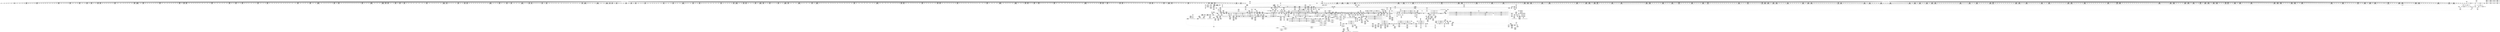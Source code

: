 digraph {
	CE0x58ac2f0 [shape=record,shape=Mrecord,label="{CE0x58ac2f0|56:_i8*,_:_CRE_312,320_|*MultipleSource*|Function::may_link&Arg::dir::|Function::selinux_inode_rmdir&Arg::dir::|security/selinux/hooks.c,1769}"]
	CE0x5938990 [shape=record,shape=Mrecord,label="{CE0x5938990|56:_i8*,_:_CRE_879,880_}"]
	CE0x5980e40 [shape=record,shape=Mrecord,label="{CE0x5980e40|current_sid:if.end|*SummSource*}"]
	CE0x58e82a0 [shape=record,shape=Mrecord,label="{CE0x58e82a0|56:_i8*,_:_CRE_615,616_}"]
	CE0x5921340 [shape=record,shape=Mrecord,label="{CE0x5921340|104:_%struct.inode*,_:_CRE_307,308_}"]
	CE0x58c2140 [shape=record,shape=Mrecord,label="{CE0x58c2140|__llvm_gcov_indirect_counter_increment:bb4|*SummSource*}"]
	CE0x5949820 [shape=record,shape=Mrecord,label="{CE0x5949820|i64*_getelementptr_inbounds_(_14_x_i64_,_14_x_i64_*___llvm_gcov_ctr219,_i64_0,_i64_10)|*Constant*}"]
	CE0x58ef070 [shape=record,shape=Mrecord,label="{CE0x58ef070|56:_i8*,_:_CRE_912,913_}"]
	CE0x589d460 [shape=record,shape=Mrecord,label="{CE0x589d460|selinux_inode_rmdir:tmp2|*SummSink*}"]
	CE0x58a9320 [shape=record,shape=Mrecord,label="{CE0x58a9320|56:_i8*,_:_CRE_294,295_}"]
	CE0x5980270 [shape=record,shape=Mrecord,label="{CE0x5980270|i64*_getelementptr_inbounds_(_14_x_i64_,_14_x_i64_*___llvm_gcov_ctr219,_i64_0,_i64_13)|*Constant*|*SummSource*}"]
	CE0x58a3620 [shape=record,shape=Mrecord,label="{CE0x58a3620|may_link:sw.bb7|*SummSource*}"]
	CE0x58bb450 [shape=record,shape=Mrecord,label="{CE0x58bb450|56:_i8*,_:_CRE_559,560_}"]
	CE0x59463e0 [shape=record,shape=Mrecord,label="{CE0x59463e0|28:_i32,_:_CRE_104,105_}"]
	CE0x58ac490 [shape=record,shape=Mrecord,label="{CE0x58ac490|56:_i8*,_:_CRE_328,336_|*MultipleSource*|Function::may_link&Arg::dir::|Function::selinux_inode_rmdir&Arg::dir::|security/selinux/hooks.c,1769}"]
	CE0x59486d0 [shape=record,shape=Mrecord,label="{CE0x59486d0|28:_i32,_:_CRE_192,196_|*MultipleSource*|security/selinux/hooks.c,1777|*LoadInst*|security/selinux/hooks.c,1769|security/selinux/hooks.c,1769}"]
	CE0x5920210 [shape=record,shape=Mrecord,label="{CE0x5920210|104:_%struct.inode*,_:_CRE_264,272_|*MultipleSource*|Function::may_link&Arg::dentry::|security/selinux/hooks.c,1770|Function::selinux_inode_rmdir&Arg::dentry::}"]
	CE0x58ee900 [shape=record,shape=Mrecord,label="{CE0x58ee900|56:_i8*,_:_CRE_905,906_}"]
	CE0x58abad0 [shape=record,shape=Mrecord,label="{CE0x58abad0|56:_i8*,_:_CRE_302,303_}"]
	CE0x58cc1d0 [shape=record,shape=Mrecord,label="{CE0x58cc1d0|current_sid:tmp7|security/selinux/hooks.c,218|*SummSink*}"]
	CE0x592c890 [shape=record,shape=Mrecord,label="{CE0x592c890|56:_i8*,_:_CRE_424,432_|*MultipleSource*|security/selinux/hooks.c,1770|*LoadInst*|security/selinux/hooks.c,1770}"]
	CE0x5922f00 [shape=record,shape=Mrecord,label="{CE0x5922f00|56:_i8*,_:_CRE_166,167_}"]
	CE0x58e6080 [shape=record,shape=Mrecord,label="{CE0x58e6080|56:_i8*,_:_CRE_573,574_}"]
	CE0x58f7af0 [shape=record,shape=Mrecord,label="{CE0x58f7af0|i64**_getelementptr_inbounds_(_4_x_i64*_,_4_x_i64*_*___llvm_gcda_edge_table220,_i64_0,_i64_1)|*Constant*|*SummSource*}"]
	CE0x59622f0 [shape=record,shape=Mrecord,label="{CE0x59622f0|current_sid:tmp19|security/selinux/hooks.c,218}"]
	CE0x58d6d00 [shape=record,shape=Mrecord,label="{CE0x58d6d00|56:_i8*,_:_CRE_248,249_}"]
	CE0x58b94e0 [shape=record,shape=Mrecord,label="{CE0x58b94e0|56:_i8*,_:_CRE_480,481_}"]
	CE0x58e6700 [shape=record,shape=Mrecord,label="{CE0x58e6700|56:_i8*,_:_CRE_581,582_}"]
	CE0x5924dd0 [shape=record,shape=Mrecord,label="{CE0x5924dd0|56:_i8*,_:_CRE_195,196_}"]
	CE0x5938880 [shape=record,shape=Mrecord,label="{CE0x5938880|56:_i8*,_:_CRE_878,879_}"]
	CE0x58ee2a0 [shape=record,shape=Mrecord,label="{CE0x58ee2a0|56:_i8*,_:_CRE_899,900_}"]
	CE0x591d980 [shape=record,shape=Mrecord,label="{CE0x591d980|104:_%struct.inode*,_:_CRE_197,198_}"]
	CE0x5950650 [shape=record,shape=Mrecord,label="{CE0x5950650|may_link:dentry2|security/selinux/hooks.c,1773}"]
	CE0x5944750 [shape=record,shape=Mrecord,label="{CE0x5944750|28:_i32,_:_CRE_76,77_}"]
	CE0x58bb790 [shape=record,shape=Mrecord,label="{CE0x58bb790|56:_i8*,_:_CRE_563,564_}"]
	CE0x58e74d0 [shape=record,shape=Mrecord,label="{CE0x58e74d0|56:_i8*,_:_CRE_598,599_}"]
	CE0x58c0160 [shape=record,shape=Mrecord,label="{CE0x58c0160|i32_-1|*Constant*|*SummSink*}"]
	CE0x593e730 [shape=record,shape=Mrecord,label="{CE0x593e730|56:_i8*,_:_CRE_936,944_|*MultipleSource*|security/selinux/hooks.c,1770|*LoadInst*|security/selinux/hooks.c,1770}"]
	CE0x58b8050 [shape=record,shape=Mrecord,label="{CE0x58b8050|56:_i8*,_:_CRE_155,156_}"]
	"CONST[source:0(mediator),value:2(dynamic)][purpose:{subject}][SnkIdx:0]"
	CE0x58b8600 [shape=record,shape=Mrecord,label="{CE0x58b8600|56:_i8*,_:_CRE_440,448_|*MultipleSource*|Function::may_link&Arg::dir::|Function::selinux_inode_rmdir&Arg::dir::|security/selinux/hooks.c,1769}"]
	CE0x592df50 [shape=record,shape=Mrecord,label="{CE0x592df50|56:_i8*,_:_CRE_483,484_}"]
	CE0x59142c0 [shape=record,shape=Mrecord,label="{CE0x59142c0|get_current:bb|*SummSource*}"]
	CE0x58d5b80 [shape=record,shape=Mrecord,label="{CE0x58d5b80|get_current:tmp4|./arch/x86/include/asm/current.h,14|*SummSource*}"]
	CE0x595fad0 [shape=record,shape=Mrecord,label="{CE0x595fad0|current_sid:tmp21|security/selinux/hooks.c,218}"]
	CE0x58a5010 [shape=record,shape=Mrecord,label="{CE0x58a5010|current_sid:land.lhs.true2|*SummSink*}"]
	CE0x592b840 [shape=record,shape=Mrecord,label="{CE0x592b840|56:_i8*,_:_CRE_344,352_|*MultipleSource*|security/selinux/hooks.c,1770|*LoadInst*|security/selinux/hooks.c,1770}"]
	CE0x58ea650 [shape=record,shape=Mrecord,label="{CE0x58ea650|56:_i8*,_:_CRE_760,768_|*MultipleSource*|Function::may_link&Arg::dir::|Function::selinux_inode_rmdir&Arg::dir::|security/selinux/hooks.c,1769}"]
	CE0x58e8510 [shape=record,shape=Mrecord,label="{CE0x58e8510|56:_i8*,_:_CRE_618,619_}"]
	CE0x597e580 [shape=record,shape=Mrecord,label="{CE0x597e580|may_link:sclass|security/selinux/hooks.c,1797}"]
	CE0x58ed090 [shape=record,shape=Mrecord,label="{CE0x58ed090|56:_i8*,_:_CRE_882,883_}"]
	CE0x58d5020 [shape=record,shape=Mrecord,label="{CE0x58d5020|current_sid:tmp|*SummSource*}"]
	CE0x58e8f90 [shape=record,shape=Mrecord,label="{CE0x58e8f90|56:_i8*,_:_CRE_656,664_|*MultipleSource*|Function::may_link&Arg::dir::|Function::selinux_inode_rmdir&Arg::dir::|security/selinux/hooks.c,1769}"]
	CE0x5942e20 [shape=record,shape=Mrecord,label="{CE0x5942e20|28:_i32,_:_CRE_50,51_}"]
	CE0x58b6a20 [shape=record,shape=Mrecord,label="{CE0x58b6a20|56:_i8*,_:_CRE_128,136_|*MultipleSource*|security/selinux/hooks.c,1770|*LoadInst*|security/selinux/hooks.c,1770}"]
	CE0x58eda20 [shape=record,shape=Mrecord,label="{CE0x58eda20|56:_i8*,_:_CRE_891,892_}"]
	CE0x58bf720 [shape=record,shape=Mrecord,label="{CE0x58bf720|may_link:sw.default|*SummSource*}"]
	CE0x58e6150 [shape=record,shape=Mrecord,label="{CE0x58e6150|56:_i8*,_:_CRE_574,575_}"]
	CE0x58f2860 [shape=record,shape=Mrecord,label="{CE0x58f2860|56:_i8*,_:_CRE_980,981_}"]
	CE0x58c0290 [shape=record,shape=Mrecord,label="{CE0x58c0290|__llvm_gcov_indirect_counter_increment:tmp1}"]
	CE0x5948ed0 [shape=record,shape=Mrecord,label="{CE0x5948ed0|may_link:tmp7|security/selinux/hooks.c,1777|*SummSource*}"]
	CE0x58f34b0 [shape=record,shape=Mrecord,label="{CE0x58f34b0|may_link:tmp2|*LoadInst*|security/selinux/hooks.c,1769|*SummSource*}"]
	CE0x58d4270 [shape=record,shape=Mrecord,label="{CE0x58d4270|56:_i8*,_:_CRE_151,152_}"]
	CE0x5931980 [shape=record,shape=Mrecord,label="{CE0x5931980|56:_i8*,_:_CRE_583,584_}"]
	CE0x58e7190 [shape=record,shape=Mrecord,label="{CE0x58e7190|56:_i8*,_:_CRE_594,595_}"]
	CE0x5954da0 [shape=record,shape=Mrecord,label="{CE0x5954da0|may_link:call5|security/selinux/hooks.c,1777|*SummSink*}"]
	CE0x58b0d60 [shape=record,shape=Mrecord,label="{CE0x58b0d60|56:_i8*,_:_CRE_12,16_|*MultipleSource*|Function::may_link&Arg::dir::|Function::selinux_inode_rmdir&Arg::dir::|security/selinux/hooks.c,1769}"]
	CE0x5956b20 [shape=record,shape=Mrecord,label="{CE0x5956b20|avc_has_perm:requested|Function::avc_has_perm&Arg::requested::|*SummSource*}"]
	CE0x5917390 [shape=record,shape=Mrecord,label="{CE0x5917390|i64*_getelementptr_inbounds_(_14_x_i64_,_14_x_i64_*___llvm_gcov_ctr219,_i64_0,_i64_9)|*Constant*|*SummSink*}"]
	CE0x5928f30 [shape=record,shape=Mrecord,label="{CE0x5928f30|56:_i8*,_:_CRE_280,281_}"]
	CE0x5964560 [shape=record,shape=Mrecord,label="{CE0x5964560|_ret_%struct.task_struct*_%tmp4,_!dbg_!27714|./arch/x86/include/asm/current.h,14|*SummSink*}"]
	CE0x58e6970 [shape=record,shape=Mrecord,label="{CE0x58e6970|56:_i8*,_:_CRE_584,585_}"]
	CE0x58e8780 [shape=record,shape=Mrecord,label="{CE0x58e8780|56:_i8*,_:_CRE_621,622_}"]
	CE0x5930ff0 [shape=record,shape=Mrecord,label="{CE0x5930ff0|56:_i8*,_:_CRE_574,575_}"]
	CE0x59277d0 [shape=record,shape=Mrecord,label="{CE0x59277d0|56:_i8*,_:_CRE_258,259_}"]
	CE0x58ba9c0 [shape=record,shape=Mrecord,label="{CE0x58ba9c0|56:_i8*,_:_CRE_540,544_|*MultipleSource*|Function::may_link&Arg::dir::|Function::selinux_inode_rmdir&Arg::dir::|security/selinux/hooks.c,1769}"]
	CE0x595a110 [shape=record,shape=Mrecord,label="{CE0x595a110|current_sid:tmp24|security/selinux/hooks.c,220}"]
	CE0x58ef5c0 [shape=record,shape=Mrecord,label="{CE0x58ef5c0|56:_i8*,_:_CRE_917,918_}"]
	CE0x59520e0 [shape=record,shape=Mrecord,label="{CE0x59520e0|may_link:call9|security/selinux/hooks.c,1792}"]
	CE0x58e81d0 [shape=record,shape=Mrecord,label="{CE0x58e81d0|56:_i8*,_:_CRE_614,615_}"]
	CE0x58f1160 [shape=record,shape=Mrecord,label="{CE0x58f1160|56:_i8*,_:_CRE_904,905_}"]
	CE0x58b9230 [shape=record,shape=Mrecord,label="{CE0x58b9230|56:_i8*,_:_CRE_476,477_}"]
	CE0x58d2140 [shape=record,shape=Mrecord,label="{CE0x58d2140|56:_i8*,_:_CRE_255,256_}"]
	CE0x5982360 [shape=record,shape=Mrecord,label="{CE0x5982360|current_sid:if.then|*SummSource*}"]
	CE0x59432b0 [shape=record,shape=Mrecord,label="{CE0x59432b0|28:_i32,_:_CRE_55,56_}"]
	CE0x5926a00 [shape=record,shape=Mrecord,label="{CE0x5926a00|56:_i8*,_:_CRE_245,246_}"]
	CE0x5931100 [shape=record,shape=Mrecord,label="{CE0x5931100|56:_i8*,_:_CRE_575,576_}"]
	CE0x59296a0 [shape=record,shape=Mrecord,label="{CE0x59296a0|56:_i8*,_:_CRE_287,288_}"]
	CE0x58c9b60 [shape=record,shape=Mrecord,label="{CE0x58c9b60|may_link:dir|Function::may_link&Arg::dir::}"]
	CE0x595cd80 [shape=record,shape=Mrecord,label="{CE0x595cd80|may_link:call9|security/selinux/hooks.c,1792|*SummSource*}"]
	CE0x5945b50 [shape=record,shape=Mrecord,label="{CE0x5945b50|28:_i32,_:_CRE_96,97_}"]
	CE0x58b4f90 [shape=record,shape=Mrecord,label="{CE0x58b4f90|may_link:dir|Function::may_link&Arg::dir::|*SummSink*}"]
	CE0x58b77d0 [shape=record,shape=Mrecord,label="{CE0x58b77d0|56:_i8*,_:_CRE_147,148_}"]
	CE0x58f0060 [shape=record,shape=Mrecord,label="{CE0x58f0060|56:_i8*,_:_CRE_927,928_}"]
	CE0x592a140 [shape=record,shape=Mrecord,label="{CE0x592a140|56:_i8*,_:_CRE_297,298_}"]
	CE0x58b0fa0 [shape=record,shape=Mrecord,label="{CE0x58b0fa0|may_link:kind|Function::may_link&Arg::kind::|*SummSink*}"]
	CE0x58b30c0 [shape=record,shape=Mrecord,label="{CE0x58b30c0|GLOBAL:may_link|*Constant*|*SummSource*}"]
	CE0x58e6f20 [shape=record,shape=Mrecord,label="{CE0x58e6f20|56:_i8*,_:_CRE_591,592_}"]
	CE0x59809e0 [shape=record,shape=Mrecord,label="{CE0x59809e0|may_link:tmp27|security/selinux/hooks.c,1799|*SummSink*}"]
	CE0x59208a0 [shape=record,shape=Mrecord,label="{CE0x59208a0|104:_%struct.inode*,_:_CRE_288,296_|*MultipleSource*|Function::may_link&Arg::dentry::|security/selinux/hooks.c,1770|Function::selinux_inode_rmdir&Arg::dentry::}"]
	CE0x592acf0 [shape=record,shape=Mrecord,label="{CE0x592acf0|56:_i8*,_:_CRE_308,309_}"]
	CE0x59154e0 [shape=record,shape=Mrecord,label="{CE0x59154e0|current_sid:tobool|security/selinux/hooks.c,218|*SummSink*}"]
	CE0x58ba100 [shape=record,shape=Mrecord,label="{CE0x58ba100|56:_i8*,_:_CRE_508,512_|*MultipleSource*|Function::may_link&Arg::dir::|Function::selinux_inode_rmdir&Arg::dir::|security/selinux/hooks.c,1769}"]
	CE0x58eba10 [shape=record,shape=Mrecord,label="{CE0x58eba10|56:_i8*,_:_CRE_856,864_|*MultipleSource*|Function::may_link&Arg::dir::|Function::selinux_inode_rmdir&Arg::dir::|security/selinux/hooks.c,1769}"]
	CE0x5922ce0 [shape=record,shape=Mrecord,label="{CE0x5922ce0|56:_i8*,_:_CRE_164,165_}"]
	CE0x58bb2e0 [shape=record,shape=Mrecord,label="{CE0x58bb2e0|56:_i8*,_:_CRE_557,558_}"]
	CE0x58f2b00 [shape=record,shape=Mrecord,label="{CE0x58f2b00|56:_i8*,_:_CRE_983,984_}"]
	CE0x5956c90 [shape=record,shape=Mrecord,label="{CE0x5956c90|avc_has_perm:requested|Function::avc_has_perm&Arg::requested::|*SummSink*}"]
	CE0x592abe0 [shape=record,shape=Mrecord,label="{CE0x592abe0|56:_i8*,_:_CRE_307,308_}"]
	CE0x58aa400 [shape=record,shape=Mrecord,label="{CE0x58aa400|56:_i8*,_:_CRE_164,165_}"]
	CE0x596dcb0 [shape=record,shape=Mrecord,label="{CE0x596dcb0|may_link:tmp22|security/selinux/hooks.c,1797}"]
	CE0x592ef50 [shape=record,shape=Mrecord,label="{CE0x592ef50|56:_i8*,_:_CRE_520,528_|*MultipleSource*|security/selinux/hooks.c,1770|*LoadInst*|security/selinux/hooks.c,1770}"]
	CE0x5925540 [shape=record,shape=Mrecord,label="{CE0x5925540|56:_i8*,_:_CRE_202,203_}"]
	CE0x58abba0 [shape=record,shape=Mrecord,label="{CE0x58abba0|56:_i8*,_:_CRE_303,304_}"]
	CE0x5919ec0 [shape=record,shape=Mrecord,label="{CE0x5919ec0|104:_%struct.inode*,_:_CRE_149,150_}"]
	CE0x594a970 [shape=record,shape=Mrecord,label="{CE0x594a970|_call_void___llvm_gcov_indirect_counter_increment(i32*___llvm_gcov_global_state_pred221,_i64**_getelementptr_inbounds_(_4_x_i64*_,_4_x_i64*_*___llvm_gcda_edge_table220,_i64_0,_i64_0)),_!dbg_!27749|security/selinux/hooks.c,1793|*SummSource*}"]
	CE0x5935c70 [shape=record,shape=Mrecord,label="{CE0x5935c70|56:_i8*,_:_CRE_728,736_|*MultipleSource*|security/selinux/hooks.c,1770|*LoadInst*|security/selinux/hooks.c,1770}"]
	CE0x5945050 [shape=record,shape=Mrecord,label="{CE0x5945050|28:_i32,_:_CRE_85,86_}"]
	CE0x58c50e0 [shape=record,shape=Mrecord,label="{CE0x58c50e0|selinux_inode_rmdir:tmp|*SummSource*}"]
	CE0x5931650 [shape=record,shape=Mrecord,label="{CE0x5931650|56:_i8*,_:_CRE_580,581_}"]
	CE0x59361e0 [shape=record,shape=Mrecord,label="{CE0x59361e0|56:_i8*,_:_CRE_752,756_|*MultipleSource*|security/selinux/hooks.c,1770|*LoadInst*|security/selinux/hooks.c,1770}"]
	CE0x58bf680 [shape=record,shape=Mrecord,label="{CE0x58bf680|may_link:sw.default}"]
	CE0x5955ea0 [shape=record,shape=Mrecord,label="{CE0x5955ea0|avc_has_perm:tsid|Function::avc_has_perm&Arg::tsid::|*SummSource*}"]
	CE0x58ea810 [shape=record,shape=Mrecord,label="{CE0x58ea810|56:_i8*,_:_CRE_768,776_|*MultipleSource*|Function::may_link&Arg::dir::|Function::selinux_inode_rmdir&Arg::dir::|security/selinux/hooks.c,1769}"]
	CE0x594f720 [shape=record,shape=Mrecord,label="{CE0x594f720|i8_10|*Constant*|*SummSource*}"]
	CE0x58c6230 [shape=record,shape=Mrecord,label="{CE0x58c6230|may_link:tmp}"]
	CE0x58f3ae0 [shape=record,shape=Mrecord,label="{CE0x58f3ae0|104:_%struct.inode*,_:_CRE_319,320_}"]
	CE0x595c260 [shape=record,shape=Mrecord,label="{CE0x595c260|i64**_getelementptr_inbounds_(_4_x_i64*_,_4_x_i64*_*___llvm_gcda_edge_table220,_i64_0,_i64_0)|*Constant*|*SummSink*}"]
	CE0x58c23b0 [shape=record,shape=Mrecord,label="{CE0x58c23b0|__llvm_gcov_indirect_counter_increment:pred}"]
	CE0x58ee190 [shape=record,shape=Mrecord,label="{CE0x58ee190|56:_i8*,_:_CRE_898,899_}"]
	CE0x58cea30 [shape=record,shape=Mrecord,label="{CE0x58cea30|current_sid:tmp2|*SummSink*}"]
	CE0x5942f70 [shape=record,shape=Mrecord,label="{CE0x5942f70|28:_i32,_:_CRE_51,52_}"]
	CE0x59519a0 [shape=record,shape=Mrecord,label="{CE0x59519a0|may_link:conv|security/selinux/hooks.c,1776}"]
	CE0x58a9730 [shape=record,shape=Mrecord,label="{CE0x58a9730|56:_i8*,_:_CRE_299,300_}"]
	CE0x5953070 [shape=record,shape=Mrecord,label="{CE0x5953070|i32_3|*Constant*|*SummSource*}"]
	CE0x592e390 [shape=record,shape=Mrecord,label="{CE0x592e390|56:_i8*,_:_CRE_487,488_}"]
	CE0x5921950 [shape=record,shape=Mrecord,label="{CE0x5921950|104:_%struct.inode*,_:_CRE_313,314_}"]
	CE0x58d2ee0 [shape=record,shape=Mrecord,label="{CE0x58d2ee0|56:_i8*,_:_CRE_282,283_}"]
	CE0x58e8920 [shape=record,shape=Mrecord,label="{CE0x58e8920|56:_i8*,_:_CRE_623,624_}"]
	CE0x5917fe0 [shape=record,shape=Mrecord,label="{CE0x5917fe0|104:_%struct.inode*,_:_CRE_48,52_|*MultipleSource*|Function::may_link&Arg::dentry::|security/selinux/hooks.c,1770|Function::selinux_inode_rmdir&Arg::dentry::}"]
	CE0x58bd5b0 [shape=record,shape=Mrecord,label="{CE0x58bd5b0|56:_i8*,_:_CRE_200,201_}"]
	CE0x58f8320 [shape=record,shape=Mrecord,label="{CE0x58f8320|_call_void___llvm_gcov_indirect_counter_increment(i32*___llvm_gcov_global_state_pred221,_i64**_getelementptr_inbounds_(_4_x_i64*_,_4_x_i64*_*___llvm_gcda_edge_table220,_i64_0,_i64_2)),_!dbg_!27745|security/selinux/hooks.c,1786|*SummSource*}"]
	CE0x58b74a0 [shape=record,shape=Mrecord,label="{CE0x58b74a0|56:_i8*,_:_CRE_144,145_}"]
	CE0x58bd270 [shape=record,shape=Mrecord,label="{CE0x58bd270|56:_i8*,_:_CRE_196,197_}"]
	CE0x58b7c10 [shape=record,shape=Mrecord,label="{CE0x58b7c10|56:_i8*,_:_CRE_151,152_}"]
	CE0x58b4b20 [shape=record,shape=Mrecord,label="{CE0x58b4b20|may_link:tmp13|security/selinux/hooks.c,1779}"]
	CE0x58edd50 [shape=record,shape=Mrecord,label="{CE0x58edd50|56:_i8*,_:_CRE_894,895_}"]
	CE0x58f8ef0 [shape=record,shape=Mrecord,label="{CE0x58f8ef0|56:_i8*,_:_CRE_24,32_|*MultipleSource*|security/selinux/hooks.c,1770|*LoadInst*|security/selinux/hooks.c,1770}"]
	CE0x58ebc10 [shape=record,shape=Mrecord,label="{CE0x58ebc10|56:_i8*,_:_CRE_864,865_}"]
	CE0x58ed1a0 [shape=record,shape=Mrecord,label="{CE0x58ed1a0|56:_i8*,_:_CRE_883,884_}"]
	CE0x58f8c70 [shape=record,shape=Mrecord,label="{CE0x58f8c70|56:_i8*,_:_CRE_12,16_|*MultipleSource*|security/selinux/hooks.c,1770|*LoadInst*|security/selinux/hooks.c,1770}"]
	CE0x5927390 [shape=record,shape=Mrecord,label="{CE0x5927390|56:_i8*,_:_CRE_254,255_}"]
	CE0x592e4a0 [shape=record,shape=Mrecord,label="{CE0x592e4a0|56:_i8*,_:_CRE_552,553_}"]
	CE0x59575b0 [shape=record,shape=Mrecord,label="{CE0x59575b0|may_link:tobool6|security/selinux/hooks.c,1778|*SummSink*}"]
	CE0x597a040 [shape=record,shape=Mrecord,label="{CE0x597a040|get_current:tmp3|*SummSink*}"]
	CE0x5938000 [shape=record,shape=Mrecord,label="{CE0x5938000|56:_i8*,_:_CRE_870,871_}"]
	CE0x592d6a0 [shape=record,shape=Mrecord,label="{CE0x592d6a0|56:_i8*,_:_CRE_476,477_}"]
	CE0x5936920 [shape=record,shape=Mrecord,label="{CE0x5936920|56:_i8*,_:_CRE_792,800_|*MultipleSource*|security/selinux/hooks.c,1770|*LoadInst*|security/selinux/hooks.c,1770}"]
	CE0x58c83f0 [shape=record,shape=Mrecord,label="{CE0x58c83f0|56:_i8*,_:_CRE_64,72_|*MultipleSource*|Function::may_link&Arg::dir::|Function::selinux_inode_rmdir&Arg::dir::|security/selinux/hooks.c,1769}"]
	CE0x58be350 [shape=record,shape=Mrecord,label="{CE0x58be350|i64*_getelementptr_inbounds_(_14_x_i64_,_14_x_i64_*___llvm_gcov_ctr219,_i64_0,_i64_0)|*Constant*}"]
	CE0x58ef3a0 [shape=record,shape=Mrecord,label="{CE0x58ef3a0|56:_i8*,_:_CRE_915,916_}"]
	CE0x596d580 [shape=record,shape=Mrecord,label="{CE0x596d580|i32_1024|*Constant*}"]
	CE0x5949f80 [shape=record,shape=Mrecord,label="{CE0x5949f80|may_link:tmp19|security/selinux/hooks.c,1789}"]
	CE0x58ecb40 [shape=record,shape=Mrecord,label="{CE0x58ecb40|56:_i8*,_:_CRE_877,878_}"]
	CE0x5927c10 [shape=record,shape=Mrecord,label="{CE0x5927c10|56:_i8*,_:_CRE_262,263_}"]
	CE0x593ed30 [shape=record,shape=Mrecord,label="{CE0x593ed30|56:_i8*,_:_CRE_968,976_|*MultipleSource*|security/selinux/hooks.c,1770|*LoadInst*|security/selinux/hooks.c,1770}"]
	CE0x59213f0 [shape=record,shape=Mrecord,label="{CE0x59213f0|104:_%struct.inode*,_:_CRE_308,309_}"]
	CE0x5948cd0 [shape=record,shape=Mrecord,label="{CE0x5948cd0|may_link:call5|security/selinux/hooks.c,1777}"]
	CE0x58f0c10 [shape=record,shape=Mrecord,label="{CE0x58f0c10|56:_i8*,_:_CRE_899,900_}"]
	CE0x58d40d0 [shape=record,shape=Mrecord,label="{CE0x58d40d0|56:_i8*,_:_CRE_149,150_}"]
	CE0x59488d0 [shape=record,shape=Mrecord,label="{CE0x59488d0|28:_i32,_:_CRE_200,208_|*MultipleSource*|security/selinux/hooks.c,1777|*LoadInst*|security/selinux/hooks.c,1769|security/selinux/hooks.c,1769}"]
	CE0x58e9850 [shape=record,shape=Mrecord,label="{CE0x58e9850|56:_i8*,_:_CRE_688,692_|*MultipleSource*|Function::may_link&Arg::dir::|Function::selinux_inode_rmdir&Arg::dir::|security/selinux/hooks.c,1769}"]
	CE0x597c130 [shape=record,shape=Mrecord,label="{CE0x597c130|i64*_null|*Constant*|*SummSink*}"]
	CE0x59267b0 [shape=record,shape=Mrecord,label="{CE0x59267b0|56:_i8*,_:_CRE_244,245_}"]
	CE0x5954150 [shape=record,shape=Mrecord,label="{CE0x5954150|may_link:tmp8|security/selinux/hooks.c,1778|*SummSource*}"]
	CE0x59320f0 [shape=record,shape=Mrecord,label="{CE0x59320f0|56:_i8*,_:_CRE_590,591_}"]
	CE0x5920ce0 [shape=record,shape=Mrecord,label="{CE0x5920ce0|104:_%struct.inode*,_:_CRE_304,305_}"]
	CE0x58b9a90 [shape=record,shape=Mrecord,label="{CE0x58b9a90|56:_i8*,_:_CRE_487,488_}"]
	CE0x5911e40 [shape=record,shape=Mrecord,label="{CE0x5911e40|%struct.task_struct*_(%struct.task_struct**)*_asm_movq_%gs:$_1:P_,$0_,_r,im,_dirflag_,_fpsr_,_flags_|*SummSink*}"]
	CE0x59222a0 [shape=record,shape=Mrecord,label="{CE0x59222a0|may_link:d_inode|security/selinux/hooks.c,1770|*SummSink*}"]
	CE0x59539c0 [shape=record,shape=Mrecord,label="{CE0x59539c0|may_link:type|security/selinux/hooks.c,1772|*SummSink*}"]
	CE0x58d6f70 [shape=record,shape=Mrecord,label="{CE0x58d6f70|56:_i8*,_:_CRE_251,252_}"]
	CE0x5915e30 [shape=record,shape=Mrecord,label="{CE0x5915e30|current_sid:tmp|*SummSink*}"]
	CE0x59792f0 [shape=record,shape=Mrecord,label="{CE0x59792f0|may_link:tmp24|security/selinux/hooks.c,1797|*SummSource*}"]
	CE0x58a9660 [shape=record,shape=Mrecord,label="{CE0x58a9660|56:_i8*,_:_CRE_298,299_}"]
	CE0x58eeb20 [shape=record,shape=Mrecord,label="{CE0x58eeb20|56:_i8*,_:_CRE_907,908_}"]
	CE0x5955ab0 [shape=record,shape=Mrecord,label="{CE0x5955ab0|avc_has_perm:ssid|Function::avc_has_perm&Arg::ssid::|*SummSource*}"]
	CE0x59419d0 [shape=record,shape=Mrecord,label="{CE0x59419d0|28:_i32,_:_CRE_16,17_}"]
	CE0x597c890 [shape=record,shape=Mrecord,label="{CE0x597c890|current_sid:tmp12|security/selinux/hooks.c,218}"]
	CE0x595c1f0 [shape=record,shape=Mrecord,label="{CE0x595c1f0|i64**_getelementptr_inbounds_(_4_x_i64*_,_4_x_i64*_*___llvm_gcda_edge_table220,_i64_0,_i64_0)|*Constant*|*SummSource*}"]
	CE0x50d50f0 [shape=record,shape=Mrecord,label="{CE0x50d50f0|current_sid:entry|*SummSink*}"]
	CE0x591cb40 [shape=record,shape=Mrecord,label="{CE0x591cb40|104:_%struct.inode*,_:_CRE_185,186_}"]
	CE0x58d26f0 [shape=record,shape=Mrecord,label="{CE0x58d26f0|56:_i8*,_:_CRE_262,263_}"]
	CE0x58e7670 [shape=record,shape=Mrecord,label="{CE0x58e7670|56:_i8*,_:_CRE_600,601_}"]
	CE0x58cc950 [shape=record,shape=Mrecord,label="{CE0x58cc950|i64*_getelementptr_inbounds_(_11_x_i64_,_11_x_i64_*___llvm_gcov_ctr125,_i64_0,_i64_0)|*Constant*|*SummSource*}"]
	CE0x59644c0 [shape=record,shape=Mrecord,label="{CE0x59644c0|_ret_%struct.task_struct*_%tmp4,_!dbg_!27714|./arch/x86/include/asm/current.h,14}"]
	CE0x5961080 [shape=record,shape=Mrecord,label="{CE0x5961080|current_sid:sid|security/selinux/hooks.c,220}"]
	CE0x5933960 [shape=record,shape=Mrecord,label="{CE0x5933960|56:_i8*,_:_CRE_613,614_}"]
	CE0x58d3490 [shape=record,shape=Mrecord,label="{CE0x58d3490|56:_i8*,_:_CRE_289,290_}"]
	CE0x5932970 [shape=record,shape=Mrecord,label="{CE0x5932970|56:_i8*,_:_CRE_598,599_}"]
	CE0x58cc300 [shape=record,shape=Mrecord,label="{CE0x58cc300|GLOBAL:current_sid.__warned|Global_var:current_sid.__warned}"]
	CE0x5964040 [shape=record,shape=Mrecord,label="{CE0x5964040|get_current:entry|*SummSource*}"]
	CE0x5945f50 [shape=record,shape=Mrecord,label="{CE0x5945f50|28:_i32,_:_CRE_100,101_}"]
	CE0x58b75b0 [shape=record,shape=Mrecord,label="{CE0x58b75b0|56:_i8*,_:_CRE_145,146_}"]
	CE0x59111f0 [shape=record,shape=Mrecord,label="{CE0x59111f0|_call_void_mcount()_#3}"]
	CE0x591bd00 [shape=record,shape=Mrecord,label="{CE0x591bd00|104:_%struct.inode*,_:_CRE_173,174_}"]
	CE0x5946a60 [shape=record,shape=Mrecord,label="{CE0x5946a60|28:_i32,_:_CRE_107,108_}"]
	CE0x5964170 [shape=record,shape=Mrecord,label="{CE0x5964170|get_current:entry|*SummSink*}"]
	CE0x58d8050 [shape=record,shape=Mrecord,label="{CE0x58d8050|56:_i8*,_:_CRE_272,273_}"]
	CE0x59506c0 [shape=record,shape=Mrecord,label="{CE0x59506c0|may_link:dentry2|security/selinux/hooks.c,1773|*SummSource*}"]
	CE0x5949bc0 [shape=record,shape=Mrecord,label="{CE0x5949bc0|i64*_getelementptr_inbounds_(_14_x_i64_,_14_x_i64_*___llvm_gcov_ctr219,_i64_0,_i64_10)|*Constant*|*SummSource*}"]
	CE0x58ee6e0 [shape=record,shape=Mrecord,label="{CE0x58ee6e0|56:_i8*,_:_CRE_903,904_}"]
	CE0x5938aa0 [shape=record,shape=Mrecord,label="{CE0x5938aa0|56:_i8*,_:_CRE_880,881_}"]
	CE0x5979530 [shape=record,shape=Mrecord,label="{CE0x5979530|__llvm_gcov_indirect_counter_increment:tmp3}"]
	CE0x5945850 [shape=record,shape=Mrecord,label="{CE0x5945850|28:_i32,_:_CRE_93,94_}"]
	CE0x5956ed0 [shape=record,shape=Mrecord,label="{CE0x5956ed0|avc_has_perm:auditdata|Function::avc_has_perm&Arg::auditdata::}"]
	CE0x5946b70 [shape=record,shape=Mrecord,label="{CE0x5946b70|28:_i32,_:_CRE_108,109_}"]
	CE0x5933da0 [shape=record,shape=Mrecord,label="{CE0x5933da0|56:_i8*,_:_CRE_617,618_}"]
	CE0x59472e0 [shape=record,shape=Mrecord,label="{CE0x59472e0|28:_i32,_:_CRE_115,116_}"]
	CE0x58f8620 [shape=record,shape=Mrecord,label="{CE0x58f8620|i64*_getelementptr_inbounds_(_14_x_i64_,_14_x_i64_*___llvm_gcov_ctr219,_i64_0,_i64_9)|*Constant*}"]
	CE0x5924770 [shape=record,shape=Mrecord,label="{CE0x5924770|56:_i8*,_:_CRE_189,190_}"]
	CE0x5916ad0 [shape=record,shape=Mrecord,label="{CE0x5916ad0|may_link:tmp14|security/selinux/hooks.c,1783|*SummSource*}"]
	CE0x59193e0 [shape=record,shape=Mrecord,label="{CE0x59193e0|104:_%struct.inode*,_:_CRE_104,112_|*MultipleSource*|Function::may_link&Arg::dentry::|security/selinux/hooks.c,1770|Function::selinux_inode_rmdir&Arg::dentry::}"]
	CE0x591e7c0 [shape=record,shape=Mrecord,label="{CE0x591e7c0|104:_%struct.inode*,_:_CRE_209,210_}"]
	CE0x5937230 [shape=record,shape=Mrecord,label="{CE0x5937230|56:_i8*,_:_CRE_832,840_|*MultipleSource*|security/selinux/hooks.c,1770|*LoadInst*|security/selinux/hooks.c,1770}"]
	CE0x6cf7b20 [shape=record,shape=Mrecord,label="{CE0x6cf7b20|selinux_inode_rmdir:tmp|*SummSink*}"]
	CE0x597f170 [shape=record,shape=Mrecord,label="{CE0x597f170|current_sid:tmp10|security/selinux/hooks.c,218|*SummSource*}"]
	CE0x58f49f0 [shape=record,shape=Mrecord,label="{CE0x58f49f0|current_sid:sid|security/selinux/hooks.c,220|*SummSource*}"]
	CE0x591fff0 [shape=record,shape=Mrecord,label="{CE0x591fff0|104:_%struct.inode*,_:_CRE_256,264_|*MultipleSource*|Function::may_link&Arg::dentry::|security/selinux/hooks.c,1770|Function::selinux_inode_rmdir&Arg::dentry::}"]
	CE0x58a9800 [shape=record,shape=Mrecord,label="{CE0x58a9800|56:_i8*,_:_CRE_300,301_}"]
	CE0x5932530 [shape=record,shape=Mrecord,label="{CE0x5932530|56:_i8*,_:_CRE_594,595_}"]
	"CONST[source:0(mediator),value:2(dynamic)][purpose:{subject}][SnkIdx:4]"
	CE0x58d69e0 [shape=record,shape=Mrecord,label="{CE0x58d69e0|56:_i8*,_:_CRE_243,244_}"]
	CE0x5932db0 [shape=record,shape=Mrecord,label="{CE0x5932db0|56:_i8*,_:_CRE_602,603_}"]
	CE0x5941830 [shape=record,shape=Mrecord,label="{CE0x5941830|28:_i32,_:_CRE_14,15_}"]
	CE0x591c7b0 [shape=record,shape=Mrecord,label="{CE0x591c7b0|104:_%struct.inode*,_:_CRE_182,183_}"]
	CE0x58b0cc0 [shape=record,shape=Mrecord,label="{CE0x58b0cc0|may_link:kind|Function::may_link&Arg::kind::|*SummSource*}"]
	CE0x5922230 [shape=record,shape=Mrecord,label="{CE0x5922230|i32_5|*Constant*|*SummSink*}"]
	CE0x5931dc0 [shape=record,shape=Mrecord,label="{CE0x5931dc0|56:_i8*,_:_CRE_587,588_}"]
	CE0x58ce950 [shape=record,shape=Mrecord,label="{CE0x58ce950|current_sid:tmp2}"]
	CE0x58b2a00 [shape=record,shape=Mrecord,label="{CE0x58b2a00|104:_%struct.inode*,_:_CRE_8,12_|*MultipleSource*|Function::may_link&Arg::dentry::|security/selinux/hooks.c,1770|Function::selinux_inode_rmdir&Arg::dentry::}"]
	CE0x58aadc0 [shape=record,shape=Mrecord,label="{CE0x58aadc0|may_link:tmp10|security/selinux/hooks.c,1778|*SummSink*}"]
	CE0x59606f0 [shape=record,shape=Mrecord,label="{CE0x59606f0|current_sid:tmp22|security/selinux/hooks.c,218|*SummSink*}"]
	CE0x58b80c0 [shape=record,shape=Mrecord,label="{CE0x58b80c0|56:_i8*,_:_CRE_416,424_|*MultipleSource*|Function::may_link&Arg::dir::|Function::selinux_inode_rmdir&Arg::dir::|security/selinux/hooks.c,1769}"]
	CE0x58e7e90 [shape=record,shape=Mrecord,label="{CE0x58e7e90|56:_i8*,_:_CRE_610,611_}"]
	CE0x5942c30 [shape=record,shape=Mrecord,label="{CE0x5942c30|28:_i32,_:_CRE_49,50_}"]
	CE0x591f730 [shape=record,shape=Mrecord,label="{CE0x591f730|104:_%struct.inode*,_:_CRE_222,223_}"]
	"CONST[source:0(mediator),value:0(static)][purpose:{operation}][SrcIdx:13]"
	CE0x58cc840 [shape=record,shape=Mrecord,label="{CE0x58cc840|i64*_getelementptr_inbounds_(_11_x_i64_,_11_x_i64_*___llvm_gcov_ctr125,_i64_0,_i64_0)|*Constant*}"]
	CE0x5919050 [shape=record,shape=Mrecord,label="{CE0x5919050|104:_%struct.inode*,_:_CRE_94,95_}"]
	CE0x58a34b0 [shape=record,shape=Mrecord,label="{CE0x58a34b0|may_link:sw.bb|*SummSink*}"]
	CE0x59408c0 [shape=record,shape=Mrecord,label="{CE0x59408c0|may_link:tmp23|security/selinux/hooks.c,1797|*SummSource*}"]
	CE0x58d2bd0 [shape=record,shape=Mrecord,label="{CE0x58d2bd0|56:_i8*,_:_CRE_268,269_}"]
	CE0x595fdf0 [shape=record,shape=Mrecord,label="{CE0x595fdf0|current_sid:tmp21|security/selinux/hooks.c,218|*SummSink*}"]
	CE0x58a5510 [shape=record,shape=Mrecord,label="{CE0x58a5510|may_link:if.then}"]
	CE0x58d2e10 [shape=record,shape=Mrecord,label="{CE0x58d2e10|56:_i8*,_:_CRE_281,282_}"]
	CE0x595f2c0 [shape=record,shape=Mrecord,label="{CE0x595f2c0|i32_78|*Constant*|*SummSink*}"]
	CE0x5917e40 [shape=record,shape=Mrecord,label="{CE0x5917e40|104:_%struct.inode*,_:_CRE_40,48_|*MultipleSource*|Function::may_link&Arg::dentry::|security/selinux/hooks.c,1770|Function::selinux_inode_rmdir&Arg::dentry::}"]
	CE0x59636b0 [shape=record,shape=Mrecord,label="{CE0x59636b0|current_sid:call4|security/selinux/hooks.c,218|*SummSource*}"]
	CE0x58c19d0 [shape=record,shape=Mrecord,label="{CE0x58c19d0|current_sid:tmp1|*SummSource*}"]
	CE0x5941140 [shape=record,shape=Mrecord,label="{CE0x5941140|may_link:tmp7|security/selinux/hooks.c,1777|*SummSink*}"]
	CE0x58d4fb0 [shape=record,shape=Mrecord,label="{CE0x58d4fb0|COLLAPSED:_GCMRE___llvm_gcov_ctr125_internal_global_11_x_i64_zeroinitializer:_elem_0:default:}"]
	CE0x58c8040 [shape=record,shape=Mrecord,label="{CE0x58c8040|56:_i8*,_:_CRE_40,48_|*MultipleSource*|Function::may_link&Arg::dir::|Function::selinux_inode_rmdir&Arg::dir::|security/selinux/hooks.c,1769}"]
	CE0x58f8d70 [shape=record,shape=Mrecord,label="{CE0x58f8d70|56:_i8*,_:_CRE_16,24_|*MultipleSource*|security/selinux/hooks.c,1770|*LoadInst*|security/selinux/hooks.c,1770}"]
	CE0x592ebb0 [shape=record,shape=Mrecord,label="{CE0x592ebb0|56:_i8*,_:_CRE_508,512_|*MultipleSource*|security/selinux/hooks.c,1770|*LoadInst*|security/selinux/hooks.c,1770}"]
	CE0x5937b40 [shape=record,shape=Mrecord,label="{CE0x5937b40|56:_i8*,_:_CRE_866,867_}"]
	CE0x74a93c0 [shape=record,shape=Mrecord,label="{CE0x74a93c0|selinux_inode_rmdir:tmp3|*SummSource*}"]
	CE0x59491f0 [shape=record,shape=Mrecord,label="{CE0x59491f0|_call_void___llvm_gcov_indirect_counter_increment(i32*___llvm_gcov_global_state_pred221,_i64**_getelementptr_inbounds_(_4_x_i64*_,_4_x_i64*_*___llvm_gcda_edge_table220,_i64_0,_i64_3)),_!dbg_!27747|security/selinux/hooks.c,1789|*SummSink*}"]
	"CONST[source:0(mediator),value:0(static)][purpose:{operation}][SnkIdx:7]"
	CE0x58be7f0 [shape=record,shape=Mrecord,label="{CE0x58be7f0|__llvm_gcov_indirect_counter_increment:tmp|*SummSource*}"]
	CE0x58b9f10 [shape=record,shape=Mrecord,label="{CE0x58b9f10|56:_i8*,_:_CRE_504,508_|*MultipleSource*|Function::may_link&Arg::dir::|Function::selinux_inode_rmdir&Arg::dir::|security/selinux/hooks.c,1769}"]
	CE0x58d2210 [shape=record,shape=Mrecord,label="{CE0x58d2210|56:_i8*,_:_CRE_256,257_}"]
	CE0x594ce30 [shape=record,shape=Mrecord,label="{CE0x594ce30|i64_2|*Constant*|*SummSource*}"]
	CE0x58ec5f0 [shape=record,shape=Mrecord,label="{CE0x58ec5f0|56:_i8*,_:_CRE_872,873_}"]
	CE0x58ec810 [shape=record,shape=Mrecord,label="{CE0x58ec810|56:_i8*,_:_CRE_874,875_}"]
	CE0x597c0c0 [shape=record,shape=Mrecord,label="{CE0x597c0c0|i64*_null|*Constant*|*SummSource*}"]
	CE0x58ece70 [shape=record,shape=Mrecord,label="{CE0x58ece70|56:_i8*,_:_CRE_880,881_}"]
	CE0x58b0e70 [shape=record,shape=Mrecord,label="{CE0x58b0e70|56:_i8*,_:_CRE_16,24_|*MultipleSource*|Function::may_link&Arg::dir::|Function::selinux_inode_rmdir&Arg::dir::|security/selinux/hooks.c,1769}"]
	CE0x59363b0 [shape=record,shape=Mrecord,label="{CE0x59363b0|56:_i8*,_:_CRE_760,768_|*MultipleSource*|security/selinux/hooks.c,1770|*LoadInst*|security/selinux/hooks.c,1770}"]
	CE0x58a3dc0 [shape=record,shape=Mrecord,label="{CE0x58a3dc0|56:_i8*,_:_CRE_88,96_|*MultipleSource*|Function::may_link&Arg::dir::|Function::selinux_inode_rmdir&Arg::dir::|security/selinux/hooks.c,1769}"]
	CE0x5956f40 [shape=record,shape=Mrecord,label="{CE0x5956f40|avc_has_perm:auditdata|Function::avc_has_perm&Arg::auditdata::|*SummSource*}"]
	CE0x5938bb0 [shape=record,shape=Mrecord,label="{CE0x5938bb0|56:_i8*,_:_CRE_881,882_}"]
	CE0x58aa260 [shape=record,shape=Mrecord,label="{CE0x58aa260|56:_i8*,_:_CRE_162,163_}"]
	CE0x5932a80 [shape=record,shape=Mrecord,label="{CE0x5932a80|56:_i8*,_:_CRE_599,600_}"]
	CE0x58c7c20 [shape=record,shape=Mrecord,label="{CE0x58c7c20|i32_10|*Constant*}"]
	CE0x591e8f0 [shape=record,shape=Mrecord,label="{CE0x591e8f0|104:_%struct.inode*,_:_CRE_210,211_}"]
	CE0x58d5ce0 [shape=record,shape=Mrecord,label="{CE0x58d5ce0|GLOBAL:current_task|Global_var:current_task}"]
	CE0x592c320 [shape=record,shape=Mrecord,label="{CE0x592c320|56:_i8*,_:_CRE_400,408_|*MultipleSource*|security/selinux/hooks.c,1770|*LoadInst*|security/selinux/hooks.c,1770}"]
	CE0x58c0500 [shape=record,shape=Mrecord,label="{CE0x58c0500|56:_i8*,_:_CRE_2,4_|*MultipleSource*|Function::may_link&Arg::dir::|Function::selinux_inode_rmdir&Arg::dir::|security/selinux/hooks.c,1769}"]
	CE0x58d8530 [shape=record,shape=Mrecord,label="{CE0x58d8530|56:_i8*,_:_CRE_278,279_}"]
	CE0x58bb270 [shape=record,shape=Mrecord,label="{CE0x58bb270|56:_i8*,_:_CRE_556,557_}"]
	CE0x5918f20 [shape=record,shape=Mrecord,label="{CE0x5918f20|104:_%struct.inode*,_:_CRE_93,94_}"]
	CE0x58cc050 [shape=record,shape=Mrecord,label="{CE0x58cc050|current_sid:tmp7|security/selinux/hooks.c,218|*SummSource*}"]
	CE0x593fcc0 [shape=record,shape=Mrecord,label="{CE0x593fcc0|56:_i8*,_:_CRE_1000,1008_|*MultipleSource*|security/selinux/hooks.c,1770|*LoadInst*|security/selinux/hooks.c,1770}"]
	CE0x5947940 [shape=record,shape=Mrecord,label="{CE0x5947940|28:_i32,_:_CRE_128,136_|*MultipleSource*|security/selinux/hooks.c,1777|*LoadInst*|security/selinux/hooks.c,1769|security/selinux/hooks.c,1769}"]
	CE0x58f79d0 [shape=record,shape=Mrecord,label="{CE0x58f79d0|__llvm_gcov_indirect_counter_increment:counters|Function::__llvm_gcov_indirect_counter_increment&Arg::counters::|*SummSource*}"]
	CE0x58c0410 [shape=record,shape=Mrecord,label="{CE0x58c0410|__llvm_gcov_indirect_counter_increment:tmp}"]
	CE0x5924110 [shape=record,shape=Mrecord,label="{CE0x5924110|56:_i8*,_:_CRE_183,184_}"]
	CE0x5934620 [shape=record,shape=Mrecord,label="{CE0x5934620|56:_i8*,_:_CRE_624,628_|*MultipleSource*|security/selinux/hooks.c,1770|*LoadInst*|security/selinux/hooks.c,1770}"]
	CE0x74a92f0 [shape=record,shape=Mrecord,label="{CE0x74a92f0|selinux_inode_rmdir:tmp3}"]
	CE0x58c0690 [shape=record,shape=Mrecord,label="{CE0x58c0690|GLOBAL:current_sid|*Constant*}"]
	CE0x5947500 [shape=record,shape=Mrecord,label="{CE0x5947500|28:_i32,_:_CRE_117,118_}"]
	CE0x5980fe0 [shape=record,shape=Mrecord,label="{CE0x5980fe0|current_sid:do.end}"]
	CE0x591e560 [shape=record,shape=Mrecord,label="{CE0x591e560|104:_%struct.inode*,_:_CRE_207,208_}"]
	CE0x592a9c0 [shape=record,shape=Mrecord,label="{CE0x592a9c0|56:_i8*,_:_CRE_305,306_}"]
	CE0x58e9690 [shape=record,shape=Mrecord,label="{CE0x58e9690|56:_i8*,_:_CRE_684,688_|*MultipleSource*|Function::may_link&Arg::dir::|Function::selinux_inode_rmdir&Arg::dir::|security/selinux/hooks.c,1769}"]
	CE0x59530e0 [shape=record,shape=Mrecord,label="{CE0x59530e0|i32_3|*Constant*|*SummSink*}"]
	CE0x58e89f0 [shape=record,shape=Mrecord,label="{CE0x58e89f0|56:_i8*,_:_CRE_624,628_|*MultipleSource*|Function::may_link&Arg::dir::|Function::selinux_inode_rmdir&Arg::dir::|security/selinux/hooks.c,1769}"]
	CE0x58bd9c0 [shape=record,shape=Mrecord,label="{CE0x58bd9c0|56:_i8*,_:_CRE_205,206_}"]
	CE0x58e9310 [shape=record,shape=Mrecord,label="{CE0x58e9310|56:_i8*,_:_CRE_672,680_|*MultipleSource*|Function::may_link&Arg::dir::|Function::selinux_inode_rmdir&Arg::dir::|security/selinux/hooks.c,1769}"]
	CE0x592e170 [shape=record,shape=Mrecord,label="{CE0x592e170|56:_i8*,_:_CRE_485,486_}"]
	"CONST[source:0(mediator),value:2(dynamic)][purpose:{object}][SnkIdx:6]"
	CE0x597cf20 [shape=record,shape=Mrecord,label="{CE0x597cf20|may_link:sclass|security/selinux/hooks.c,1797|*SummSink*}"]
	CE0x595b590 [shape=record,shape=Mrecord,label="{CE0x595b590|may_link:tmp17|security/selinux/hooks.c,1786|*SummSource*}"]
	CE0x58aaf40 [shape=record,shape=Mrecord,label="{CE0x58aaf40|may_link:i_security|security/selinux/hooks.c,1769|*SummSink*}"]
	CE0x59627f0 [shape=record,shape=Mrecord,label="{CE0x59627f0|current_sid:tmp19|security/selinux/hooks.c,218|*SummSource*}"]
	CE0x58f3080 [shape=record,shape=Mrecord,label="{CE0x58f3080|56:_i8*,_:_CRE_1000,1008_|*MultipleSource*|Function::may_link&Arg::dir::|Function::selinux_inode_rmdir&Arg::dir::|security/selinux/hooks.c,1769}"]
	CE0x5934a20 [shape=record,shape=Mrecord,label="{CE0x5934a20|56:_i8*,_:_CRE_648,656_|*MultipleSource*|security/selinux/hooks.c,1770|*LoadInst*|security/selinux/hooks.c,1770}"]
	CE0x5919dc0 [shape=record,shape=Mrecord,label="{CE0x5919dc0|104:_%struct.inode*,_:_CRE_148,149_}"]
	CE0x5959870 [shape=record,shape=Mrecord,label="{CE0x5959870|current_sid:security|security/selinux/hooks.c,218|*SummSink*}"]
	CE0x58d2960 [shape=record,shape=Mrecord,label="{CE0x58d2960|56:_i8*,_:_CRE_265,266_}"]
	CE0x5943a50 [shape=record,shape=Mrecord,label="{CE0x5943a50|28:_i32,_:_CRE_63,64_}"]
	CE0x5930ee0 [shape=record,shape=Mrecord,label="{CE0x5930ee0|56:_i8*,_:_CRE_573,574_}"]
	CE0x58bd000 [shape=record,shape=Mrecord,label="{CE0x58bd000|56:_i8*,_:_CRE_193,194_}"]
	CE0x59482d0 [shape=record,shape=Mrecord,label="{CE0x59482d0|28:_i32,_:_CRE_168,184_|*MultipleSource*|security/selinux/hooks.c,1777|*LoadInst*|security/selinux/hooks.c,1769|security/selinux/hooks.c,1769}"]
	CE0x59423a0 [shape=record,shape=Mrecord,label="{CE0x59423a0|28:_i32,_:_CRE_32,34_|*MultipleSource*|security/selinux/hooks.c,1777|*LoadInst*|security/selinux/hooks.c,1769|security/selinux/hooks.c,1769}"]
	CE0x5979da0 [shape=record,shape=Mrecord,label="{CE0x5979da0|current_sid:tmp13|security/selinux/hooks.c,218|*SummSource*}"]
	CE0x5916340 [shape=record,shape=Mrecord,label="{CE0x5916340|current_sid:land.lhs.true2}"]
	CE0x58c8f90 [shape=record,shape=Mrecord,label="{CE0x58c8f90|_ret_i32_%call,_!dbg_!27714|security/selinux/hooks.c,2789|*SummSink*}"]
	CE0x58ee080 [shape=record,shape=Mrecord,label="{CE0x58ee080|56:_i8*,_:_CRE_897,898_}"]
	CE0x5930550 [shape=record,shape=Mrecord,label="{CE0x5930550|56:_i8*,_:_CRE_564,565_}"]
	CE0x5930440 [shape=record,shape=Mrecord,label="{CE0x5930440|56:_i8*,_:_CRE_563,564_}"]
	CE0x58a7660 [shape=record,shape=Mrecord,label="{CE0x58a7660|may_link:sw.bb8|*SummSink*}"]
	CE0x5930000 [shape=record,shape=Mrecord,label="{CE0x5930000|56:_i8*,_:_CRE_559,560_}"]
	CE0x58fa640 [shape=record,shape=Mrecord,label="{CE0x58fa640|may_link:tmp15|security/selinux/hooks.c,1783|*SummSource*}"]
	CE0x589f5e0 [shape=record,shape=Mrecord,label="{CE0x589f5e0|selinux_inode_rmdir:entry|*SummSource*}"]
	CE0x58f1d10 [shape=record,shape=Mrecord,label="{CE0x58f1d10|56:_i8*,_:_CRE_915,916_}"]
	CE0x591c8e0 [shape=record,shape=Mrecord,label="{CE0x591c8e0|104:_%struct.inode*,_:_CRE_183,184_}"]
	CE0x58ed800 [shape=record,shape=Mrecord,label="{CE0x58ed800|56:_i8*,_:_CRE_889,890_}"]
	CE0x58b64c0 [shape=record,shape=Mrecord,label="{CE0x58b64c0|56:_i8*,_:_CRE_104,112_|*MultipleSource*|security/selinux/hooks.c,1770|*LoadInst*|security/selinux/hooks.c,1770}"]
	CE0x5938cc0 [shape=record,shape=Mrecord,label="{CE0x5938cc0|56:_i8*,_:_CRE_882,883_}"]
	CE0x5979450 [shape=record,shape=Mrecord,label="{CE0x5979450|__llvm_gcov_indirect_counter_increment:tmp5}"]
	CE0x58ba2c0 [shape=record,shape=Mrecord,label="{CE0x58ba2c0|56:_i8*,_:_CRE_512,520_|*MultipleSource*|Function::may_link&Arg::dir::|Function::selinux_inode_rmdir&Arg::dir::|security/selinux/hooks.c,1769}"]
	CE0x597c760 [shape=record,shape=Mrecord,label="{CE0x597c760|current_sid:tmp11|security/selinux/hooks.c,218|*SummSink*}"]
	CE0x58abfb0 [shape=record,shape=Mrecord,label="{CE0x58abfb0|56:_i8*,_:_CRE_308,309_}"]
	CE0x591be30 [shape=record,shape=Mrecord,label="{CE0x591be30|104:_%struct.inode*,_:_CRE_174,175_}"]
	CE0x58f1270 [shape=record,shape=Mrecord,label="{CE0x58f1270|56:_i8*,_:_CRE_905,906_}"]
	CE0x58e9d90 [shape=record,shape=Mrecord,label="{CE0x58e9d90|56:_i8*,_:_CRE_712,728_|*MultipleSource*|Function::may_link&Arg::dir::|Function::selinux_inode_rmdir&Arg::dir::|security/selinux/hooks.c,1769}"]
	CE0x5947720 [shape=record,shape=Mrecord,label="{CE0x5947720|28:_i32,_:_CRE_119,120_}"]
	CE0x58e7cf0 [shape=record,shape=Mrecord,label="{CE0x58e7cf0|56:_i8*,_:_CRE_608,609_}"]
	CE0x594fa00 [shape=record,shape=Mrecord,label="{CE0x594fa00|may_link:u|security/selinux/hooks.c,1773|*SummSink*}"]
	CE0x5956290 [shape=record,shape=Mrecord,label="{CE0x5956290|i16_7|*Constant*|*SummSource*}"]
	CE0x5954940 [shape=record,shape=Mrecord,label="{CE0x5954940|GLOBAL:__llvm_gcov_ctr219|Global_var:__llvm_gcov_ctr219|*SummSource*}"]
	CE0x58ecc50 [shape=record,shape=Mrecord,label="{CE0x58ecc50|56:_i8*,_:_CRE_878,879_}"]
	CE0x5945e50 [shape=record,shape=Mrecord,label="{CE0x5945e50|28:_i32,_:_CRE_99,100_}"]
	CE0x58ea9d0 [shape=record,shape=Mrecord,label="{CE0x58ea9d0|56:_i8*,_:_CRE_776,792_|*MultipleSource*|Function::may_link&Arg::dir::|Function::selinux_inode_rmdir&Arg::dir::|security/selinux/hooks.c,1769}"]
	CE0x592b4b0 [shape=record,shape=Mrecord,label="{CE0x592b4b0|56:_i8*,_:_CRE_328,336_|*MultipleSource*|security/selinux/hooks.c,1770|*LoadInst*|security/selinux/hooks.c,1770}"]
	CE0x59825b0 [shape=record,shape=Mrecord,label="{CE0x59825b0|current_sid:do.body|*SummSource*}"]
	CE0x59141e0 [shape=record,shape=Mrecord,label="{CE0x59141e0|i64_0|*Constant*}"]
	CE0x58f36b0 [shape=record,shape=Mrecord,label="{CE0x58f36b0|may_link:tmp2|*LoadInst*|security/selinux/hooks.c,1769|*SummSink*}"]
	CE0x595c2d0 [shape=record,shape=Mrecord,label="{CE0x595c2d0|i64*_getelementptr_inbounds_(_14_x_i64_,_14_x_i64_*___llvm_gcov_ctr219,_i64_0,_i64_11)|*Constant*}"]
	CE0x5985c90 [shape=record,shape=Mrecord,label="{CE0x5985c90|GLOBAL:lockdep_rcu_suspicious|*Constant*|*SummSource*}"]
	CE0x58aa670 [shape=record,shape=Mrecord,label="{CE0x58aa670|56:_i8*,_:_CRE_167,168_}"]
	CE0x59470c0 [shape=record,shape=Mrecord,label="{CE0x59470c0|28:_i32,_:_CRE_113,114_}"]
	CE0x58cd9f0 [shape=record,shape=Mrecord,label="{CE0x58cd9f0|_call_void_mcount()_#3|*SummSink*}"]
	CE0x58e6630 [shape=record,shape=Mrecord,label="{CE0x58e6630|56:_i8*,_:_CRE_580,581_}"]
	CE0x5931cb0 [shape=record,shape=Mrecord,label="{CE0x5931cb0|56:_i8*,_:_CRE_586,587_}"]
	CE0x59410d0 [shape=record,shape=Mrecord,label="{CE0x59410d0|28:_i32,_:_CRE_9,10_}"]
	CE0x58b0bb0 [shape=record,shape=Mrecord,label="{CE0x58b0bb0|_ret_i32_%retval.0,_!dbg_!27757|security/selinux/hooks.c,1799}"]
	CE0x58f4f90 [shape=record,shape=Mrecord,label="{CE0x58f4f90|__llvm_gcov_indirect_counter_increment:bb}"]
	CE0x5937d10 [shape=record,shape=Mrecord,label="{CE0x5937d10|56:_i8*,_:_CRE_867,868_}"]
	CE0x58cd3c0 [shape=record,shape=Mrecord,label="{CE0x58cd3c0|i64*_getelementptr_inbounds_(_11_x_i64_,_11_x_i64_*___llvm_gcov_ctr125,_i64_0,_i64_6)|*Constant*}"]
	CE0x591e300 [shape=record,shape=Mrecord,label="{CE0x591e300|104:_%struct.inode*,_:_CRE_205,206_}"]
	CE0x5949390 [shape=record,shape=Mrecord,label="{CE0x5949390|may_link:tmp18|security/selinux/hooks.c,1789}"]
	CE0x5918150 [shape=record,shape=Mrecord,label="{CE0x5918150|104:_%struct.inode*,_:_CRE_56,64_|*MultipleSource*|Function::may_link&Arg::dentry::|security/selinux/hooks.c,1770|Function::selinux_inode_rmdir&Arg::dentry::}"]
	CE0x5963c80 [shape=record,shape=Mrecord,label="{CE0x5963c80|GLOBAL:get_current|*Constant*|*SummSource*}"]
	CE0x58e7dc0 [shape=record,shape=Mrecord,label="{CE0x58e7dc0|56:_i8*,_:_CRE_609,610_}"]
	CE0x5933410 [shape=record,shape=Mrecord,label="{CE0x5933410|56:_i8*,_:_CRE_608,609_}"]
	CE0x592e280 [shape=record,shape=Mrecord,label="{CE0x592e280|56:_i8*,_:_CRE_486,487_}"]
	CE0x591ced0 [shape=record,shape=Mrecord,label="{CE0x591ced0|104:_%struct.inode*,_:_CRE_188,189_}"]
	CE0x58abc70 [shape=record,shape=Mrecord,label="{CE0x58abc70|56:_i8*,_:_CRE_304,305_}"]
	CE0x592bbe0 [shape=record,shape=Mrecord,label="{CE0x592bbe0|56:_i8*,_:_CRE_360,376_|*MultipleSource*|security/selinux/hooks.c,1770|*LoadInst*|security/selinux/hooks.c,1770}"]
	CE0x589d880 [shape=record,shape=Mrecord,label="{CE0x589d880|selinux_inode_rmdir:bb|*SummSink*}"]
	CE0x58d72e0 [shape=record,shape=Mrecord,label="{CE0x58d72e0|i64_3|*Constant*|*SummSink*}"]
	CE0x5961b20 [shape=record,shape=Mrecord,label="{CE0x5961b20|current_sid:tmp17|security/selinux/hooks.c,218|*SummSource*}"]
	CE0x592db10 [shape=record,shape=Mrecord,label="{CE0x592db10|56:_i8*,_:_CRE_479,480_}"]
	CE0x597ad90 [shape=record,shape=Mrecord,label="{CE0x597ad90|__llvm_gcov_indirect_counter_increment:tmp5|*SummSource*}"]
	CE0x5939210 [shape=record,shape=Mrecord,label="{CE0x5939210|56:_i8*,_:_CRE_887,888_}"]
	CE0x58bad40 [shape=record,shape=Mrecord,label="{CE0x58bad40|56:_i8*,_:_CRE_552,553_}"]
	CE0x58b0330 [shape=record,shape=Mrecord,label="{CE0x58b0330|i32_1|*Constant*}"]
	CE0x5940f00 [shape=record,shape=Mrecord,label="{CE0x5940f00|may_link:sid10|security/selinux/hooks.c,1797|*SummSink*}"]
	CE0x58a7700 [shape=record,shape=Mrecord,label="{CE0x58a7700|may_link:sw.bb}"]
	CE0x58e7c20 [shape=record,shape=Mrecord,label="{CE0x58e7c20|56:_i8*,_:_CRE_607,608_}"]
	CE0x59358d0 [shape=record,shape=Mrecord,label="{CE0x59358d0|56:_i8*,_:_CRE_704,712_|*MultipleSource*|security/selinux/hooks.c,1770|*LoadInst*|security/selinux/hooks.c,1770}"]
	CE0x59497b0 [shape=record,shape=Mrecord,label="{CE0x59497b0|i64**_getelementptr_inbounds_(_4_x_i64*_,_4_x_i64*_*___llvm_gcda_edge_table220,_i64_0,_i64_3)|*Constant*|*SummSink*}"]
	CE0x5932640 [shape=record,shape=Mrecord,label="{CE0x5932640|56:_i8*,_:_CRE_595,596_}"]
	CE0x58be1b0 [shape=record,shape=Mrecord,label="{CE0x58be1b0|may_link:bb|*SummSource*}"]
	CE0x58aad50 [shape=record,shape=Mrecord,label="{CE0x58aad50|may_link:tmp10|security/selinux/hooks.c,1778|*SummSource*}"]
	CE0x5930aa0 [shape=record,shape=Mrecord,label="{CE0x5930aa0|56:_i8*,_:_CRE_569,570_}"]
	CE0x5941ea0 [shape=record,shape=Mrecord,label="{CE0x5941ea0|28:_i32,_:_CRE_21,22_}"]
	CE0x5934400 [shape=record,shape=Mrecord,label="{CE0x5934400|56:_i8*,_:_CRE_623,624_}"]
	CE0x591d000 [shape=record,shape=Mrecord,label="{CE0x591d000|104:_%struct.inode*,_:_CRE_189,190_}"]
	CE0x5952630 [shape=record,shape=Mrecord,label="{CE0x5952630|may_link:tmp21|security/selinux/hooks.c,1793|*SummSink*}"]
	CE0x5945350 [shape=record,shape=Mrecord,label="{CE0x5945350|28:_i32,_:_CRE_88,89_}"]
	CE0x5933eb0 [shape=record,shape=Mrecord,label="{CE0x5933eb0|56:_i8*,_:_CRE_618,619_}"]
	CE0x595e1c0 [shape=record,shape=Mrecord,label="{CE0x595e1c0|i64**_getelementptr_inbounds_(_4_x_i64*_,_4_x_i64*_*___llvm_gcda_edge_table220,_i64_0,_i64_3)|*Constant*}"]
	CE0x58ead50 [shape=record,shape=Mrecord,label="{CE0x58ead50|56:_i8*,_:_CRE_800,804_|*MultipleSource*|Function::may_link&Arg::dir::|Function::selinux_inode_rmdir&Arg::dir::|security/selinux/hooks.c,1769}"]
	CE0x5917400 [shape=record,shape=Mrecord,label="{CE0x5917400|may_link:tmp16|security/selinux/hooks.c,1786}"]
	CE0x595aa00 [shape=record,shape=Mrecord,label="{CE0x595aa00|__llvm_gcov_indirect_counter_increment:bb|*SummSource*}"]
	CE0x5985e50 [shape=record,shape=Mrecord,label="{CE0x5985e50|i8*_getelementptr_inbounds_(_25_x_i8_,_25_x_i8_*_.str3,_i32_0,_i32_0)|*Constant*|*SummSource*}"]
	CE0x58f5420 [shape=record,shape=Mrecord,label="{CE0x58f5420|i64*_getelementptr_inbounds_(_2_x_i64_,_2_x_i64_*___llvm_gcov_ctr98,_i64_0,_i64_0)|*Constant*|*SummSource*}"]
	CE0x58e8b90 [shape=record,shape=Mrecord,label="{CE0x58e8b90|56:_i8*,_:_CRE_640,648_|*MultipleSource*|Function::may_link&Arg::dir::|Function::selinux_inode_rmdir&Arg::dir::|security/selinux/hooks.c,1769}"]
	CE0x58ae990 [shape=record,shape=Mrecord,label="{CE0x58ae990|selinux_inode_rmdir:tmp1|*SummSource*}"]
	CE0x591bc00 [shape=record,shape=Mrecord,label="{CE0x591bc00|104:_%struct.inode*,_:_CRE_172,173_}"]
	"CONST[source:1(input),value:2(dynamic)][purpose:{object}][SrcIdx:11]"
	CE0x58eaf10 [shape=record,shape=Mrecord,label="{CE0x58eaf10|56:_i8*,_:_CRE_808,816_|*MultipleSource*|Function::may_link&Arg::dir::|Function::selinux_inode_rmdir&Arg::dir::|security/selinux/hooks.c,1769}"]
	CE0x594a630 [shape=record,shape=Mrecord,label="{CE0x594a630|may_link:tmp19|security/selinux/hooks.c,1789|*SummSink*}"]
	CE0x593f0d0 [shape=record,shape=Mrecord,label="{CE0x593f0d0|56:_i8*,_:_CRE_978,979_}"]
	CE0x58f4900 [shape=record,shape=Mrecord,label="{CE0x58f4900|current_sid:sid|security/selinux/hooks.c,220|*SummSink*}"]
	CE0x58d8460 [shape=record,shape=Mrecord,label="{CE0x58d8460|56:_i8*,_:_CRE_277,278_}"]
	CE0x5941690 [shape=record,shape=Mrecord,label="{CE0x5941690|28:_i32,_:_CRE_12,13_}"]
	CE0x58a5a10 [shape=record,shape=Mrecord,label="{CE0x58a5a10|i64*_null|*Constant*}"]
	CE0x5943b50 [shape=record,shape=Mrecord,label="{CE0x5943b50|28:_i32,_:_CRE_64,65_}"]
	CE0x58aa930 [shape=record,shape=Mrecord,label="{CE0x58aa930|may_link:tmp11|security/selinux/hooks.c,1778}"]
	CE0x5921fd0 [shape=record,shape=Mrecord,label="{CE0x5921fd0|may_link:tmp3|security/selinux/hooks.c,1769|*SummSink*}"]
	CE0x591c2f0 [shape=record,shape=Mrecord,label="{CE0x591c2f0|104:_%struct.inode*,_:_CRE_178,179_}"]
	CE0x5944b50 [shape=record,shape=Mrecord,label="{CE0x5944b50|28:_i32,_:_CRE_80,81_}"]
	CE0x58f9770 [shape=record,shape=Mrecord,label="{CE0x58f9770|56:_i8*,_:_CRE_64,72_|*MultipleSource*|security/selinux/hooks.c,1770|*LoadInst*|security/selinux/hooks.c,1770}"]
	CE0x5939430 [shape=record,shape=Mrecord,label="{CE0x5939430|56:_i8*,_:_CRE_889,890_}"]
	CE0x597f9c0 [shape=record,shape=Mrecord,label="{CE0x597f9c0|may_link:tmp26|security/selinux/hooks.c,1799}"]
	CE0x5924440 [shape=record,shape=Mrecord,label="{CE0x5924440|56:_i8*,_:_CRE_186,187_}"]
	CE0x58ad120 [shape=record,shape=Mrecord,label="{CE0x58ad120|56:_i8*,_:_CRE_392,400_|*MultipleSource*|Function::may_link&Arg::dir::|Function::selinux_inode_rmdir&Arg::dir::|security/selinux/hooks.c,1769}"]
	CE0x596e7f0 [shape=record,shape=Mrecord,label="{CE0x596e7f0|may_link:av.0|*SummSink*}"]
	CE0x5932860 [shape=record,shape=Mrecord,label="{CE0x5932860|56:_i8*,_:_CRE_597,598_}"]
	CE0x5938660 [shape=record,shape=Mrecord,label="{CE0x5938660|56:_i8*,_:_CRE_876,877_}"]
	CE0x593e0d0 [shape=record,shape=Mrecord,label="{CE0x593e0d0|56:_i8*,_:_CRE_931,932_}"]
	CE0x58a3f70 [shape=record,shape=Mrecord,label="{CE0x58a3f70|56:_i8*,_:_CRE_96,104_|*MultipleSource*|Function::may_link&Arg::dir::|Function::selinux_inode_rmdir&Arg::dir::|security/selinux/hooks.c,1769}"]
	CE0x58a4e30 [shape=record,shape=Mrecord,label="{CE0x58a4e30|may_link:call|security/selinux/hooks.c,1765}"]
	CE0x59169f0 [shape=record,shape=Mrecord,label="{CE0x59169f0|may_link:tmp14|security/selinux/hooks.c,1783}"]
	CE0x5986e40 [shape=record,shape=Mrecord,label="{CE0x5986e40|current_sid:tmp15|security/selinux/hooks.c,218|*SummSink*}"]
	CE0x58c78a0 [shape=record,shape=Mrecord,label="{CE0x58c78a0|GLOBAL:current_sid|*Constant*|*SummSink*}"]
	CE0x58b2cb0 [shape=record,shape=Mrecord,label="{CE0x58b2cb0|may_link:i_security1|security/selinux/hooks.c,1770}"]
	CE0x58ac220 [shape=record,shape=Mrecord,label="{CE0x58ac220|56:_i8*,_:_CRE_311,312_}"]
	CE0x596eef0 [shape=record,shape=Mrecord,label="{CE0x596eef0|may_link:tmp22|security/selinux/hooks.c,1797|*SummSink*}"]
	CE0x5934890 [shape=record,shape=Mrecord,label="{CE0x5934890|56:_i8*,_:_CRE_640,648_|*MultipleSource*|security/selinux/hooks.c,1770|*LoadInst*|security/selinux/hooks.c,1770}"]
	CE0x597e450 [shape=record,shape=Mrecord,label="{CE0x597e450|may_link:tmp25|security/selinux/hooks.c,1797}"]
	CE0x58cf080 [shape=record,shape=Mrecord,label="{CE0x58cf080|GLOBAL:__llvm_gcov_ctr125|Global_var:__llvm_gcov_ctr125|*SummSink*}"]
	CE0x597b9c0 [shape=record,shape=Mrecord,label="{CE0x597b9c0|current_sid:do.end|*SummSource*}"]
	CE0x58bb0c0 [shape=record,shape=Mrecord,label="{CE0x58bb0c0|56:_i8*,_:_CRE_554,555_}"]
	CE0x59192b0 [shape=record,shape=Mrecord,label="{CE0x59192b0|104:_%struct.inode*,_:_CRE_96,104_|*MultipleSource*|Function::may_link&Arg::dentry::|security/selinux/hooks.c,1770|Function::selinux_inode_rmdir&Arg::dentry::}"]
	CE0x5924000 [shape=record,shape=Mrecord,label="{CE0x5924000|56:_i8*,_:_CRE_182,183_}"]
	CE0x58a3a60 [shape=record,shape=Mrecord,label="{CE0x58a3a60|56:_i8*,_:_CRE_76,80_|*MultipleSource*|Function::may_link&Arg::dir::|Function::selinux_inode_rmdir&Arg::dir::|security/selinux/hooks.c,1769}"]
	CE0x5957210 [shape=record,shape=Mrecord,label="{CE0x5957210|_ret_i32_%retval.0,_!dbg_!27728|security/selinux/avc.c,775|*SummSource*}"]
	CE0x59274a0 [shape=record,shape=Mrecord,label="{CE0x59274a0|56:_i8*,_:_CRE_255,256_}"]
	CE0x592e9b0 [shape=record,shape=Mrecord,label="{CE0x592e9b0|56:_i8*,_:_CRE_504,508_|*MultipleSource*|security/selinux/hooks.c,1770|*LoadInst*|security/selinux/hooks.c,1770}"]
	CE0x5936e90 [shape=record,shape=Mrecord,label="{CE0x5936e90|56:_i8*,_:_CRE_816,824_|*MultipleSource*|security/selinux/hooks.c,1770|*LoadInst*|security/selinux/hooks.c,1770}"]
	CE0x593e2f0 [shape=record,shape=Mrecord,label="{CE0x593e2f0|56:_i8*,_:_CRE_933,934_}"]
	CE0x5984fc0 [shape=record,shape=Mrecord,label="{CE0x5984fc0|i8_1|*Constant*|*SummSink*}"]
	CE0x58d6a50 [shape=record,shape=Mrecord,label="{CE0x58d6a50|56:_i8*,_:_CRE_244,245_}"]
	CE0x58eff50 [shape=record,shape=Mrecord,label="{CE0x58eff50|56:_i8*,_:_CRE_926,927_}"]
	CE0x5952f10 [shape=record,shape=Mrecord,label="{CE0x5952f10|i32_3|*Constant*}"]
	CE0x595afe0 [shape=record,shape=Mrecord,label="{CE0x595afe0|__llvm_gcov_indirect_counter_increment:bb4}"]
	CE0x59214f0 [shape=record,shape=Mrecord,label="{CE0x59214f0|104:_%struct.inode*,_:_CRE_309,310_}"]
	CE0x593ef00 [shape=record,shape=Mrecord,label="{CE0x593ef00|56:_i8*,_:_CRE_977,978_}"]
	CE0x58c8380 [shape=record,shape=Mrecord,label="{CE0x58c8380|56:_i8*,_:_CRE_56,64_|*MultipleSource*|Function::may_link&Arg::dir::|Function::selinux_inode_rmdir&Arg::dir::|security/selinux/hooks.c,1769}"]
	CE0x58e5c70 [shape=record,shape=Mrecord,label="{CE0x58e5c70|56:_i8*,_:_CRE_568,569_}"]
	CE0x58ec010 [shape=record,shape=Mrecord,label="{CE0x58ec010|56:_i8*,_:_CRE_866,867_}"]
	CE0x5971fc0 [shape=record,shape=Mrecord,label="{CE0x5971fc0|28:_i32,_32:_i16,_:_CRE_32,34_|*MultipleSource*|security/selinux/hooks.c,1770|security/selinux/hooks.c,1770|security/selinux/hooks.c,1797}"]
	CE0x597b1a0 [shape=record,shape=Mrecord,label="{CE0x597b1a0|current_sid:call|security/selinux/hooks.c,218|*SummSink*}"]
	CE0x5980ce0 [shape=record,shape=Mrecord,label="{CE0x5980ce0|current_sid:if.end}"]
	CE0x58a74c0 [shape=record,shape=Mrecord,label="{CE0x58a74c0|may_link:sw.bb8}"]
	CE0x58d68a0 [shape=record,shape=Mrecord,label="{CE0x58d68a0|56:_i8*,_:_CRE_242,243_}"]
	CE0x593f8c0 [shape=record,shape=Mrecord,label="{CE0x593f8c0|56:_i8*,_:_CRE_984,988_|*MultipleSource*|security/selinux/hooks.c,1770|*LoadInst*|security/selinux/hooks.c,1770}"]
	CE0x5943380 [shape=record,shape=Mrecord,label="{CE0x5943380|28:_i32,_:_CRE_56,57_}"]
	CE0x58f7220 [shape=record,shape=Mrecord,label="{CE0x58f7220|__llvm_gcov_indirect_counter_increment:predecessor|Function::__llvm_gcov_indirect_counter_increment&Arg::predecessor::|*SummSource*}"]
	CE0x58a6110 [shape=record,shape=Mrecord,label="{CE0x58a6110|56:_i8*,_:_CRE_177,178_}"]
	CE0x58d5410 [shape=record,shape=Mrecord,label="{CE0x58d5410|may_link:ad|security/selinux/hooks.c, 1764|*SummSink*}"]
	CE0x58f1f30 [shape=record,shape=Mrecord,label="{CE0x58f1f30|56:_i8*,_:_CRE_917,918_}"]
	CE0x594f520 [shape=record,shape=Mrecord,label="{CE0x594f520|i8_10|*Constant*}"]
	CE0x597d5c0 [shape=record,shape=Mrecord,label="{CE0x597d5c0|__llvm_gcov_indirect_counter_increment:tmp3|*SummSink*}"]
	CE0x58c1960 [shape=record,shape=Mrecord,label="{CE0x58c1960|current_sid:tmp1}"]
	CE0x5918430 [shape=record,shape=Mrecord,label="{CE0x5918430|104:_%struct.inode*,_:_CRE_72,80_|*MultipleSource*|Function::may_link&Arg::dentry::|security/selinux/hooks.c,1770|Function::selinux_inode_rmdir&Arg::dentry::}"]
	CE0x58c22a0 [shape=record,shape=Mrecord,label="{CE0x58c22a0|__llvm_gcov_indirect_counter_increment:bb4|*SummSink*}"]
	CE0x58d2a30 [shape=record,shape=Mrecord,label="{CE0x58d2a30|56:_i8*,_:_CRE_266,267_}"]
	CE0x5934fc0 [shape=record,shape=Mrecord,label="{CE0x5934fc0|56:_i8*,_:_CRE_672,680_|*MultipleSource*|security/selinux/hooks.c,1770|*LoadInst*|security/selinux/hooks.c,1770}"]
	CE0x597bd90 [shape=record,shape=Mrecord,label="{CE0x597bd90|__llvm_gcov_indirect_counter_increment:counter|*SummSource*}"]
	CE0x58f6c70 [shape=record,shape=Mrecord,label="{CE0x58f6c70|GLOBAL:__llvm_gcov_indirect_counter_increment|*Constant*|*SummSource*}"]
	CE0x59431e0 [shape=record,shape=Mrecord,label="{CE0x59431e0|28:_i32,_:_CRE_54,55_}"]
	CE0x58e7a80 [shape=record,shape=Mrecord,label="{CE0x58e7a80|56:_i8*,_:_CRE_605,606_}"]
	CE0x5980390 [shape=record,shape=Mrecord,label="{CE0x5980390|may_link:tmp26|security/selinux/hooks.c,1799|*SummSource*}"]
	CE0x58fa170 [shape=record,shape=Mrecord,label="{CE0x58fa170|may_link:tmp14|security/selinux/hooks.c,1783|*SummSink*}"]
	CE0x58bd820 [shape=record,shape=Mrecord,label="{CE0x58bd820|56:_i8*,_:_CRE_203,204_}"]
	CE0x58b7d20 [shape=record,shape=Mrecord,label="{CE0x58b7d20|56:_i8*,_:_CRE_152,153_}"]
	CE0x58bd680 [shape=record,shape=Mrecord,label="{CE0x58bd680|56:_i8*,_:_CRE_201,202_}"]
	CE0x5926d30 [shape=record,shape=Mrecord,label="{CE0x5926d30|56:_i8*,_:_CRE_248,249_}"]
	CE0x58c2d00 [shape=record,shape=Mrecord,label="{CE0x58c2d00|i64*_getelementptr_inbounds_(_14_x_i64_,_14_x_i64_*___llvm_gcov_ctr219,_i64_0,_i64_3)|*Constant*|*SummSource*}"]
	CE0x5982b70 [shape=record,shape=Mrecord,label="{CE0x5982b70|current_sid:tmp8|security/selinux/hooks.c,218}"]
	CE0x58aa190 [shape=record,shape=Mrecord,label="{CE0x58aa190|56:_i8*,_:_CRE_161,162_}"]
	CE0x58c3370 [shape=record,shape=Mrecord,label="{CE0x58c3370|56:_i8*,_:_CRE_128,136_|*MultipleSource*|Function::may_link&Arg::dir::|Function::selinux_inode_rmdir&Arg::dir::|security/selinux/hooks.c,1769}"]
	CE0x592f2f0 [shape=record,shape=Mrecord,label="{CE0x592f2f0|56:_i8*,_:_CRE_536,540_|*MultipleSource*|security/selinux/hooks.c,1770|*LoadInst*|security/selinux/hooks.c,1770}"]
	CE0x58e6ff0 [shape=record,shape=Mrecord,label="{CE0x58e6ff0|56:_i8*,_:_CRE_592,593_}"]
	CE0x5926e40 [shape=record,shape=Mrecord,label="{CE0x5926e40|56:_i8*,_:_CRE_249,250_}"]
	CE0x58a65f0 [shape=record,shape=Mrecord,label="{CE0x58a65f0|56:_i8*,_:_CRE_183,184_}"]
	CE0x58cfb50 [shape=record,shape=Mrecord,label="{CE0x58cfb50|current_sid:tmp3|*SummSource*}"]
	CE0x5928c00 [shape=record,shape=Mrecord,label="{CE0x5928c00|56:_i8*,_:_CRE_277,278_}"]
	CE0x595f490 [shape=record,shape=Mrecord,label="{CE0x595f490|current_sid:cred|security/selinux/hooks.c,218}"]
	CE0x58bb380 [shape=record,shape=Mrecord,label="{CE0x58bb380|56:_i8*,_:_CRE_558,559_}"]
	CE0x593dda0 [shape=record,shape=Mrecord,label="{CE0x593dda0|56:_i8*,_:_CRE_928,929_}"]
	CE0x594bae0 [shape=record,shape=Mrecord,label="{CE0x594bae0|_call_void___llvm_gcov_indirect_counter_increment(i32*___llvm_gcov_global_state_pred221,_i64**_getelementptr_inbounds_(_4_x_i64*_,_4_x_i64*_*___llvm_gcda_edge_table220,_i64_0,_i64_1)),_!dbg_!27742|security/selinux/hooks.c,1783}"]
	CE0x58ac150 [shape=record,shape=Mrecord,label="{CE0x58ac150|56:_i8*,_:_CRE_310,311_}"]
	CE0x58e9a10 [shape=record,shape=Mrecord,label="{CE0x58e9a10|56:_i8*,_:_CRE_696,704_|*MultipleSource*|Function::may_link&Arg::dir::|Function::selinux_inode_rmdir&Arg::dir::|security/selinux/hooks.c,1769}"]
	CE0x589d660 [shape=record,shape=Mrecord,label="{CE0x589d660|selinux_inode_rmdir:bb|*SummSource*}"]
	CE0x592ba10 [shape=record,shape=Mrecord,label="{CE0x592ba10|56:_i8*,_:_CRE_352,360_|*MultipleSource*|security/selinux/hooks.c,1770|*LoadInst*|security/selinux/hooks.c,1770}"]
	CE0x595ab80 [shape=record,shape=Mrecord,label="{CE0x595ab80|__llvm_gcov_indirect_counter_increment:bb|*SummSink*}"]
	CE0x592a7a0 [shape=record,shape=Mrecord,label="{CE0x592a7a0|56:_i8*,_:_CRE_303,304_}"]
	CE0x58f6fb0 [shape=record,shape=Mrecord,label="{CE0x58f6fb0|__llvm_gcov_indirect_counter_increment:entry|*SummSource*}"]
	CE0x5938ff0 [shape=record,shape=Mrecord,label="{CE0x5938ff0|56:_i8*,_:_CRE_885,886_}"]
	CE0x58b2f30 [shape=record,shape=Mrecord,label="{CE0x58b2f30|selinux_inode_rmdir:call|security/selinux/hooks.c,2789|*SummSource*}"]
	CE0x5951010 [shape=record,shape=Mrecord,label="{CE0x5951010|i64_2097152|*Constant*|*SummSource*}"]
	CE0x593fec0 [shape=record,shape=Mrecord,label="{CE0x593fec0|may_link:tmp6|security/selinux/hooks.c,1770}"]
	CE0x59185a0 [shape=record,shape=Mrecord,label="{CE0x59185a0|104:_%struct.inode*,_:_CRE_80,88_|*MultipleSource*|Function::may_link&Arg::dentry::|security/selinux/hooks.c,1770|Function::selinux_inode_rmdir&Arg::dentry::}"]
	CE0x58b0260 [shape=record,shape=Mrecord,label="{CE0x58b0260|may_link:tmp1|*SummSource*}"]
	CE0x58d3a80 [shape=record,shape=Mrecord,label="{CE0x58d3a80|56:_i8*,_:_CRE_141,142_}"]
	CE0x596c8d0 [shape=record,shape=Mrecord,label="{CE0x596c8d0|i8*_getelementptr_inbounds_(_9_x_i8_,_9_x_i8_*___func__.may_link,_i32_0,_i32_0)|*Constant*|*SummSource*}"]
	CE0x58edb30 [shape=record,shape=Mrecord,label="{CE0x58edb30|56:_i8*,_:_CRE_892,893_}"]
	CE0x58f7e20 [shape=record,shape=Mrecord,label="{CE0x58f7e20|__llvm_gcov_indirect_counter_increment:counters|Function::__llvm_gcov_indirect_counter_increment&Arg::counters::|*SummSink*}"]
	CE0x5946c80 [shape=record,shape=Mrecord,label="{CE0x5946c80|28:_i32,_:_CRE_109,110_}"]
	CE0x58a9d80 [shape=record,shape=Mrecord,label="{CE0x58a9d80|56:_i8*,_:_CRE_156,157_}"]
	CE0x592bdb0 [shape=record,shape=Mrecord,label="{CE0x592bdb0|56:_i8*,_:_CRE_376,384_|*MultipleSource*|security/selinux/hooks.c,1770|*LoadInst*|security/selinux/hooks.c,1770}"]
	CE0x58b8d00 [shape=record,shape=Mrecord,label="{CE0x58b8d00|56:_i8*,_:_CRE_472,473_}"]
	CE0x5949d20 [shape=record,shape=Mrecord,label="{CE0x5949d20|i64*_getelementptr_inbounds_(_14_x_i64_,_14_x_i64_*___llvm_gcov_ctr219,_i64_0,_i64_10)|*Constant*|*SummSink*}"]
	CE0x595bea0 [shape=record,shape=Mrecord,label="{CE0x595bea0|i64**_getelementptr_inbounds_(_4_x_i64*_,_4_x_i64*_*___llvm_gcda_edge_table220,_i64_0,_i64_0)|*Constant*}"]
	CE0x58ef8f0 [shape=record,shape=Mrecord,label="{CE0x58ef8f0|56:_i8*,_:_CRE_920,921_}"]
	CE0x595cdf0 [shape=record,shape=Mrecord,label="{CE0x595cdf0|may_link:call9|security/selinux/hooks.c,1792|*SummSink*}"]
	CE0x591ec80 [shape=record,shape=Mrecord,label="{CE0x591ec80|104:_%struct.inode*,_:_CRE_213,214_}"]
	CE0x59177f0 [shape=record,shape=Mrecord,label="{CE0x59177f0|may_link:tmp16|security/selinux/hooks.c,1786|*SummSource*}"]
	CE0x58f3f70 [shape=record,shape=Mrecord,label="{CE0x58f3f70|_ret_void}"]
	CE0x5922680 [shape=record,shape=Mrecord,label="{CE0x5922680|56:_i8*,_:_CRE_158,159_}"]
	CE0x597c5e0 [shape=record,shape=Mrecord,label="{CE0x597c5e0|current_sid:tmp11|security/selinux/hooks.c,218|*SummSource*}"]
	CE0x5953210 [shape=record,shape=Mrecord,label="{CE0x5953210|may_link:sid4|security/selinux/hooks.c,1777|*SummSink*}"]
	CE0x5942660 [shape=record,shape=Mrecord,label="{CE0x5942660|28:_i32,_:_CRE_34,35_|*MultipleSource*|security/selinux/hooks.c,1777|*LoadInst*|security/selinux/hooks.c,1769|security/selinux/hooks.c,1769}"]
	CE0x591b090 [shape=record,shape=Mrecord,label="{CE0x591b090|104:_%struct.inode*,_:_CRE_164,165_}"]
	CE0x5954a70 [shape=record,shape=Mrecord,label="{CE0x5954a70|may_link:tmp10|security/selinux/hooks.c,1778}"]
	CE0x58ce9c0 [shape=record,shape=Mrecord,label="{CE0x58ce9c0|current_sid:tmp2|*SummSource*}"]
	CE0x58b2b80 [shape=record,shape=Mrecord,label="{CE0x58b2b80|104:_%struct.inode*,_:_CRE_16,24_|*MultipleSource*|Function::may_link&Arg::dentry::|security/selinux/hooks.c,1770|Function::selinux_inode_rmdir&Arg::dentry::}"]
	CE0x58e5ba0 [shape=record,shape=Mrecord,label="{CE0x58e5ba0|56:_i8*,_:_CRE_567,568_}"]
	CE0x58a5190 [shape=record,shape=Mrecord,label="{CE0x58a5190|current_sid:bb|*SummSink*}"]
	CE0x58a8480 [shape=record,shape=Mrecord,label="{CE0x58a8480|56:_i8*,_:_CRE_935,936_}"]
	CE0x58ac830 [shape=record,shape=Mrecord,label="{CE0x58ac830|56:_i8*,_:_CRE_344,352_|*MultipleSource*|Function::may_link&Arg::dir::|Function::selinux_inode_rmdir&Arg::dir::|security/selinux/hooks.c,1769}"]
	CE0x58a66c0 [shape=record,shape=Mrecord,label="{CE0x58a66c0|56:_i8*,_:_CRE_184,185_}"]
	CE0x597f300 [shape=record,shape=Mrecord,label="{CE0x597f300|may_link:call11|security/selinux/hooks.c,1797|*SummSource*}"]
	CE0x596f070 [shape=record,shape=Mrecord,label="{CE0x596f070|may_link:sid10|security/selinux/hooks.c,1797}"]
	CE0x58f2c10 [shape=record,shape=Mrecord,label="{CE0x58f2c10|56:_i8*,_:_CRE_984,988_|*MultipleSource*|Function::may_link&Arg::dir::|Function::selinux_inode_rmdir&Arg::dir::|security/selinux/hooks.c,1769}"]
	CE0x5941fa0 [shape=record,shape=Mrecord,label="{CE0x5941fa0|28:_i32,_:_CRE_22,23_}"]
	CE0x5985480 [shape=record,shape=Mrecord,label="{CE0x5985480|_call_void_lockdep_rcu_suspicious(i8*_getelementptr_inbounds_(_25_x_i8_,_25_x_i8_*_.str3,_i32_0,_i32_0),_i32_218,_i8*_getelementptr_inbounds_(_45_x_i8_,_45_x_i8_*_.str12,_i32_0,_i32_0))_#10,_!dbg_!27727|security/selinux/hooks.c,218}"]
	CE0x596dff0 [shape=record,shape=Mrecord,label="{CE0x596dff0|i32_2048|*Constant*}"]
	CE0x58c2800 [shape=record,shape=Mrecord,label="{CE0x58c2800|56:_i8*,_:_CRE_32,40_|*MultipleSource*|Function::may_link&Arg::dir::|Function::selinux_inode_rmdir&Arg::dir::|security/selinux/hooks.c,1769}"]
	CE0x58baf00 [shape=record,shape=Mrecord,label="{CE0x58baf00|56:_i8*,_:_CRE_553,554_}"]
	CE0x597b900 [shape=record,shape=Mrecord,label="{CE0x597b900|__llvm_gcov_indirect_counter_increment:tmp6|*SummSink*}"]
	CE0x58f3e70 [shape=record,shape=Mrecord,label="{CE0x58f3e70|may_link:tmp4|*LoadInst*|security/selinux/hooks.c,1770|*SummSink*}"]
	CE0x58cf300 [shape=record,shape=Mrecord,label="{CE0x58cf300|current_sid:tmp5|security/selinux/hooks.c,218|*SummSink*}"]
	"CONST[source:2(external),value:2(dynamic)][purpose:{subject}][SrcIdx:14]"
	CE0x596ef60 [shape=record,shape=Mrecord,label="{CE0x596ef60|may_link:tmp23|security/selinux/hooks.c,1797}"]
	CE0x593d960 [shape=record,shape=Mrecord,label="{CE0x593d960|56:_i8*,_:_CRE_924,925_}"]
	CE0x597f480 [shape=record,shape=Mrecord,label="{CE0x597f480|may_link:retval.0}"]
	CE0x5932ca0 [shape=record,shape=Mrecord,label="{CE0x5932ca0|56:_i8*,_:_CRE_601,602_}"]
	CE0x5921a80 [shape=record,shape=Mrecord,label="{CE0x5921a80|104:_%struct.inode*,_:_CRE_314,315_}"]
	CE0x58d5c20 [shape=record,shape=Mrecord,label="{CE0x58d5c20|get_current:tmp4|./arch/x86/include/asm/current.h,14|*SummSink*}"]
	CE0x58c9dc0 [shape=record,shape=Mrecord,label="{CE0x58c9dc0|selinux_inode_rmdir:dir|Function::selinux_inode_rmdir&Arg::dir::|*SummSource*}"]
	CE0x591df70 [shape=record,shape=Mrecord,label="{CE0x591df70|104:_%struct.inode*,_:_CRE_202,203_}"]
	CE0x58d2fb0 [shape=record,shape=Mrecord,label="{CE0x58d2fb0|56:_i8*,_:_CRE_283,284_}"]
	CE0x592b640 [shape=record,shape=Mrecord,label="{CE0x592b640|56:_i8*,_:_CRE_336,344_|*MultipleSource*|security/selinux/hooks.c,1770|*LoadInst*|security/selinux/hooks.c,1770}"]
	CE0x5930dd0 [shape=record,shape=Mrecord,label="{CE0x5930dd0|56:_i8*,_:_CRE_572,573_}"]
	CE0x5911910 [shape=record,shape=Mrecord,label="{CE0x5911910|current_sid:tmp6|security/selinux/hooks.c,218}"]
	CE0x5963e00 [shape=record,shape=Mrecord,label="{CE0x5963e00|GLOBAL:get_current|*Constant*|*SummSink*}"]
	CE0x58b2990 [shape=record,shape=Mrecord,label="{CE0x58b2990|104:_%struct.inode*,_:_CRE_0,4_|*MultipleSource*|Function::may_link&Arg::dentry::|security/selinux/hooks.c,1770|Function::selinux_inode_rmdir&Arg::dentry::}"]
	CE0x58aa810 [shape=record,shape=Mrecord,label="{CE0x58aa810|56:_i8*,_:_CRE_169,170_}"]
	CE0x58ceb90 [shape=record,shape=Mrecord,label="{CE0x58ceb90|current_sid:tmp3}"]
	CE0x5913900 [shape=record,shape=Mrecord,label="{CE0x5913900|i64_1|*Constant*}"]
	CE0x58e7400 [shape=record,shape=Mrecord,label="{CE0x58e7400|56:_i8*,_:_CRE_597,598_}"]
	CE0x593f6a0 [shape=record,shape=Mrecord,label="{CE0x593f6a0|56:_i8*,_:_CRE_983,984_}"]
	CE0x5924990 [shape=record,shape=Mrecord,label="{CE0x5924990|56:_i8*,_:_CRE_191,192_}"]
	CE0x5942850 [shape=record,shape=Mrecord,label="{CE0x5942850|28:_i32,_:_CRE_40,44_|*MultipleSource*|security/selinux/hooks.c,1777|*LoadInst*|security/selinux/hooks.c,1769|security/selinux/hooks.c,1769}"]
	CE0x5987570 [shape=record,shape=Mrecord,label="{CE0x5987570|i8_1|*Constant*}"]
	CE0x58f0e30 [shape=record,shape=Mrecord,label="{CE0x58f0e30|56:_i8*,_:_CRE_901,902_}"]
	CE0x58ed5e0 [shape=record,shape=Mrecord,label="{CE0x58ed5e0|56:_i8*,_:_CRE_887,888_}"]
	CE0x5930330 [shape=record,shape=Mrecord,label="{CE0x5930330|56:_i8*,_:_CRE_562,563_}"]
	CE0x591b680 [shape=record,shape=Mrecord,label="{CE0x591b680|104:_%struct.inode*,_:_CRE_169,170_}"]
	CE0x594fa70 [shape=record,shape=Mrecord,label="{CE0x594fa70|may_link:u|security/selinux/hooks.c,1773}"]
	CE0x5925760 [shape=record,shape=Mrecord,label="{CE0x5925760|56:_i8*,_:_CRE_204,205_}"]
	CE0x58a5c30 [shape=record,shape=Mrecord,label="{CE0x58a5c30|56:_i8*,_:_CRE_171,172_}"]
	CE0x595d870 [shape=record,shape=Mrecord,label="{CE0x595d870|GLOBAL:printk|*Constant*|*SummSource*}"]
	CE0x58e78e0 [shape=record,shape=Mrecord,label="{CE0x58e78e0|56:_i8*,_:_CRE_603,604_}"]
	CE0x58c9d50 [shape=record,shape=Mrecord,label="{CE0x58c9d50|selinux_inode_rmdir:dir|Function::selinux_inode_rmdir&Arg::dir::}"]
	CE0x59567d0 [shape=record,shape=Mrecord,label="{CE0x59567d0|avc_has_perm:tclass|Function::avc_has_perm&Arg::tclass::|*SummSink*}"]
	CE0x58bcdc0 [shape=record,shape=Mrecord,label="{CE0x58bcdc0|56:_i8*,_:_CRE_190,191_}"]
	CE0x58cd290 [shape=record,shape=Mrecord,label="{CE0x58cd290|current_sid:tmp12|security/selinux/hooks.c,218|*SummSink*}"]
	CE0x5937ca0 [shape=record,shape=Mrecord,label="{CE0x5937ca0|56:_i8*,_:_CRE_868,869_}"]
	CE0x58c7cf0 [shape=record,shape=Mrecord,label="{CE0x58c7cf0|i32_10|*Constant*|*SummSource*}"]
	CE0x5983610 [shape=record,shape=Mrecord,label="{CE0x5983610|i64_5|*Constant*|*SummSource*}"]
	CE0x593d740 [shape=record,shape=Mrecord,label="{CE0x593d740|56:_i8*,_:_CRE_922,923_}"]
	CE0x5955b50 [shape=record,shape=Mrecord,label="{CE0x5955b50|avc_has_perm:ssid|Function::avc_has_perm&Arg::ssid::|*SummSink*}"]
	CE0x58ba640 [shape=record,shape=Mrecord,label="{CE0x58ba640|56:_i8*,_:_CRE_528,536_|*MultipleSource*|Function::may_link&Arg::dir::|Function::selinux_inode_rmdir&Arg::dir::|security/selinux/hooks.c,1769}"]
	CE0x597e7c0 [shape=record,shape=Mrecord,label="{CE0x597e7c0|__llvm_gcov_indirect_counter_increment:counter}"]
	CE0x5986400 [shape=record,shape=Mrecord,label="{CE0x5986400|i32_218|*Constant*|*SummSource*}"]
	CE0x597ac10 [shape=record,shape=Mrecord,label="{CE0x597ac10|i64_4|*Constant*|*SummSink*}"]
	CE0x58c1230 [shape=record,shape=Mrecord,label="{CE0x58c1230|i32_-1|*Constant*}"]
	CE0x59534c0 [shape=record,shape=Mrecord,label="{CE0x59534c0|may_link:tmp6|security/selinux/hooks.c,1770|*SummSink*}"]
	CE0x58a2810 [shape=record,shape=Mrecord,label="{CE0x58a2810|i32_0|*Constant*|*SummSink*}"]
	CE0x58b9c30 [shape=record,shape=Mrecord,label="{CE0x58b9c30|56:_i8*,_:_CRE_496,500_|*MultipleSource*|Function::may_link&Arg::dir::|Function::selinux_inode_rmdir&Arg::dir::|security/selinux/hooks.c,1769}"]
	CE0x58f84f0 [shape=record,shape=Mrecord,label="{CE0x58f84f0|i64*_getelementptr_inbounds_(_14_x_i64_,_14_x_i64_*___llvm_gcov_ctr219,_i64_0,_i64_9)|*Constant*|*SummSource*}"]
	CE0x5921e40 [shape=record,shape=Mrecord,label="{CE0x5921e40|i32_5|*Constant*}"]
	CE0x58bdfa0 [shape=record,shape=Mrecord,label="{CE0x58bdfa0|i64*_getelementptr_inbounds_(_2_x_i64_,_2_x_i64_*___llvm_gcov_ctr225,_i64_0,_i64_1)|*Constant*|*SummSource*}"]
	CE0x591cda0 [shape=record,shape=Mrecord,label="{CE0x591cda0|104:_%struct.inode*,_:_CRE_187,188_}"]
	CE0x58d7f80 [shape=record,shape=Mrecord,label="{CE0x58d7f80|56:_i8*,_:_CRE_271,272_}"]
	CE0x5923010 [shape=record,shape=Mrecord,label="{CE0x5923010|56:_i8*,_:_CRE_167,168_}"]
	CE0x58a9cb0 [shape=record,shape=Mrecord,label="{CE0x58a9cb0|56:_i8*,_:_CRE_155,156_}"]
	CE0x58d66e0 [shape=record,shape=Mrecord,label="{CE0x58d66e0|56:_i8*,_:_CRE_241,242_}"]
	CE0x5925870 [shape=record,shape=Mrecord,label="{CE0x5925870|56:_i8*,_:_CRE_205,206_}"]
	CE0x591a250 [shape=record,shape=Mrecord,label="{CE0x591a250|104:_%struct.inode*,_:_CRE_152,153_}"]
	CE0x58bb5f0 [shape=record,shape=Mrecord,label="{CE0x58bb5f0|56:_i8*,_:_CRE_561,562_}"]
	CE0x5980470 [shape=record,shape=Mrecord,label="{CE0x5980470|may_link:tmp27|security/selinux/hooks.c,1799}"]
	CE0x58b3130 [shape=record,shape=Mrecord,label="{CE0x58b3130|GLOBAL:may_link|*Constant*|*SummSink*}"]
	CE0x5939100 [shape=record,shape=Mrecord,label="{CE0x5939100|56:_i8*,_:_CRE_886,887_}"]
	CE0x58a9e50 [shape=record,shape=Mrecord,label="{CE0x58a9e50|56:_i8*,_:_CRE_157,158_}"]
	CE0x5911ad0 [shape=record,shape=Mrecord,label="{CE0x5911ad0|current_sid:tmp6|security/selinux/hooks.c,218|*SummSource*}"]
	CE0x593d850 [shape=record,shape=Mrecord,label="{CE0x593d850|56:_i8*,_:_CRE_923,924_}"]
	CE0x58d6360 [shape=record,shape=Mrecord,label="{CE0x58d6360|56:_i8*,_:_CRE_232,236_|*MultipleSource*|Function::may_link&Arg::dir::|Function::selinux_inode_rmdir&Arg::dir::|security/selinux/hooks.c,1769}"]
	CE0x595d440 [shape=record,shape=Mrecord,label="{CE0x595d440|GLOBAL:printk|*Constant*}"]
	CE0x58a2e40 [shape=record,shape=Mrecord,label="{CE0x58a2e40|56:_i8*,_:_CRE_72,76_|*MultipleSource*|Function::may_link&Arg::dir::|Function::selinux_inode_rmdir&Arg::dir::|security/selinux/hooks.c,1769}"]
	CE0x58b2550 [shape=record,shape=Mrecord,label="{CE0x58b2550|may_link:d_inode|security/selinux/hooks.c,1770}"]
	CE0x5944550 [shape=record,shape=Mrecord,label="{CE0x5944550|28:_i32,_:_CRE_74,75_}"]
	CE0x595c810 [shape=record,shape=Mrecord,label="{CE0x595c810|may_link:tmp20|security/selinux/hooks.c,1793|*SummSource*}"]
	CE0x58d22e0 [shape=record,shape=Mrecord,label="{CE0x58d22e0|56:_i8*,_:_CRE_257,258_}"]
	CE0x591edb0 [shape=record,shape=Mrecord,label="{CE0x591edb0|104:_%struct.inode*,_:_CRE_214,215_}"]
	CE0x58a9f20 [shape=record,shape=Mrecord,label="{CE0x58a9f20|56:_i8*,_:_CRE_158,159_}"]
	CE0x59613c0 [shape=record,shape=Mrecord,label="{CE0x59613c0|i64*_getelementptr_inbounds_(_11_x_i64_,_11_x_i64_*___llvm_gcov_ctr125,_i64_0,_i64_9)|*Constant*}"]
	CE0x5962f50 [shape=record,shape=Mrecord,label="{CE0x5962f50|current_sid:tmp20|security/selinux/hooks.c,218|*SummSink*}"]
	CE0x58a36f0 [shape=record,shape=Mrecord,label="{CE0x58a36f0|may_link:sw.bb7|*SummSink*}"]
	CE0x58a5d00 [shape=record,shape=Mrecord,label="{CE0x58a5d00|56:_i8*,_:_CRE_172,173_}"]
	CE0x5936010 [shape=record,shape=Mrecord,label="{CE0x5936010|56:_i8*,_:_CRE_744,752_|*MultipleSource*|security/selinux/hooks.c,1770|*LoadInst*|security/selinux/hooks.c,1770}"]
	CE0x59228a0 [shape=record,shape=Mrecord,label="{CE0x59228a0|56:_i8*,_:_CRE_160,161_}"]
	CE0x5986600 [shape=record,shape=Mrecord,label="{CE0x5986600|i8*_getelementptr_inbounds_(_45_x_i8_,_45_x_i8_*_.str12,_i32_0,_i32_0)|*Constant*}"]
	CE0x58e5ad0 [shape=record,shape=Mrecord,label="{CE0x58e5ad0|56:_i8*,_:_CRE_566,567_}"]
	CE0x591a5e0 [shape=record,shape=Mrecord,label="{CE0x591a5e0|104:_%struct.inode*,_:_CRE_155,156_}"]
	CE0x58e8370 [shape=record,shape=Mrecord,label="{CE0x58e8370|56:_i8*,_:_CRE_616,617_}"]
	CE0x58a5440 [shape=record,shape=Mrecord,label="{CE0x58a5440|may_link:if.end|*SummSink*}"]
	CE0x58f7100 [shape=record,shape=Mrecord,label="{CE0x58f7100|__llvm_gcov_indirect_counter_increment:entry|*SummSink*}"]
	CE0x5919d10 [shape=record,shape=Mrecord,label="{CE0x5919d10|104:_%struct.inode*,_:_CRE_147,148_}"]
	CE0x59462d0 [shape=record,shape=Mrecord,label="{CE0x59462d0|28:_i32,_:_CRE_103,104_}"]
	CE0x59513d0 [shape=record,shape=Mrecord,label="{CE0x59513d0|may_link:cond|security/selinux/hooks.c,1776|*SummSource*}"]
	CE0x58a6fe0 [shape=record,shape=Mrecord,label="{CE0x58a6fe0|_call_void_mcount()_#3|*SummSink*}"]
	CE0x58bd0d0 [shape=record,shape=Mrecord,label="{CE0x58bd0d0|56:_i8*,_:_CRE_194,195_}"]
	CE0x5938330 [shape=record,shape=Mrecord,label="{CE0x5938330|56:_i8*,_:_CRE_873,874_}"]
	CE0x591a120 [shape=record,shape=Mrecord,label="{CE0x591a120|104:_%struct.inode*,_:_CRE_151,152_}"]
	CE0x591eee0 [shape=record,shape=Mrecord,label="{CE0x591eee0|104:_%struct.inode*,_:_CRE_215,216_}"]
	CE0x5924330 [shape=record,shape=Mrecord,label="{CE0x5924330|56:_i8*,_:_CRE_185,186_}"]
	CE0x58ce1a0 [shape=record,shape=Mrecord,label="{CE0x58ce1a0|current_sid:tmp5|security/selinux/hooks.c,218}"]
	CE0x59167b0 [shape=record,shape=Mrecord,label="{CE0x59167b0|i64*_getelementptr_inbounds_(_14_x_i64_,_14_x_i64_*___llvm_gcov_ctr219,_i64_0,_i64_8)|*Constant*|*SummSink*}"]
	CE0x58fa5d0 [shape=record,shape=Mrecord,label="{CE0x58fa5d0|_call_void___llvm_gcov_indirect_counter_increment(i32*___llvm_gcov_global_state_pred221,_i64**_getelementptr_inbounds_(_4_x_i64*_,_4_x_i64*_*___llvm_gcda_edge_table220,_i64_0,_i64_2)),_!dbg_!27745|security/selinux/hooks.c,1786}"]
	CE0x5983d80 [shape=record,shape=Mrecord,label="{CE0x5983d80|current_sid:tmp8|security/selinux/hooks.c,218|*SummSource*}"]
	CE0x58b9d00 [shape=record,shape=Mrecord,label="{CE0x58b9d00|56:_i8*,_:_CRE_500,504_|*MultipleSource*|Function::may_link&Arg::dir::|Function::selinux_inode_rmdir&Arg::dir::|security/selinux/hooks.c,1769}"]
	CE0x5927280 [shape=record,shape=Mrecord,label="{CE0x5927280|56:_i8*,_:_CRE_253,254_}"]
	CE0x594ac70 [shape=record,shape=Mrecord,label="{CE0x594ac70|may_link:tmp20|security/selinux/hooks.c,1793}"]
	CE0x5917ba0 [shape=record,shape=Mrecord,label="{CE0x5917ba0|104:_%struct.inode*,_:_CRE_24,40_|*MultipleSource*|Function::may_link&Arg::dentry::|security/selinux/hooks.c,1770|Function::selinux_inode_rmdir&Arg::dentry::}"]
	CE0x5933300 [shape=record,shape=Mrecord,label="{CE0x5933300|56:_i8*,_:_CRE_607,608_}"]
	CE0x5943750 [shape=record,shape=Mrecord,label="{CE0x5943750|28:_i32,_:_CRE_60,61_}"]
	CE0x58a9b30 [shape=record,shape=Mrecord,label="{CE0x58a9b30|current_sid:tmp1|*SummSink*}"]
	CE0x59563c0 [shape=record,shape=Mrecord,label="{CE0x59563c0|i16_7|*Constant*|*SummSink*}"]
	CE0x597aa90 [shape=record,shape=Mrecord,label="{CE0x597aa90|i64_4|*Constant*}"]
	CE0x58a6790 [shape=record,shape=Mrecord,label="{CE0x58a6790|56:_i8*,_:_CRE_185,186_}"]
	CE0x58a9250 [shape=record,shape=Mrecord,label="{CE0x58a9250|56:_i8*,_:_CRE_293,294_}"]
	CE0x589da20 [shape=record,shape=Mrecord,label="{CE0x589da20|i64_1|*Constant*|*SummSource*}"]
	CE0x58c5cb0 [shape=record,shape=Mrecord,label="{CE0x58c5cb0|may_link:ad|security/selinux/hooks.c, 1764}"]
	CE0x58f39b0 [shape=record,shape=Mrecord,label="{CE0x58f39b0|104:_%struct.inode*,_:_CRE_318,319_}"]
	CE0x58e68a0 [shape=record,shape=Mrecord,label="{CE0x58e68a0|56:_i8*,_:_CRE_583,584_}"]
	CE0x589c3b0 [shape=record,shape=Mrecord,label="{CE0x589c3b0|i64_1|*Constant*}"]
	CE0x59421a0 [shape=record,shape=Mrecord,label="{CE0x59421a0|28:_i32,_:_CRE_24,28_|*MultipleSource*|security/selinux/hooks.c,1777|*LoadInst*|security/selinux/hooks.c,1769|security/selinux/hooks.c,1769}"]
	CE0x5944250 [shape=record,shape=Mrecord,label="{CE0x5944250|28:_i32,_:_CRE_71,72_}"]
	CE0x58e9bd0 [shape=record,shape=Mrecord,label="{CE0x58e9bd0|56:_i8*,_:_CRE_704,712_|*MultipleSource*|Function::may_link&Arg::dir::|Function::selinux_inode_rmdir&Arg::dir::|security/selinux/hooks.c,1769}"]
	CE0x58f3750 [shape=record,shape=Mrecord,label="{CE0x58f3750|104:_%struct.inode*,_:_CRE_316,317_}"]
	CE0x5923450 [shape=record,shape=Mrecord,label="{CE0x5923450|56:_i8*,_:_CRE_171,172_}"]
	CE0x5987150 [shape=record,shape=Mrecord,label="{CE0x5987150|current_sid:tmp16|security/selinux/hooks.c,218}"]
	CE0x58b48f0 [shape=record,shape=Mrecord,label="{CE0x58b48f0|may_link:tmp12|security/selinux/hooks.c,1779|*SummSink*}"]
	CE0x58b9820 [shape=record,shape=Mrecord,label="{CE0x58b9820|56:_i8*,_:_CRE_484,485_}"]
	CE0x58a6040 [shape=record,shape=Mrecord,label="{CE0x58a6040|56:_i8*,_:_CRE_176,177_}"]
	CE0x58afa20 [shape=record,shape=Mrecord,label="{CE0x58afa20|i64*_getelementptr_inbounds_(_2_x_i64_,_2_x_i64_*___llvm_gcov_ctr225,_i64_0,_i64_0)|*Constant*|*SummSink*}"]
	CE0x58d4410 [shape=record,shape=Mrecord,label="{CE0x58d4410|56:_i8*,_:_CRE_153,154_}"]
	CE0x591a380 [shape=record,shape=Mrecord,label="{CE0x591a380|104:_%struct.inode*,_:_CRE_153,154_}"]
	CE0x58bee10 [shape=record,shape=Mrecord,label="{CE0x58bee10|may_link:call|security/selinux/hooks.c,1765|*SummSink*}"]
	CE0x592a030 [shape=record,shape=Mrecord,label="{CE0x592a030|56:_i8*,_:_CRE_296,297_}"]
	CE0x596e0b0 [shape=record,shape=Mrecord,label="{CE0x596e0b0|i32_2048|*Constant*|*SummSource*}"]
	CE0x597d310 [shape=record,shape=Mrecord,label="{CE0x597d310|may_link:tmp25|security/selinux/hooks.c,1797|*SummSource*}"]
	CE0x58d6b60 [shape=record,shape=Mrecord,label="{CE0x58d6b60|56:_i8*,_:_CRE_246,247_}"]
	CE0x5946050 [shape=record,shape=Mrecord,label="{CE0x5946050|28:_i32,_:_CRE_101,102_}"]
	CE0x5929260 [shape=record,shape=Mrecord,label="{CE0x5929260|56:_i8*,_:_CRE_283,284_}"]
	CE0x58f2370 [shape=record,shape=Mrecord,label="{CE0x58f2370|56:_i8*,_:_CRE_921,922_}"]
	CE0x5925320 [shape=record,shape=Mrecord,label="{CE0x5925320|56:_i8*,_:_CRE_200,201_}"]
	CE0x5937060 [shape=record,shape=Mrecord,label="{CE0x5937060|56:_i8*,_:_CRE_824,832_|*MultipleSource*|security/selinux/hooks.c,1770|*LoadInst*|security/selinux/hooks.c,1770}"]
	CE0x58b4d90 [shape=record,shape=Mrecord,label="{CE0x58b4d90|selinux_inode_rmdir:dir|Function::selinux_inode_rmdir&Arg::dir::|*SummSink*}"]
	CE0x592c150 [shape=record,shape=Mrecord,label="{CE0x592c150|56:_i8*,_:_CRE_392,400_|*MultipleSource*|security/selinux/hooks.c,1770|*LoadInst*|security/selinux/hooks.c,1770}"]
	CE0x5927e30 [shape=record,shape=Mrecord,label="{CE0x5927e30|56:_i8*,_:_CRE_264,265_}"]
	CE0x58e7260 [shape=record,shape=Mrecord,label="{CE0x58e7260|56:_i8*,_:_CRE_595,596_}"]
	CE0x58f2440 [shape=record,shape=Mrecord,label="{CE0x58f2440|56:_i8*,_:_CRE_977,978_}"]
	CE0x591f140 [shape=record,shape=Mrecord,label="{CE0x591f140|104:_%struct.inode*,_:_CRE_217,218_}"]
	CE0x595ffe0 [shape=record,shape=Mrecord,label="{CE0x595ffe0|i32_22|*Constant*|*SummSource*}"]
	CE0x592d8f0 [shape=record,shape=Mrecord,label="{CE0x592d8f0|56:_i8*,_:_CRE_477,478_}"]
	CE0x58a8370 [shape=record,shape=Mrecord,label="{CE0x58a8370|56:_i8*,_:_CRE_934,935_}"]
	CE0x59340d0 [shape=record,shape=Mrecord,label="{CE0x59340d0|56:_i8*,_:_CRE_620,621_}"]
	CE0x5917120 [shape=record,shape=Mrecord,label="{CE0x5917120|i64**_getelementptr_inbounds_(_4_x_i64*_,_4_x_i64*_*___llvm_gcda_edge_table220,_i64_0,_i64_2)|*Constant*|*SummSource*}"]
	CE0x58b7b00 [shape=record,shape=Mrecord,label="{CE0x58b7b00|56:_i8*,_:_CRE_150,151_}"]
	CE0x5925a90 [shape=record,shape=Mrecord,label="{CE0x5925a90|56:_i8*,_:_CRE_207,208_}"]
	CE0x58f32b0 [shape=record,shape=Mrecord,label="{CE0x58f32b0|may_link:tmp2|*LoadInst*|security/selinux/hooks.c,1769}"]
	CE0x591ad00 [shape=record,shape=Mrecord,label="{CE0x591ad00|104:_%struct.inode*,_:_CRE_161,162_}"]
	CE0x59262b0 [shape=record,shape=Mrecord,label="{CE0x59262b0|56:_i8*,_:_CRE_232,236_|*MultipleSource*|security/selinux/hooks.c,1770|*LoadInst*|security/selinux/hooks.c,1770}"]
	CE0x5928380 [shape=record,shape=Mrecord,label="{CE0x5928380|56:_i8*,_:_CRE_269,270_}"]
	CE0x58b6f90 [shape=record,shape=Mrecord,label="{CE0x58b6f90|56:_i8*,_:_CRE_139,140_}"]
	CE0x58a3440 [shape=record,shape=Mrecord,label="{CE0x58a3440|may_link:sw.bb|*SummSource*}"]
	CE0x58d2ca0 [shape=record,shape=Mrecord,label="{CE0x58d2ca0|56:_i8*,_:_CRE_269,270_}"]
	CE0x58d3f30 [shape=record,shape=Mrecord,label="{CE0x58d3f30|56:_i8*,_:_CRE_147,148_}"]
	CE0x593db80 [shape=record,shape=Mrecord,label="{CE0x593db80|56:_i8*,_:_CRE_926,927_}"]
	CE0x5930cc0 [shape=record,shape=Mrecord,label="{CE0x5930cc0|56:_i8*,_:_CRE_571,572_}"]
	CE0x59500a0 [shape=record,shape=Mrecord,label="{CE0x59500a0|may_link:cond|security/selinux/hooks.c,1776}"]
	CE0x59287c0 [shape=record,shape=Mrecord,label="{CE0x59287c0|56:_i8*,_:_CRE_273,274_}"]
	CE0x5985a40 [shape=record,shape=Mrecord,label="{CE0x5985a40|GLOBAL:lockdep_rcu_suspicious|*Constant*}"]
	CE0x58c2640 [shape=record,shape=Mrecord,label="{CE0x58c2640|may_link:tmp9|security/selinux/hooks.c,1778|*SummSink*}"]
	CE0x58aca20 [shape=record,shape=Mrecord,label="{CE0x58aca20|56:_i8*,_:_CRE_352,360_|*MultipleSource*|Function::may_link&Arg::dir::|Function::selinux_inode_rmdir&Arg::dir::|security/selinux/hooks.c,1769}"]
	CE0x5918e20 [shape=record,shape=Mrecord,label="{CE0x5918e20|104:_%struct.inode*,_:_CRE_92,93_}"]
	CE0x5970910 [shape=record,shape=Mrecord,label="{CE0x5970910|may_link:tmp24|security/selinux/hooks.c,1797|*SummSink*}"]
	CE0x59573d0 [shape=record,shape=Mrecord,label="{CE0x59573d0|_ret_i32_%retval.0,_!dbg_!27728|security/selinux/avc.c,775|*SummSink*}"]
	CE0x58ec700 [shape=record,shape=Mrecord,label="{CE0x58ec700|56:_i8*,_:_CRE_873,874_}"]
	CE0x58f93f0 [shape=record,shape=Mrecord,label="{CE0x58f93f0|56:_i8*,_:_CRE_48,56_|*MultipleSource*|security/selinux/hooks.c,1770|*LoadInst*|security/selinux/hooks.c,1770}"]
	CE0x592e820 [shape=record,shape=Mrecord,label="{CE0x592e820|56:_i8*,_:_CRE_500,504_|*MultipleSource*|security/selinux/hooks.c,1770|*LoadInst*|security/selinux/hooks.c,1770}"]
	CE0x58af590 [shape=record,shape=Mrecord,label="{CE0x58af590|get_current:tmp1|*SummSink*}"]
	CE0x58c8df0 [shape=record,shape=Mrecord,label="{CE0x58c8df0|_ret_i32_%call,_!dbg_!27714|security/selinux/hooks.c,2789|*SummSource*}"]
	CE0x594b5c0 [shape=record,shape=Mrecord,label="{CE0x594b5c0|i32_2|*Constant*}"]
	CE0x5960b10 [shape=record,shape=Mrecord,label="{CE0x5960b10|current_sid:tmp23|security/selinux/hooks.c,218|*SummSink*}"]
	CE0x58f2040 [shape=record,shape=Mrecord,label="{CE0x58f2040|56:_i8*,_:_CRE_918,919_}"]
	CE0x58e9f50 [shape=record,shape=Mrecord,label="{CE0x58e9f50|56:_i8*,_:_CRE_728,736_|*MultipleSource*|Function::may_link&Arg::dir::|Function::selinux_inode_rmdir&Arg::dir::|security/selinux/hooks.c,1769}"]
	CE0x58d41a0 [shape=record,shape=Mrecord,label="{CE0x58d41a0|56:_i8*,_:_CRE_150,151_}"]
	CE0x594ca60 [shape=record,shape=Mrecord,label="{CE0x594ca60|may_link:tobool6|security/selinux/hooks.c,1778|*SummSource*}"]
	CE0x597d960 [shape=record,shape=Mrecord,label="{CE0x597d960|i1_true|*Constant*|*SummSource*}"]
	CE0x5918d70 [shape=record,shape=Mrecord,label="{CE0x5918d70|104:_%struct.inode*,_:_CRE_91,92_}"]
	CE0x58c2ff0 [shape=record,shape=Mrecord,label="{CE0x58c2ff0|56:_i8*,_:_CRE_112,120_|*MultipleSource*|Function::may_link&Arg::dir::|Function::selinux_inode_rmdir&Arg::dir::|security/selinux/hooks.c,1769}"]
	CE0x5928af0 [shape=record,shape=Mrecord,label="{CE0x5928af0|56:_i8*,_:_CRE_276,277_}"]
	CE0x592e060 [shape=record,shape=Mrecord,label="{CE0x592e060|56:_i8*,_:_CRE_484,485_}"]
	CE0x59341e0 [shape=record,shape=Mrecord,label="{CE0x59341e0|56:_i8*,_:_CRE_621,622_}"]
	CE0x5946d90 [shape=record,shape=Mrecord,label="{CE0x5946d90|28:_i32,_:_CRE_110,111_}"]
	CE0x58b98f0 [shape=record,shape=Mrecord,label="{CE0x58b98f0|56:_i8*,_:_CRE_485,486_}"]
	CE0x5932310 [shape=record,shape=Mrecord,label="{CE0x5932310|56:_i8*,_:_CRE_592,593_}"]
	CE0x596e170 [shape=record,shape=Mrecord,label="{CE0x596e170|i32_2048|*Constant*|*SummSink*}"]
	CE0x58b9b60 [shape=record,shape=Mrecord,label="{CE0x58b9b60|56:_i8*,_:_CRE_488,496_|*MultipleSource*|Function::may_link&Arg::dir::|Function::selinux_inode_rmdir&Arg::dir::|security/selinux/hooks.c,1769}"]
	CE0x58a5f70 [shape=record,shape=Mrecord,label="{CE0x58a5f70|56:_i8*,_:_CRE_175,176_}"]
	CE0x5981370 [shape=record,shape=Mrecord,label="{CE0x5981370|current_sid:land.lhs.true}"]
	CE0x594cdc0 [shape=record,shape=Mrecord,label="{CE0x594cdc0|i64_2|*Constant*}"]
	CE0x596eb00 [shape=record,shape=Mrecord,label="{CE0x596eb00|i64*_getelementptr_inbounds_(_14_x_i64_,_14_x_i64_*___llvm_gcov_ctr219,_i64_0,_i64_12)|*Constant*}"]
	CE0x5940450 [shape=record,shape=Mrecord,label="{CE0x5940450|may_link:sid4|security/selinux/hooks.c,1777|*SummSource*}"]
	CE0x58aa330 [shape=record,shape=Mrecord,label="{CE0x58aa330|56:_i8*,_:_CRE_163,164_}"]
	CE0x592a580 [shape=record,shape=Mrecord,label="{CE0x592a580|56:_i8*,_:_CRE_301,302_}"]
	CE0x58ac080 [shape=record,shape=Mrecord,label="{CE0x58ac080|56:_i8*,_:_CRE_309,310_}"]
	CE0x58d81f0 [shape=record,shape=Mrecord,label="{CE0x58d81f0|56:_i8*,_:_CRE_274,275_}"]
	CE0x5943450 [shape=record,shape=Mrecord,label="{CE0x5943450|28:_i32,_:_CRE_57,58_}"]
	CE0x58b0070 [shape=record,shape=Mrecord,label="{CE0x58b0070|i64*_getelementptr_inbounds_(_2_x_i64_,_2_x_i64_*___llvm_gcov_ctr225,_i64_0,_i64_0)|*Constant*|*SummSource*}"]
	CE0x592d1a0 [shape=record,shape=Mrecord,label="{CE0x592d1a0|56:_i8*,_:_CRE_464,472_|*MultipleSource*|security/selinux/hooks.c,1770|*LoadInst*|security/selinux/hooks.c,1770}"]
	CE0x5926480 [shape=record,shape=Mrecord,label="{CE0x5926480|56:_i8*,_:_CRE_241,242_}"]
	CE0x58d3cc0 [shape=record,shape=Mrecord,label="{CE0x58d3cc0|56:_i8*,_:_CRE_144,145_}"]
	CE0x5943110 [shape=record,shape=Mrecord,label="{CE0x5943110|28:_i32,_:_CRE_53,54_}"]
	CE0x58cf290 [shape=record,shape=Mrecord,label="{CE0x58cf290|current_sid:tmp5|security/selinux/hooks.c,218|*SummSource*}"]
	CE0x58e86b0 [shape=record,shape=Mrecord,label="{CE0x58e86b0|56:_i8*,_:_CRE_620,621_}"]
	CE0x58bd1a0 [shape=record,shape=Mrecord,label="{CE0x58bd1a0|56:_i8*,_:_CRE_195,196_}"]
	CE0x58b0c20 [shape=record,shape=Mrecord,label="{CE0x58b0c20|may_link:kind|Function::may_link&Arg::kind::}"]
	CE0x595f780 [shape=record,shape=Mrecord,label="{CE0x595f780|current_sid:cred|security/selinux/hooks.c,218|*SummSink*}"]
	CE0x58f9f00 [shape=record,shape=Mrecord,label="{CE0x58f9f00|may_link:i_security1|security/selinux/hooks.c,1770|*SummSource*}"]
	CE0x5984bf0 [shape=record,shape=Mrecord,label="{CE0x5984bf0|current_sid:tmp16|security/selinux/hooks.c,218|*SummSink*}"]
	CE0x58f6f40 [shape=record,shape=Mrecord,label="{CE0x58f6f40|__llvm_gcov_indirect_counter_increment:entry}"]
	CE0x58bd4e0 [shape=record,shape=Mrecord,label="{CE0x58bd4e0|56:_i8*,_:_CRE_199,200_}"]
	CE0x5910910 [shape=record,shape=Mrecord,label="{CE0x5910910|current_sid:call|security/selinux/hooks.c,218|*SummSource*}"]
	CE0x5915410 [shape=record,shape=Mrecord,label="{CE0x5915410|i64_2|*Constant*}"]
	CE0x5963830 [shape=record,shape=Mrecord,label="{CE0x5963830|current_sid:call4|security/selinux/hooks.c,218|*SummSink*}"]
	CE0x6bc5810 [shape=record,shape=Mrecord,label="{CE0x6bc5810|_call_void_mcount()_#3}"]
	CE0x58b9340 [shape=record,shape=Mrecord,label="{CE0x58b9340|56:_i8*,_:_CRE_478,479_}"]
	CE0x592dd30 [shape=record,shape=Mrecord,label="{CE0x592dd30|56:_i8*,_:_CRE_481,482_}"]
	CE0x59862d0 [shape=record,shape=Mrecord,label="{CE0x59862d0|i32_218|*Constant*}"]
	CE0x58f1050 [shape=record,shape=Mrecord,label="{CE0x58f1050|56:_i8*,_:_CRE_903,904_}"]
	CE0x592a360 [shape=record,shape=Mrecord,label="{CE0x592a360|56:_i8*,_:_CRE_299,300_}"]
	CE0x59854f0 [shape=record,shape=Mrecord,label="{CE0x59854f0|_call_void_lockdep_rcu_suspicious(i8*_getelementptr_inbounds_(_25_x_i8_,_25_x_i8_*_.str3,_i32_0,_i32_0),_i32_218,_i8*_getelementptr_inbounds_(_45_x_i8_,_45_x_i8_*_.str12,_i32_0,_i32_0))_#10,_!dbg_!27727|security/selinux/hooks.c,218|*SummSource*}"]
	CE0x58a7560 [shape=record,shape=Mrecord,label="{CE0x58a7560|may_link:sw.bb8|*SummSource*}"]
	CE0x591ae30 [shape=record,shape=Mrecord,label="{CE0x591ae30|104:_%struct.inode*,_:_CRE_162,163_}"]
	CE0x59288d0 [shape=record,shape=Mrecord,label="{CE0x59288d0|56:_i8*,_:_CRE_274,275_}"]
	CE0x5924660 [shape=record,shape=Mrecord,label="{CE0x5924660|56:_i8*,_:_CRE_188,189_}"]
	CE0x5946840 [shape=record,shape=Mrecord,label="{CE0x5946840|28:_i32,_:_CRE_105,106_}"]
	CE0x58e5fb0 [shape=record,shape=Mrecord,label="{CE0x58e5fb0|56:_i8*,_:_CRE_572,573_}"]
	CE0x5927f40 [shape=record,shape=Mrecord,label="{CE0x5927f40|56:_i8*,_:_CRE_265,266_}"]
	CE0x595b6c0 [shape=record,shape=Mrecord,label="{CE0x595b6c0|may_link:tmp17|security/selinux/hooks.c,1786|*SummSink*}"]
	CE0x58c7910 [shape=record,shape=Mrecord,label="{CE0x58c7910|current_sid:entry}"]
	CE0x58bda90 [shape=record,shape=Mrecord,label="{CE0x58bda90|56:_i8*,_:_CRE_206,207_}"]
	CE0x58d6520 [shape=record,shape=Mrecord,label="{CE0x58d6520|56:_i8*,_:_CRE_240,241_}"]
	CE0x58a9ff0 [shape=record,shape=Mrecord,label="{CE0x58a9ff0|56:_i8*,_:_CRE_159,160_}"]
	CE0x589d9b0 [shape=record,shape=Mrecord,label="{CE0x589d9b0|selinux_inode_rmdir:tmp1}"]
	CE0x5943d50 [shape=record,shape=Mrecord,label="{CE0x5943d50|28:_i32,_:_CRE_66,67_}"]
	CE0x58bf180 [shape=record,shape=Mrecord,label="{CE0x58bf180|current_sid:tmp8|security/selinux/hooks.c,218|*SummSink*}"]
	CE0x58d33c0 [shape=record,shape=Mrecord,label="{CE0x58d33c0|56:_i8*,_:_CRE_288,289_}"]
	CE0x597eca0 [shape=record,shape=Mrecord,label="{CE0x597eca0|current_sid:tmp9|security/selinux/hooks.c,218|*SummSource*}"]
	CE0x5924ee0 [shape=record,shape=Mrecord,label="{CE0x5924ee0|56:_i8*,_:_CRE_196,197_}"]
	CE0x5963f90 [shape=record,shape=Mrecord,label="{CE0x5963f90|get_current:entry}"]
	CE0x591abd0 [shape=record,shape=Mrecord,label="{CE0x591abd0|104:_%struct.inode*,_:_CRE_160,161_}"]
	CE0x591b420 [shape=record,shape=Mrecord,label="{CE0x591b420|104:_%struct.inode*,_:_CRE_167,168_}"]
	CE0x5928160 [shape=record,shape=Mrecord,label="{CE0x5928160|56:_i8*,_:_CRE_267,268_}"]
	CE0x58bb6c0 [shape=record,shape=Mrecord,label="{CE0x58bb6c0|56:_i8*,_:_CRE_562,563_}"]
	CE0x593fb30 [shape=record,shape=Mrecord,label="{CE0x593fb30|56:_i8*,_:_CRE_992,1000_|*MultipleSource*|security/selinux/hooks.c,1770|*LoadInst*|security/selinux/hooks.c,1770}"]
	CE0x5923670 [shape=record,shape=Mrecord,label="{CE0x5923670|56:_i8*,_:_CRE_173,174_}"]
	CE0x58a8000 [shape=record,shape=Mrecord,label="{CE0x58a8000|56:_i8*,_:_CRE_931,932_}"]
	CE0x591aaa0 [shape=record,shape=Mrecord,label="{CE0x591aaa0|104:_%struct.inode*,_:_CRE_159,160_}"]
	CE0x5923780 [shape=record,shape=Mrecord,label="{CE0x5923780|56:_i8*,_:_CRE_174,175_}"]
	CE0x5986d60 [shape=record,shape=Mrecord,label="{CE0x5986d60|current_sid:tmp15|security/selinux/hooks.c,218}"]
	CE0x58ba800 [shape=record,shape=Mrecord,label="{CE0x58ba800|56:_i8*,_:_CRE_536,540_|*MultipleSource*|Function::may_link&Arg::dir::|Function::selinux_inode_rmdir&Arg::dir::|security/selinux/hooks.c,1769}"]
	CE0x5919720 [shape=record,shape=Mrecord,label="{CE0x5919720|104:_%struct.inode*,_:_CRE_144,145_}"]
	CE0x59849a0 [shape=record,shape=Mrecord,label="{CE0x59849a0|%struct.task_struct*_(%struct.task_struct**)*_asm_movq_%gs:$_1:P_,$0_,_r,im,_dirflag_,_fpsr_,_flags_}"]
	CE0x58eef60 [shape=record,shape=Mrecord,label="{CE0x58eef60|56:_i8*,_:_CRE_911,912_}"]
	CE0x595f500 [shape=record,shape=Mrecord,label="{CE0x595f500|COLLAPSED:_GCMRE_current_task_external_global_%struct.task_struct*:_elem_0::|security/selinux/hooks.c,218}"]
	CE0x597ebd0 [shape=record,shape=Mrecord,label="{CE0x597ebd0|current_sid:tmp9|security/selinux/hooks.c,218}"]
	CE0x591fac0 [shape=record,shape=Mrecord,label="{CE0x591fac0|104:_%struct.inode*,_:_CRE_232,240_|*MultipleSource*|Function::may_link&Arg::dentry::|security/selinux/hooks.c,1770|Function::selinux_inode_rmdir&Arg::dentry::}"]
	CE0x58f2e30 [shape=record,shape=Mrecord,label="{CE0x58f2e30|56:_i8*,_:_CRE_992,1000_|*MultipleSource*|Function::may_link&Arg::dir::|Function::selinux_inode_rmdir&Arg::dir::|security/selinux/hooks.c,1769}"]
	CE0x597f890 [shape=record,shape=Mrecord,label="{CE0x597f890|may_link:retval.0|*SummSink*}"]
	CE0x59605d0 [shape=record,shape=Mrecord,label="{CE0x59605d0|current_sid:security|security/selinux/hooks.c,218}"]
	CE0x58e7f60 [shape=record,shape=Mrecord,label="{CE0x58e7f60|56:_i8*,_:_CRE_611,612_}"]
	CE0x58e8850 [shape=record,shape=Mrecord,label="{CE0x58e8850|56:_i8*,_:_CRE_622,623_}"]
	CE0x5978ef0 [shape=record,shape=Mrecord,label="{CE0x5978ef0|may_link:tmp24|security/selinux/hooks.c,1797}"]
	CE0x58c16b0 [shape=record,shape=Mrecord,label="{CE0x58c16b0|_ret_i32_%tmp24,_!dbg_!27742|security/selinux/hooks.c,220|*SummSource*}"]
	CE0x58a2b20 [shape=record,shape=Mrecord,label="{CE0x58a2b20|may_link:i_security|security/selinux/hooks.c,1769|*SummSource*}"]
	CE0x591b8e0 [shape=record,shape=Mrecord,label="{CE0x591b8e0|104:_%struct.inode*,_:_CRE_171,172_}"]
	CE0x59545f0 [shape=record,shape=Mrecord,label="{CE0x59545f0|i64_0|*Constant*|*SummSink*}"]
	CE0x595f330 [shape=record,shape=Mrecord,label="{CE0x595f330|i32_78|*Constant*|*SummSource*}"]
	CE0x58abe10 [shape=record,shape=Mrecord,label="{CE0x58abe10|56:_i8*,_:_CRE_306,307_}"]
	CE0x593dc90 [shape=record,shape=Mrecord,label="{CE0x593dc90|56:_i8*,_:_CRE_927,928_}"]
	CE0x5938110 [shape=record,shape=Mrecord,label="{CE0x5938110|56:_i8*,_:_CRE_871,872_}"]
	CE0x5930220 [shape=record,shape=Mrecord,label="{CE0x5930220|56:_i8*,_:_CRE_561,562_}"]
	"CONST[source:0(mediator),value:2(dynamic)][purpose:{object}][SnkIdx:5]"
	CE0x595b130 [shape=record,shape=Mrecord,label="{CE0x595b130|may_link:tmp16|security/selinux/hooks.c,1786|*SummSink*}"]
	CE0x58acf60 [shape=record,shape=Mrecord,label="{CE0x58acf60|56:_i8*,_:_CRE_384,388_|*MultipleSource*|Function::may_link&Arg::dir::|Function::selinux_inode_rmdir&Arg::dir::|security/selinux/hooks.c,1769}"]
	CE0x58f3d40 [shape=record,shape=Mrecord,label="{CE0x58f3d40|may_link:tmp4|*LoadInst*|security/selinux/hooks.c,1770|*SummSource*}"]
	CE0x591dbe0 [shape=record,shape=Mrecord,label="{CE0x591dbe0|104:_%struct.inode*,_:_CRE_199,200_}"]
	CE0x5941ba0 [shape=record,shape=Mrecord,label="{CE0x5941ba0|28:_i32,_:_CRE_18,19_}"]
	CE0x5919510 [shape=record,shape=Mrecord,label="{CE0x5919510|104:_%struct.inode*,_:_CRE_112,144_|*MultipleSource*|Function::may_link&Arg::dentry::|security/selinux/hooks.c,1770|Function::selinux_inode_rmdir&Arg::dentry::}"]
	CE0x58e6220 [shape=record,shape=Mrecord,label="{CE0x58e6220|56:_i8*,_:_CRE_575,576_}"]
	CE0x58b99c0 [shape=record,shape=Mrecord,label="{CE0x58b99c0|56:_i8*,_:_CRE_486,487_}"]
	CE0x58d2890 [shape=record,shape=Mrecord,label="{CE0x58d2890|56:_i8*,_:_CRE_264,265_}"]
	CE0x58b79f0 [shape=record,shape=Mrecord,label="{CE0x58b79f0|56:_i8*,_:_CRE_149,150_}"]
	CE0x5918960 [shape=record,shape=Mrecord,label="{CE0x5918960|104:_%struct.inode*,_:_CRE_89,90_}"]
	CE0x5923120 [shape=record,shape=Mrecord,label="{CE0x5923120|56:_i8*,_:_CRE_168,169_}"]
	CE0x58e6cb0 [shape=record,shape=Mrecord,label="{CE0x58e6cb0|56:_i8*,_:_CRE_588,589_}"]
	CE0x58afd80 [shape=record,shape=Mrecord,label="{CE0x58afd80|i64*_getelementptr_inbounds_(_2_x_i64_,_2_x_i64_*___llvm_gcov_ctr98,_i64_0,_i64_1)|*Constant*}"]
	CE0x58ec4e0 [shape=record,shape=Mrecord,label="{CE0x58ec4e0|56:_i8*,_:_CRE_871,872_}"]
	CE0x5935aa0 [shape=record,shape=Mrecord,label="{CE0x5935aa0|56:_i8*,_:_CRE_712,728_|*MultipleSource*|security/selinux/hooks.c,1770|*LoadInst*|security/selinux/hooks.c,1770}"]
	CE0x5934df0 [shape=record,shape=Mrecord,label="{CE0x5934df0|56:_i8*,_:_CRE_664,672_|*MultipleSource*|security/selinux/hooks.c,1770|*LoadInst*|security/selinux/hooks.c,1770}"]
	CE0x5941900 [shape=record,shape=Mrecord,label="{CE0x5941900|28:_i32,_:_CRE_15,16_}"]
	CE0x59401f0 [shape=record,shape=Mrecord,label="{CE0x59401f0|may_link:tmp6|security/selinux/hooks.c,1770|*SummSource*}"]
	CE0x5953320 [shape=record,shape=Mrecord,label="{CE0x5953320|may_link:sid4|security/selinux/hooks.c,1777}"]
	CE0x59471d0 [shape=record,shape=Mrecord,label="{CE0x59471d0|28:_i32,_:_CRE_114,115_}"]
	CE0x59110f0 [shape=record,shape=Mrecord,label="{CE0x59110f0|current_sid:tmp3|*SummSink*}"]
	CE0x58f1380 [shape=record,shape=Mrecord,label="{CE0x58f1380|56:_i8*,_:_CRE_906,907_}"]
	CE0x58d7420 [shape=record,shape=Mrecord,label="{CE0x58d7420|current_sid:tmp4|security/selinux/hooks.c,218|*SummSource*}"]
	CE0x58c7e20 [shape=record,shape=Mrecord,label="{CE0x58c7e20|i32_10|*Constant*|*SummSink*}"]
	CE0x592b020 [shape=record,shape=Mrecord,label="{CE0x592b020|56:_i8*,_:_CRE_311,312_}"]
	CE0x58b6140 [shape=record,shape=Mrecord,label="{CE0x58b6140|56:_i8*,_:_CRE_88,96_|*MultipleSource*|security/selinux/hooks.c,1770|*LoadInst*|security/selinux/hooks.c,1770}"]
	CE0x5952d50 [shape=record,shape=Mrecord,label="{CE0x5952d50|may_link:conv3|security/selinux/hooks.c,1776|*SummSink*}"]
	CE0x597b060 [shape=record,shape=Mrecord,label="{CE0x597b060|__llvm_gcov_indirect_counter_increment:tmp6}"]
	CE0x58ca100 [shape=record,shape=Mrecord,label="{CE0x58ca100|current_sid:tmp6|security/selinux/hooks.c,218|*SummSink*}"]
	CE0x595cc20 [shape=record,shape=Mrecord,label="{CE0x595cc20|i8*_getelementptr_inbounds_(_38_x_i8_,_38_x_i8_*_.str64,_i32_0,_i32_0)|*Constant*}"]
	CE0x59342f0 [shape=record,shape=Mrecord,label="{CE0x59342f0|56:_i8*,_:_CRE_622,623_}"]
	CE0x58b4f20 [shape=record,shape=Mrecord,label="{CE0x58b4f20|may_link:dir|Function::may_link&Arg::dir::|*SummSource*}"]
	CE0x58abd40 [shape=record,shape=Mrecord,label="{CE0x58abd40|56:_i8*,_:_CRE_305,306_}"]
	CE0x5945650 [shape=record,shape=Mrecord,label="{CE0x5945650|28:_i32,_:_CRE_91,92_}"]
	CE0x593f9d0 [shape=record,shape=Mrecord,label="{CE0x593f9d0|56:_i8*,_:_CRE_988,992_|*MultipleSource*|security/selinux/hooks.c,1770|*LoadInst*|security/selinux/hooks.c,1770}"]
	CE0x595a530 [shape=record,shape=Mrecord,label="{CE0x595a530|current_sid:tmp24|security/selinux/hooks.c,220|*SummSink*}"]
	CE0x58a5080 [shape=record,shape=Mrecord,label="{CE0x58a5080|current_sid:bb|*SummSource*}"]
	CE0x58f0f40 [shape=record,shape=Mrecord,label="{CE0x58f0f40|56:_i8*,_:_CRE_902,903_}"]
	CE0x5950110 [shape=record,shape=Mrecord,label="{CE0x5950110|i32_8388608|*Constant*}"]
	CE0x5938550 [shape=record,shape=Mrecord,label="{CE0x5938550|56:_i8*,_:_CRE_875,876_}"]
	CE0x58bb200 [shape=record,shape=Mrecord,label="{CE0x58bb200|56:_i8*,_:_CRE_555,556_}"]
	CE0x589d3f0 [shape=record,shape=Mrecord,label="{CE0x589d3f0|selinux_inode_rmdir:tmp2|*SummSource*}"]
	CE0x5922df0 [shape=record,shape=Mrecord,label="{CE0x5922df0|56:_i8*,_:_CRE_165,166_}"]
	CE0x591d390 [shape=record,shape=Mrecord,label="{CE0x591d390|104:_%struct.inode*,_:_CRE_192,193_}"]
	CE0x5949d90 [shape=record,shape=Mrecord,label="{CE0x5949d90|may_link:tmp18|security/selinux/hooks.c,1789|*SummSource*}"]
	CE0x58c8c00 [shape=record,shape=Mrecord,label="{CE0x58c8c00|_ret_i32_%call,_!dbg_!27714|security/selinux/hooks.c,2789}"]
	CE0x5923ef0 [shape=record,shape=Mrecord,label="{CE0x5923ef0|56:_i8*,_:_CRE_181,182_}"]
	CE0x58b0490 [shape=record,shape=Mrecord,label="{CE0x58b0490|may_link:tmp1|*SummSink*}"]
	CE0x58f17c0 [shape=record,shape=Mrecord,label="{CE0x58f17c0|56:_i8*,_:_CRE_910,911_}"]
	CE0x596d5f0 [shape=record,shape=Mrecord,label="{CE0x596d5f0|i32_1024|*Constant*|*SummSource*}"]
	CE0x58be2b0 [shape=record,shape=Mrecord,label="{CE0x58be2b0|may_link:bb|*SummSink*}"]
	CE0x595b3c0 [shape=record,shape=Mrecord,label="{CE0x595b3c0|may_link:tmp17|security/selinux/hooks.c,1786}"]
	CE0x5945a50 [shape=record,shape=Mrecord,label="{CE0x5945a50|28:_i32,_:_CRE_95,96_}"]
	CE0x58d4f40 [shape=record,shape=Mrecord,label="{CE0x58d4f40|current_sid:tmp}"]
	CE0x5936af0 [shape=record,shape=Mrecord,label="{CE0x5936af0|56:_i8*,_:_CRE_800,804_|*MultipleSource*|security/selinux/hooks.c,1770|*LoadInst*|security/selinux/hooks.c,1770}"]
	CE0x5937ef0 [shape=record,shape=Mrecord,label="{CE0x5937ef0|56:_i8*,_:_CRE_869,870_}"]
	CE0x58b91c0 [shape=record,shape=Mrecord,label="{CE0x58b91c0|56:_i8*,_:_CRE_475,476_}"]
	CE0x591cc70 [shape=record,shape=Mrecord,label="{CE0x591cc70|104:_%struct.inode*,_:_CRE_186,187_}"]
	CE0x591c090 [shape=record,shape=Mrecord,label="{CE0x591c090|104:_%struct.inode*,_:_CRE_176,177_}"]
	CE0x58f3c10 [shape=record,shape=Mrecord,label="{CE0x58f3c10|may_link:tmp4|*LoadInst*|security/selinux/hooks.c,1770}"]
	CE0x58f3fe0 [shape=record,shape=Mrecord,label="{CE0x58f3fe0|_ret_void|*SummSource*}"]
	CE0x5919ff0 [shape=record,shape=Mrecord,label="{CE0x5919ff0|104:_%struct.inode*,_:_CRE_150,151_}"]
	CE0x597a9a0 [shape=record,shape=Mrecord,label="{CE0x597a9a0|current_sid:tmp10|security/selinux/hooks.c,218}"]
	CE0x59298c0 [shape=record,shape=Mrecord,label="{CE0x59298c0|56:_i8*,_:_CRE_289,290_}"]
	CE0x5932750 [shape=record,shape=Mrecord,label="{CE0x5932750|56:_i8*,_:_CRE_596,597_}"]
	CE0x597a830 [shape=record,shape=Mrecord,label="{CE0x597a830|i64_5|*Constant*|*SummSink*}"]
	CE0x597c390 [shape=record,shape=Mrecord,label="{CE0x597c390|current_sid:tmp11|security/selinux/hooks.c,218}"]
	CE0x59621c0 [shape=record,shape=Mrecord,label="{CE0x59621c0|current_sid:tmp18|security/selinux/hooks.c,218|*SummSink*}"]
	CE0x59480d0 [shape=record,shape=Mrecord,label="{CE0x59480d0|28:_i32,_:_CRE_160,168_|*MultipleSource*|security/selinux/hooks.c,1777|*LoadInst*|security/selinux/hooks.c,1769|security/selinux/hooks.c,1769}"]
	CE0x5959f30 [shape=record,shape=Mrecord,label="{CE0x5959f30|current_sid:tmp23|security/selinux/hooks.c,218}"]
	CE0x58bdb60 [shape=record,shape=Mrecord,label="{CE0x58bdb60|56:_i8*,_:_CRE_207,208_}"]
	CE0x58a6450 [shape=record,shape=Mrecord,label="{CE0x58a6450|56:_i8*,_:_CRE_181,182_}"]
	CE0x5933630 [shape=record,shape=Mrecord,label="{CE0x5933630|56:_i8*,_:_CRE_610,611_}"]
	CE0x58bf5e0 [shape=record,shape=Mrecord,label="{CE0x58bf5e0|may_link:return|*SummSink*}"]
	CE0x5930770 [shape=record,shape=Mrecord,label="{CE0x5930770|56:_i8*,_:_CRE_566,567_}"]
	CE0x58a6ad0 [shape=record,shape=Mrecord,label="{CE0x58a6ad0|56:_i8*,_:_CRE_189,190_}"]
	CE0x593deb0 [shape=record,shape=Mrecord,label="{CE0x593deb0|56:_i8*,_:_CRE_929,930_}"]
	"CONST[source:0(mediator),value:2(dynamic)][purpose:{object}][SnkIdx:2]"
	CE0x58f0d20 [shape=record,shape=Mrecord,label="{CE0x58f0d20|56:_i8*,_:_CRE_900,901_}"]
	CE0x5925100 [shape=record,shape=Mrecord,label="{CE0x5925100|56:_i8*,_:_CRE_198,199_}"]
	CE0x58befe0 [shape=record,shape=Mrecord,label="{CE0x58befe0|current_sid:tobool1|security/selinux/hooks.c,218}"]
	CE0x59501e0 [shape=record,shape=Mrecord,label="{CE0x59501e0|may_link:cond|security/selinux/hooks.c,1776|*SummSink*}"]
	CE0x58e5d40 [shape=record,shape=Mrecord,label="{CE0x58e5d40|56:_i8*,_:_CRE_569,570_}"]
	CE0x591c550 [shape=record,shape=Mrecord,label="{CE0x591c550|104:_%struct.inode*,_:_CRE_180,181_}"]
	CE0x5920ac0 [shape=record,shape=Mrecord,label="{CE0x5920ac0|104:_%struct.inode*,_:_CRE_296,304_|*MultipleSource*|Function::may_link&Arg::dentry::|security/selinux/hooks.c,1770|Function::selinux_inode_rmdir&Arg::dentry::}"]
	CE0x597bec0 [shape=record,shape=Mrecord,label="{CE0x597bec0|__llvm_gcov_indirect_counter_increment:counter|*SummSink*}"]
	CE0x5930990 [shape=record,shape=Mrecord,label="{CE0x5930990|56:_i8*,_:_CRE_568,569_}"]
	"CONST[source:0(mediator),value:0(static)][purpose:{operation}][SnkIdx:3]"
	CE0x58b6dc0 [shape=record,shape=Mrecord,label="{CE0x58b6dc0|56:_i8*,_:_CRE_138,139_}"]
	CE0x58c98e0 [shape=record,shape=Mrecord,label="{CE0x58c98e0|may_link:entry}"]
	CE0x5941aa0 [shape=record,shape=Mrecord,label="{CE0x5941aa0|28:_i32,_:_CRE_17,18_}"]
	CE0x58ecd60 [shape=record,shape=Mrecord,label="{CE0x58ecd60|56:_i8*,_:_CRE_879,880_}"]
	CE0x58a61e0 [shape=record,shape=Mrecord,label="{CE0x58a61e0|56:_i8*,_:_CRE_178,179_}"]
	CE0x592af10 [shape=record,shape=Mrecord,label="{CE0x592af10|56:_i8*,_:_CRE_310,311_}"]
	CE0x5913fe0 [shape=record,shape=Mrecord,label="{CE0x5913fe0|i64_3|*Constant*|*SummSource*}"]
	CE0x58c2b60 [shape=record,shape=Mrecord,label="{CE0x58c2b60|may_link:tmp11|security/selinux/hooks.c,1778|*SummSource*}"]
	CE0x59299d0 [shape=record,shape=Mrecord,label="{CE0x59299d0|56:_i8*,_:_CRE_290,291_}"]
	CE0x58b0890 [shape=record,shape=Mrecord,label="{CE0x58b0890|i32_2|*Constant*|*SummSource*}"]
	CE0x58ac3c0 [shape=record,shape=Mrecord,label="{CE0x58ac3c0|56:_i8*,_:_CRE_320,328_|*MultipleSource*|Function::may_link&Arg::dir::|Function::selinux_inode_rmdir&Arg::dir::|security/selinux/hooks.c,1769}"]
	CE0x593e400 [shape=record,shape=Mrecord,label="{CE0x593e400|56:_i8*,_:_CRE_934,935_}"]
	CE0x58a86a0 [shape=record,shape=Mrecord,label="{CE0x58a86a0|56:_i8*,_:_CRE_944,952_|*MultipleSource*|Function::may_link&Arg::dir::|Function::selinux_inode_rmdir&Arg::dir::|security/selinux/hooks.c,1769}"]
	CE0x5930880 [shape=record,shape=Mrecord,label="{CE0x5930880|56:_i8*,_:_CRE_567,568_}"]
	CE0x5943c50 [shape=record,shape=Mrecord,label="{CE0x5943c50|28:_i32,_:_CRE_65,66_}"]
	CE0x58be3f0 [shape=record,shape=Mrecord,label="{CE0x58be3f0|i64*_getelementptr_inbounds_(_14_x_i64_,_14_x_i64_*___llvm_gcov_ctr219,_i64_0,_i64_0)|*Constant*|*SummSource*}"]
	CE0x5943e50 [shape=record,shape=Mrecord,label="{CE0x5943e50|28:_i32,_:_CRE_67,68_}"]
	CE0x5934730 [shape=record,shape=Mrecord,label="{CE0x5934730|56:_i8*,_:_CRE_632,640_|*MultipleSource*|security/selinux/hooks.c,1770|*LoadInst*|security/selinux/hooks.c,1770}"]
	CE0x595a320 [shape=record,shape=Mrecord,label="{CE0x595a320|current_sid:tmp24|security/selinux/hooks.c,220|*SummSource*}"]
	CE0x58f8b00 [shape=record,shape=Mrecord,label="{CE0x58f8b00|56:_i8*,_:_CRE_8,12_|*MultipleSource*|security/selinux/hooks.c,1770|*LoadInst*|security/selinux/hooks.c,1770}"]
	CE0x5923cd0 [shape=record,shape=Mrecord,label="{CE0x5923cd0|56:_i8*,_:_CRE_179,180_}"]
	CE0x592e6c0 [shape=record,shape=Mrecord,label="{CE0x592e6c0|56:_i8*,_:_CRE_496,500_|*MultipleSource*|security/selinux/hooks.c,1770|*LoadInst*|security/selinux/hooks.c,1770}"]
	CE0x592fde0 [shape=record,shape=Mrecord,label="{CE0x592fde0|56:_i8*,_:_CRE_557,558_}"]
	CE0x58f2150 [shape=record,shape=Mrecord,label="{CE0x58f2150|56:_i8*,_:_CRE_919,920_}"]
	CE0x5945d50 [shape=record,shape=Mrecord,label="{CE0x5945d50|28:_i32,_:_CRE_98,99_}"]
	CE0x58a8150 [shape=record,shape=Mrecord,label="{CE0x58a8150|56:_i8*,_:_CRE_932,933_}"]
	CE0x59a5110 [shape=record,shape=Mrecord,label="{CE0x59a5110|get_current:tmp|*SummSource*}"]
	CE0x58aa0c0 [shape=record,shape=Mrecord,label="{CE0x58aa0c0|56:_i8*,_:_CRE_160,161_}"]
	CE0x5951c50 [shape=record,shape=Mrecord,label="{CE0x5951c50|may_link:conv|security/selinux/hooks.c,1776|*SummSource*}"]
	CE0x58a58b0 [shape=record,shape=Mrecord,label="{CE0x58a58b0|__llvm_gcov_indirect_counter_increment:tmp2|*SummSink*}"]
	CE0x5934510 [shape=record,shape=Mrecord,label="{CE0x5934510|56:_i8*,_:_CRE_864,865_}"]
	CE0x595c670 [shape=record,shape=Mrecord,label="{CE0x595c670|i64*_getelementptr_inbounds_(_14_x_i64_,_14_x_i64_*___llvm_gcov_ctr219,_i64_0,_i64_11)|*Constant*|*SummSource*}"]
	CE0x5943040 [shape=record,shape=Mrecord,label="{CE0x5943040|28:_i32,_:_CRE_52,53_}"]
	CE0x58b87c0 [shape=record,shape=Mrecord,label="{CE0x58b87c0|56:_i8*,_:_CRE_448,456_|*MultipleSource*|Function::may_link&Arg::dir::|Function::selinux_inode_rmdir&Arg::dir::|security/selinux/hooks.c,1769}"]
	CE0x5929590 [shape=record,shape=Mrecord,label="{CE0x5929590|56:_i8*,_:_CRE_286,287_}"]
	CE0x58b4660 [shape=record,shape=Mrecord,label="{CE0x58b4660|may_link:tmp12|security/selinux/hooks.c,1779|*SummSource*}"]
	CE0x58b9750 [shape=record,shape=Mrecord,label="{CE0x58b9750|56:_i8*,_:_CRE_483,484_}"]
	CE0x58e75a0 [shape=record,shape=Mrecord,label="{CE0x58e75a0|56:_i8*,_:_CRE_599,600_}"]
	CE0x58ec2f0 [shape=record,shape=Mrecord,label="{CE0x58ec2f0|56:_i8*,_:_CRE_869,870_}"]
	CE0x5929370 [shape=record,shape=Mrecord,label="{CE0x5929370|56:_i8*,_:_CRE_284,285_}"]
	CE0x5983bc0 [shape=record,shape=Mrecord,label="{CE0x5983bc0|0:_i8,_:_GCMR_current_sid.__warned_internal_global_i8_0,_section_.data.unlikely_,_align_1:_elem_0:default:}"]
	CE0x58d3220 [shape=record,shape=Mrecord,label="{CE0x58d3220|56:_i8*,_:_CRE_286,287_}"]
	CE0x58face0 [shape=record,shape=Mrecord,label="{CE0x58face0|56:_i8*,_:_CRE_2,4_|*MultipleSource*|security/selinux/hooks.c,1770|*LoadInst*|security/selinux/hooks.c,1770}"]
	CE0x592b240 [shape=record,shape=Mrecord,label="{CE0x592b240|56:_i8*,_:_CRE_312,320_|*MultipleSource*|security/selinux/hooks.c,1770|*LoadInst*|security/selinux/hooks.c,1770}"]
	CE0x58e6560 [shape=record,shape=Mrecord,label="{CE0x58e6560|56:_i8*,_:_CRE_579,580_}"]
	CE0x5929ae0 [shape=record,shape=Mrecord,label="{CE0x5929ae0|56:_i8*,_:_CRE_291,292_}"]
	CE0x5913b50 [shape=record,shape=Mrecord,label="{CE0x5913b50|get_current:bb}"]
	CE0x5951700 [shape=record,shape=Mrecord,label="{CE0x5951700|i32_8388608|*Constant*|*SummSource*}"]
	CE0x592d710 [shape=record,shape=Mrecord,label="{CE0x592d710|56:_i8*,_:_CRE_475,476_}"]
	CE0x597e730 [shape=record,shape=Mrecord,label="{CE0x597e730|may_link:sclass|security/selinux/hooks.c,1797|*SummSource*}"]
	CE0x58d6ea0 [shape=record,shape=Mrecord,label="{CE0x58d6ea0|56:_i8*,_:_CRE_250,251_}"]
	CE0x5980030 [shape=record,shape=Mrecord,label="{CE0x5980030|i64*_getelementptr_inbounds_(_14_x_i64_,_14_x_i64_*___llvm_gcov_ctr219,_i64_0,_i64_13)|*Constant*}"]
	CE0x593f590 [shape=record,shape=Mrecord,label="{CE0x593f590|56:_i8*,_:_CRE_982,983_}"]
	CE0x591b1c0 [shape=record,shape=Mrecord,label="{CE0x591b1c0|104:_%struct.inode*,_:_CRE_165,166_}"]
	CE0x58ba480 [shape=record,shape=Mrecord,label="{CE0x58ba480|56:_i8*,_:_CRE_520,528_|*MultipleSource*|Function::may_link&Arg::dir::|Function::selinux_inode_rmdir&Arg::dir::|security/selinux/hooks.c,1769}"]
	CE0x58a55b0 [shape=record,shape=Mrecord,label="{CE0x58a55b0|may_link:if.then|*SummSource*}"]
	CE0x594cfb0 [shape=record,shape=Mrecord,label="{CE0x594cfb0|i64_2|*Constant*|*SummSink*}"]
	CE0x58f4700 [shape=record,shape=Mrecord,label="{CE0x58f4700|i64*_getelementptr_inbounds_(_14_x_i64_,_14_x_i64_*___llvm_gcov_ctr219,_i64_0,_i64_8)|*Constant*|*SummSource*}"]
	CE0x59535b0 [shape=record,shape=Mrecord,label="{CE0x59535b0|may_link:type|security/selinux/hooks.c,1772}"]
	CE0x58c5af0 [shape=record,shape=Mrecord,label="{CE0x58c5af0|_call_void_mcount()_#3}"]
	CE0x5929150 [shape=record,shape=Mrecord,label="{CE0x5929150|56:_i8*,_:_CRE_282,283_}"]
	CE0x5930110 [shape=record,shape=Mrecord,label="{CE0x5930110|56:_i8*,_:_CRE_560,561_}"]
	CE0x5933c90 [shape=record,shape=Mrecord,label="{CE0x5933c90|56:_i8*,_:_CRE_616,617_}"]
	CE0x5955fd0 [shape=record,shape=Mrecord,label="{CE0x5955fd0|avc_has_perm:tsid|Function::avc_has_perm&Arg::tsid::|*SummSink*}"]
	CE0x58a70e0 [shape=record,shape=Mrecord,label="{CE0x58a70e0|current_sid:call|security/selinux/hooks.c,218}"]
	CE0x59156a0 [shape=record,shape=Mrecord,label="{CE0x59156a0|current_sid:tobool|security/selinux/hooks.c,218|*SummSource*}"]
	CE0x58ed2b0 [shape=record,shape=Mrecord,label="{CE0x58ed2b0|56:_i8*,_:_CRE_884,885_}"]
	CE0x58d54e0 [shape=record,shape=Mrecord,label="{CE0x58d54e0|_call_void_mcount()_#3|*SummSource*}"]
	CE0x592a8b0 [shape=record,shape=Mrecord,label="{CE0x592a8b0|56:_i8*,_:_CRE_304,305_}"]
	CE0x591e1d0 [shape=record,shape=Mrecord,label="{CE0x591e1d0|104:_%struct.inode*,_:_CRE_204,205_}"]
	CE0x591f4d0 [shape=record,shape=Mrecord,label="{CE0x591f4d0|104:_%struct.inode*,_:_CRE_220,221_}"]
	CE0x59560b0 [shape=record,shape=Mrecord,label="{CE0x59560b0|i16_7|*Constant*}"]
	CE0x58e7810 [shape=record,shape=Mrecord,label="{CE0x58e7810|56:_i8*,_:_CRE_602,603_}"]
	CE0x58a94c0 [shape=record,shape=Mrecord,label="{CE0x58a94c0|56:_i8*,_:_CRE_296,297_}"]
	CE0x593e620 [shape=record,shape=Mrecord,label="{CE0x593e620|56:_i8*,_:_CRE_976,977_}"]
	CE0x58b01c0 [shape=record,shape=Mrecord,label="{CE0x58b01c0|may_link:tmp1}"]
	CE0x59a50a0 [shape=record,shape=Mrecord,label="{CE0x59a50a0|COLLAPSED:_GCMRE___llvm_gcov_ctr98_internal_global_2_x_i64_zeroinitializer:_elem_0:default:}"]
	CE0x5910980 [shape=record,shape=Mrecord,label="{CE0x5910980|i32_0|*Constant*}"]
	CE0x58d6c30 [shape=record,shape=Mrecord,label="{CE0x58d6c30|56:_i8*,_:_CRE_247,248_}"]
	CE0x58f9cb0 [shape=record,shape=Mrecord,label="{CE0x58f9cb0|56:_i8*,_:_CRE_80,88_|*MultipleSource*|security/selinux/hooks.c,1770|*LoadInst*|security/selinux/hooks.c,1770}"]
	CE0x594aad0 [shape=record,shape=Mrecord,label="{CE0x594aad0|_call_void___llvm_gcov_indirect_counter_increment(i32*___llvm_gcov_global_state_pred221,_i64**_getelementptr_inbounds_(_4_x_i64*_,_4_x_i64*_*___llvm_gcda_edge_table220,_i64_0,_i64_0)),_!dbg_!27749|security/selinux/hooks.c,1793|*SummSink*}"]
	CE0x5925dc0 [shape=record,shape=Mrecord,label="{CE0x5925dc0|56:_i8*,_:_CRE_212,216_|*MultipleSource*|security/selinux/hooks.c,1770|*LoadInst*|security/selinux/hooks.c,1770}"]
	CE0x5959dc0 [shape=record,shape=Mrecord,label="{CE0x5959dc0|current_sid:tmp22|security/selinux/hooks.c,218|*SummSource*}"]
	CE0x58ea110 [shape=record,shape=Mrecord,label="{CE0x58ea110|56:_i8*,_:_CRE_736,740_|*MultipleSource*|Function::may_link&Arg::dir::|Function::selinux_inode_rmdir&Arg::dir::|security/selinux/hooks.c,1769}"]
	CE0x58b1fc0 [shape=record,shape=Mrecord,label="{CE0x58b1fc0|may_link:dentry|Function::may_link&Arg::dentry::|*SummSource*}"]
	CE0x5961590 [shape=record,shape=Mrecord,label="{CE0x5961590|i64*_getelementptr_inbounds_(_11_x_i64_,_11_x_i64_*___llvm_gcov_ctr125,_i64_0,_i64_9)|*Constant*|*SummSource*}"]
	CE0x5923340 [shape=record,shape=Mrecord,label="{CE0x5923340|56:_i8*,_:_CRE_170,171_}"]
	CE0x58c6fb0 [shape=record,shape=Mrecord,label="{CE0x58c6fb0|GLOBAL:may_link|*Constant*}"]
	CE0x597e3e0 [shape=record,shape=Mrecord,label="{CE0x597e3e0|i32_4|*Constant*|*SummSink*}"]
	CE0x591a970 [shape=record,shape=Mrecord,label="{CE0x591a970|104:_%struct.inode*,_:_CRE_158,159_}"]
	CE0x5931870 [shape=record,shape=Mrecord,label="{CE0x5931870|56:_i8*,_:_CRE_582,583_}"]
	CE0x5981e10 [shape=record,shape=Mrecord,label="{CE0x5981e10|GLOBAL:current_sid.__warned|Global_var:current_sid.__warned|*SummSink*}"]
	CE0x5933520 [shape=record,shape=Mrecord,label="{CE0x5933520|56:_i8*,_:_CRE_609,610_}"]
	CE0x59633a0 [shape=record,shape=Mrecord,label="{CE0x59633a0|current_sid:call4|security/selinux/hooks.c,218}"]
	CE0x5914ab0 [shape=record,shape=Mrecord,label="{CE0x5914ab0|current_sid:tmp14|security/selinux/hooks.c,218|*SummSource*}"]
	CE0x59a5990 [shape=record,shape=Mrecord,label="{CE0x59a5990|get_current:tmp3}"]
	CE0x592f690 [shape=record,shape=Mrecord,label="{CE0x592f690|56:_i8*,_:_CRE_544,552_|*MultipleSource*|security/selinux/hooks.c,1770|*LoadInst*|security/selinux/hooks.c,1770}"]
	CE0x592ae00 [shape=record,shape=Mrecord,label="{CE0x592ae00|56:_i8*,_:_CRE_309,310_}"]
	CE0x5943650 [shape=record,shape=Mrecord,label="{CE0x5943650|28:_i32,_:_CRE_59,60_}"]
	CE0x58e6a40 [shape=record,shape=Mrecord,label="{CE0x58e6a40|56:_i8*,_:_CRE_585,586_}"]
	CE0x58aa740 [shape=record,shape=Mrecord,label="{CE0x58aa740|56:_i8*,_:_CRE_168,169_}"]
	CE0x58b1a50 [shape=record,shape=Mrecord,label="{CE0x58b1a50|selinux_inode_rmdir:tmp1|*SummSink*}"]
	CE0x58ecf80 [shape=record,shape=Mrecord,label="{CE0x58ecf80|56:_i8*,_:_CRE_881,882_}"]
	CE0x58ef7e0 [shape=record,shape=Mrecord,label="{CE0x58ef7e0|56:_i8*,_:_CRE_919,920_}"]
	CE0x5980320 [shape=record,shape=Mrecord,label="{CE0x5980320|i64*_getelementptr_inbounds_(_14_x_i64_,_14_x_i64_*___llvm_gcov_ctr219,_i64_0,_i64_13)|*Constant*|*SummSink*}"]
	CE0x58a8260 [shape=record,shape=Mrecord,label="{CE0x58a8260|56:_i8*,_:_CRE_933,934_}"]
	CE0x59855a0 [shape=record,shape=Mrecord,label="{CE0x59855a0|_call_void_lockdep_rcu_suspicious(i8*_getelementptr_inbounds_(_25_x_i8_,_25_x_i8_*_.str3,_i32_0,_i32_0),_i32_218,_i8*_getelementptr_inbounds_(_45_x_i8_,_45_x_i8_*_.str12,_i32_0,_i32_0))_#10,_!dbg_!27727|security/selinux/hooks.c,218|*SummSink*}"]
	CE0x5916460 [shape=record,shape=Mrecord,label="{CE0x5916460|current_sid:land.lhs.true2|*SummSource*}"]
	CE0x59182c0 [shape=record,shape=Mrecord,label="{CE0x59182c0|104:_%struct.inode*,_:_CRE_64,72_|*MultipleSource*|Function::may_link&Arg::dentry::|security/selinux/hooks.c,1770|Function::selinux_inode_rmdir&Arg::dentry::}"]
	CE0x58d73b0 [shape=record,shape=Mrecord,label="{CE0x58d73b0|current_sid:tmp4|security/selinux/hooks.c,218}"]
	CE0x596ee80 [shape=record,shape=Mrecord,label="{CE0x596ee80|may_link:tmp22|security/selinux/hooks.c,1797|*SummSource*}"]
	CE0x58e67d0 [shape=record,shape=Mrecord,label="{CE0x58e67d0|56:_i8*,_:_CRE_582,583_}"]
	CE0x5945550 [shape=record,shape=Mrecord,label="{CE0x5945550|28:_i32,_:_CRE_90,91_}"]
	CE0x5964280 [shape=record,shape=Mrecord,label="{CE0x5964280|_ret_%struct.task_struct*_%tmp4,_!dbg_!27714|./arch/x86/include/asm/current.h,14|*SummSource*}"]
	CE0x58ed6f0 [shape=record,shape=Mrecord,label="{CE0x58ed6f0|56:_i8*,_:_CRE_888,889_}"]
	CE0x58f9070 [shape=record,shape=Mrecord,label="{CE0x58f9070|56:_i8*,_:_CRE_32,40_|*MultipleSource*|security/selinux/hooks.c,1770|*LoadInst*|security/selinux/hooks.c,1770}"]
	CE0x5924550 [shape=record,shape=Mrecord,label="{CE0x5924550|56:_i8*,_:_CRE_187,188_}"]
	CE0x58b8440 [shape=record,shape=Mrecord,label="{CE0x58b8440|56:_i8*,_:_CRE_432,440_|*MultipleSource*|Function::may_link&Arg::dir::|Function::selinux_inode_rmdir&Arg::dir::|security/selinux/hooks.c,1769}"]
	CE0x5924bb0 [shape=record,shape=Mrecord,label="{CE0x5924bb0|56:_i8*,_:_CRE_193,194_}"]
	CE0x591de40 [shape=record,shape=Mrecord,label="{CE0x591de40|104:_%struct.inode*,_:_CRE_201,202_}"]
	CE0x58c1750 [shape=record,shape=Mrecord,label="{CE0x58c1750|_ret_i32_%tmp24,_!dbg_!27742|security/selinux/hooks.c,220|*SummSink*}"]
	CE0x58b4070 [shape=record,shape=Mrecord,label="{CE0x58b4070|may_link:tmp12|security/selinux/hooks.c,1779}"]
	CE0x5929e10 [shape=record,shape=Mrecord,label="{CE0x5929e10|56:_i8*,_:_CRE_294,295_}"]
	CE0x59873f0 [shape=record,shape=Mrecord,label="{CE0x59873f0|current_sid:tmp16|security/selinux/hooks.c,218|*SummSource*}"]
	CE0x59275b0 [shape=record,shape=Mrecord,label="{CE0x59275b0|56:_i8*,_:_CRE_256,257_}"]
	CE0x591e690 [shape=record,shape=Mrecord,label="{CE0x591e690|104:_%struct.inode*,_:_CRE_208,209_}"]
	CE0x58bec00 [shape=record,shape=Mrecord,label="{CE0x58bec00|56:_i8*,_:_CRE_4,8_|*MultipleSource*|Function::may_link&Arg::dir::|Function::selinux_inode_rmdir&Arg::dir::|security/selinux/hooks.c,1769}"]
	CE0x59375d0 [shape=record,shape=Mrecord,label="{CE0x59375d0|56:_i8*,_:_CRE_848,856_|*MultipleSource*|security/selinux/hooks.c,1770|*LoadInst*|security/selinux/hooks.c,1770}"]
	CE0x5922bd0 [shape=record,shape=Mrecord,label="{CE0x5922bd0|56:_i8*,_:_CRE_163,164_}"]
	CE0x5938440 [shape=record,shape=Mrecord,label="{CE0x5938440|56:_i8*,_:_CRE_874,875_}"]
	CE0x58b8b40 [shape=record,shape=Mrecord,label="{CE0x58b8b40|56:_i8*,_:_CRE_464,472_|*MultipleSource*|Function::may_link&Arg::dir::|Function::selinux_inode_rmdir&Arg::dir::|security/selinux/hooks.c,1769}"]
	CE0x591d4c0 [shape=record,shape=Mrecord,label="{CE0x591d4c0|104:_%struct.inode*,_:_CRE_193,194_}"]
	CE0x5947610 [shape=record,shape=Mrecord,label="{CE0x5947610|28:_i32,_:_CRE_118,119_}"]
	CE0x58e7740 [shape=record,shape=Mrecord,label="{CE0x58e7740|56:_i8*,_:_CRE_601,602_}"]
	CE0x58f15a0 [shape=record,shape=Mrecord,label="{CE0x58f15a0|56:_i8*,_:_CRE_908,909_}"]
	CE0x58b2fd0 [shape=record,shape=Mrecord,label="{CE0x58b2fd0|selinux_inode_rmdir:call|security/selinux/hooks.c,2789|*SummSink*}"]
	CE0x5932ec0 [shape=record,shape=Mrecord,label="{CE0x5932ec0|56:_i8*,_:_CRE_603,604_}"]
	CE0x58eea10 [shape=record,shape=Mrecord,label="{CE0x58eea10|56:_i8*,_:_CRE_906,907_}"]
	CE0x5963960 [shape=record,shape=Mrecord,label="{CE0x5963960|GLOBAL:get_current|*Constant*}"]
	CE0x597ab00 [shape=record,shape=Mrecord,label="{CE0x597ab00|i64_4|*Constant*|*SummSource*}"]
	CE0x5913f70 [shape=record,shape=Mrecord,label="{CE0x5913f70|i64_3|*Constant*}"]
	CE0x59411d0 [shape=record,shape=Mrecord,label="{CE0x59411d0|28:_i32,_:_CRE_10,11_}"]
	CE0x58a3c10 [shape=record,shape=Mrecord,label="{CE0x58a3c10|56:_i8*,_:_CRE_80,88_|*MultipleSource*|Function::may_link&Arg::dir::|Function::selinux_inode_rmdir&Arg::dir::|security/selinux/hooks.c,1769}"]
	CE0x5928050 [shape=record,shape=Mrecord,label="{CE0x5928050|56:_i8*,_:_CRE_266,267_}"]
	CE0x58ec240 [shape=record,shape=Mrecord,label="{CE0x58ec240|56:_i8*,_:_CRE_868,869_}"]
	CE0x58b8ec0 [shape=record,shape=Mrecord,label="{CE0x58b8ec0|56:_i8*,_:_CRE_473,474_}"]
	CE0x591c1c0 [shape=record,shape=Mrecord,label="{CE0x591c1c0|104:_%struct.inode*,_:_CRE_177,178_}"]
	CE0x59286b0 [shape=record,shape=Mrecord,label="{CE0x59286b0|56:_i8*,_:_CRE_272,273_}"]
	CE0x5940090 [shape=record,shape=Mrecord,label="{CE0x5940090|may_link:tmp5|security/selinux/hooks.c,1770|*SummSource*}"]
	CE0x592ed80 [shape=record,shape=Mrecord,label="{CE0x592ed80|56:_i8*,_:_CRE_512,520_|*MultipleSource*|security/selinux/hooks.c,1770|*LoadInst*|security/selinux/hooks.c,1770}"]
	CE0x5961790 [shape=record,shape=Mrecord,label="{CE0x5961790|current_sid:tmp17|security/selinux/hooks.c,218}"]
	CE0x58f95b0 [shape=record,shape=Mrecord,label="{CE0x58f95b0|56:_i8*,_:_CRE_56,64_|*MultipleSource*|security/selinux/hooks.c,1770|*LoadInst*|security/selinux/hooks.c,1770}"]
	CE0x5920430 [shape=record,shape=Mrecord,label="{CE0x5920430|104:_%struct.inode*,_:_CRE_272,280_|*MultipleSource*|Function::may_link&Arg::dentry::|security/selinux/hooks.c,1770|Function::selinux_inode_rmdir&Arg::dentry::}"]
	CE0x5949740 [shape=record,shape=Mrecord,label="{CE0x5949740|i64**_getelementptr_inbounds_(_4_x_i64*_,_4_x_i64*_*___llvm_gcda_edge_table220,_i64_0,_i64_3)|*Constant*|*SummSource*}"]
	CE0x592ce00 [shape=record,shape=Mrecord,label="{CE0x592ce00|56:_i8*,_:_CRE_448,456_|*MultipleSource*|security/selinux/hooks.c,1770|*LoadInst*|security/selinux/hooks.c,1770}"]
	CE0x5927170 [shape=record,shape=Mrecord,label="{CE0x5927170|56:_i8*,_:_CRE_252,253_}"]
	CE0x58c5a50 [shape=record,shape=Mrecord,label="{CE0x58c5a50|i32_1|*Constant*|*SummSink*}"]
	CE0x5951e00 [shape=record,shape=Mrecord,label="{CE0x5951e00|may_link:or|security/selinux/hooks.c,1776|*SummSource*}"]
	CE0x58cf1b0 [shape=record,shape=Mrecord,label="{CE0x58cf1b0|GLOBAL:__llvm_gcov_ctr125|Global_var:__llvm_gcov_ctr125|*SummSource*}"]
	CE0x5911460 [shape=record,shape=Mrecord,label="{CE0x5911460|_call_void_mcount()_#3|*SummSource*}"]
	CE0x58acda0 [shape=record,shape=Mrecord,label="{CE0x58acda0|56:_i8*,_:_CRE_376,384_|*MultipleSource*|Function::may_link&Arg::dir::|Function::selinux_inode_rmdir&Arg::dir::|security/selinux/hooks.c,1769}"]
	CE0x58d3bf0 [shape=record,shape=Mrecord,label="{CE0x58d3bf0|56:_i8*,_:_CRE_143,144_}"]
	CE0x595ae60 [shape=record,shape=Mrecord,label="{CE0x595ae60|__llvm_gcov_indirect_counter_increment:exit|*SummSource*}"]
	CE0x5971e90 [shape=record,shape=Mrecord,label="{CE0x5971e90|28:_i32,_32:_i16,_:_CRE_28,32_|*MultipleSource*|security/selinux/hooks.c,1770|security/selinux/hooks.c,1770|security/selinux/hooks.c,1797}"]
	CE0x5913890 [shape=record,shape=Mrecord,label="{CE0x5913890|get_current:tmp|*SummSink*}"]
	CE0x5931ed0 [shape=record,shape=Mrecord,label="{CE0x5931ed0|56:_i8*,_:_CRE_588,589_}"]
	CE0x58f18d0 [shape=record,shape=Mrecord,label="{CE0x58f18d0|56:_i8*,_:_CRE_911,912_}"]
	CE0x5949090 [shape=record,shape=Mrecord,label="{CE0x5949090|_call_void___llvm_gcov_indirect_counter_increment(i32*___llvm_gcov_global_state_pred221,_i64**_getelementptr_inbounds_(_4_x_i64*_,_4_x_i64*_*___llvm_gcda_edge_table220,_i64_0,_i64_3)),_!dbg_!27747|security/selinux/hooks.c,1789|*SummSource*}"]
	CE0x5951fd0 [shape=record,shape=Mrecord,label="{CE0x5951fd0|may_link:conv3|security/selinux/hooks.c,1776}"]
	CE0x5930bb0 [shape=record,shape=Mrecord,label="{CE0x5930bb0|56:_i8*,_:_CRE_570,571_}"]
	CE0x592f860 [shape=record,shape=Mrecord,label="{CE0x592f860|56:_i8*,_:_CRE_553,554_}"]
	CE0x58e7330 [shape=record,shape=Mrecord,label="{CE0x58e7330|56:_i8*,_:_CRE_596,597_}"]
	CE0x591f860 [shape=record,shape=Mrecord,label="{CE0x591f860|104:_%struct.inode*,_:_CRE_223,224_}"]
	CE0x58efd30 [shape=record,shape=Mrecord,label="{CE0x58efd30|56:_i8*,_:_CRE_924,925_}"]
	CE0x58c18f0 [shape=record,shape=Mrecord,label="{CE0x58c18f0|i64_1|*Constant*}"]
	CE0x5932b90 [shape=record,shape=Mrecord,label="{CE0x5932b90|56:_i8*,_:_CRE_600,601_}"]
	CE0x594bc70 [shape=record,shape=Mrecord,label="{CE0x594bc70|GLOBAL:__llvm_gcov_indirect_counter_increment|*Constant*|*SummSink*}"]
	CE0x58e79b0 [shape=record,shape=Mrecord,label="{CE0x58e79b0|56:_i8*,_:_CRE_604,605_}"]
	CE0x595b520 [shape=record,shape=Mrecord,label="{CE0x595b520|_call_void___llvm_gcov_indirect_counter_increment(i32*___llvm_gcov_global_state_pred221,_i64**_getelementptr_inbounds_(_4_x_i64*_,_4_x_i64*_*___llvm_gcda_edge_table220,_i64_0,_i64_3)),_!dbg_!27747|security/selinux/hooks.c,1789}"]
	CE0x594b2c0 [shape=record,shape=Mrecord,label="{CE0x594b2c0|GLOBAL:__llvm_gcov_global_state_pred221|Global_var:__llvm_gcov_global_state_pred221|*SummSource*}"]
	CE0x58a9180 [shape=record,shape=Mrecord,label="{CE0x58a9180|56:_i8*,_:_CRE_292,293_}"]
	CE0x5954660 [shape=record,shape=Mrecord,label="{CE0x5954660|GLOBAL:__llvm_gcov_ctr219|Global_var:__llvm_gcov_ctr219|*SummSink*}"]
	CE0x58aa5a0 [shape=record,shape=Mrecord,label="{CE0x58aa5a0|56:_i8*,_:_CRE_166,167_}"]
	CE0x5959c40 [shape=record,shape=Mrecord,label="{CE0x5959c40|current_sid:tmp22|security/selinux/hooks.c,218}"]
	CE0x5941760 [shape=record,shape=Mrecord,label="{CE0x5941760|28:_i32,_:_CRE_13,14_}"]
	CE0x5922460 [shape=record,shape=Mrecord,label="{CE0x5922460|56:_i8*,_:_CRE_156,157_}"]
	CE0x58a90b0 [shape=record,shape=Mrecord,label="{CE0x58a90b0|56:_i8*,_:_CRE_291,292_}"]
	CE0x5953930 [shape=record,shape=Mrecord,label="{CE0x5953930|may_link:type|security/selinux/hooks.c,1772|*SummSource*}"]
	CE0x5986aa0 [shape=record,shape=Mrecord,label="{CE0x5986aa0|i8*_getelementptr_inbounds_(_45_x_i8_,_45_x_i8_*_.str12,_i32_0,_i32_0)|*Constant*|*SummSink*}"]
	CE0x58ed3c0 [shape=record,shape=Mrecord,label="{CE0x58ed3c0|56:_i8*,_:_CRE_885,886_}"]
	CE0x59279f0 [shape=record,shape=Mrecord,label="{CE0x59279f0|56:_i8*,_:_CRE_260,261_}"]
	CE0x592e5b0 [shape=record,shape=Mrecord,label="{CE0x592e5b0|56:_i8*,_:_CRE_488,496_|*MultipleSource*|security/selinux/hooks.c,1770|*LoadInst*|security/selinux/hooks.c,1770}"]
	CE0x58eec30 [shape=record,shape=Mrecord,label="{CE0x58eec30|56:_i8*,_:_CRE_908,909_}"]
	CE0x58ee4c0 [shape=record,shape=Mrecord,label="{CE0x58ee4c0|56:_i8*,_:_CRE_901,902_}"]
	CE0x58e62f0 [shape=record,shape=Mrecord,label="{CE0x58e62f0|56:_i8*,_:_CRE_576,577_}"]
	CE0x58eb610 [shape=record,shape=Mrecord,label="{CE0x58eb610|56:_i8*,_:_CRE_840,848_|*MultipleSource*|Function::may_link&Arg::dir::|Function::selinux_inode_rmdir&Arg::dir::|security/selinux/hooks.c,1769}"]
	CE0x59239a0 [shape=record,shape=Mrecord,label="{CE0x59239a0|56:_i8*,_:_CRE_176,177_}"]
	CE0x58f4180 [shape=record,shape=Mrecord,label="{CE0x58f4180|_ret_void|*SummSink*}"]
	CE0x597b7a0 [shape=record,shape=Mrecord,label="{CE0x597b7a0|__llvm_gcov_indirect_counter_increment:tmp6|*SummSource*}"]
	CE0x58f0280 [shape=record,shape=Mrecord,label="{CE0x58f0280|56:_i8*,_:_CRE_929,930_}"]
	CE0x58c6e10 [shape=record,shape=Mrecord,label="{CE0x58c6e10|_call_void_mcount()_#3|*SummSource*}"]
	CE0x592cc30 [shape=record,shape=Mrecord,label="{CE0x592cc30|56:_i8*,_:_CRE_440,448_|*MultipleSource*|security/selinux/hooks.c,1770|*LoadInst*|security/selinux/hooks.c,1770}"]
	CE0x5943f50 [shape=record,shape=Mrecord,label="{CE0x5943f50|28:_i32,_:_CRE_68,69_}"]
	CE0x58b7f40 [shape=record,shape=Mrecord,label="{CE0x58b7f40|56:_i8*,_:_CRE_154,155_}"]
	CE0x5923ab0 [shape=record,shape=Mrecord,label="{CE0x5923ab0|56:_i8*,_:_CRE_177,178_}"]
	CE0x591a4b0 [shape=record,shape=Mrecord,label="{CE0x591a4b0|104:_%struct.inode*,_:_CRE_154,155_}"]
	CE0x58c7980 [shape=record,shape=Mrecord,label="{CE0x58c7980|current_sid:entry|*SummSource*}"]
	CE0x5954e30 [shape=record,shape=Mrecord,label="{CE0x5954e30|i32_(i32,_i32,_i16,_i32,_%struct.common_audit_data*)*_bitcast_(i32_(i32,_i32,_i16,_i32,_%struct.common_audit_data.495*)*_avc_has_perm_to_i32_(i32,_i32,_i16,_i32,_%struct.common_audit_data*)*)|*Constant*|*SummSource*}"]
	CE0x58f7380 [shape=record,shape=Mrecord,label="{CE0x58f7380|__llvm_gcov_indirect_counter_increment:predecessor|Function::__llvm_gcov_indirect_counter_increment&Arg::predecessor::|*SummSink*}"]
	CE0x58f0390 [shape=record,shape=Mrecord,label="{CE0x58f0390|56:_i8*,_:_CRE_930,931_}"]
	CE0x5918b80 [shape=record,shape=Mrecord,label="{CE0x5918b80|104:_%struct.inode*,_:_CRE_90,91_}"]
	CE0x58d5f90 [shape=record,shape=Mrecord,label="{CE0x58d5f90|56:_i8*,_:_CRE_216,224_|*MultipleSource*|Function::may_link&Arg::dir::|Function::selinux_inode_rmdir&Arg::dir::|security/selinux/hooks.c,1769}"]
	CE0x5954d30 [shape=record,shape=Mrecord,label="{CE0x5954d30|may_link:call5|security/selinux/hooks.c,1777|*SummSource*}"]
	CE0x5939540 [shape=record,shape=Mrecord,label="{CE0x5939540|56:_i8*,_:_CRE_890,891_}"]
	CE0x58ea2d0 [shape=record,shape=Mrecord,label="{CE0x58ea2d0|56:_i8*,_:_CRE_744,752_|*MultipleSource*|Function::may_link&Arg::dir::|Function::selinux_inode_rmdir&Arg::dir::|security/selinux/hooks.c,1769}"]
	CE0x58a6380 [shape=record,shape=Mrecord,label="{CE0x58a6380|56:_i8*,_:_CRE_180,181_}"]
	CE0x58ccb30 [shape=record,shape=Mrecord,label="{CE0x58ccb30|i64*_getelementptr_inbounds_(_11_x_i64_,_11_x_i64_*___llvm_gcov_ctr125,_i64_0,_i64_0)|*Constant*|*SummSink*}"]
	CE0x5938220 [shape=record,shape=Mrecord,label="{CE0x5938220|56:_i8*,_:_CRE_872,873_}"]
	CE0x58a8bd0 [shape=record,shape=Mrecord,label="{CE0x58a8bd0|56:_i8*,_:_CRE_968,976_|*MultipleSource*|Function::may_link&Arg::dir::|Function::selinux_inode_rmdir&Arg::dir::|security/selinux/hooks.c,1769}"]
	CE0x5919940 [shape=record,shape=Mrecord,label="{CE0x5919940|104:_%struct.inode*,_:_CRE_145,146_}"]
	CE0x59aba50 [shape=record,shape=Mrecord,label="{CE0x59aba50|i64*_getelementptr_inbounds_(_2_x_i64_,_2_x_i64_*___llvm_gcov_ctr98,_i64_0,_i64_0)|*Constant*|*SummSink*}"]
	CE0x58b7170 [shape=record,shape=Mrecord,label="{CE0x58b7170|56:_i8*,_:_CRE_141,142_}"]
	CE0x591dd10 [shape=record,shape=Mrecord,label="{CE0x591dd10|104:_%struct.inode*,_:_CRE_200,201_}"]
	CE0x5923bc0 [shape=record,shape=Mrecord,label="{CE0x5923bc0|56:_i8*,_:_CRE_178,179_}"]
	CE0x5947ca0 [shape=record,shape=Mrecord,label="{CE0x5947ca0|28:_i32,_:_CRE_144,152_|*MultipleSource*|security/selinux/hooks.c,1777|*LoadInst*|security/selinux/hooks.c,1769|security/selinux/hooks.c,1769}"]
	CE0x5931a90 [shape=record,shape=Mrecord,label="{CE0x5931a90|56:_i8*,_:_CRE_584,585_}"]
	CE0x5950890 [shape=record,shape=Mrecord,label="{CE0x5950890|i64_1048576|*Constant*|*SummSink*}"]
	CE0x58d3a10 [shape=record,shape=Mrecord,label="{CE0x58d3a10|56:_i8*,_:_CRE_140,141_}"]
	CE0x593eb30 [shape=record,shape=Mrecord,label="{CE0x593eb30|56:_i8*,_:_CRE_960,968_|*MultipleSource*|security/selinux/hooks.c,1770|*LoadInst*|security/selinux/hooks.c,1770}"]
	CE0x592fa30 [shape=record,shape=Mrecord,label="{CE0x592fa30|56:_i8*,_:_CRE_554,555_}"]
	CE0x5980eb0 [shape=record,shape=Mrecord,label="{CE0x5980eb0|current_sid:if.end|*SummSink*}"]
	CE0x58c2460 [shape=record,shape=Mrecord,label="{CE0x58c2460|__llvm_gcov_indirect_counter_increment:pred|*SummSource*}"]
	CE0x593f230 [shape=record,shape=Mrecord,label="{CE0x593f230|56:_i8*,_:_CRE_980,981_}"]
	CE0x5945c50 [shape=record,shape=Mrecord,label="{CE0x5945c50|28:_i32,_:_CRE_97,98_}"]
	CE0x58ef4b0 [shape=record,shape=Mrecord,label="{CE0x58ef4b0|56:_i8*,_:_CRE_916,917_}"]
	CE0x58a5ea0 [shape=record,shape=Mrecord,label="{CE0x58a5ea0|56:_i8*,_:_CRE_174,175_}"]
	CE0x5950b80 [shape=record,shape=Mrecord,label="{CE0x5950b80|may_link:tobool|security/selinux/hooks.c,1776|*SummSource*}"]
	CE0x58d3b20 [shape=record,shape=Mrecord,label="{CE0x58d3b20|56:_i8*,_:_CRE_142,143_}"]
	CE0x5925430 [shape=record,shape=Mrecord,label="{CE0x5925430|56:_i8*,_:_CRE_201,202_}"]
	CE0x58f29f0 [shape=record,shape=Mrecord,label="{CE0x58f29f0|56:_i8*,_:_CRE_982,983_}"]
	CE0x58be140 [shape=record,shape=Mrecord,label="{CE0x58be140|may_link:bb}"]
	CE0x592a250 [shape=record,shape=Mrecord,label="{CE0x592a250|56:_i8*,_:_CRE_298,299_}"]
	CE0x58d5200 [shape=record,shape=Mrecord,label="{CE0x58d5200|56:_i8*,_:_CRE_8,12_|*MultipleSource*|Function::may_link&Arg::dir::|Function::selinux_inode_rmdir&Arg::dir::|security/selinux/hooks.c,1769}"]
	CE0x58c6310 [shape=record,shape=Mrecord,label="{CE0x58c6310|may_link:tmp|*SummSource*}"]
	CE0x58af6a0 [shape=record,shape=Mrecord,label="{CE0x58af6a0|i64*_getelementptr_inbounds_(_2_x_i64_,_2_x_i64_*___llvm_gcov_ctr225,_i64_0,_i64_1)|*Constant*|*SummSink*}"]
	CE0x5935530 [shape=record,shape=Mrecord,label="{CE0x5935530|56:_i8*,_:_CRE_688,692_|*MultipleSource*|security/selinux/hooks.c,1770|*LoadInst*|security/selinux/hooks.c,1770}"]
	CE0x58c14c0 [shape=record,shape=Mrecord,label="{CE0x58c14c0|_ret_i32_%tmp24,_!dbg_!27742|security/selinux/hooks.c,220}"]
	CE0x5925210 [shape=record,shape=Mrecord,label="{CE0x5925210|56:_i8*,_:_CRE_199,200_}"]
	CE0x5944e50 [shape=record,shape=Mrecord,label="{CE0x5944e50|28:_i32,_:_CRE_83,84_}"]
	CE0x58f09f0 [shape=record,shape=Mrecord,label="{CE0x58f09f0|56:_i8*,_:_CRE_897,898_}"]
	CE0x59297b0 [shape=record,shape=Mrecord,label="{CE0x59297b0|56:_i8*,_:_CRE_288,289_}"]
	CE0x5939650 [shape=record,shape=Mrecord,label="{CE0x5939650|56:_i8*,_:_CRE_891,892_}"]
	CE0x58e5e10 [shape=record,shape=Mrecord,label="{CE0x58e5e10|56:_i8*,_:_CRE_570,571_}"]
	CE0x58d3e60 [shape=record,shape=Mrecord,label="{CE0x58d3e60|56:_i8*,_:_CRE_146,147_}"]
	CE0x59512a0 [shape=record,shape=Mrecord,label="{CE0x59512a0|i64_1048576|*Constant*}"]
	CE0x58b6bf0 [shape=record,shape=Mrecord,label="{CE0x58b6bf0|56:_i8*,_:_CRE_137,138_}"]
	CE0x58a2980 [shape=record,shape=Mrecord,label="{CE0x58a2980|56:_i8*,_:_CRE_0,2_|*MultipleSource*|Function::may_link&Arg::dir::|Function::selinux_inode_rmdir&Arg::dir::|security/selinux/hooks.c,1769}"]
	CE0x591c420 [shape=record,shape=Mrecord,label="{CE0x591c420|104:_%struct.inode*,_:_CRE_179,180_}"]
	CE0x5944650 [shape=record,shape=Mrecord,label="{CE0x5944650|28:_i32,_:_CRE_75,76_}"]
	CE0x58b7280 [shape=record,shape=Mrecord,label="{CE0x58b7280|56:_i8*,_:_CRE_142,143_}"]
	CE0x58e63c0 [shape=record,shape=Mrecord,label="{CE0x58e63c0|56:_i8*,_:_CRE_577,578_}"]
	CE0x58bd410 [shape=record,shape=Mrecord,label="{CE0x58bd410|56:_i8*,_:_CRE_198,199_}"]
	CE0x58e85e0 [shape=record,shape=Mrecord,label="{CE0x58e85e0|56:_i8*,_:_CRE_619,620_}"]
	"CONST[source:0(mediator),value:2(dynamic)][purpose:{object}][SnkIdx:1]"
	CE0x5951170 [shape=record,shape=Mrecord,label="{CE0x5951170|i64_2097152|*Constant*|*SummSink*}"]
	CE0x58f1e20 [shape=record,shape=Mrecord,label="{CE0x58f1e20|56:_i8*,_:_CRE_916,917_}"]
	CE0x5941da0 [shape=record,shape=Mrecord,label="{CE0x5941da0|28:_i32,_:_CRE_20,21_}"]
	CE0x592d370 [shape=record,shape=Mrecord,label="{CE0x592d370|56:_i8*,_:_CRE_473,474_}"]
	CE0x5961720 [shape=record,shape=Mrecord,label="{CE0x5961720|i64*_getelementptr_inbounds_(_11_x_i64_,_11_x_i64_*___llvm_gcov_ctr125,_i64_0,_i64_9)|*Constant*|*SummSink*}"]
	CE0x5985f50 [shape=record,shape=Mrecord,label="{CE0x5985f50|i8*_getelementptr_inbounds_(_25_x_i8_,_25_x_i8_*_.str3,_i32_0,_i32_0)|*Constant*|*SummSink*}"]
	CE0x58b9080 [shape=record,shape=Mrecord,label="{CE0x58b9080|56:_i8*,_:_CRE_474,475_}"]
	CE0x5961b90 [shape=record,shape=Mrecord,label="{CE0x5961b90|current_sid:tmp17|security/selinux/hooks.c,218|*SummSink*}"]
	CE0x592f120 [shape=record,shape=Mrecord,label="{CE0x592f120|56:_i8*,_:_CRE_528,536_|*MultipleSource*|security/selinux/hooks.c,1770|*LoadInst*|security/selinux/hooks.c,1770}"]
	CE0x591d130 [shape=record,shape=Mrecord,label="{CE0x591d130|104:_%struct.inode*,_:_CRE_190,191_}"]
	CE0x58bd750 [shape=record,shape=Mrecord,label="{CE0x58bd750|56:_i8*,_:_CRE_202,203_}"]
	CE0x596c750 [shape=record,shape=Mrecord,label="{CE0x596c750|i8*_getelementptr_inbounds_(_9_x_i8_,_9_x_i8_*___func__.may_link,_i32_0,_i32_0)|*Constant*}"]
	CE0x58a62b0 [shape=record,shape=Mrecord,label="{CE0x58a62b0|56:_i8*,_:_CRE_179,180_}"]
	CE0x5928e20 [shape=record,shape=Mrecord,label="{CE0x5928e20|56:_i8*,_:_CRE_279,280_}"]
	CE0x5932fd0 [shape=record,shape=Mrecord,label="{CE0x5932fd0|56:_i8*,_:_CRE_604,605_}"]
	CE0x58aa4d0 [shape=record,shape=Mrecord,label="{CE0x58aa4d0|56:_i8*,_:_CRE_165,166_}"]
	CE0x59790f0 [shape=record,shape=Mrecord,label="{CE0x59790f0|i32_4|*Constant*}"]
	CE0x58a28e0 [shape=record,shape=Mrecord,label="{CE0x58a28e0|i32_0|*Constant*|*SummSource*}"]
	CE0x592a470 [shape=record,shape=Mrecord,label="{CE0x592a470|56:_i8*,_:_CRE_300,301_}"]
	CE0x5937400 [shape=record,shape=Mrecord,label="{CE0x5937400|56:_i8*,_:_CRE_840,848_|*MultipleSource*|security/selinux/hooks.c,1770|*LoadInst*|security/selinux/hooks.c,1770}"]
	CE0x5944350 [shape=record,shape=Mrecord,label="{CE0x5944350|28:_i32,_:_CRE_72,73_}"]
	CE0x5960640 [shape=record,shape=Mrecord,label="{CE0x5960640|current_sid:security|security/selinux/hooks.c,218|*SummSource*}"]
	CE0x58efa00 [shape=record,shape=Mrecord,label="{CE0x58efa00|56:_i8*,_:_CRE_921,922_}"]
	CE0x5951f60 [shape=record,shape=Mrecord,label="{CE0x5951f60|may_link:or|security/selinux/hooks.c,1776|*SummSink*}"]
	CE0x591eb50 [shape=record,shape=Mrecord,label="{CE0x591eb50|104:_%struct.inode*,_:_CRE_212,213_}"]
	CE0x58c2710 [shape=record,shape=Mrecord,label="{CE0x58c2710|56:_i8*,_:_CRE_24,32_|*MultipleSource*|Function::may_link&Arg::dir::|Function::selinux_inode_rmdir&Arg::dir::|security/selinux/hooks.c,1769}"]
	CE0x58f06c0 [shape=record,shape=Mrecord,label="{CE0x58f06c0|56:_i8*,_:_CRE_894,895_}"]
	CE0x59276c0 [shape=record,shape=Mrecord,label="{CE0x59276c0|56:_i8*,_:_CRE_257,258_}"]
	CE0x58a89a0 [shape=record,shape=Mrecord,label="{CE0x58a89a0|56:_i8*,_:_CRE_960,968_|*MultipleSource*|Function::may_link&Arg::dir::|Function::selinux_inode_rmdir&Arg::dir::|security/selinux/hooks.c,1769}"]
	CE0x58f9930 [shape=record,shape=Mrecord,label="{CE0x58f9930|56:_i8*,_:_CRE_72,76_|*MultipleSource*|security/selinux/hooks.c,1770|*LoadInst*|security/selinux/hooks.c,1770}"]
	CE0x595e730 [shape=record,shape=Mrecord,label="{CE0x595e730|get_current:tmp2|*SummSink*}"]
	CE0x591f010 [shape=record,shape=Mrecord,label="{CE0x591f010|104:_%struct.inode*,_:_CRE_216,217_}"]
	CE0x59b0180 [shape=record,shape=Mrecord,label="{CE0x59b0180|i64*_getelementptr_inbounds_(_2_x_i64_,_2_x_i64_*___llvm_gcov_ctr98,_i64_0,_i64_1)|*Constant*|*SummSink*}"]
	CE0x5922120 [shape=record,shape=Mrecord,label="{CE0x5922120|i32_5|*Constant*|*SummSource*}"]
	CE0x5926820 [shape=record,shape=Mrecord,label="{CE0x5926820|56:_i8*,_:_CRE_243,244_}"]
	CE0x58efc20 [shape=record,shape=Mrecord,label="{CE0x58efc20|56:_i8*,_:_CRE_923,924_}"]
	CE0x594bb50 [shape=record,shape=Mrecord,label="{CE0x594bb50|_call_void___llvm_gcov_indirect_counter_increment(i32*___llvm_gcov_global_state_pred221,_i64**_getelementptr_inbounds_(_4_x_i64*_,_4_x_i64*_*___llvm_gcda_edge_table220,_i64_0,_i64_1)),_!dbg_!27742|security/selinux/hooks.c,1783|*SummSource*}"]
	CE0x5985d20 [shape=record,shape=Mrecord,label="{CE0x5985d20|GLOBAL:lockdep_rcu_suspicious|*Constant*|*SummSink*}"]
	CE0x58b6300 [shape=record,shape=Mrecord,label="{CE0x58b6300|56:_i8*,_:_CRE_96,104_|*MultipleSource*|security/selinux/hooks.c,1770|*LoadInst*|security/selinux/hooks.c,1770}"]
	CE0x5924880 [shape=record,shape=Mrecord,label="{CE0x5924880|56:_i8*,_:_CRE_190,191_}"]
	CE0x58a5680 [shape=record,shape=Mrecord,label="{CE0x58a5680|may_link:if.then|*SummSink*}"]
	CE0x58b6680 [shape=record,shape=Mrecord,label="{CE0x58b6680|56:_i8*,_:_CRE_112,120_|*MultipleSource*|security/selinux/hooks.c,1770|*LoadInst*|security/selinux/hooks.c,1770}"]
	CE0x58d39a0 [shape=record,shape=Mrecord,label="{CE0x58d39a0|56:_i8*,_:_CRE_139,140_}"]
	CE0x5956530 [shape=record,shape=Mrecord,label="{CE0x5956530|_ret_i32_%retval.0,_!dbg_!27728|security/selinux/avc.c,775}"]
	CE0x592d540 [shape=record,shape=Mrecord,label="{CE0x592d540|56:_i8*,_:_CRE_474,475_}"]
	CE0x5938dd0 [shape=record,shape=Mrecord,label="{CE0x5938dd0|56:_i8*,_:_CRE_883,884_}"]
	CE0x58fa770 [shape=record,shape=Mrecord,label="{CE0x58fa770|may_link:tmp15|security/selinux/hooks.c,1783|*SummSink*}"]
	CE0x5954030 [shape=record,shape=Mrecord,label="{CE0x5954030|may_link:tmp8|security/selinux/hooks.c,1778}"]
	CE0x58f7490 [shape=record,shape=Mrecord,label="{CE0x58f7490|__llvm_gcov_indirect_counter_increment:counters|Function::__llvm_gcov_indirect_counter_increment&Arg::counters::}"]
	CE0x594b420 [shape=record,shape=Mrecord,label="{CE0x594b420|GLOBAL:__llvm_gcov_global_state_pred221|Global_var:__llvm_gcov_global_state_pred221|*SummSink*}"]
	CE0x58f9af0 [shape=record,shape=Mrecord,label="{CE0x58f9af0|56:_i8*,_:_CRE_76,80_|*MultipleSource*|security/selinux/hooks.c,1770|*LoadInst*|security/selinux/hooks.c,1770}"]
	CE0x5981580 [shape=record,shape=Mrecord,label="{CE0x5981580|current_sid:land.lhs.true|*SummSink*}"]
	CE0x58d2620 [shape=record,shape=Mrecord,label="{CE0x58d2620|56:_i8*,_:_CRE_261,262_}"]
	CE0x58ee7f0 [shape=record,shape=Mrecord,label="{CE0x58ee7f0|56:_i8*,_:_CRE_904,905_}"]
	CE0x59823d0 [shape=record,shape=Mrecord,label="{CE0x59823d0|current_sid:if.then|*SummSink*}"]
	CE0x58d3680 [shape=record,shape=Mrecord,label="{CE0x58d3680|__llvm_gcov_indirect_counter_increment:tmp1|*SummSink*}"]
	CE0x589d380 [shape=record,shape=Mrecord,label="{CE0x589d380|selinux_inode_rmdir:tmp2}"]
	CE0x5943850 [shape=record,shape=Mrecord,label="{CE0x5943850|28:_i32,_:_CRE_61,62_}"]
	CE0x5925cb0 [shape=record,shape=Mrecord,label="{CE0x5925cb0|56:_i8*,_:_CRE_208,210_|*MultipleSource*|security/selinux/hooks.c,1770|*LoadInst*|security/selinux/hooks.c,1770}"]
	CE0x5981c90 [shape=record,shape=Mrecord,label="{CE0x5981c90|GLOBAL:current_sid.__warned|Global_var:current_sid.__warned|*SummSource*}"]
	CE0x58eb0d0 [shape=record,shape=Mrecord,label="{CE0x58eb0d0|56:_i8*,_:_CRE_816,824_|*MultipleSource*|Function::may_link&Arg::dir::|Function::selinux_inode_rmdir&Arg::dir::|security/selinux/hooks.c,1769}"]
	CE0x58bf4b0 [shape=record,shape=Mrecord,label="{CE0x58bf4b0|may_link:return|*SummSource*}"]
	CE0x58ede60 [shape=record,shape=Mrecord,label="{CE0x58ede60|56:_i8*,_:_CRE_895,896_}"]
	CE0x58d82c0 [shape=record,shape=Mrecord,label="{CE0x58d82c0|56:_i8*,_:_CRE_275,276_}"]
	CE0x58d7eb0 [shape=record,shape=Mrecord,label="{CE0x58d7eb0|56:_i8*,_:_CRE_270,271_}"]
	CE0x5933a70 [shape=record,shape=Mrecord,label="{CE0x5933a70|56:_i8*,_:_CRE_614,615_}"]
	CE0x58d2030 [shape=record,shape=Mrecord,label="{CE0x58d2030|i64*_getelementptr_inbounds_(_2_x_i64_,_2_x_i64_*___llvm_gcov_ctr98,_i64_0,_i64_1)|*Constant*|*SummSource*}"]
	CE0x593da70 [shape=record,shape=Mrecord,label="{CE0x593da70|56:_i8*,_:_CRE_925,926_}"]
	CE0x5933b80 [shape=record,shape=Mrecord,label="{CE0x5933b80|56:_i8*,_:_CRE_615,616_}"]
	CE0x58b25f0 [shape=record,shape=Mrecord,label="{CE0x58b25f0|may_link:d_inode|security/selinux/hooks.c,1770|*SummSource*}"]
	CE0x5932420 [shape=record,shape=Mrecord,label="{CE0x5932420|56:_i8*,_:_CRE_593,594_}"]
	CE0x592fef0 [shape=record,shape=Mrecord,label="{CE0x592fef0|56:_i8*,_:_CRE_558,559_}"]
	CE0x593f7b0 [shape=record,shape=Mrecord,label="{CE0x593f7b0|may_link:tmp5|security/selinux/hooks.c,1770}"]
	CE0x58c3180 [shape=record,shape=Mrecord,label="{CE0x58c3180|56:_i8*,_:_CRE_120,128_|*MultipleSource*|Function::may_link&Arg::dir::|Function::selinux_inode_rmdir&Arg::dir::|security/selinux/hooks.c,1769}"]
	CE0x596ee10 [shape=record,shape=Mrecord,label="{CE0x596ee10|i64*_getelementptr_inbounds_(_14_x_i64_,_14_x_i64_*___llvm_gcov_ctr219,_i64_0,_i64_12)|*Constant*|*SummSink*}"]
	CE0x58b09e0 [shape=record,shape=Mrecord,label="{CE0x58b09e0|i32_2|*Constant*|*SummSink*}"]
	CE0x5944050 [shape=record,shape=Mrecord,label="{CE0x5944050|28:_i32,_:_CRE_69,70_}"]
	CE0x59848c0 [shape=record,shape=Mrecord,label="{CE0x59848c0|GLOBAL:current_task|Global_var:current_task|*SummSink*}"]
	CE0x58d7110 [shape=record,shape=Mrecord,label="{CE0x58d7110|56:_i8*,_:_CRE_253,254_}"]
	CE0x58f16b0 [shape=record,shape=Mrecord,label="{CE0x58f16b0|56:_i8*,_:_CRE_909,910_}"]
	CE0x5947830 [shape=record,shape=Mrecord,label="{CE0x5947830|28:_i32,_:_CRE_120,128_|*MultipleSource*|security/selinux/hooks.c,1777|*LoadInst*|security/selinux/hooks.c,1769|security/selinux/hooks.c,1769}"]
	CE0x5912130 [shape=record,shape=Mrecord,label="{CE0x5912130|i64*_getelementptr_inbounds_(_11_x_i64_,_11_x_i64_*___llvm_gcov_ctr125,_i64_0,_i64_1)|*Constant*|*SummSource*}"]
	CE0x596e360 [shape=record,shape=Mrecord,label="{CE0x596e360|i32_16777216|*Constant*|*SummSource*}"]
	CE0x59143d0 [shape=record,shape=Mrecord,label="{CE0x59143d0|get_current:bb|*SummSink*}"]
	CE0x58a98f0 [shape=record,shape=Mrecord,label="{CE0x58a98f0|i64*_getelementptr_inbounds_(_11_x_i64_,_11_x_i64_*___llvm_gcov_ctr125,_i64_0,_i64_1)|*Constant*}"]
	CE0x592c6c0 [shape=record,shape=Mrecord,label="{CE0x592c6c0|56:_i8*,_:_CRE_416,424_|*MultipleSource*|security/selinux/hooks.c,1770|*LoadInst*|security/selinux/hooks.c,1770}"]
	CE0x59648a0 [shape=record,shape=Mrecord,label="{CE0x59648a0|i32_78|*Constant*}"]
	CE0x595c880 [shape=record,shape=Mrecord,label="{CE0x595c880|may_link:tmp20|security/selinux/hooks.c,1793|*SummSink*}"]
	CE0x591dab0 [shape=record,shape=Mrecord,label="{CE0x591dab0|104:_%struct.inode*,_:_CRE_198,199_}"]
	CE0x5921eb0 [shape=record,shape=Mrecord,label="{CE0x5921eb0|may_link:tmp3|security/selinux/hooks.c,1769|*SummSource*}"]
	CE0x597aef0 [shape=record,shape=Mrecord,label="{CE0x597aef0|__llvm_gcov_indirect_counter_increment:tmp5|*SummSink*}"]
	CE0x591bf60 [shape=record,shape=Mrecord,label="{CE0x591bf60|104:_%struct.inode*,_:_CRE_175,176_}"]
	CE0x58ebe10 [shape=record,shape=Mrecord,label="{CE0x58ebe10|56:_i8*,_:_CRE_865,866_}"]
	CE0x5924aa0 [shape=record,shape=Mrecord,label="{CE0x5924aa0|56:_i8*,_:_CRE_192,193_}"]
	CE0x589d790 [shape=record,shape=Mrecord,label="{CE0x589d790|selinux_inode_rmdir:entry|*SummSink*}"]
	CE0x58c8840 [shape=record,shape=Mrecord,label="{CE0x58c8840|may_link:sw.epilog}"]
	CE0x58d8390 [shape=record,shape=Mrecord,label="{CE0x58d8390|56:_i8*,_:_CRE_276,277_}"]
	CE0x5926c20 [shape=record,shape=Mrecord,label="{CE0x5926c20|56:_i8*,_:_CRE_247,248_}"]
	CE0x58c38b0 [shape=record,shape=Mrecord,label="{CE0x58c38b0|56:_i8*,_:_CRE_138,139_}"]
	CE0x5946ea0 [shape=record,shape=Mrecord,label="{CE0x5946ea0|28:_i32,_:_CRE_111,112_}"]
	CE0x5933850 [shape=record,shape=Mrecord,label="{CE0x5933850|56:_i8*,_:_CRE_612,613_}"]
	CE0x58d71e0 [shape=record,shape=Mrecord,label="{CE0x58d71e0|56:_i8*,_:_CRE_254,255_}"]
	CE0x5928270 [shape=record,shape=Mrecord,label="{CE0x5928270|56:_i8*,_:_CRE_268,269_}"]
	CE0x58f44e0 [shape=record,shape=Mrecord,label="{CE0x58f44e0|i64*_getelementptr_inbounds_(_14_x_i64_,_14_x_i64_*___llvm_gcov_ctr219,_i64_0,_i64_8)|*Constant*}"]
	CE0x589dd90 [shape=record,shape=Mrecord,label="{CE0x589dd90|selinux_inode_rmdir:entry}"]
	"CONST[source:1(input),value:2(dynamic)][purpose:{object}][SrcIdx:12]"
	CE0x58ac5b0 [shape=record,shape=Mrecord,label="{CE0x58ac5b0|56:_i8*,_:_CRE_336,344_|*MultipleSource*|Function::may_link&Arg::dir::|Function::selinux_inode_rmdir&Arg::dir::|security/selinux/hooks.c,1769}"]
	CE0x591d260 [shape=record,shape=Mrecord,label="{CE0x591d260|104:_%struct.inode*,_:_CRE_191,192_}"]
	CE0x5925f20 [shape=record,shape=Mrecord,label="{CE0x5925f20|56:_i8*,_:_CRE_216,224_|*MultipleSource*|security/selinux/hooks.c,1770|*LoadInst*|security/selinux/hooks.c,1770}"]
	CE0x591fdd0 [shape=record,shape=Mrecord,label="{CE0x591fdd0|104:_%struct.inode*,_:_CRE_248,256_|*MultipleSource*|Function::may_link&Arg::dentry::|security/selinux/hooks.c,1770|Function::selinux_inode_rmdir&Arg::dentry::}"]
	CE0x591d850 [shape=record,shape=Mrecord,label="{CE0x591d850|104:_%struct.inode*,_:_CRE_196,197_}"]
	CE0x58aba00 [shape=record,shape=Mrecord,label="{CE0x58aba00|56:_i8*,_:_CRE_301,302_}"]
	CE0x5979fa0 [shape=record,shape=Mrecord,label="{CE0x5979fa0|get_current:tmp3|*SummSource*}"]
	CE0x5962db0 [shape=record,shape=Mrecord,label="{CE0x5962db0|current_sid:tmp20|security/selinux/hooks.c,218|*SummSource*}"]
	CE0x58b9680 [shape=record,shape=Mrecord,label="{CE0x58b9680|56:_i8*,_:_CRE_482,483_}"]
	CE0x59377a0 [shape=record,shape=Mrecord,label="{CE0x59377a0|56:_i8*,_:_CRE_856,864_|*MultipleSource*|security/selinux/hooks.c,1770|*LoadInst*|security/selinux/hooks.c,1770}"]
	CE0x5940760 [shape=record,shape=Mrecord,label="{CE0x5940760|28:_i32,_:_CRE_8,9_}"]
	CE0x5962c30 [shape=record,shape=Mrecord,label="{CE0x5962c30|current_sid:tmp20|security/selinux/hooks.c,218}"]
	CE0x5937970 [shape=record,shape=Mrecord,label="{CE0x5937970|56:_i8*,_:_CRE_865,866_}"]
	CE0x58f08e0 [shape=record,shape=Mrecord,label="{CE0x58f08e0|56:_i8*,_:_CRE_896,897_}"]
	CE0x596ca10 [shape=record,shape=Mrecord,label="{CE0x596ca10|i8*_getelementptr_inbounds_(_9_x_i8_,_9_x_i8_*___func__.may_link,_i32_0,_i32_0)|*Constant*|*SummSink*}"]
	CE0x58b4c80 [shape=record,shape=Mrecord,label="{CE0x58b4c80|GLOBAL:__llvm_gcov_global_state_pred221|Global_var:__llvm_gcov_global_state_pred221}"]
	CE0x596d510 [shape=record,shape=Mrecord,label="{CE0x596d510|VOIDTB_TE_array:_GCE___func__.may_link_private_unnamed_addr_constant_9_x_i8_c_may_link_00_,_align_1:_elem_0:default:}"]
	CE0x58d2550 [shape=record,shape=Mrecord,label="{CE0x58d2550|56:_i8*,_:_CRE_260,261_}"]
	CE0x5929bf0 [shape=record,shape=Mrecord,label="{CE0x5929bf0|56:_i8*,_:_CRE_292,293_}"]
	CE0x58bf3d0 [shape=record,shape=Mrecord,label="{CE0x58bf3d0|may_link:sw.epilog|*SummSink*}"]
	CE0x596e240 [shape=record,shape=Mrecord,label="{CE0x596e240|i32_16777216|*Constant*}"]
	CE0x58b6f20 [shape=record,shape=Mrecord,label="{CE0x58b6f20|56:_i8*,_:_CRE_140,141_}"]
	CE0x5923de0 [shape=record,shape=Mrecord,label="{CE0x5923de0|56:_i8*,_:_CRE_180,181_}"]
	CE0x58e94d0 [shape=record,shape=Mrecord,label="{CE0x58e94d0|56:_i8*,_:_CRE_680,684_|*MultipleSource*|Function::may_link&Arg::dir::|Function::selinux_inode_rmdir&Arg::dir::|security/selinux/hooks.c,1769}"]
	CE0x58a5370 [shape=record,shape=Mrecord,label="{CE0x58a5370|may_link:if.end|*SummSource*}"]
	CE0x58e8440 [shape=record,shape=Mrecord,label="{CE0x58e8440|56:_i8*,_:_CRE_617,618_}"]
	CE0x5952bf0 [shape=record,shape=Mrecord,label="{CE0x5952bf0|may_link:conv3|security/selinux/hooks.c,1776|*SummSource*}"]
	CE0x59484d0 [shape=record,shape=Mrecord,label="{CE0x59484d0|28:_i32,_:_CRE_184,192_|*MultipleSource*|security/selinux/hooks.c,1777|*LoadInst*|security/selinux/hooks.c,1769|security/selinux/hooks.c,1769}"]
	CE0x58d3d90 [shape=record,shape=Mrecord,label="{CE0x58d3d90|56:_i8*,_:_CRE_145,146_}"]
	CE0x58a29f0 [shape=record,shape=Mrecord,label="{CE0x58a29f0|may_link:i_security|security/selinux/hooks.c,1769}"]
	CE0x58d27c0 [shape=record,shape=Mrecord,label="{CE0x58d27c0|56:_i8*,_:_CRE_263,264_}"]
	CE0x5942a40 [shape=record,shape=Mrecord,label="{CE0x5942a40|28:_i32,_:_CRE_48,49_}"]
	CE0x593f2a0 [shape=record,shape=Mrecord,label="{CE0x593f2a0|56:_i8*,_:_CRE_979,980_}"]
	CE0x5923560 [shape=record,shape=Mrecord,label="{CE0x5923560|56:_i8*,_:_CRE_172,173_}"]
	CE0x5962aa0 [shape=record,shape=Mrecord,label="{CE0x5962aa0|i64*_getelementptr_inbounds_(_11_x_i64_,_11_x_i64_*___llvm_gcov_ctr125,_i64_0,_i64_10)|*Constant*|*SummSource*}"]
	CE0x5951860 [shape=record,shape=Mrecord,label="{CE0x5951860|i32_8388608|*Constant*|*SummSink*}"]
	CE0x58c6130 [shape=record,shape=Mrecord,label="{CE0x58c6130|i64*_getelementptr_inbounds_(_14_x_i64_,_14_x_i64_*___llvm_gcov_ctr219,_i64_0,_i64_0)|*Constant*|*SummSink*}"]
	CE0x58beed0 [shape=record,shape=Mrecord,label="{CE0x58beed0|GLOBAL:current_sid|*Constant*|*SummSource*}"]
	CE0x58f7770 [shape=record,shape=Mrecord,label="{CE0x58f7770|i64**_getelementptr_inbounds_(_4_x_i64*_,_4_x_i64*_*___llvm_gcda_edge_table220,_i64_0,_i64_1)|*Constant*}"]
	CE0x5950a50 [shape=record,shape=Mrecord,label="{CE0x5950a50|may_link:tobool|security/selinux/hooks.c,1776}"]
	CE0x58a6a00 [shape=record,shape=Mrecord,label="{CE0x58a6a00|56:_i8*,_:_CRE_188,189_}"]
	CE0x5986470 [shape=record,shape=Mrecord,label="{CE0x5986470|i32_218|*Constant*|*SummSink*}"]
	CE0x58bb860 [shape=record,shape=Mrecord,label="{CE0x58bb860|56:_i8*,_:_CRE_564,565_}"]
	CE0x58ef180 [shape=record,shape=Mrecord,label="{CE0x58ef180|56:_i8*,_:_CRE_913,914_}"]
	CE0x58fabb0 [shape=record,shape=Mrecord,label="{CE0x58fabb0|56:_i8*,_:_CRE_0,2_|*MultipleSource*|security/selinux/hooks.c,1770|*LoadInst*|security/selinux/hooks.c,1770}"]
	CE0x58f05b0 [shape=record,shape=Mrecord,label="{CE0x58f05b0|56:_i8*,_:_CRE_893,894_}"]
	CE0x5981280 [shape=record,shape=Mrecord,label="{CE0x5981280|current_sid:do.body|*SummSink*}"]
	CE0x591ca10 [shape=record,shape=Mrecord,label="{CE0x591ca10|104:_%struct.inode*,_:_CRE_184,185_}"]
	CE0x58a5dd0 [shape=record,shape=Mrecord,label="{CE0x58a5dd0|56:_i8*,_:_CRE_173,174_}"]
	CE0x592a690 [shape=record,shape=Mrecord,label="{CE0x592a690|56:_i8*,_:_CRE_302,303_}"]
	CE0x596e6a0 [shape=record,shape=Mrecord,label="{CE0x596e6a0|may_link:av.0|*SummSource*}"]
	CE0x5986dd0 [shape=record,shape=Mrecord,label="{CE0x5986dd0|current_sid:tmp15|security/selinux/hooks.c,218|*SummSource*}"]
	CE0x5950cb0 [shape=record,shape=Mrecord,label="{CE0x5950cb0|may_link:tobool|security/selinux/hooks.c,1776|*SummSink*}"]
	CE0x58b2370 [shape=record,shape=Mrecord,label="{CE0x58b2370|i32_2|*Constant*}"]
	CE0x58f07d0 [shape=record,shape=Mrecord,label="{CE0x58f07d0|56:_i8*,_:_CRE_895,896_}"]
	CE0x58efe40 [shape=record,shape=Mrecord,label="{CE0x58efe40|56:_i8*,_:_CRE_925,926_}"]
	CE0x597def0 [shape=record,shape=Mrecord,label="{CE0x597def0|i64*_getelementptr_inbounds_(_11_x_i64_,_11_x_i64_*___llvm_gcov_ctr125,_i64_0,_i64_8)|*Constant*|*SummSource*}"]
	CE0x58f0170 [shape=record,shape=Mrecord,label="{CE0x58f0170|56:_i8*,_:_CRE_928,929_}"]
	CE0x59278e0 [shape=record,shape=Mrecord,label="{CE0x59278e0|56:_i8*,_:_CRE_259,260_}"]
	CE0x5929f20 [shape=record,shape=Mrecord,label="{CE0x5929f20|56:_i8*,_:_CRE_295,296_}"]
	CE0x5955280 [shape=record,shape=Mrecord,label="{CE0x5955280|avc_has_perm:entry|*SummSource*}"]
	CE0x597f410 [shape=record,shape=Mrecord,label="{CE0x597f410|may_link:call11|security/selinux/hooks.c,1797|*SummSink*}"]
	CE0x58a6930 [shape=record,shape=Mrecord,label="{CE0x58a6930|56:_i8*,_:_CRE_187,188_}"]
	CE0x58a4b50 [shape=record,shape=Mrecord,label="{CE0x58a4b50|may_link:tmp3|security/selinux/hooks.c,1769}"]
	CE0x595af70 [shape=record,shape=Mrecord,label="{CE0x595af70|__llvm_gcov_indirect_counter_increment:exit|*SummSink*}"]
	CE0x58af910 [shape=record,shape=Mrecord,label="{CE0x58af910|get_current:tmp1}"]
	CE0x58a7bc0 [shape=record,shape=Mrecord,label="{CE0x58a7bc0|selinux_inode_rmdir:dentry|Function::selinux_inode_rmdir&Arg::dentry::|*SummSource*}"]
	CE0x58d2480 [shape=record,shape=Mrecord,label="{CE0x58d2480|56:_i8*,_:_CRE_259,260_}"]
	CE0x5925650 [shape=record,shape=Mrecord,label="{CE0x5925650|56:_i8*,_:_CRE_203,204_}"]
	CE0x58b7390 [shape=record,shape=Mrecord,label="{CE0x58b7390|56:_i8*,_:_CRE_143,144_}"]
	CE0x5935190 [shape=record,shape=Mrecord,label="{CE0x5935190|56:_i8*,_:_CRE_680,684_|*MultipleSource*|security/selinux/hooks.c,1770|*LoadInst*|security/selinux/hooks.c,1770}"]
	CE0x58abee0 [shape=record,shape=Mrecord,label="{CE0x58abee0|56:_i8*,_:_CRE_307,308_}"]
	CE0x58f04a0 [shape=record,shape=Mrecord,label="{CE0x58f04a0|56:_i8*,_:_CRE_892,893_}"]
	CE0x592cfd0 [shape=record,shape=Mrecord,label="{CE0x592cfd0|56:_i8*,_:_CRE_456,464_|*MultipleSource*|security/selinux/hooks.c,1770|*LoadInst*|security/selinux/hooks.c,1770}"]
	CE0x5955860 [shape=record,shape=Mrecord,label="{CE0x5955860|avc_has_perm:ssid|Function::avc_has_perm&Arg::ssid::}"]
	CE0x596d840 [shape=record,shape=Mrecord,label="{CE0x596d840|i32_1024|*Constant*|*SummSink*}"]
	CE0x5943950 [shape=record,shape=Mrecord,label="{CE0x5943950|28:_i32,_:_CRE_62,63_}"]
	CE0x58af880 [shape=record,shape=Mrecord,label="{CE0x58af880|COLLAPSED:_GCMRE___llvm_gcov_ctr225_internal_global_2_x_i64_zeroinitializer:_elem_0:default:}"]
	CE0x58bd340 [shape=record,shape=Mrecord,label="{CE0x58bd340|56:_i8*,_:_CRE_197,198_}"]
	CE0x593e840 [shape=record,shape=Mrecord,label="{CE0x593e840|56:_i8*,_:_CRE_944,952_|*MultipleSource*|security/selinux/hooks.c,1770|*LoadInst*|security/selinux/hooks.c,1770}"]
	CE0x5980400 [shape=record,shape=Mrecord,label="{CE0x5980400|may_link:tmp26|security/selinux/hooks.c,1799|*SummSink*}"]
	CE0x58a4120 [shape=record,shape=Mrecord,label="{CE0x58a4120|56:_i8*,_:_CRE_104,112_|*MultipleSource*|Function::may_link&Arg::dir::|Function::selinux_inode_rmdir&Arg::dir::|security/selinux/hooks.c,1769}"]
	CE0x58f5da0 [shape=record,shape=Mrecord,label="{CE0x58f5da0|i64**_getelementptr_inbounds_(_4_x_i64*_,_4_x_i64*_*___llvm_gcda_edge_table220,_i64_0,_i64_2)|*Constant*}"]
	CE0x5962b50 [shape=record,shape=Mrecord,label="{CE0x5962b50|i64*_getelementptr_inbounds_(_11_x_i64_,_11_x_i64_*___llvm_gcov_ctr125,_i64_0,_i64_10)|*Constant*|*SummSink*}"]
	CE0x58d6ac0 [shape=record,shape=Mrecord,label="{CE0x58d6ac0|56:_i8*,_:_CRE_245,246_}"]
	CE0x591e430 [shape=record,shape=Mrecord,label="{CE0x591e430|104:_%struct.inode*,_:_CRE_206,207_}"]
	CE0x58c59e0 [shape=record,shape=Mrecord,label="{CE0x58c59e0|i32_1|*Constant*|*SummSource*}"]
	CE0x5926650 [shape=record,shape=Mrecord,label="{CE0x5926650|56:_i8*,_:_CRE_242,243_}"]
	CE0x5954c20 [shape=record,shape=Mrecord,label="{CE0x5954c20|i32_(i32,_i32,_i16,_i32,_%struct.common_audit_data*)*_bitcast_(i32_(i32,_i32,_i16,_i32,_%struct.common_audit_data.495*)*_avc_has_perm_to_i32_(i32,_i32,_i16,_i32,_%struct.common_audit_data*)*)|*Constant*}"]
	CE0x58eca30 [shape=record,shape=Mrecord,label="{CE0x58eca30|56:_i8*,_:_CRE_876,877_}"]
	CE0x59540a0 [shape=record,shape=Mrecord,label="{CE0x59540a0|i64_0|*Constant*}"]
	CE0x6bc5740 [shape=record,shape=Mrecord,label="{CE0x6bc5740|selinux_inode_rmdir:tmp3|*SummSink*}"]
	CE0x5932200 [shape=record,shape=Mrecord,label="{CE0x5932200|56:_i8*,_:_CRE_591,592_}"]
	CE0x597de80 [shape=record,shape=Mrecord,label="{CE0x597de80|i64*_getelementptr_inbounds_(_11_x_i64_,_11_x_i64_*___llvm_gcov_ctr125,_i64_0,_i64_8)|*Constant*}"]
	CE0x58f2630 [shape=record,shape=Mrecord,label="{CE0x58f2630|56:_i8*,_:_CRE_978,979_}"]
	CE0x595acb0 [shape=record,shape=Mrecord,label="{CE0x595acb0|__llvm_gcov_indirect_counter_increment:exit}"]
	CE0x5956700 [shape=record,shape=Mrecord,label="{CE0x5956700|avc_has_perm:tclass|Function::avc_has_perm&Arg::tclass::|*SummSource*}"]
	CE0x58a37c0 [shape=record,shape=Mrecord,label="{CE0x58a37c0|may_link:if.end}"]
	CE0x5947ed0 [shape=record,shape=Mrecord,label="{CE0x5947ed0|28:_i32,_:_CRE_152,160_|*MultipleSource*|security/selinux/hooks.c,1777|*LoadInst*|security/selinux/hooks.c,1769|security/selinux/hooks.c,1769}"]
	CE0x58bce60 [shape=record,shape=Mrecord,label="{CE0x58bce60|56:_i8*,_:_CRE_191,192_}"]
	CE0x5933fc0 [shape=record,shape=Mrecord,label="{CE0x5933fc0|56:_i8*,_:_CRE_619,620_}"]
	CE0x597a0e0 [shape=record,shape=Mrecord,label="{CE0x597a0e0|_call_void_mcount()_#3}"]
	CE0x5933740 [shape=record,shape=Mrecord,label="{CE0x5933740|56:_i8*,_:_CRE_611,612_}"]
	CE0x58f1c00 [shape=record,shape=Mrecord,label="{CE0x58f1c00|56:_i8*,_:_CRE_914,915_}"]
	CE0x59548d0 [shape=record,shape=Mrecord,label="{CE0x59548d0|GLOBAL:__llvm_gcov_ctr219|Global_var:__llvm_gcov_ctr219}"]
	CE0x58b2150 [shape=record,shape=Mrecord,label="{CE0x58b2150|may_link:dentry|Function::may_link&Arg::dentry::|*SummSink*}"]
	CE0x58aae50 [shape=record,shape=Mrecord,label="{CE0x58aae50|i64*_getelementptr_inbounds_(_14_x_i64_,_14_x_i64_*___llvm_gcov_ctr219,_i64_0,_i64_3)|*Constant*}"]
	CE0x591b550 [shape=record,shape=Mrecord,label="{CE0x591b550|104:_%struct.inode*,_:_CRE_168,169_}"]
	CE0x58e6e50 [shape=record,shape=Mrecord,label="{CE0x58e6e50|56:_i8*,_:_CRE_590,591_}"]
	CE0x5943550 [shape=record,shape=Mrecord,label="{CE0x5943550|28:_i32,_:_CRE_58,59_}"]
	CE0x5931210 [shape=record,shape=Mrecord,label="{CE0x5931210|56:_i8*,_:_CRE_576,577_}"]
	CE0x5941ca0 [shape=record,shape=Mrecord,label="{CE0x5941ca0|28:_i32,_:_CRE_19,20_}"]
	CE0x591ea20 [shape=record,shape=Mrecord,label="{CE0x591ea20|104:_%struct.inode*,_:_CRE_211,212_}"]
	CE0x58e8030 [shape=record,shape=Mrecord,label="{CE0x58e8030|56:_i8*,_:_CRE_612,613_}"]
	CE0x58bb520 [shape=record,shape=Mrecord,label="{CE0x58bb520|56:_i8*,_:_CRE_560,561_}"]
	CE0x5979d30 [shape=record,shape=Mrecord,label="{CE0x5979d30|current_sid:tmp13|security/selinux/hooks.c,218}"]
	CE0x5940380 [shape=record,shape=Mrecord,label="{CE0x5940380|28:_i32,_:_CRE_0,8_|*MultipleSource*|security/selinux/hooks.c,1777|*LoadInst*|security/selinux/hooks.c,1769|security/selinux/hooks.c,1769}"]
	CE0x58eab90 [shape=record,shape=Mrecord,label="{CE0x58eab90|56:_i8*,_:_CRE_792,800_|*MultipleSource*|Function::may_link&Arg::dir::|Function::selinux_inode_rmdir&Arg::dir::|security/selinux/hooks.c,1769}"]
	CE0x59814e0 [shape=record,shape=Mrecord,label="{CE0x59814e0|current_sid:land.lhs.true|*SummSource*}"]
	CE0x5950fa0 [shape=record,shape=Mrecord,label="{CE0x5950fa0|i64_2097152|*Constant*}"]
	CE0x59331f0 [shape=record,shape=Mrecord,label="{CE0x59331f0|56:_i8*,_:_CRE_606,607_}"]
	CE0x5936580 [shape=record,shape=Mrecord,label="{CE0x5936580|56:_i8*,_:_CRE_768,776_|*MultipleSource*|security/selinux/hooks.c,1770|*LoadInst*|security/selinux/hooks.c,1770}"]
	CE0x58e8da0 [shape=record,shape=Mrecord,label="{CE0x58e8da0|56:_i8*,_:_CRE_648,656_|*MultipleSource*|Function::may_link&Arg::dir::|Function::selinux_inode_rmdir&Arg::dir::|security/selinux/hooks.c,1769}"]
	CE0x58d8120 [shape=record,shape=Mrecord,label="{CE0x58d8120|56:_i8*,_:_CRE_273,274_}"]
	CE0x59216f0 [shape=record,shape=Mrecord,label="{CE0x59216f0|104:_%struct.inode*,_:_CRE_311,312_}"]
	CE0x58a7e60 [shape=record,shape=Mrecord,label="{CE0x58a7e60|selinux_inode_rmdir:dentry|Function::selinux_inode_rmdir&Arg::dentry::|*SummSink*}"]
	CE0x58a8590 [shape=record,shape=Mrecord,label="{CE0x58a8590|56:_i8*,_:_CRE_936,944_|*MultipleSource*|Function::may_link&Arg::dir::|Function::selinux_inode_rmdir&Arg::dir::|security/selinux/hooks.c,1769}"]
	CE0x5961e20 [shape=record,shape=Mrecord,label="{CE0x5961e20|current_sid:tmp18|security/selinux/hooks.c,218}"]
	CE0x58f2260 [shape=record,shape=Mrecord,label="{CE0x58f2260|56:_i8*,_:_CRE_920,921_}"]
	CE0x58d7500 [shape=record,shape=Mrecord,label="{CE0x58d7500|current_sid:tmp4|security/selinux/hooks.c,218|*SummSink*}"]
	CE0x591c680 [shape=record,shape=Mrecord,label="{CE0x591c680|104:_%struct.inode*,_:_CRE_181,182_}"]
	CE0x58f4d00 [shape=record,shape=Mrecord,label="{CE0x58f4d00|0:_i32,_4:_i32,_8:_i32,_12:_i32,_:_CMRE_4,8_|*MultipleSource*|security/selinux/hooks.c,218|security/selinux/hooks.c,218|security/selinux/hooks.c,220}"]
	CE0x58eb290 [shape=record,shape=Mrecord,label="{CE0x58eb290|56:_i8*,_:_CRE_824,832_|*MultipleSource*|Function::may_link&Arg::dir::|Function::selinux_inode_rmdir&Arg::dir::|security/selinux/hooks.c,1769}"]
	CE0x58edf70 [shape=record,shape=Mrecord,label="{CE0x58edf70|56:_i8*,_:_CRE_896,897_}"]
	CE0x5923890 [shape=record,shape=Mrecord,label="{CE0x5923890|56:_i8*,_:_CRE_175,176_}"]
	CE0x5951b90 [shape=record,shape=Mrecord,label="{CE0x5951b90|may_link:or|security/selinux/hooks.c,1776}"]
	CE0x596e5b0 [shape=record,shape=Mrecord,label="{CE0x596e5b0|may_link:av.0}"]
	CE0x58aeb50 [shape=record,shape=Mrecord,label="{CE0x58aeb50|i64*_getelementptr_inbounds_(_2_x_i64_,_2_x_i64_*___llvm_gcov_ctr225,_i64_0,_i64_0)|*Constant*}"]
	CE0x58edc40 [shape=record,shape=Mrecord,label="{CE0x58edc40|56:_i8*,_:_CRE_893,894_}"]
	CE0x5956690 [shape=record,shape=Mrecord,label="{CE0x5956690|avc_has_perm:tclass|Function::avc_has_perm&Arg::tclass::}"]
	CE0x58d4000 [shape=record,shape=Mrecord,label="{CE0x58d4000|56:_i8*,_:_CRE_148,149_}"]
	CE0x59229b0 [shape=record,shape=Mrecord,label="{CE0x59229b0|56:_i8*,_:_CRE_161,162_}"]
	CE0x58bf440 [shape=record,shape=Mrecord,label="{CE0x58bf440|may_link:return}"]
	CE0x594fdc0 [shape=record,shape=Mrecord,label="{CE0x594fdc0|may_link:u|security/selinux/hooks.c,1773|*SummSource*}"]
	CE0x5944f50 [shape=record,shape=Mrecord,label="{CE0x5944f50|28:_i32,_:_CRE_84,85_}"]
	CE0x595ca00 [shape=record,shape=Mrecord,label="{CE0x595ca00|may_link:tmp21|security/selinux/hooks.c,1793}"]
	CE0x58b8980 [shape=record,shape=Mrecord,label="{CE0x58b8980|56:_i8*,_:_CRE_456,464_|*MultipleSource*|Function::may_link&Arg::dir::|Function::selinux_inode_rmdir&Arg::dir::|security/selinux/hooks.c,1769}"]
	CE0x58f7db0 [shape=record,shape=Mrecord,label="{CE0x58f7db0|i64**_getelementptr_inbounds_(_4_x_i64*_,_4_x_i64*_*___llvm_gcda_edge_table220,_i64_0,_i64_1)|*Constant*|*SummSink*}"]
	CE0x58f3880 [shape=record,shape=Mrecord,label="{CE0x58f3880|104:_%struct.inode*,_:_CRE_317,318_}"]
	CE0x58c6f10 [shape=record,shape=Mrecord,label="{CE0x58c6f10|_call_void_mcount()_#3|*SummSink*}"]
	CE0x592f4c0 [shape=record,shape=Mrecord,label="{CE0x592f4c0|56:_i8*,_:_CRE_540,544_|*MultipleSource*|security/selinux/hooks.c,1770|*LoadInst*|security/selinux/hooks.c,1770}"]
	CE0x592fb90 [shape=record,shape=Mrecord,label="{CE0x592fb90|56:_i8*,_:_CRE_556,557_}"]
	CE0x5931fe0 [shape=record,shape=Mrecord,label="{CE0x5931fe0|56:_i8*,_:_CRE_589,590_}"]
	CE0x5936cc0 [shape=record,shape=Mrecord,label="{CE0x5936cc0|56:_i8*,_:_CRE_808,816_|*MultipleSource*|security/selinux/hooks.c,1770|*LoadInst*|security/selinux/hooks.c,1770}"]
	CE0x58a93f0 [shape=record,shape=Mrecord,label="{CE0x58a93f0|56:_i8*,_:_CRE_295,296_}"]
	CE0x5984e40 [shape=record,shape=Mrecord,label="{CE0x5984e40|i8_1|*Constant*|*SummSource*}"]
	CE0x58ef290 [shape=record,shape=Mrecord,label="{CE0x58ef290|56:_i8*,_:_CRE_914,915_}"]
	CE0x597bac0 [shape=record,shape=Mrecord,label="{CE0x597bac0|current_sid:do.end|*SummSink*}"]
	CE0x58cda90 [shape=record,shape=Mrecord,label="{CE0x58cda90|get_current:tmp4|./arch/x86/include/asm/current.h,14}"]
	CE0x596ed60 [shape=record,shape=Mrecord,label="{CE0x596ed60|i64*_getelementptr_inbounds_(_14_x_i64_,_14_x_i64_*___llvm_gcov_ctr219,_i64_0,_i64_12)|*Constant*|*SummSource*}"]
	CE0x58d3930 [shape=record,shape=Mrecord,label="{CE0x58d3930|__llvm_gcov_indirect_counter_increment:tmp2}"]
	CE0x58d6dd0 [shape=record,shape=Mrecord,label="{CE0x58d6dd0|56:_i8*,_:_CRE_249,250_}"]
	CE0x5927060 [shape=record,shape=Mrecord,label="{CE0x5927060|56:_i8*,_:_CRE_251,252_}"]
	CE0x5986a30 [shape=record,shape=Mrecord,label="{CE0x5986a30|i8*_getelementptr_inbounds_(_45_x_i8_,_45_x_i8_*_.str12,_i32_0,_i32_0)|*Constant*|*SummSource*}"]
	CE0x593e1e0 [shape=record,shape=Mrecord,label="{CE0x593e1e0|56:_i8*,_:_CRE_932,933_}"]
	CE0x5962040 [shape=record,shape=Mrecord,label="{CE0x5962040|current_sid:tmp18|security/selinux/hooks.c,218|*SummSource*}"]
	CE0x58d3080 [shape=record,shape=Mrecord,label="{CE0x58d3080|56:_i8*,_:_CRE_284,285_}"]
	CE0x58ec190 [shape=record,shape=Mrecord,label="{CE0x58ec190|56:_i8*,_:_CRE_867,868_}"]
	CE0x5944850 [shape=record,shape=Mrecord,label="{CE0x5944850|28:_i32,_:_CRE_77,78_}"]
	CE0x58b5150 [shape=record,shape=Mrecord,label="{CE0x58b5150|selinux_inode_rmdir:dentry|Function::selinux_inode_rmdir&Arg::dentry::}"]
	CE0x58eb450 [shape=record,shape=Mrecord,label="{CE0x58eb450|56:_i8*,_:_CRE_832,840_|*MultipleSource*|Function::may_link&Arg::dir::|Function::selinux_inode_rmdir&Arg::dir::|security/selinux/hooks.c,1769}"]
	CE0x58bd8f0 [shape=record,shape=Mrecord,label="{CE0x58bd8f0|56:_i8*,_:_CRE_204,205_}"]
	CE0x58ad2e0 [shape=record,shape=Mrecord,label="{CE0x58ad2e0|56:_i8*,_:_CRE_400,408_|*MultipleSource*|Function::may_link&Arg::dir::|Function::selinux_inode_rmdir&Arg::dir::|security/selinux/hooks.c,1769}"]
	CE0x58f2d20 [shape=record,shape=Mrecord,label="{CE0x58f2d20|56:_i8*,_:_CRE_988,992_|*MultipleSource*|Function::may_link&Arg::dir::|Function::selinux_inode_rmdir&Arg::dir::|security/selinux/hooks.c,1769}"]
	CE0x58e6be0 [shape=record,shape=Mrecord,label="{CE0x58e6be0|56:_i8*,_:_CRE_587,588_}"]
	CE0x597dc10 [shape=record,shape=Mrecord,label="{CE0x597dc10|i64*_getelementptr_inbounds_(_11_x_i64_,_11_x_i64_*___llvm_gcov_ctr125,_i64_0,_i64_8)|*Constant*|*SummSink*}"]
	CE0x58d2d40 [shape=record,shape=Mrecord,label="{CE0x58d2d40|56:_i8*,_:_CRE_280,281_}"]
	CE0x5911d60 [shape=record,shape=Mrecord,label="{CE0x5911d60|%struct.task_struct*_(%struct.task_struct**)*_asm_movq_%gs:$_1:P_,$0_,_r,im,_dirflag_,_fpsr_,_flags_|*SummSource*}"]
	CE0x5935360 [shape=record,shape=Mrecord,label="{CE0x5935360|56:_i8*,_:_CRE_684,688_|*MultipleSource*|security/selinux/hooks.c,1770|*LoadInst*|security/selinux/hooks.c,1770}"]
	CE0x58a6860 [shape=record,shape=Mrecord,label="{CE0x58a6860|56:_i8*,_:_CRE_186,187_}"]
	CE0x59850f0 [shape=record,shape=Mrecord,label="{CE0x59850f0|i8*_getelementptr_inbounds_(_25_x_i8_,_25_x_i8_*_.str3,_i32_0,_i32_0)|*Constant*}"]
	CE0x5931ba0 [shape=record,shape=Mrecord,label="{CE0x5931ba0|56:_i8*,_:_CRE_585,586_}"]
	CE0x58c0a20 [shape=record,shape=Mrecord,label="{CE0x58c0a20|current_sid:tobool1|security/selinux/hooks.c,218|*SummSource*}"]
	CE0x5927d20 [shape=record,shape=Mrecord,label="{CE0x5927d20|56:_i8*,_:_CRE_263,264_}"]
	CE0x5924220 [shape=record,shape=Mrecord,label="{CE0x5924220|56:_i8*,_:_CRE_184,185_}"]
	CE0x58d37d0 [shape=record,shape=Mrecord,label="{CE0x58d37d0|__llvm_gcov_indirect_counter_increment:tmp2|*SummSource*}"]
	CE0x5949e00 [shape=record,shape=Mrecord,label="{CE0x5949e00|may_link:tmp18|security/selinux/hooks.c,1789|*SummSink*}"]
	CE0x591b2f0 [shape=record,shape=Mrecord,label="{CE0x591b2f0|104:_%struct.inode*,_:_CRE_166,167_}"]
	CE0x5931540 [shape=record,shape=Mrecord,label="{CE0x5931540|56:_i8*,_:_CRE_579,580_}"]
	CE0x5944950 [shape=record,shape=Mrecord,label="{CE0x5944950|28:_i32,_:_CRE_78,79_}"]
	CE0x58ed910 [shape=record,shape=Mrecord,label="{CE0x58ed910|56:_i8*,_:_CRE_890,891_}"]
	CE0x58b2e90 [shape=record,shape=Mrecord,label="{CE0x58b2e90|selinux_inode_rmdir:call|security/selinux/hooks.c,2789}"]
	CE0x5924cc0 [shape=record,shape=Mrecord,label="{CE0x5924cc0|56:_i8*,_:_CRE_194,195_}"]
	CE0x58fafb0 [shape=record,shape=Mrecord,label="{CE0x58fafb0|56:_i8*,_:_CRE_4,8_|*MultipleSource*|security/selinux/hooks.c,1770|*LoadInst*|security/selinux/hooks.c,1770}"]
	CE0x59215f0 [shape=record,shape=Mrecord,label="{CE0x59215f0|104:_%struct.inode*,_:_CRE_310,311_}"]
	CE0x5954730 [shape=record,shape=Mrecord,label="{CE0x5954730|may_link:tmp9|security/selinux/hooks.c,1778}"]
	CE0x58cd110 [shape=record,shape=Mrecord,label="{CE0x58cd110|current_sid:tmp12|security/selinux/hooks.c,218|*SummSource*}"]
	CE0x594c7f0 [shape=record,shape=Mrecord,label="{CE0x594c7f0|may_link:tobool6|security/selinux/hooks.c,1778}"]
	CE0x58ec920 [shape=record,shape=Mrecord,label="{CE0x58ec920|56:_i8*,_:_CRE_875,876_}"]
	CE0x58f2910 [shape=record,shape=Mrecord,label="{CE0x58f2910|56:_i8*,_:_CRE_981,982_}"]
	CE0x5928d10 [shape=record,shape=Mrecord,label="{CE0x5928d10|56:_i8*,_:_CRE_278,279_}"]
	CE0x59422a0 [shape=record,shape=Mrecord,label="{CE0x59422a0|28:_i32,_:_CRE_28,32_|*MultipleSource*|security/selinux/hooks.c,1777|*LoadInst*|security/selinux/hooks.c,1769|security/selinux/hooks.c,1769}"]
	CE0x5926f50 [shape=record,shape=Mrecord,label="{CE0x5926f50|56:_i8*,_:_CRE_250,251_}"]
	CE0x59550e0 [shape=record,shape=Mrecord,label="{CE0x59550e0|i32_(i32,_i32,_i16,_i32,_%struct.common_audit_data*)*_bitcast_(i32_(i32,_i32,_i16,_i32,_%struct.common_audit_data.495*)*_avc_has_perm_to_i32_(i32,_i32,_i16,_i32,_%struct.common_audit_data*)*)|*Constant*|*SummSink*}"]
	CE0x58c99a0 [shape=record,shape=Mrecord,label="{CE0x58c99a0|may_link:entry|*SummSource*}"]
	CE0x5935700 [shape=record,shape=Mrecord,label="{CE0x5935700|56:_i8*,_:_CRE_696,704_|*MultipleSource*|security/selinux/hooks.c,1770|*LoadInst*|security/selinux/hooks.c,1770}"]
	CE0x58ed4d0 [shape=record,shape=Mrecord,label="{CE0x58ed4d0|56:_i8*,_:_CRE_886,887_}"]
	CE0x594b080 [shape=record,shape=Mrecord,label="{CE0x594b080|may_link:tmp13|security/selinux/hooks.c,1779|*SummSink*}"]
	CE0x5931320 [shape=record,shape=Mrecord,label="{CE0x5931320|56:_i8*,_:_CRE_577,578_}"]
	CE0x5919180 [shape=record,shape=Mrecord,label="{CE0x5919180|104:_%struct.inode*,_:_CRE_95,96_}"]
	CE0x58fa470 [shape=record,shape=Mrecord,label="{CE0x58fa470|may_link:tmp15|security/selinux/hooks.c,1783}"]
	CE0x58a7ed0 [shape=record,shape=Mrecord,label="{CE0x58a7ed0|may_link:dentry|Function::may_link&Arg::dentry::}"]
	CE0x5914be0 [shape=record,shape=Mrecord,label="{CE0x5914be0|current_sid:tmp14|security/selinux/hooks.c,218|*SummSink*}"]
	CE0x5914d10 [shape=record,shape=Mrecord,label="{CE0x5914d10|i1_true|*Constant*}"]
	CE0x5944a50 [shape=record,shape=Mrecord,label="{CE0x5944a50|28:_i32,_:_CRE_79,80_}"]
	CE0x58b7e30 [shape=record,shape=Mrecord,label="{CE0x58b7e30|56:_i8*,_:_CRE_153,154_}"]
	CE0x58c07c0 [shape=record,shape=Mrecord,label="{CE0x58c07c0|may_link:call|security/selinux/hooks.c,1765|*SummSource*}"]
	CE0x5945750 [shape=record,shape=Mrecord,label="{CE0x5945750|28:_i32,_:_CRE_92,93_}"]
	CE0x58ca230 [shape=record,shape=Mrecord,label="{CE0x58ca230|current_sid:tmp7|security/selinux/hooks.c,218}"]
	CE0x5925ba0 [shape=record,shape=Mrecord,label="{CE0x5925ba0|56:_i8*,_:_CRE_240,241_}"]
	CE0x5939320 [shape=record,shape=Mrecord,label="{CE0x5939320|56:_i8*,_:_CRE_888,889_}"]
	CE0x596c6e0 [shape=record,shape=Mrecord,label="{CE0x596c6e0|VOIDTB_TE_array:_GCE_.str64_private_unnamed_addr_constant_38_x_i8_c_014SELinux:_%s:_unrecognized_kind_%d_0A_00_,_align_1:_elem_0:default:}"]
	CE0x58d3150 [shape=record,shape=Mrecord,label="{CE0x58d3150|56:_i8*,_:_CRE_285,286_}"]
	CE0x594a500 [shape=record,shape=Mrecord,label="{CE0x594a500|may_link:tmp19|security/selinux/hooks.c,1789|*SummSource*}"]
	CE0x58f69e0 [shape=record,shape=Mrecord,label="{CE0x58f69e0|GLOBAL:__llvm_gcov_indirect_counter_increment|*Constant*}"]
	CE0x591d720 [shape=record,shape=Mrecord,label="{CE0x591d720|104:_%struct.inode*,_:_CRE_195,196_}"]
	CE0x58f1490 [shape=record,shape=Mrecord,label="{CE0x58f1490|56:_i8*,_:_CRE_907,908_}"]
	CE0x5927b00 [shape=record,shape=Mrecord,label="{CE0x5927b00|56:_i8*,_:_CRE_261,262_}"]
	CE0x5928490 [shape=record,shape=Mrecord,label="{CE0x5928490|56:_i8*,_:_CRE_270,271_}"]
	CE0x589c560 [shape=record,shape=Mrecord,label="{CE0x589c560|may_link:tmp|*SummSink*}"]
	CE0x592b130 [shape=record,shape=Mrecord,label="{CE0x592b130|56:_i8*,_:_CRE_472,473_}"]
	CE0x58e7b50 [shape=record,shape=Mrecord,label="{CE0x58e7b50|56:_i8*,_:_CRE_606,607_}"]
	CE0x58f6690 [shape=record,shape=Mrecord,label="{CE0x58f6690|__llvm_gcov_indirect_counter_increment:predecessor|Function::__llvm_gcov_indirect_counter_increment&Arg::predecessor::}"]
	CE0x591f600 [shape=record,shape=Mrecord,label="{CE0x591f600|104:_%struct.inode*,_:_CRE_221,222_}"]
	CE0x595d2a0 [shape=record,shape=Mrecord,label="{CE0x595d2a0|i8*_getelementptr_inbounds_(_38_x_i8_,_38_x_i8_*_.str64,_i32_0,_i32_0)|*Constant*|*SummSink*}"]
	CE0x591f270 [shape=record,shape=Mrecord,label="{CE0x591f270|104:_%struct.inode*,_:_CRE_218,219_}"]
	CE0x5957090 [shape=record,shape=Mrecord,label="{CE0x5957090|avc_has_perm:auditdata|Function::avc_has_perm&Arg::auditdata::|*SummSink*}"]
	CE0x593e9a0 [shape=record,shape=Mrecord,label="{CE0x593e9a0|56:_i8*,_:_CRE_952,960_|*MultipleSource*|security/selinux/hooks.c,1770|*LoadInst*|security/selinux/hooks.c,1770}"]
	CE0x5947a50 [shape=record,shape=Mrecord,label="{CE0x5947a50|28:_i32,_:_CRE_136,144_|*MultipleSource*|security/selinux/hooks.c,1777|*LoadInst*|security/selinux/hooks.c,1769|security/selinux/hooks.c,1769}"]
	CE0x58bdc30 [shape=record,shape=Mrecord,label="{CE0x58bdc30|56:_i8*,_:_CRE_208,210_|*MultipleSource*|Function::may_link&Arg::dir::|Function::selinux_inode_rmdir&Arg::dir::|security/selinux/hooks.c,1769}"]
	CE0x58d23b0 [shape=record,shape=Mrecord,label="{CE0x58d23b0|56:_i8*,_:_CRE_258,259_}"]
	CE0x597d440 [shape=record,shape=Mrecord,label="{CE0x597d440|may_link:tmp25|security/selinux/hooks.c,1797|*SummSink*}"]
	CE0x58eee50 [shape=record,shape=Mrecord,label="{CE0x58eee50|56:_i8*,_:_CRE_910,911_}"]
	CE0x591f3a0 [shape=record,shape=Mrecord,label="{CE0x591f3a0|104:_%struct.inode*,_:_CRE_219,220_}"]
	CE0x5922ac0 [shape=record,shape=Mrecord,label="{CE0x5922ac0|56:_i8*,_:_CRE_162,163_}"]
	CE0x592aad0 [shape=record,shape=Mrecord,label="{CE0x592aad0|56:_i8*,_:_CRE_306,307_}"]
	CE0x595e6c0 [shape=record,shape=Mrecord,label="{CE0x595e6c0|get_current:tmp2|*SummSource*}"]
	CE0x591d5f0 [shape=record,shape=Mrecord,label="{CE0x591d5f0|104:_%struct.inode*,_:_CRE_194,195_}"]
	CE0x58a4d60 [shape=record,shape=Mrecord,label="{CE0x58a4d60|_call_void_mcount()_#3|*SummSink*}"]
	CE0x58c62a0 [shape=record,shape=Mrecord,label="{CE0x58c62a0|COLLAPSED:_GIRE_selinux_xfrm_refcount_global_%struct.atomic_t_zeroinitializer,_align_4:_elem_0:default:}"]
	CE0x5934c20 [shape=record,shape=Mrecord,label="{CE0x5934c20|56:_i8*,_:_CRE_656,664_|*MultipleSource*|security/selinux/hooks.c,1770|*LoadInst*|security/selinux/hooks.c,1770}"]
	CE0x595c7a0 [shape=record,shape=Mrecord,label="{CE0x595c7a0|i64*_getelementptr_inbounds_(_14_x_i64_,_14_x_i64_*___llvm_gcov_ctr219,_i64_0,_i64_11)|*Constant*|*SummSink*}"]
	CE0x597f5b0 [shape=record,shape=Mrecord,label="{CE0x597f5b0|may_link:retval.0|*SummSource*}"]
	CE0x5921120 [shape=record,shape=Mrecord,label="{CE0x5921120|104:_%struct.inode*,_:_CRE_306,307_}"]
	CE0x597edb0 [shape=record,shape=Mrecord,label="{CE0x597edb0|current_sid:tmp9|security/selinux/hooks.c,218|*SummSink*}"]
	CE0x59330e0 [shape=record,shape=Mrecord,label="{CE0x59330e0|56:_i8*,_:_CRE_605,606_}"]
	CE0x58a5b90 [shape=record,shape=Mrecord,label="{CE0x58a5b90|56:_i8*,_:_CRE_170,171_}"]
	CE0x58b9410 [shape=record,shape=Mrecord,label="{CE0x58b9410|56:_i8*,_:_CRE_479,480_}"]
	CE0x58e5a00 [shape=record,shape=Mrecord,label="{CE0x58e5a00|56:_i8*,_:_CRE_565,566_}"]
	CE0x5917190 [shape=record,shape=Mrecord,label="{CE0x5917190|i64**_getelementptr_inbounds_(_4_x_i64*_,_4_x_i64*_*___llvm_gcda_edge_table220,_i64_0,_i64_2)|*Constant*|*SummSink*}"]
	CE0x591fbf0 [shape=record,shape=Mrecord,label="{CE0x591fbf0|104:_%struct.inode*,_:_CRE_240,248_|*MultipleSource*|Function::may_link&Arg::dentry::|security/selinux/hooks.c,1770|Function::selinux_inode_rmdir&Arg::dentry::}"]
	CE0x59bc0b0 [shape=record,shape=Mrecord,label="{CE0x59bc0b0|_call_void_mcount()_#3|*SummSource*}"]
	CE0x58ef6d0 [shape=record,shape=Mrecord,label="{CE0x58ef6d0|56:_i8*,_:_CRE_918,919_}"]
	CE0x591af60 [shape=record,shape=Mrecord,label="{CE0x591af60|104:_%struct.inode*,_:_CRE_163,164_}"]
	CE0x5930660 [shape=record,shape=Mrecord,label="{CE0x5930660|56:_i8*,_:_CRE_565,566_}"]
	CE0x59415c0 [shape=record,shape=Mrecord,label="{CE0x59415c0|28:_i32,_:_CRE_11,12_}"]
	CE0x595fd80 [shape=record,shape=Mrecord,label="{CE0x595fd80|i32_22|*Constant*}"]
	CE0x592dc20 [shape=record,shape=Mrecord,label="{CE0x592dc20|56:_i8*,_:_CRE_480,481_}"]
	CE0x597dae0 [shape=record,shape=Mrecord,label="{CE0x597dae0|i1_true|*Constant*|*SummSink*}"]
	CE0x5950790 [shape=record,shape=Mrecord,label="{CE0x5950790|may_link:dentry2|security/selinux/hooks.c,1773|*SummSink*}"]
	CE0x58e70c0 [shape=record,shape=Mrecord,label="{CE0x58e70c0|56:_i8*,_:_CRE_593,594_}"]
	CE0x58c1420 [shape=record,shape=Mrecord,label="{CE0x58c1420|i32_-1|*Constant*|*SummSource*}"]
	CE0x5962bc0 [shape=record,shape=Mrecord,label="{CE0x5962bc0|current_sid:tmp19|security/selinux/hooks.c,218|*SummSink*}"]
	CE0x5950320 [shape=record,shape=Mrecord,label="{CE0x5950320|i64_1048576|*Constant*|*SummSource*}"]
	CE0x592fc00 [shape=record,shape=Mrecord,label="{CE0x592fc00|56:_i8*,_:_CRE_555,556_}"]
	CE0x595fc50 [shape=record,shape=Mrecord,label="{CE0x595fc50|current_sid:tmp21|security/selinux/hooks.c,218|*SummSource*}"]
	CE0x592da00 [shape=record,shape=Mrecord,label="{CE0x592da00|56:_i8*,_:_CRE_478,479_}"]
	CE0x58f8480 [shape=record,shape=Mrecord,label="{CE0x58f8480|_call_void___llvm_gcov_indirect_counter_increment(i32*___llvm_gcov_global_state_pred221,_i64**_getelementptr_inbounds_(_4_x_i64*_,_4_x_i64*_*___llvm_gcda_edge_table220,_i64_0,_i64_2)),_!dbg_!27745|security/selinux/hooks.c,1786|*SummSink*}"]
	CE0x58c36f0 [shape=record,shape=Mrecord,label="{CE0x58c36f0|56:_i8*,_:_CRE_137,138_}"]
	CE0x58fa9b0 [shape=record,shape=Mrecord,label="{CE0x58fa9b0|56:_i8*,_:_CRE_136,137_}"]
	CE0x592c4f0 [shape=record,shape=Mrecord,label="{CE0x592c4f0|56:_i8*,_:_CRE_408,416_|*MultipleSource*|security/selinux/hooks.c,1770|*LoadInst*|security/selinux/hooks.c,1770}"]
	CE0x5929480 [shape=record,shape=Mrecord,label="{CE0x5929480|56:_i8*,_:_CRE_285,286_}"]
	CE0x59122e0 [shape=record,shape=Mrecord,label="{CE0x59122e0|i64*_getelementptr_inbounds_(_11_x_i64_,_11_x_i64_*___llvm_gcov_ctr125,_i64_0,_i64_1)|*Constant*|*SummSink*}"]
	CE0x58fa060 [shape=record,shape=Mrecord,label="{CE0x58fa060|may_link:i_security1|security/selinux/hooks.c,1770|*SummSink*}"]
	CE0x58a9590 [shape=record,shape=Mrecord,label="{CE0x58a9590|56:_i8*,_:_CRE_297,298_}"]
	CE0x58bdd00 [shape=record,shape=Mrecord,label="{CE0x58bdd00|56:_i8*,_:_CRE_212,216_|*MultipleSource*|Function::may_link&Arg::dir::|Function::selinux_inode_rmdir&Arg::dir::|security/selinux/hooks.c,1769}"]
	CE0x59473f0 [shape=record,shape=Mrecord,label="{CE0x59473f0|28:_i32,_:_CRE_116,117_}"]
	CE0x5935e40 [shape=record,shape=Mrecord,label="{CE0x5935e40|56:_i8*,_:_CRE_736,740_|*MultipleSource*|security/selinux/hooks.c,1770|*LoadInst*|security/selinux/hooks.c,1770}"]
	CE0x58c81d0 [shape=record,shape=Mrecord,label="{CE0x58c81d0|56:_i8*,_:_CRE_48,56_|*MultipleSource*|Function::may_link&Arg::dir::|Function::selinux_inode_rmdir&Arg::dir::|security/selinux/hooks.c,1769}"]
	CE0x595d8e0 [shape=record,shape=Mrecord,label="{CE0x595d8e0|GLOBAL:printk|*Constant*|*SummSink*}"]
	CE0x58e6490 [shape=record,shape=Mrecord,label="{CE0x58e6490|56:_i8*,_:_CRE_578,579_}"]
	CE0x58c0ba0 [shape=record,shape=Mrecord,label="{CE0x58c0ba0|current_sid:tobool1|security/selinux/hooks.c,218|*SummSink*}"]
	CE0x58b3f40 [shape=record,shape=Mrecord,label="{CE0x58b3f40|i64*_getelementptr_inbounds_(_14_x_i64_,_14_x_i64_*___llvm_gcov_ctr219,_i64_0,_i64_3)|*Constant*|*SummSink*}"]
	CE0x5984740 [shape=record,shape=Mrecord,label="{CE0x5984740|GLOBAL:current_task|Global_var:current_task|*SummSource*}"]
	CE0x58a73f0 [shape=record,shape=Mrecord,label="{CE0x58a73f0|may_link:sw.default|*SummSink*}"]
	CE0x58ee5d0 [shape=record,shape=Mrecord,label="{CE0x58ee5d0|56:_i8*,_:_CRE_902,903_}"]
	CE0x58b92a0 [shape=record,shape=Mrecord,label="{CE0x58b92a0|56:_i8*,_:_CRE_477,478_}"]
	CE0x5918740 [shape=record,shape=Mrecord,label="{CE0x5918740|104:_%struct.inode*,_:_CRE_88,89_}"]
	CE0x5926b10 [shape=record,shape=Mrecord,label="{CE0x5926b10|56:_i8*,_:_CRE_246,247_}"]
	CE0x58eed40 [shape=record,shape=Mrecord,label="{CE0x58eed40|56:_i8*,_:_CRE_909,910_}"]
	CE0x596e490 [shape=record,shape=Mrecord,label="{CE0x596e490|i32_16777216|*Constant*|*SummSink*}"]
	CE0x58ea490 [shape=record,shape=Mrecord,label="{CE0x58ea490|56:_i8*,_:_CRE_752,756_|*MultipleSource*|Function::may_link&Arg::dir::|Function::selinux_inode_rmdir&Arg::dir::|security/selinux/hooks.c,1769}"]
	CE0x58f1af0 [shape=record,shape=Mrecord,label="{CE0x58f1af0|56:_i8*,_:_CRE_913,914_}"]
	CE0x58f0b00 [shape=record,shape=Mrecord,label="{CE0x58f0b00|56:_i8*,_:_CRE_898,899_}"]
	CE0x5931430 [shape=record,shape=Mrecord,label="{CE0x5931430|56:_i8*,_:_CRE_578,579_}"]
	CE0x593f480 [shape=record,shape=Mrecord,label="{CE0x593f480|56:_i8*,_:_CRE_981,982_}"]
	CE0x59555f0 [shape=record,shape=Mrecord,label="{CE0x59555f0|avc_has_perm:entry|*SummSink*}"]
	CE0x597d4b0 [shape=record,shape=Mrecord,label="{CE0x597d4b0|__llvm_gcov_indirect_counter_increment:tmp3|*SummSource*}"]
	CE0x58f19e0 [shape=record,shape=Mrecord,label="{CE0x58f19e0|56:_i8*,_:_CRE_912,913_}"]
	CE0x59461c0 [shape=record,shape=Mrecord,label="{CE0x59461c0|28:_i32,_:_CRE_102,103_}"]
	CE0x58c2500 [shape=record,shape=Mrecord,label="{CE0x58c2500|may_link:tmp9|security/selinux/hooks.c,1778|*SummSource*}"]
	CE0x58c3530 [shape=record,shape=Mrecord,label="{CE0x58c3530|56:_i8*,_:_CRE_136,137_}"]
	CE0x58cd6a0 [shape=record,shape=Mrecord,label="{CE0x58cd6a0|i64*_getelementptr_inbounds_(_11_x_i64_,_11_x_i64_*___llvm_gcov_ctr125,_i64_0,_i64_6)|*Constant*|*SummSource*}"]
	CE0x58c8730 [shape=record,shape=Mrecord,label="{CE0x58c8730|_ret_i32_%retval.0,_!dbg_!27757|security/selinux/hooks.c,1799|*SummSink*}"]
	CE0x592de40 [shape=record,shape=Mrecord,label="{CE0x592de40|56:_i8*,_:_CRE_482,483_}"]
	CE0x58d2b00 [shape=record,shape=Mrecord,label="{CE0x58d2b00|56:_i8*,_:_CRE_267,268_}"]
	CE0x58bab80 [shape=record,shape=Mrecord,label="{CE0x58bab80|56:_i8*,_:_CRE_544,552_|*MultipleSource*|Function::may_link&Arg::dir::|Function::selinux_inode_rmdir&Arg::dir::|security/selinux/hooks.c,1769}"]
	CE0x5922570 [shape=record,shape=Mrecord,label="{CE0x5922570|56:_i8*,_:_CRE_157,158_}"]
	CE0x58e8100 [shape=record,shape=Mrecord,label="{CE0x58e8100|56:_i8*,_:_CRE_613,614_}"]
	CE0x5945450 [shape=record,shape=Mrecord,label="{CE0x5945450|28:_i32,_:_CRE_89,90_}"]
	CE0x5924ff0 [shape=record,shape=Mrecord,label="{CE0x5924ff0|56:_i8*,_:_CRE_197,198_}"]
	CE0x592bf80 [shape=record,shape=Mrecord,label="{CE0x592bf80|56:_i8*,_:_CRE_384,388_|*MultipleSource*|security/selinux/hooks.c,1770|*LoadInst*|security/selinux/hooks.c,1770}"]
	CE0x5931760 [shape=record,shape=Mrecord,label="{CE0x5931760|56:_i8*,_:_CRE_581,582_}"]
	CE0x597d1b0 [shape=record,shape=Mrecord,label="{CE0x597d1b0|may_link:call11|security/selinux/hooks.c,1797}"]
	CE0x58c5d20 [shape=record,shape=Mrecord,label="{CE0x58c5d20|may_link:ad|security/selinux/hooks.c, 1764|*SummSource*}"]
	CE0x59289e0 [shape=record,shape=Mrecord,label="{CE0x59289e0|56:_i8*,_:_CRE_275,276_}"]
	CE0x5940e90 [shape=record,shape=Mrecord,label="{CE0x5940e90|may_link:sid10|security/selinux/hooks.c,1797|*SummSource*}"]
	CE0x59c62c0 [shape=record,shape=Mrecord,label="{CE0x59c62c0|get_current:tmp}"]
	CE0x58beb10 [shape=record,shape=Mrecord,label="{CE0x58beb10|__llvm_gcov_indirect_counter_increment:tmp1|*SummSource*}"]
	CE0x597c260 [shape=record,shape=Mrecord,label="{CE0x597c260|current_sid:tmp10|security/selinux/hooks.c,218|*SummSink*}"]
	CE0x58c11a0 [shape=record,shape=Mrecord,label="{CE0x58c11a0|__llvm_gcov_indirect_counter_increment:pred|*SummSink*}"]
	CE0x5929040 [shape=record,shape=Mrecord,label="{CE0x5929040|56:_i8*,_:_CRE_281,282_}"]
	CE0x58ee3b0 [shape=record,shape=Mrecord,label="{CE0x58ee3b0|56:_i8*,_:_CRE_900,901_}"]
	CE0x5955150 [shape=record,shape=Mrecord,label="{CE0x5955150|avc_has_perm:entry}"]
	CE0x5953f20 [shape=record,shape=Mrecord,label="{CE0x5953f20|may_link:tmp8|security/selinux/hooks.c,1778|*SummSink*}"]
	CE0x5920680 [shape=record,shape=Mrecord,label="{CE0x5920680|104:_%struct.inode*,_:_CRE_280,288_|*MultipleSource*|Function::may_link&Arg::dentry::|security/selinux/hooks.c,1770|Function::selinux_inode_rmdir&Arg::dentry::}"]
	CE0x59518d0 [shape=record,shape=Mrecord,label="{CE0x59518d0|may_link:conv|security/selinux/hooks.c,1776|*SummSink*}"]
	CE0x595cf20 [shape=record,shape=Mrecord,label="{CE0x595cf20|i8*_getelementptr_inbounds_(_38_x_i8_,_38_x_i8_*_.str64,_i32_0,_i32_0)|*Constant*|*SummSource*}"]
	CE0x58d32f0 [shape=record,shape=Mrecord,label="{CE0x58d32f0|56:_i8*,_:_CRE_287,288_}"]
	CE0x58c9aa0 [shape=record,shape=Mrecord,label="{CE0x58c9aa0|may_link:entry|*SummSink*}"]
	CE0x591a710 [shape=record,shape=Mrecord,label="{CE0x591a710|104:_%struct.inode*,_:_CRE_156,157_}"]
	CE0x58a52a0 [shape=record,shape=Mrecord,label="{CE0x58a52a0|current_sid:if.then}"]
	CE0x5945950 [shape=record,shape=Mrecord,label="{CE0x5945950|28:_i32,_:_CRE_94,95_}"]
	CE0x5946fb0 [shape=record,shape=Mrecord,label="{CE0x5946fb0|28:_i32,_:_CRE_112,113_}"]
	CE0x5929d00 [shape=record,shape=Mrecord,label="{CE0x5929d00|56:_i8*,_:_CRE_293,294_}"]
	CE0x58c2bd0 [shape=record,shape=Mrecord,label="{CE0x58c2bd0|may_link:tmp11|security/selinux/hooks.c,1778|*SummSink*}"]
	CE0x58e5ee0 [shape=record,shape=Mrecord,label="{CE0x58e5ee0|56:_i8*,_:_CRE_571,572_}"]
	CE0x58e6d80 [shape=record,shape=Mrecord,label="{CE0x58e6d80|56:_i8*,_:_CRE_589,590_}"]
	CE0x58b8280 [shape=record,shape=Mrecord,label="{CE0x58b8280|56:_i8*,_:_CRE_424,432_|*MultipleSource*|Function::may_link&Arg::dir::|Function::selinux_inode_rmdir&Arg::dir::|security/selinux/hooks.c,1769}"]
	CE0x5955c60 [shape=record,shape=Mrecord,label="{CE0x5955c60|avc_has_perm:tsid|Function::avc_has_perm&Arg::tsid::}"]
	CE0x5948ad0 [shape=record,shape=Mrecord,label="{CE0x5948ad0|may_link:tmp7|security/selinux/hooks.c,1777}"]
	CE0x58c1860 [shape=record,shape=Mrecord,label="{CE0x58c1860|i32_0|*Constant*}"]
	CE0x5956a40 [shape=record,shape=Mrecord,label="{CE0x5956a40|avc_has_perm:requested|Function::avc_has_perm&Arg::requested::}"]
	CE0x5916500 [shape=record,shape=Mrecord,label="{CE0x5916500|current_sid:bb}"]
	CE0x59409f0 [shape=record,shape=Mrecord,label="{CE0x59409f0|may_link:tmp23|security/selinux/hooks.c,1797|*SummSink*}"]
	CE0x597e2d0 [shape=record,shape=Mrecord,label="{CE0x597e2d0|i32_4|*Constant*|*SummSource*}"]
	CE0x58a9010 [shape=record,shape=Mrecord,label="{CE0x58a9010|56:_i8*,_:_CRE_290,291_}"]
	CE0x5960ca0 [shape=record,shape=Mrecord,label="{CE0x5960ca0|i32_1|*Constant*}"]
	CE0x59626c0 [shape=record,shape=Mrecord,label="{CE0x59626c0|i64*_getelementptr_inbounds_(_11_x_i64_,_11_x_i64_*___llvm_gcov_ctr125,_i64_0,_i64_10)|*Constant*}"]
	CE0x5919b30 [shape=record,shape=Mrecord,label="{CE0x5919b30|104:_%struct.inode*,_:_CRE_146,147_}"]
	CE0x591f990 [shape=record,shape=Mrecord,label="{CE0x591f990|104:_%struct.inode*,_:_CRE_224,232_|*MultipleSource*|Function::may_link&Arg::dentry::|security/selinux/hooks.c,1770|Function::selinux_inode_rmdir&Arg::dentry::}"]
	CE0x58eb810 [shape=record,shape=Mrecord,label="{CE0x58eb810|56:_i8*,_:_CRE_848,856_|*MultipleSource*|Function::may_link&Arg::dir::|Function::selinux_inode_rmdir&Arg::dir::|security/selinux/hooks.c,1769}"]
	CE0x5944c50 [shape=record,shape=Mrecord,label="{CE0x5944c50|28:_i32,_:_CRE_81,82_}"]
	CE0x5936750 [shape=record,shape=Mrecord,label="{CE0x5936750|56:_i8*,_:_CRE_776,792_|*MultipleSource*|security/selinux/hooks.c,1770|*LoadInst*|security/selinux/hooks.c,1770}"]
	CE0x592ca60 [shape=record,shape=Mrecord,label="{CE0x592ca60|56:_i8*,_:_CRE_432,440_|*MultipleSource*|security/selinux/hooks.c,1770|*LoadInst*|security/selinux/hooks.c,1770}"]
	CE0x58a3580 [shape=record,shape=Mrecord,label="{CE0x58a3580|may_link:sw.bb7}"]
	CE0x591b7b0 [shape=record,shape=Mrecord,label="{CE0x591b7b0|104:_%struct.inode*,_:_CRE_170,171_}"]
	CE0x589cbb0 [shape=record,shape=Mrecord,label="{CE0x589cbb0|selinux_inode_rmdir:bb}"]
	CE0x58d6170 [shape=record,shape=Mrecord,label="{CE0x58d6170|56:_i8*,_:_CRE_224,232_|*MultipleSource*|Function::may_link&Arg::dir::|Function::selinux_inode_rmdir&Arg::dir::|security/selinux/hooks.c,1769}"]
	CE0x5923230 [shape=record,shape=Mrecord,label="{CE0x5923230|56:_i8*,_:_CRE_169,170_}"]
	CE0x592b350 [shape=record,shape=Mrecord,label="{CE0x592b350|56:_i8*,_:_CRE_320,328_|*MultipleSource*|security/selinux/hooks.c,1770|*LoadInst*|security/selinux/hooks.c,1770}"]
	CE0x594bce0 [shape=record,shape=Mrecord,label="{CE0x594bce0|_call_void___llvm_gcov_indirect_counter_increment(i32*___llvm_gcov_global_state_pred221,_i64**_getelementptr_inbounds_(_4_x_i64*_,_4_x_i64*_*___llvm_gcda_edge_table220,_i64_0,_i64_1)),_!dbg_!27742|security/selinux/hooks.c,1783|*SummSink*}"]
	CE0x59285a0 [shape=record,shape=Mrecord,label="{CE0x59285a0|56:_i8*,_:_CRE_271,272_}"]
	CE0x5944d50 [shape=record,shape=Mrecord,label="{CE0x5944d50|28:_i32,_:_CRE_82,83_}"]
	CE0x5945150 [shape=record,shape=Mrecord,label="{CE0x5945150|28:_i32,_:_CRE_86,87_}"]
	CE0x58b6820 [shape=record,shape=Mrecord,label="{CE0x58b6820|56:_i8*,_:_CRE_120,128_|*MultipleSource*|security/selinux/hooks.c,1770|*LoadInst*|security/selinux/hooks.c,1770}"]
	CE0x5925980 [shape=record,shape=Mrecord,label="{CE0x5925980|56:_i8*,_:_CRE_206,207_}"]
	CE0x58be860 [shape=record,shape=Mrecord,label="{CE0x58be860|__llvm_gcov_indirect_counter_increment:tmp|*SummSink*}"]
	CE0x59260b0 [shape=record,shape=Mrecord,label="{CE0x59260b0|56:_i8*,_:_CRE_224,232_|*MultipleSource*|security/selinux/hooks.c,1770|*LoadInst*|security/selinux/hooks.c,1770}"]
	CE0x58acbe0 [shape=record,shape=Mrecord,label="{CE0x58acbe0|56:_i8*,_:_CRE_360,376_|*MultipleSource*|Function::may_link&Arg::dir::|Function::selinux_inode_rmdir&Arg::dir::|security/selinux/hooks.c,1769}"]
	CE0x594a120 [shape=record,shape=Mrecord,label="{CE0x594a120|_call_void___llvm_gcov_indirect_counter_increment(i32*___llvm_gcov_global_state_pred221,_i64**_getelementptr_inbounds_(_4_x_i64*_,_4_x_i64*_*___llvm_gcda_edge_table220,_i64_0,_i64_0)),_!dbg_!27749|security/selinux/hooks.c,1793}"]
	CE0x58b95b0 [shape=record,shape=Mrecord,label="{CE0x58b95b0|56:_i8*,_:_CRE_481,482_}"]
	CE0x58b19e0 [shape=record,shape=Mrecord,label="{CE0x58b19e0|i64_1|*Constant*|*SummSink*}"]
	CE0x58e8ac0 [shape=record,shape=Mrecord,label="{CE0x58e8ac0|56:_i8*,_:_CRE_632,640_|*MultipleSource*|Function::may_link&Arg::dir::|Function::selinux_inode_rmdir&Arg::dir::|security/selinux/hooks.c,1769}"]
	CE0x58a87b0 [shape=record,shape=Mrecord,label="{CE0x58a87b0|56:_i8*,_:_CRE_952,960_|*MultipleSource*|Function::may_link&Arg::dir::|Function::selinux_inode_rmdir&Arg::dir::|security/selinux/hooks.c,1769}"]
	CE0x5938770 [shape=record,shape=Mrecord,label="{CE0x5938770|56:_i8*,_:_CRE_877,878_}"]
	CE0x5944450 [shape=record,shape=Mrecord,label="{CE0x5944450|28:_i32,_:_CRE_73,74_}"]
	CE0x5945250 [shape=record,shape=Mrecord,label="{CE0x5945250|28:_i32,_:_CRE_87,88_}"]
	CE0x59538c0 [shape=record,shape=Mrecord,label="{CE0x59538c0|0:_i8,_8:_%struct.dentry*,_24:_%struct.selinux_audit_data*,_:_SCMRE_0,1_|*MultipleSource*|security/selinux/hooks.c,1772|security/selinux/hooks.c, 1764}"]
	CE0x5938ee0 [shape=record,shape=Mrecord,label="{CE0x5938ee0|56:_i8*,_:_CRE_884,885_}"]
	CE0x591a840 [shape=record,shape=Mrecord,label="{CE0x591a840|104:_%struct.inode*,_:_CRE_157,158_}"]
	CE0x58c85d0 [shape=record,shape=Mrecord,label="{CE0x58c85d0|_ret_i32_%retval.0,_!dbg_!27757|security/selinux/hooks.c,1799|*SummSource*}"]
	CE0x5946950 [shape=record,shape=Mrecord,label="{CE0x5946950|28:_i32,_:_CRE_106,107_}"]
	CE0x5960990 [shape=record,shape=Mrecord,label="{CE0x5960990|current_sid:tmp23|security/selinux/hooks.c,218|*SummSource*}"]
	CE0x58a8dd0 [shape=record,shape=Mrecord,label="{CE0x58a8dd0|56:_i8*,_:_CRE_976,977_}"]
	CE0x58d5b10 [shape=record,shape=Mrecord,label="{CE0x58d5b10|may_link:sw.epilog|*SummSource*}"]
	CE0x58a6520 [shape=record,shape=Mrecord,label="{CE0x58a6520|56:_i8*,_:_CRE_182,183_}"]
	CE0x595e650 [shape=record,shape=Mrecord,label="{CE0x595e650|get_current:tmp2}"]
	CE0x5922790 [shape=record,shape=Mrecord,label="{CE0x5922790|56:_i8*,_:_CRE_159,160_}"]
	CE0x59544e0 [shape=record,shape=Mrecord,label="{CE0x59544e0|i64_0|*Constant*|*SummSource*}"]
	CE0x58bcf30 [shape=record,shape=Mrecord,label="{CE0x58bcf30|56:_i8*,_:_CRE_192,193_}"]
	CE0x5952500 [shape=record,shape=Mrecord,label="{CE0x5952500|may_link:tmp21|security/selinux/hooks.c,1793|*SummSource*}"]
	CE0x595f6b0 [shape=record,shape=Mrecord,label="{CE0x595f6b0|current_sid:cred|security/selinux/hooks.c,218|*SummSource*}"]
	CE0x58af980 [shape=record,shape=Mrecord,label="{CE0x58af980|get_current:tmp1|*SummSource*}"]
	CE0x59603e0 [shape=record,shape=Mrecord,label="{CE0x59603e0|COLLAPSED:_CMRE:_elem_0::|security/selinux/hooks.c,218}"]
	CE0x5914540 [shape=record,shape=Mrecord,label="{CE0x5914540|i64*_getelementptr_inbounds_(_2_x_i64_,_2_x_i64_*___llvm_gcov_ctr98,_i64_0,_i64_0)|*Constant*}"]
	CE0x58d8600 [shape=record,shape=Mrecord,label="{CE0x58d8600|56:_i8*,_:_CRE_279,280_}"]
	CE0x5983340 [shape=record,shape=Mrecord,label="{CE0x5983340|i64_5|*Constant*}"]
	CE0x5982470 [shape=record,shape=Mrecord,label="{CE0x5982470|current_sid:do.body}"]
	CE0x5921820 [shape=record,shape=Mrecord,label="{CE0x5921820|104:_%struct.inode*,_:_CRE_312,313_}"]
	CE0x5979e10 [shape=record,shape=Mrecord,label="{CE0x5979e10|current_sid:tmp13|security/selinux/hooks.c,218|*SummSink*}"]
	CE0x58aea30 [shape=record,shape=Mrecord,label="{CE0x58aea30|i64*_getelementptr_inbounds_(_2_x_i64_,_2_x_i64_*___llvm_gcov_ctr225,_i64_0,_i64_1)|*Constant*}"]
	CE0x5944150 [shape=record,shape=Mrecord,label="{CE0x5944150|28:_i32,_:_CRE_70,71_}"]
	CE0x58efb10 [shape=record,shape=Mrecord,label="{CE0x58efb10|56:_i8*,_:_CRE_922,923_}"]
	CE0x5921bb0 [shape=record,shape=Mrecord,label="{CE0x5921bb0|104:_%struct.inode*,_:_CRE_315,316_}"]
	CE0x58d7040 [shape=record,shape=Mrecord,label="{CE0x58d7040|56:_i8*,_:_CRE_252,253_}"]
	CE0x58d4340 [shape=record,shape=Mrecord,label="{CE0x58d4340|56:_i8*,_:_CRE_152,153_}"]
	CE0x594f900 [shape=record,shape=Mrecord,label="{CE0x594f900|i8_10|*Constant*|*SummSink*}"]
	CE0x58e9150 [shape=record,shape=Mrecord,label="{CE0x58e9150|56:_i8*,_:_CRE_664,672_|*MultipleSource*|Function::may_link&Arg::dir::|Function::selinux_inode_rmdir&Arg::dir::|security/selinux/hooks.c,1769}"]
	CE0x5979910 [shape=record,shape=Mrecord,label="{CE0x5979910|i64*_getelementptr_inbounds_(_11_x_i64_,_11_x_i64_*___llvm_gcov_ctr125,_i64_0,_i64_6)|*Constant*|*SummSink*}"]
	CE0x5940020 [shape=record,shape=Mrecord,label="{CE0x5940020|may_link:tmp5|security/selinux/hooks.c,1770|*SummSink*}"]
	CE0x58ce320 [shape=record,shape=Mrecord,label="{CE0x58ce320|GLOBAL:__llvm_gcov_ctr125|Global_var:__llvm_gcov_ctr125}"]
	CE0x59420a0 [shape=record,shape=Mrecord,label="{CE0x59420a0|28:_i32,_:_CRE_23,24_}"]
	CE0x5920f00 [shape=record,shape=Mrecord,label="{CE0x5920f00|104:_%struct.inode*,_:_CRE_305,306_}"]
	CE0x58b78e0 [shape=record,shape=Mrecord,label="{CE0x58b78e0|56:_i8*,_:_CRE_148,149_}"]
	CE0x5915300 [shape=record,shape=Mrecord,label="{CE0x5915300|current_sid:tobool|security/selinux/hooks.c,218}"]
	CE0x58c6d70 [shape=record,shape=Mrecord,label="{CE0x58c6d70|i64_1|*Constant*}"]
	CE0x5914860 [shape=record,shape=Mrecord,label="{CE0x5914860|current_sid:tmp14|security/selinux/hooks.c,218}"]
	CE0x594af50 [shape=record,shape=Mrecord,label="{CE0x594af50|may_link:tmp13|security/selinux/hooks.c,1779|*SummSource*}"]
	CE0x59601f0 [shape=record,shape=Mrecord,label="{CE0x59601f0|i32_22|*Constant*|*SummSink*}"]
	CE0x58ec3d0 [shape=record,shape=Mrecord,label="{CE0x58ec3d0|56:_i8*,_:_CRE_870,871_}"]
	CE0x58f9230 [shape=record,shape=Mrecord,label="{CE0x58f9230|56:_i8*,_:_CRE_40,48_|*MultipleSource*|security/selinux/hooks.c,1770|*LoadInst*|security/selinux/hooks.c,1770}"]
	CE0x58d44e0 [shape=record,shape=Mrecord,label="{CE0x58d44e0|56:_i8*,_:_CRE_154,155_}"]
	CE0x591e0a0 [shape=record,shape=Mrecord,label="{CE0x591e0a0|104:_%struct.inode*,_:_CRE_203,204_}"]
	CE0x58ad4a0 [shape=record,shape=Mrecord,label="{CE0x58ad4a0|56:_i8*,_:_CRE_408,416_|*MultipleSource*|Function::may_link&Arg::dir::|Function::selinux_inode_rmdir&Arg::dir::|security/selinux/hooks.c,1769}"]
	CE0x58f27b0 [shape=record,shape=Mrecord,label="{CE0x58f27b0|56:_i8*,_:_CRE_979,980_}"]
	CE0x593dfc0 [shape=record,shape=Mrecord,label="{CE0x593dfc0|56:_i8*,_:_CRE_930,931_}"]
	CE0x59808b0 [shape=record,shape=Mrecord,label="{CE0x59808b0|may_link:tmp27|security/selinux/hooks.c,1799|*SummSource*}"]
	CE0x58afa90 [shape=record,shape=Mrecord,label="{CE0x58afa90|selinux_inode_rmdir:tmp}"]
	CE0x58e6b10 [shape=record,shape=Mrecord,label="{CE0x58e6b10|56:_i8*,_:_CRE_586,587_}"]
	CE0x593e510 [shape=record,shape=Mrecord,label="{CE0x593e510|56:_i8*,_:_CRE_935,936_}"]
	CE0x58b76c0 [shape=record,shape=Mrecord,label="{CE0x58b76c0|56:_i8*,_:_CRE_146,147_}"]
	CE0x59177f0 -> CE0x5917400
	"CONST[source:1(input),value:2(dynamic)][purpose:{object}][SrcIdx:12]" -> CE0x591aaa0
	"CONST[source:1(input),value:2(dynamic)][purpose:{object}][SrcIdx:12]" -> CE0x5934620
	CE0x58f84f0 -> CE0x58f8620
	CE0x594bae0 -> CE0x594bce0
	"CONST[source:1(input),value:2(dynamic)][purpose:{object}][SrcIdx:12]" -> CE0x591f600
	CE0x58a7700 -> CE0x58c62a0
	"CONST[source:1(input),value:2(dynamic)][purpose:{object}][SrcIdx:11]" -> CE0x58d6c30
	CE0x58d54e0 -> CE0x58c5af0
	CE0x58b0c20 -> CE0x58a7700
	CE0x595c2d0 -> CE0x58c62a0
	CE0x5913900 -> CE0x58b19e0
	"CONST[source:1(input),value:2(dynamic)][purpose:{object}][SrcIdx:11]" -> CE0x58e9310
	"CONST[source:1(input),value:2(dynamic)][purpose:{object}][SrcIdx:11]" -> CE0x5941ba0
	"CONST[source:1(input),value:2(dynamic)][purpose:{object}][SrcIdx:12]" -> CE0x5927c10
	"CONST[source:1(input),value:2(dynamic)][purpose:{object}][SrcIdx:12]" -> CE0x5932db0
	"CONST[source:1(input),value:2(dynamic)][purpose:{object}][SrcIdx:11]" -> CE0x58d22e0
	"CONST[source:1(input),value:2(dynamic)][purpose:{object}][SrcIdx:11]" -> CE0x58c36f0
	"CONST[source:1(input),value:2(dynamic)][purpose:{object}][SrcIdx:11]" -> CE0x58a6a00
	"CONST[source:1(input),value:2(dynamic)][purpose:{object}][SrcIdx:12]" -> CE0x592f2f0
	CE0x58a98f0 -> CE0x58ce950
	"CONST[source:1(input),value:2(dynamic)][purpose:{object}][SrcIdx:11]" -> CE0x58ef070
	CE0x589d9b0 -> CE0x58b1a50
	CE0x59633a0 -> CE0x5963830
	CE0x5963c80 -> CE0x5963960
	CE0x5916340 -> CE0x58a5010
	"CONST[source:1(input),value:2(dynamic)][purpose:{object}][SrcIdx:11]" -> CE0x58e8030
	CE0x5955c60 -> CE0x5955fd0
	CE0x59633a0 -> CE0x595f490
	CE0x58c7910 -> CE0x58d4fb0
	"CONST[source:1(input),value:2(dynamic)][purpose:{object}][SrcIdx:12]" -> CE0x58b7f40
	CE0x58b0070 -> CE0x58aeb50
	"CONST[source:1(input),value:2(dynamic)][purpose:{object}][SrcIdx:12]" -> CE0x59297b0
	"CONST[source:1(input),value:2(dynamic)][purpose:{object}][SrcIdx:12]" -> CE0x5925320
	CE0x5950fa0 -> CE0x59500a0
	"CONST[source:1(input),value:2(dynamic)][purpose:{object}][SrcIdx:11]" -> CE0x58bd1a0
	CE0x58a52a0 -> CE0x5985480
	"CONST[source:1(input),value:2(dynamic)][purpose:{object}][SrcIdx:11]" -> CE0x58d4270
	"CONST[source:1(input),value:2(dynamic)][purpose:{object}][SrcIdx:12]" -> CE0x5939540
	"CONST[source:1(input),value:2(dynamic)][purpose:{object}][SrcIdx:11]" -> CE0x58a93f0
	CE0x58af910 -> CE0x59a50a0
	"CONST[source:1(input),value:2(dynamic)][purpose:{object}][SrcIdx:11]" -> CE0x58d4340
	"CONST[source:1(input),value:2(dynamic)][purpose:{object}][SrcIdx:11]" -> CE0x58d3d90
	CE0x594f520 -> CE0x59538c0
	"CONST[source:1(input),value:2(dynamic)][purpose:{object}][SrcIdx:12]" -> CE0x5925760
	"CONST[source:1(input),value:2(dynamic)][purpose:{object}][SrcIdx:12]" -> CE0x5925430
	"CONST[source:1(input),value:2(dynamic)][purpose:{object}][SrcIdx:12]" -> CE0x58f1160
	CE0x595c1f0 -> CE0x595bea0
	CE0x58b0330 -> CE0x594fa70
	CE0x5962c30 -> CE0x58d4fb0
	CE0x58d5ce0 -> CE0x595f500
	"CONST[source:1(input),value:2(dynamic)][purpose:{object}][SrcIdx:11]" -> CE0x58d2480
	CE0x59792f0 -> CE0x5978ef0
	"CONST[source:1(input),value:2(dynamic)][purpose:{object}][SrcIdx:11]" -> CE0x58bb2e0
	"CONST[source:1(input),value:2(dynamic)][purpose:{object}][SrcIdx:12]" -> CE0x58f19e0
	CE0x5960640 -> CE0x59605d0
	"CONST[source:1(input),value:2(dynamic)][purpose:{object}][SrcIdx:12]" -> CE0x5926480
	"CONST[source:1(input),value:2(dynamic)][purpose:{object}][SrcIdx:11]" -> CE0x58e8920
	"CONST[source:1(input),value:2(dynamic)][purpose:{object}][SrcIdx:11]" -> CE0x58eda20
	CE0x58afd80 -> CE0x59a50a0
	"CONST[source:1(input),value:2(dynamic)][purpose:{object}][SrcIdx:12]" -> CE0x5924000
	CE0x59849a0 -> CE0x595f500
	"CONST[source:1(input),value:2(dynamic)][purpose:{object}][SrcIdx:11]" -> CE0x58aa670
	CE0x5954c20 -> CE0x59550e0
	"CONST[source:1(input),value:2(dynamic)][purpose:{object}][SrcIdx:12]" -> CE0x5933b80
	CE0x58a29f0 -> CE0x58f32b0
	"CONST[source:1(input),value:2(dynamic)][purpose:{object}][SrcIdx:12]" -> CE0x5937ef0
	"CONST[source:1(input),value:2(dynamic)][purpose:{object}][SrcIdx:11]" -> CE0x5943b50
	"CONST[source:1(input),value:2(dynamic)][purpose:{object}][SrcIdx:12]" -> CE0x5922bd0
	"CONST[source:1(input),value:2(dynamic)][purpose:{object}][SrcIdx:12]" -> CE0x591d980
	CE0x58a7700 -> CE0x58f6f40
	CE0x58cfb50 -> CE0x58ceb90
	"CONST[source:1(input),value:2(dynamic)][purpose:{object}][SrcIdx:12]" -> CE0x591a710
	"CONST[source:1(input),value:2(dynamic)][purpose:{object}][SrcIdx:11]" -> CE0x58eeb20
	CE0x58ce1a0 -> CE0x58d4fb0
	"CONST[source:1(input),value:2(dynamic)][purpose:{object}][SrcIdx:12]" -> CE0x592a250
	"CONST[source:1(input),value:2(dynamic)][purpose:{object}][SrcIdx:12]" -> CE0x5930bb0
	CE0x5980470 -> CE0x59809e0
	"CONST[source:1(input),value:2(dynamic)][purpose:{object}][SrcIdx:11]" -> CE0x58bd340
	CE0x5913f70 -> CE0x58d73b0
	CE0x58c98e0 -> CE0x58c62a0
	CE0x58be140 -> CE0x5950a50
	CE0x597e7c0 -> CE0x5979450
	CE0x58be140 -> CE0x5950650
	CE0x58c1860 -> CE0x594fa70
	"CONST[source:1(input),value:2(dynamic)][purpose:{object}][SrcIdx:11]" -> CE0x58ac150
	CE0x597c390 -> CE0x597c890
	"CONST[source:1(input),value:2(dynamic)][purpose:{object}][SrcIdx:11]" -> CE0x5944e50
	"CONST[source:1(input),value:2(dynamic)][purpose:{object}][SrcIdx:11]" -> CE0x5945850
	"CONST[source:1(input),value:2(dynamic)][purpose:{object}][SrcIdx:12]" -> CE0x593d740
	CE0x58f49f0 -> CE0x5961080
	"CONST[source:1(input),value:2(dynamic)][purpose:{object}][SrcIdx:12]" -> CE0x58b6820
	CE0x59814e0 -> CE0x5981370
	CE0x595e6c0 -> CE0x595e650
	CE0x595e650 -> CE0x59a5990
	"CONST[source:1(input),value:2(dynamic)][purpose:{object}][SrcIdx:11]" -> CE0x5943950
	"CONST[source:1(input),value:2(dynamic)][purpose:{object}][SrcIdx:11]" -> CE0x5945750
	"CONST[source:1(input),value:2(dynamic)][purpose:{object}][SrcIdx:12]" -> CE0x591e560
	"CONST[source:1(input),value:2(dynamic)][purpose:{object}][SrcIdx:12]" -> CE0x5931210
	"CONST[source:1(input),value:2(dynamic)][purpose:{object}][SrcIdx:11]" -> CE0x58d6b60
	CE0x58c23b0 -> CE0x58c0290
	"CONST[source:1(input),value:2(dynamic)][purpose:{object}][SrcIdx:11]" -> CE0x58d3b20
	"CONST[source:1(input),value:2(dynamic)][purpose:{object}][SrcIdx:11]" -> CE0x58ef180
	CE0x5962db0 -> CE0x5962c30
	"CONST[source:1(input),value:2(dynamic)][purpose:{object}][SrcIdx:11]" -> CE0x58b8280
	"CONST[source:1(input),value:2(dynamic)][purpose:{object}][SrcIdx:12]" -> CE0x5931cb0
	CE0x58a3580 -> CE0x58fa5d0
	"CONST[source:1(input),value:2(dynamic)][purpose:{object}][SrcIdx:11]" -> CE0x58e6b10
	"CONST[source:1(input),value:2(dynamic)][purpose:{object}][SrcIdx:12]" -> CE0x592bf80
	CE0x5963f90 -> CE0x59a50a0
	"CONST[source:1(input),value:2(dynamic)][purpose:{object}][SrcIdx:12]" -> CE0x5917fe0
	"CONST[source:1(input),value:2(dynamic)][purpose:{object}][SrcIdx:12]" -> CE0x593f6a0
	"CONST[source:1(input),value:2(dynamic)][purpose:{object}][SrcIdx:11]" -> CE0x58eb810
	"CONST[source:1(input),value:2(dynamic)][purpose:{object}][SrcIdx:11]" -> CE0x58a9320
	CE0x589cbb0 -> CE0x58af880
	"CONST[source:1(input),value:2(dynamic)][purpose:{object}][SrcIdx:11]" -> CE0x58c2710
	CE0x589d9b0 -> CE0x58af880
	"CONST[source:1(input),value:2(dynamic)][purpose:{object}][SrcIdx:12]" -> CE0x591c420
	"CONST[source:1(input),value:2(dynamic)][purpose:{object}][SrcIdx:12]" -> CE0x592d540
	"CONST[source:1(input),value:2(dynamic)][purpose:{object}][SrcIdx:11]" -> CE0x58a2980
	"CONST[source:1(input),value:2(dynamic)][purpose:{object}][SrcIdx:11]" -> CE0x58e8f90
	CE0x58ce950 -> CE0x58cea30
	"CONST[source:1(input),value:2(dynamic)][purpose:{object}][SrcIdx:11]" -> CE0x59421a0
	"CONST[source:1(input),value:2(dynamic)][purpose:{object}][SrcIdx:12]" -> CE0x591dbe0
	"CONST[source:1(input),value:2(dynamic)][purpose:{object}][SrcIdx:12]" -> CE0x592a8b0
	CE0x58c62a0 -> CE0x58c23b0
	CE0x59622f0 -> CE0x5962bc0
	CE0x58f34b0 -> CE0x58f32b0
	CE0x59563c0 -> "CONST[source:0(mediator),value:2(dynamic)][purpose:{object}][SnkIdx:2]"
	CE0x595c810 -> CE0x594ac70
	"CONST[source:1(input),value:2(dynamic)][purpose:{object}][SrcIdx:11]" -> CE0x58edb30
	"CONST[source:1(input),value:2(dynamic)][purpose:{object}][SrcIdx:12]" -> CE0x5929040
	"CONST[source:1(input),value:2(dynamic)][purpose:{object}][SrcIdx:12]" -> CE0x592d6a0
	"CONST[source:1(input),value:2(dynamic)][purpose:{object}][SrcIdx:12]" -> CE0x59239a0
	"CONST[source:1(input),value:2(dynamic)][purpose:{object}][SrcIdx:11]" -> CE0x58a5d00
	"CONST[source:1(input),value:2(dynamic)][purpose:{object}][SrcIdx:11]" -> CE0x58ac5b0
	"CONST[source:1(input),value:2(dynamic)][purpose:{object}][SrcIdx:11]" -> CE0x58d3a10
	"CONST[source:1(input),value:2(dynamic)][purpose:{object}][SrcIdx:11]" -> CE0x58e7a80
	CE0x59401f0 -> CE0x593fec0
	CE0x595d440 -> CE0x595d8e0
	"CONST[source:1(input),value:2(dynamic)][purpose:{object}][SrcIdx:12]" -> CE0x592c320
	"CONST[source:1(input),value:2(dynamic)][purpose:{object}][SrcIdx:12]" -> CE0x5919720
	CE0x5963f90 -> CE0x58af910
	CE0x59544e0 -> CE0x59540a0
	"CONST[source:1(input),value:2(dynamic)][purpose:{object}][SrcIdx:11]" -> CE0x58c81d0
	CE0x58ce1a0 -> CE0x5911910
	"CONST[source:1(input),value:2(dynamic)][purpose:{object}][SrcIdx:12]" -> CE0x5918150
	"CONST[source:1(input),value:2(dynamic)][purpose:{object}][SrcIdx:11]" -> CE0x58e79b0
	CE0x5962aa0 -> CE0x59626c0
	"CONST[source:1(input),value:2(dynamic)][purpose:{object}][SrcIdx:11]" -> CE0x58b0e70
	CE0x596e240 -> CE0x596e5b0
	"CONST[source:1(input),value:2(dynamic)][purpose:{object}][SrcIdx:12]" -> CE0x592e4a0
	CE0x5960990 -> CE0x5959f30
	"CONST[source:1(input),value:2(dynamic)][purpose:{object}][SrcIdx:11]" -> CE0x58e7260
	"CONST[source:1(input),value:2(dynamic)][purpose:{object}][SrcIdx:12]" -> CE0x5924bb0
	"CONST[source:1(input),value:2(dynamic)][purpose:{object}][SrcIdx:11]" -> CE0x58aa740
	CE0x5955ea0 -> CE0x5955c60
	"CONST[source:1(input),value:2(dynamic)][purpose:{object}][SrcIdx:11]" -> CE0x58ec920
	CE0x597f5b0 -> CE0x597f480
	"CONST[source:1(input),value:2(dynamic)][purpose:{object}][SrcIdx:11]" -> CE0x58e70c0
	CE0x594ce30 -> CE0x5915410
	CE0x5948ad0 -> CE0x5941140
	CE0x58c16b0 -> CE0x58c14c0
	CE0x597ebd0 -> CE0x597edb0
	"CONST[source:1(input),value:2(dynamic)][purpose:{object}][SrcIdx:12]" -> CE0x5929e10
	"CONST[source:1(input),value:2(dynamic)][purpose:{object}][SrcIdx:12]" -> CE0x5927b00
	"CONST[source:1(input),value:2(dynamic)][purpose:{object}][SrcIdx:12]" -> CE0x5924330
	"CONST[source:1(input),value:2(dynamic)][purpose:{object}][SrcIdx:11]" -> CE0x5943380
	"CONST[source:1(input),value:2(dynamic)][purpose:{object}][SrcIdx:11]" -> CE0x58abad0
	"CONST[source:1(input),value:2(dynamic)][purpose:{object}][SrcIdx:12]" -> CE0x5927280
	CE0x5981370 -> CE0x5982b70
	"CONST[source:1(input),value:2(dynamic)][purpose:{object}][SrcIdx:12]" -> CE0x592e060
	CE0x5986dd0 -> CE0x5986d60
	CE0x58be3f0 -> CE0x58be350
	CE0x5913900 -> CE0x58af910
	"CONST[source:1(input),value:2(dynamic)][purpose:{object}][SrcIdx:11]" -> CE0x5942850
	"CONST[source:1(input),value:2(dynamic)][purpose:{object}][SrcIdx:12]" -> CE0x58b6a20
	"CONST[source:1(input),value:2(dynamic)][purpose:{object}][SrcIdx:12]" -> CE0x5938880
	"CONST[source:1(input),value:2(dynamic)][purpose:{object}][SrcIdx:12]" -> CE0x58f04a0
	"CONST[source:1(input),value:2(dynamic)][purpose:{object}][SrcIdx:12]" -> CE0x5917e40
	CE0x58f5420 -> CE0x5914540
	"CONST[source:1(input),value:2(dynamic)][purpose:{object}][SrcIdx:11]" -> CE0x58d3220
	"CONST[source:1(input),value:2(dynamic)][purpose:{object}][SrcIdx:11]" -> CE0x58d2ee0
	CE0x58c07c0 -> CE0x58a4e30
	"CONST[source:1(input),value:2(dynamic)][purpose:{object}][SrcIdx:12]" -> CE0x591b420
	"CONST[source:1(input),value:2(dynamic)][purpose:{object}][SrcIdx:11]" -> CE0x5945b50
	CE0x596dcb0 -> CE0x596eef0
	"CONST[source:1(input),value:2(dynamic)][purpose:{object}][SrcIdx:11]" -> CE0x58b9a90
	"CONST[source:1(input),value:2(dynamic)][purpose:{object}][SrcIdx:12]" -> CE0x5931320
	CE0x58cd3c0 -> CE0x5979910
	CE0x596eb00 -> CE0x596ee10
	"CONST[source:1(input),value:2(dynamic)][purpose:{object}][SrcIdx:12]" -> CE0x5918960
	"CONST[source:1(input),value:2(dynamic)][purpose:{object}][SrcIdx:12]" -> CE0x5918740
	"CONST[source:1(input),value:2(dynamic)][purpose:{object}][SrcIdx:11]" -> CE0x5946950
	CE0x595ae60 -> CE0x595acb0
	CE0x58d4f40 -> CE0x58c1960
	CE0x5912130 -> CE0x58a98f0
	CE0x594b5c0 -> CE0x58c8840
	"CONST[source:1(input),value:2(dynamic)][purpose:{object}][SrcIdx:12]" -> CE0x5939650
	"CONST[source:1(input),value:2(dynamic)][purpose:{object}][SrcIdx:11]" -> CE0x58a62b0
	"CONST[source:1(input),value:2(dynamic)][purpose:{object}][SrcIdx:12]" -> CE0x593dda0
	CE0x5914540 -> CE0x59a50a0
	"CONST[source:1(input),value:2(dynamic)][purpose:{object}][SrcIdx:11]" -> CE0x58d2b00
	CE0x5982470 -> CE0x58d73b0
	CE0x58ceb90 -> CE0x59110f0
	CE0x5956530 -> CE0x5948cd0
	CE0x593fec0 -> CE0x597e580
	"CONST[source:1(input),value:2(dynamic)][purpose:{object}][SrcIdx:12]" -> CE0x593f480
	CE0x58f5da0 -> CE0x58f7490
	CE0x58f6690 -> CE0x58c23b0
	"CONST[source:1(input),value:2(dynamic)][purpose:{object}][SrcIdx:11]" -> CE0x58aa0c0
	CE0x58ca230 -> CE0x58cc1d0
	CE0x5982470 -> CE0x5915300
	"CONST[source:1(input),value:2(dynamic)][purpose:{object}][SrcIdx:11]" -> CE0x58a61e0
	CE0x5954c20 -> CE0x5955150
	"CONST[source:1(input),value:2(dynamic)][purpose:{object}][SrcIdx:11]" -> CE0x58ea490
	"CONST[source:1(input),value:2(dynamic)][purpose:{object}][SrcIdx:12]" -> CE0x5927f40
	CE0x595e1c0 -> CE0x58f7490
	"CONST[source:1(input),value:2(dynamic)][purpose:{object}][SrcIdx:11]" -> CE0x58e8510
	"CONST[source:1(input),value:2(dynamic)][purpose:{object}][SrcIdx:12]" -> CE0x58f8b00
	"CONST[source:1(input),value:2(dynamic)][purpose:{object}][SrcIdx:11]" -> CE0x58efd30
	"CONST[source:1(input),value:2(dynamic)][purpose:{object}][SrcIdx:12]" -> CE0x592a9c0
	"CONST[source:1(input),value:2(dynamic)][purpose:{object}][SrcIdx:12]" -> CE0x5930cc0
	"CONST[source:1(input),value:2(dynamic)][purpose:{object}][SrcIdx:12]" -> CE0x5938770
	"CONST[source:1(input),value:2(dynamic)][purpose:{object}][SrcIdx:12]" -> CE0x58f9070
	CE0x58c0290 -> CE0x58d3680
	CE0x5956290 -> CE0x59560b0
	"CONST[source:1(input),value:2(dynamic)][purpose:{object}][SrcIdx:12]" -> CE0x591cda0
	"CONST[source:1(input),value:2(dynamic)][purpose:{object}][SrcIdx:11]" -> CE0x58d2140
	"CONST[source:1(input),value:2(dynamic)][purpose:{object}][SrcIdx:11]" -> CE0x58d8050
	"CONST[source:1(input),value:2(dynamic)][purpose:{object}][SrcIdx:11]" -> CE0x58bb450
	CE0x5913b50 -> CE0x59644c0
	CE0x5980030 -> CE0x5980320
	CE0x5948cd0 -> CE0x594c7f0
	CE0x58bf440 -> CE0x58bf5e0
	CE0x59626c0 -> CE0x58d4fb0
	CE0x589dd90 -> CE0x589d790
	"CONST[source:1(input),value:2(dynamic)][purpose:{object}][SrcIdx:11]" -> CE0x58e6970
	"CONST[source:1(input),value:2(dynamic)][purpose:{object}][SrcIdx:12]" -> CE0x5930330
	"CONST[source:1(input),value:2(dynamic)][purpose:{object}][SrcIdx:12]" -> CE0x59296a0
	CE0x6bc5810 -> CE0x58c6f10
	"CONST[source:1(input),value:2(dynamic)][purpose:{object}][SrcIdx:11]" -> CE0x58abd40
	CE0x5954730 -> CE0x58c62a0
	"CONST[source:1(input),value:2(dynamic)][purpose:{object}][SrcIdx:11]" -> CE0x58ea650
	"CONST[source:1(input),value:2(dynamic)][purpose:{object}][SrcIdx:12]" -> CE0x58f15a0
	"CONST[source:1(input),value:2(dynamic)][purpose:{object}][SrcIdx:12]" -> CE0x591f140
	CE0x5913b50 -> CE0x597a0e0
	CE0x58be140 -> CE0x5954030
	CE0x58cf290 -> CE0x58ce1a0
	CE0x58c98e0 -> CE0x58a74c0
	CE0x5982470 -> CE0x58a52a0
	CE0x58c8840 -> CE0x597d1b0
	"CONST[source:1(input),value:2(dynamic)][purpose:{object}][SrcIdx:12]" -> CE0x5922df0
	CE0x5954150 -> CE0x5954030
	"CONST[source:1(input),value:2(dynamic)][purpose:{object}][SrcIdx:12]" -> CE0x591d720
	"CONST[source:1(input),value:2(dynamic)][purpose:{object}][SrcIdx:11]" -> CE0x59415c0
	"CONST[source:1(input),value:2(dynamic)][purpose:{object}][SrcIdx:12]" -> CE0x5928d10
	"CONST[source:1(input),value:2(dynamic)][purpose:{object}][SrcIdx:12]" -> CE0x592fb90
	CE0x5980fe0 -> CE0x59633a0
	"CONST[source:1(input),value:2(dynamic)][purpose:{object}][SrcIdx:11]" -> CE0x58ad4a0
	"CONST[source:1(input),value:2(dynamic)][purpose:{object}][SrcIdx:12]" -> CE0x592dc20
	"CONST[source:1(input),value:2(dynamic)][purpose:{object}][SrcIdx:11]" -> CE0x58f2910
	"CONST[source:1(input),value:2(dynamic)][purpose:{object}][SrcIdx:12]" -> CE0x593e1e0
	CE0x594a120 -> CE0x594aad0
	"CONST[source:1(input),value:2(dynamic)][purpose:{object}][SrcIdx:11]" -> CE0x58e7740
	"CONST[source:1(input),value:2(dynamic)][purpose:{object}][SrcIdx:12]" -> CE0x58f1490
	"CONST[source:1(input),value:2(dynamic)][purpose:{object}][SrcIdx:12]" -> CE0x591ae30
	CE0x58b4070 -> CE0x58b4b20
	"CONST[source:1(input),value:2(dynamic)][purpose:{object}][SrcIdx:11]" -> CE0x58bd8f0
	"CONST[source:1(input),value:2(dynamic)][purpose:{object}][SrcIdx:11]" -> CE0x58a8260
	CE0x58b2370 -> CE0x58b0c20
	"CONST[source:1(input),value:2(dynamic)][purpose:{object}][SrcIdx:12]" -> CE0x5925a90
	CE0x595bea0 -> CE0x595c260
	CE0x5911910 -> CE0x58ca230
	CE0x58d5b80 -> CE0x58cda90
	CE0x58cc300 -> CE0x5983bc0
	"CONST[source:1(input),value:2(dynamic)][purpose:{object}][SrcIdx:11]" -> CE0x59488d0
	"CONST[source:1(input),value:2(dynamic)][purpose:{object}][SrcIdx:12]" -> CE0x591b1c0
	CE0x597ad90 -> CE0x5979450
	CE0x5963f90 -> CE0x59c62c0
	"CONST[source:1(input),value:2(dynamic)][purpose:{object}][SrcIdx:12]" -> CE0x5930770
	"CONST[source:1(input),value:2(dynamic)][purpose:{object}][SrcIdx:12]" -> CE0x59229b0
	CE0x589cbb0 -> CE0x74a92f0
	"CONST[source:1(input),value:2(dynamic)][purpose:{object}][SrcIdx:12]" -> CE0x58f0c10
	"CONST[source:1(input),value:2(dynamic)][purpose:{object}][SrcIdx:11]" -> CE0x58f0170
	CE0x58a4b50 -> CE0x5921fd0
	CE0x597c390 -> CE0x597c760
	"CONST[source:1(input),value:2(dynamic)][purpose:{object}][SrcIdx:12]" -> CE0x591bf60
	CE0x5951b90 -> CE0x5951f60
	CE0x58af880 -> CE0x58afa90
	"CONST[source:1(input),value:2(dynamic)][purpose:{object}][SrcIdx:11]" -> CE0x58a5dd0
	CE0x596e7f0 -> "CONST[source:0(mediator),value:0(static)][purpose:{operation}][SnkIdx:7]"
	CE0x58b0bb0 -> CE0x58b2e90
	"CONST[source:1(input),value:2(dynamic)][purpose:{object}][SrcIdx:11]" -> CE0x58e86b0
	"CONST[source:1(input),value:2(dynamic)][purpose:{object}][SrcIdx:12]" -> CE0x58f8d70
	"CONST[source:1(input),value:2(dynamic)][purpose:{object}][SrcIdx:12]" -> CE0x592af10
	"CONST[source:1(input),value:2(dynamic)][purpose:{object}][SrcIdx:11]" -> CE0x5943c50
	CE0x5983d80 -> CE0x5982b70
	CE0x58befe0 -> CE0x58a52a0
	CE0x5979d30 -> CE0x5914860
	CE0x5986600 -> CE0x5986aa0
	CE0x58d3930 -> CE0x597e7c0
	CE0x595f490 -> CE0x595fad0
	CE0x5913b50 -> CE0x59a5990
	CE0x58be140 -> CE0x5951fd0
	"CONST[source:1(input),value:2(dynamic)][purpose:{object}][SrcIdx:12]" -> CE0x591d130
	CE0x597a9a0 -> CE0x597c260
	"CONST[source:1(input),value:2(dynamic)][purpose:{object}][SrcIdx:11]" -> CE0x58bd750
	"CONST[source:1(input),value:2(dynamic)][purpose:{object}][SrcIdx:11]" -> CE0x5942c30
	CE0x58be140 -> CE0x594c7f0
	"CONST[source:1(input),value:2(dynamic)][purpose:{object}][SrcIdx:12]" -> CE0x591d4c0
	"CONST[source:1(input),value:2(dynamic)][purpose:{object}][SrcIdx:12]" -> CE0x5932200
	CE0x58c1860 -> CE0x58a2810
	"CONST[source:1(input),value:2(dynamic)][purpose:{object}][SrcIdx:12]" -> CE0x58b79f0
	"CONST[source:1(input),value:2(dynamic)][purpose:{object}][SrcIdx:12]" -> CE0x592c150
	"CONST[source:1(input),value:2(dynamic)][purpose:{object}][SrcIdx:12]" -> CE0x5918430
	CE0x58f95b0 -> CE0x593f7b0
	"CONST[source:1(input),value:2(dynamic)][purpose:{object}][SrcIdx:12]" -> CE0x591f3a0
	"CONST[source:1(input),value:2(dynamic)][purpose:{object}][SrcIdx:12]" -> CE0x5928380
	"CONST[source:1(input),value:2(dynamic)][purpose:{object}][SrcIdx:11]" -> CE0x58ef5c0
	"CONST[source:1(input),value:2(dynamic)][purpose:{object}][SrcIdx:12]" -> CE0x591a4b0
	CE0x5980fe0 -> CE0x59622f0
	CE0x595cc20 -> CE0x59520e0
	"CONST[source:1(input),value:2(dynamic)][purpose:{object}][SrcIdx:12]" -> CE0x58f9230
	CE0x594c7f0 -> CE0x58a37c0
	CE0x58be140 -> CE0x58a4e30
	CE0x58a37c0 -> CE0x58a7700
	CE0x5910980 -> CE0x58a2810
	"CONST[source:1(input),value:2(dynamic)][purpose:{object}][SrcIdx:11]" -> CE0x58b9c30
	CE0x5985480 -> CE0x59855a0
	CE0x58be140 -> CE0x593fec0
	CE0x58a52a0 -> CE0x58d4fb0
	CE0x5913900 -> CE0x59a5990
	CE0x5980390 -> CE0x597f9c0
	CE0x58a70e0 -> CE0x5915300
	"CONST[source:1(input),value:2(dynamic)][purpose:{object}][SrcIdx:12]" -> CE0x5932fd0
	CE0x5914540 -> CE0x59aba50
	CE0x58b1fc0 -> CE0x58a7ed0
	CE0x589d380 -> CE0x589d460
	"CONST[source:1(input),value:2(dynamic)][purpose:{object}][SrcIdx:12]" -> CE0x5930110
	"CONST[source:1(input),value:2(dynamic)][purpose:{object}][SrcIdx:12]" -> CE0x5931ed0
	CE0x595ca00 -> CE0x5952630
	CE0x58cc840 -> CE0x58d4f40
	CE0x58c1230 -> CE0x58c0410
	CE0x5952f10 -> CE0x59530e0
	CE0x58f7490 -> CE0x58f7e20
	"CONST[source:1(input),value:2(dynamic)][purpose:{object}][SrcIdx:12]" -> CE0x5936010
	CE0x5987150 -> CE0x58d4fb0
	CE0x5986d60 -> CE0x5987150
	CE0x597a9a0 -> CE0x58d4fb0
	"CONST[source:1(input),value:2(dynamic)][purpose:{object}][SrcIdx:11]" -> CE0x58eff50
	"CONST[source:1(input),value:2(dynamic)][purpose:{object}][SrcIdx:12]" -> CE0x591a120
	"CONST[source:1(input),value:2(dynamic)][purpose:{object}][SrcIdx:12]" -> CE0x5933300
	CE0x58b0c20 -> CE0x5950a50
	CE0x58c6230 -> CE0x58b01c0
	CE0x59512a0 -> CE0x59500a0
	"CONST[source:1(input),value:2(dynamic)][purpose:{object}][SrcIdx:12]" -> CE0x5924660
	"CONST[source:1(input),value:2(dynamic)][purpose:{object}][SrcIdx:11]" -> CE0x58a87b0
	CE0x5960ca0 -> CE0x5961080
	CE0x58a37c0 -> CE0x58a3580
	"CONST[source:1(input),value:2(dynamic)][purpose:{object}][SrcIdx:12]" -> CE0x591d000
	"CONST[source:1(input),value:2(dynamic)][purpose:{object}][SrcIdx:12]" -> CE0x593ef00
	"CONST[source:1(input),value:2(dynamic)][purpose:{object}][SrcIdx:12]" -> CE0x5930ee0
	CE0x5955280 -> CE0x5955150
	"CONST[source:1(input),value:2(dynamic)][purpose:{object}][SrcIdx:12]" -> CE0x59185a0
	CE0x5949820 -> CE0x5949390
	CE0x5950650 -> CE0x5950790
	CE0x589c3b0 -> CE0x58b4b20
	"CONST[source:1(input),value:2(dynamic)][purpose:{object}][SrcIdx:12]" -> CE0x5929ae0
	CE0x58a3580 -> CE0x58f6f40
	CE0x5952f10 -> CE0x596f070
	CE0x597de80 -> CE0x5986d60
	"CONST[source:1(input),value:2(dynamic)][purpose:{object}][SrcIdx:12]" -> CE0x5933eb0
	CE0x597e450 -> CE0x597d440
	CE0x58c8840 -> CE0x596dcb0
	CE0x58c1230 -> CE0x58c0160
	CE0x58c2d00 -> CE0x58aae50
	"CONST[source:1(input),value:2(dynamic)][purpose:{object}][SrcIdx:12]" -> CE0x5932a80
	CE0x58c62a0 -> CE0x5949390
	"CONST[source:1(input),value:2(dynamic)][purpose:{object}][SrcIdx:11]" -> CE0x58a9f20
	"CONST[source:1(input),value:2(dynamic)][purpose:{object}][SrcIdx:11]" -> CE0x58d2ca0
	"CONST[source:1(input),value:2(dynamic)][purpose:{object}][SrcIdx:11]" -> CE0x5944c50
	"CONST[source:1(input),value:2(dynamic)][purpose:{object}][SrcIdx:12]" -> CE0x593e840
	"CONST[source:1(input),value:2(dynamic)][purpose:{object}][SrcIdx:11]" -> CE0x5946d90
	"CONST[source:1(input),value:2(dynamic)][purpose:{object}][SrcIdx:12]" -> CE0x5938bb0
	CE0x58f6f40 -> CE0x58c0410
	"CONST[source:1(input),value:2(dynamic)][purpose:{object}][SrcIdx:11]" -> CE0x5944f50
	"CONST[source:1(input),value:2(dynamic)][purpose:{object}][SrcIdx:12]" -> CE0x58f1d10
	CE0x58b2e90 -> CE0x58b2fd0
	"CONST[source:1(input),value:2(dynamic)][purpose:{object}][SrcIdx:11]" -> CE0x58b99c0
	"CONST[source:1(input),value:2(dynamic)][purpose:{object}][SrcIdx:11]" -> CE0x58e8370
	CE0x597c890 -> CE0x58d4fb0
	"CONST[source:1(input),value:2(dynamic)][purpose:{object}][SrcIdx:11]" -> CE0x58eb290
	"CONST[source:1(input),value:2(dynamic)][purpose:{object}][SrcIdx:12]" -> CE0x591de40
	"CONST[source:1(input),value:2(dynamic)][purpose:{object}][SrcIdx:12]" -> CE0x5937b40
	CE0x5980fe0 -> CE0x58c14c0
	CE0x58cd3c0 -> CE0x58d4fb0
	"CONST[source:1(input),value:2(dynamic)][purpose:{object}][SrcIdx:11]" -> CE0x58d2960
	CE0x74a93c0 -> CE0x74a92f0
	"CONST[source:1(input),value:2(dynamic)][purpose:{object}][SrcIdx:12]" -> CE0x592acf0
	CE0x5917400 -> CE0x595b130
	"CONST[source:1(input),value:2(dynamic)][purpose:{object}][SrcIdx:12]" -> CE0x5934fc0
	"CONST[source:1(input),value:2(dynamic)][purpose:{object}][SrcIdx:11]" -> CE0x58bb270
	"CONST[source:1(input),value:2(dynamic)][purpose:{object}][SrcIdx:11]" -> CE0x58bab80
	CE0x59613c0 -> CE0x58d4fb0
	"CONST[source:1(input),value:2(dynamic)][purpose:{object}][SrcIdx:12]" -> CE0x591b550
	CE0x58a3580 -> CE0x58a36f0
	CE0x5961b20 -> CE0x5961790
	"CONST[source:1(input),value:2(dynamic)][purpose:{object}][SrcIdx:11]" -> CE0x59473f0
	"CONST[source:1(input),value:2(dynamic)][purpose:{object}][SrcIdx:11]" -> CE0x58d3cc0
	CE0x58c6310 -> CE0x58c6230
	"CONST[source:1(input),value:2(dynamic)][purpose:{object}][SrcIdx:11]" -> CE0x58a9590
	CE0x58c8840 -> CE0x596f070
	CE0x595f500 -> CE0x595f500
	"CONST[source:1(input),value:2(dynamic)][purpose:{object}][SrcIdx:11]" -> CE0x58ede60
	CE0x594c7f0 -> CE0x5954030
	"CONST[source:1(input),value:2(dynamic)][purpose:{object}][SrcIdx:11]" -> CE0x58d66e0
	"CONST[source:1(input),value:2(dynamic)][purpose:{object}][SrcIdx:11]" -> CE0x58a6930
	"CONST[source:1(input),value:2(dynamic)][purpose:{object}][SrcIdx:12]" -> CE0x591c1c0
	CE0x58c1860 -> CE0x594c7f0
	"CONST[source:1(input),value:2(dynamic)][purpose:{object}][SrcIdx:11]" -> CE0x58d6a50
	"CONST[source:1(input),value:2(dynamic)][purpose:{object}][SrcIdx:11]" -> CE0x58d68a0
	"CONST[source:1(input),value:2(dynamic)][purpose:{object}][SrcIdx:11]" -> CE0x59422a0
	"CONST[source:1(input),value:2(dynamic)][purpose:{object}][SrcIdx:11]" -> CE0x58c2ff0
	CE0x58aeb50 -> CE0x58afa20
	"CONST[source:1(input),value:2(dynamic)][purpose:{object}][SrcIdx:12]" -> CE0x591ca10
	CE0x589dd90 -> CE0x58af880
	CE0x58a74c0 -> CE0x5949f80
	"CONST[source:1(input),value:2(dynamic)][purpose:{object}][SrcIdx:11]" -> CE0x58d6d00
	"CONST[source:1(input),value:2(dynamic)][purpose:{object}][SrcIdx:12]" -> CE0x5932310
	"CONST[source:1(input),value:2(dynamic)][purpose:{object}][SrcIdx:11]" -> CE0x58d7110
	"CONST[source:1(input),value:2(dynamic)][purpose:{object}][SrcIdx:11]" -> CE0x58eb450
	"CONST[source:1(input),value:2(dynamic)][purpose:{object}][SrcIdx:11]" -> CE0x58efb10
	CE0x58b0890 -> CE0x594b5c0
	"CONST[source:1(input),value:2(dynamic)][purpose:{object}][SrcIdx:11]" -> CE0x58ed2b0
	CE0x5913fe0 -> CE0x5913f70
	"CONST[source:1(input),value:2(dynamic)][purpose:{object}][SrcIdx:11]" -> CE0x58f3080
	CE0x58f4d00 -> CE0x595a110
	"CONST[source:1(input),value:2(dynamic)][purpose:{object}][SrcIdx:11]" -> CE0x58a89a0
	"CONST[source:1(input),value:2(dynamic)][purpose:{object}][SrcIdx:11]" -> CE0x58ead50
	"CONST[source:1(input),value:2(dynamic)][purpose:{object}][SrcIdx:12]" -> CE0x5924dd0
	CE0x58b0890 -> CE0x58b2370
	CE0x58b0330 -> CE0x58c5cb0
	CE0x58b5150 -> CE0x58a7e60
	CE0x58c7910 -> CE0x5916500
	"CONST[source:1(input),value:2(dynamic)][purpose:{object}][SrcIdx:12]" -> CE0x5935700
	"CONST[source:1(input),value:2(dynamic)][purpose:{object}][SrcIdx:11]" -> CE0x58b8600
	CE0x594b5c0 -> CE0x58a74c0
	"CONST[source:1(input),value:2(dynamic)][purpose:{object}][SrcIdx:11]" -> CE0x58b92a0
	CE0x594fdc0 -> CE0x594fa70
	CE0x58a74c0 -> CE0x5949390
	"CONST[source:1(input),value:2(dynamic)][purpose:{object}][SrcIdx:11]" -> CE0x58d71e0
	"CONST[source:1(input),value:2(dynamic)][purpose:{object}][SrcIdx:11]" -> CE0x58b0d60
	CE0x58d4fb0 -> CE0x5979d30
	CE0x5951700 -> CE0x5950110
	CE0x5959dc0 -> CE0x5959c40
	"CONST[source:1(input),value:2(dynamic)][purpose:{object}][SrcIdx:11]" -> CE0x58a2e40
	CE0x589d3f0 -> CE0x589d380
	CE0x589d660 -> CE0x589cbb0
	"CONST[source:1(input),value:2(dynamic)][purpose:{object}][SrcIdx:12]" -> CE0x5927390
	"CONST[source:1(input),value:2(dynamic)][purpose:{object}][SrcIdx:12]" -> CE0x591e7c0
	CE0x595c670 -> CE0x595c2d0
	CE0x5964040 -> CE0x5963f90
	CE0x589dd90 -> CE0x589cbb0
	"CONST[source:1(input),value:2(dynamic)][purpose:{object}][SrcIdx:11]" -> CE0x58bcdc0
	"CONST[source:1(input),value:2(dynamic)][purpose:{object}][SrcIdx:11]" -> CE0x58d39a0
	CE0x5951e00 -> CE0x5951b90
	CE0x58d5b10 -> CE0x58c8840
	"CONST[source:1(input),value:2(dynamic)][purpose:{object}][SrcIdx:11]" -> CE0x5944d50
	"CONST[source:1(input),value:2(dynamic)][purpose:{object}][SrcIdx:12]" -> CE0x5922680
	"CONST[source:1(input),value:2(dynamic)][purpose:{object}][SrcIdx:11]" -> CE0x58a65f0
	"CONST[source:1(input),value:2(dynamic)][purpose:{object}][SrcIdx:12]" -> CE0x591f010
	CE0x58be140 -> CE0x58bf680
	"CONST[source:1(input),value:2(dynamic)][purpose:{object}][SrcIdx:11]" -> CE0x58ac080
	"CONST[source:1(input),value:2(dynamic)][purpose:{object}][SrcIdx:12]" -> CE0x592de40
	"CONST[source:1(input),value:2(dynamic)][purpose:{object}][SrcIdx:11]" -> CE0x58a3a60
	"CONST[source:1(input),value:2(dynamic)][purpose:{object}][SrcIdx:12]" -> CE0x5918d70
	"CONST[source:1(input),value:2(dynamic)][purpose:{object}][SrcIdx:11]" -> CE0x58b9230
	"CONST[source:1(input),value:2(dynamic)][purpose:{object}][SrcIdx:11]" -> CE0x58bb860
	CE0x59873f0 -> CE0x5987150
	CE0x5982470 -> CE0x58a70e0
	"CONST[source:1(input),value:2(dynamic)][purpose:{object}][SrcIdx:12]" -> CE0x593e9a0
	"CONST[source:1(input),value:2(dynamic)][purpose:{object}][SrcIdx:12]" -> CE0x591be30
	"CONST[source:1(input),value:2(dynamic)][purpose:{object}][SrcIdx:11]" -> CE0x58e6630
	CE0x595cc20 -> CE0x595d2a0
	CE0x597b7a0 -> CE0x597b060
	"CONST[source:1(input),value:2(dynamic)][purpose:{object}][SrcIdx:12]" -> CE0x5931100
	"CONST[source:1(input),value:2(dynamic)][purpose:{object}][SrcIdx:12]" -> CE0x592b020
	CE0x58c8840 -> CE0x5978ef0
	CE0x589cbb0 -> CE0x6bc5810
	"CONST[source:1(input),value:2(dynamic)][purpose:{object}][SrcIdx:11]" -> CE0x58f29f0
	CE0x58f3f70 -> CE0x595b520
	"CONST[source:1(input),value:2(dynamic)][purpose:{object}][SrcIdx:11]" -> CE0x5944150
	"CONST[source:1(input),value:2(dynamic)][purpose:{object}][SrcIdx:12]" -> CE0x58f05b0
	"CONST[source:1(input),value:2(dynamic)][purpose:{object}][SrcIdx:11]" -> CE0x58eef60
	"CONST[source:1(input),value:2(dynamic)][purpose:{object}][SrcIdx:11]" -> CE0x58abba0
	CE0x5950a50 -> CE0x59500a0
	CE0x59648a0 -> CE0x595f490
	CE0x5980e40 -> CE0x5980ce0
	"CONST[source:1(input),value:2(dynamic)][purpose:{object}][SrcIdx:11]" -> CE0x5944a50
	"CONST[source:1(input),value:2(dynamic)][purpose:{object}][SrcIdx:11]" -> CE0x58edd50
	CE0x5954a70 -> CE0x58aadc0
	CE0x58aea30 -> CE0x589d380
	CE0x58be140 -> CE0x58b2550
	CE0x58a7ed0 -> CE0x58b2550
	"CONST[source:1(input),value:2(dynamic)][purpose:{object}][SrcIdx:12]" -> CE0x593ed30
	CE0x5980fe0 -> CE0x58d4fb0
	CE0x593f7b0 -> CE0x5940020
	"CONST[source:1(input),value:2(dynamic)][purpose:{object}][SrcIdx:12]" -> CE0x58b7e30
	"CONST[source:1(input),value:2(dynamic)][purpose:{object}][SrcIdx:11]" -> CE0x58d4000
	"CONST[source:1(input),value:2(dynamic)][purpose:{object}][SrcIdx:11]" -> CE0x58f2630
	CE0x58a3620 -> CE0x58a3580
	CE0x58bf440 -> CE0x597f9c0
	"CONST[source:1(input),value:2(dynamic)][purpose:{object}][SrcIdx:12]" -> CE0x5939430
	"CONST[source:1(input),value:2(dynamic)][purpose:{object}][SrcIdx:12]" -> CE0x58b6bf0
	"CONST[source:1(input),value:2(dynamic)][purpose:{object}][SrcIdx:12]" -> CE0x5930aa0
	"CONST[source:1(input),value:2(dynamic)][purpose:{object}][SrcIdx:12]" -> CE0x58b8050
	CE0x58cc950 -> CE0x58cc840
	"CONST[source:1(input),value:2(dynamic)][purpose:{object}][SrcIdx:11]" -> CE0x58ba2c0
	CE0x5941140 -> "CONST[source:0(mediator),value:2(dynamic)][purpose:{object}][SnkIdx:1]"
	CE0x5984e40 -> CE0x5987570
	"CONST[source:1(input),value:2(dynamic)][purpose:{object}][SrcIdx:11]" -> CE0x58abee0
	CE0x5985e50 -> CE0x59850f0
	"CONST[source:1(input),value:2(dynamic)][purpose:{object}][SrcIdx:11]" -> CE0x58ba800
	"CONST[source:1(input),value:2(dynamic)][purpose:{object}][SrcIdx:11]" -> CE0x58ea2d0
	CE0x593fec0 -> CE0x59534c0
	"CONST[source:1(input),value:2(dynamic)][purpose:{object}][SrcIdx:11]" -> CE0x58eba10
	CE0x58fa470 -> CE0x58fa770
	CE0x595e1c0 -> CE0x59497b0
	CE0x5954e30 -> CE0x5954c20
	CE0x589c3b0 -> CE0x58aa930
	"CONST[source:1(input),value:2(dynamic)][purpose:{object}][SrcIdx:11]" -> CE0x58c8040
	"CONST[source:1(input),value:2(dynamic)][purpose:{object}][SrcIdx:11]" -> CE0x58a9cb0
	"CONST[source:1(input),value:2(dynamic)][purpose:{object}][SrcIdx:11]" -> CE0x58e9850
	CE0x5910980 -> CE0x5915300
	CE0x58c7910 -> CE0x5980ce0
	"CONST[source:1(input),value:2(dynamic)][purpose:{object}][SrcIdx:11]" -> CE0x5945950
	CE0x58a74c0 -> CE0x595b520
	"CONST[source:1(input),value:2(dynamic)][purpose:{object}][SrcIdx:11]" -> CE0x58aa260
	CE0x59535b0 -> CE0x59538c0
	CE0x58aeb50 -> CE0x58af880
	CE0x58b5150 -> CE0x58a7ed0
	CE0x58b4c80 -> CE0x58c62a0
	"CONST[source:1(input),value:2(dynamic)][purpose:{object}][SrcIdx:12]" -> CE0x59262b0
	"CONST[source:1(input),value:2(dynamic)][purpose:{object}][SrcIdx:12]" -> CE0x5920680
	"CONST[source:1(input),value:2(dynamic)][purpose:{object}][SrcIdx:11]" -> CE0x5946ea0
	CE0x58be140 -> CE0x594fa70
	"CONST[source:1(input),value:2(dynamic)][purpose:{object}][SrcIdx:11]" -> CE0x58aa190
	"CONST[source:1(input),value:2(dynamic)][purpose:{object}][SrcIdx:12]" -> CE0x58b6dc0
	CE0x59169f0 -> CE0x58fa470
	"CONST[source:1(input),value:2(dynamic)][purpose:{object}][SrcIdx:11]" -> CE0x58e6220
	CE0x58f4f90 -> CE0x595ab80
	CE0x596c750 -> CE0x596ca10
	"CONST[source:1(input),value:2(dynamic)][purpose:{object}][SrcIdx:12]" -> CE0x592e6c0
	CE0x5981370 -> CE0x597a9a0
	"CONST[source:1(input),value:2(dynamic)][purpose:{object}][SrcIdx:11]" -> CE0x58d5f90
	"CONST[source:1(input),value:2(dynamic)][purpose:{object}][SrcIdx:12]" -> CE0x58f1c00
	"CONST[source:1(input),value:2(dynamic)][purpose:{object}][SrcIdx:11]" -> CE0x58efa00
	"CONST[source:1(input),value:2(dynamic)][purpose:{object}][SrcIdx:12]" -> CE0x5937060
	"CONST[source:1(input),value:2(dynamic)][purpose:{object}][SrcIdx:11]" -> CE0x58acda0
	CE0x58be7f0 -> CE0x58c0410
	"CONST[source:1(input),value:2(dynamic)][purpose:{object}][SrcIdx:11]" -> CE0x58a5b90
	CE0x5949f80 -> CE0x594a630
	"CONST[source:1(input),value:2(dynamic)][purpose:{object}][SrcIdx:12]" -> CE0x5923010
	CE0x58af880 -> CE0x589d380
	"CONST[source:1(input),value:2(dynamic)][purpose:{object}][SrcIdx:11]" -> CE0x58b95b0
	CE0x58cd6a0 -> CE0x58cd3c0
	CE0x58f69e0 -> CE0x594bc70
	"CONST[source:1(input),value:2(dynamic)][purpose:{object}][SrcIdx:11]" -> CE0x58e85e0
	CE0x58b2cb0 -> CE0x58fa060
	"CONST[source:1(input),value:2(dynamic)][purpose:{object}][SrcIdx:11]" -> CE0x59484d0
	CE0x59613c0 -> CE0x5961790
	CE0x58c8c00 -> CE0x58c8f90
	"CONST[source:1(input),value:2(dynamic)][purpose:{object}][SrcIdx:12]" -> CE0x591b8e0
	"CONST[source:1(input),value:2(dynamic)][purpose:{object}][SrcIdx:12]" -> CE0x5934c20
	"CONST[source:1(input),value:2(dynamic)][purpose:{object}][SrcIdx:11]" -> CE0x58e75a0
	CE0x5949d90 -> CE0x5949390
	"CONST[source:1(input),value:2(dynamic)][purpose:{object}][SrcIdx:12]" -> CE0x593d960
	"CONST[source:1(input),value:2(dynamic)][purpose:{object}][SrcIdx:12]" -> CE0x5932750
	"CONST[source:1(input),value:2(dynamic)][purpose:{object}][SrcIdx:12]" -> CE0x5937d10
	"CONST[source:1(input),value:2(dynamic)][purpose:{object}][SrcIdx:11]" -> CE0x5947720
	"CONST[source:1(input),value:2(dynamic)][purpose:{object}][SrcIdx:11]" -> CE0x5941690
	"CONST[source:1(input),value:2(dynamic)][purpose:{object}][SrcIdx:11]" -> CE0x58a9d80
	"CONST[source:1(input),value:2(dynamic)][purpose:{object}][SrcIdx:12]" -> CE0x591f990
	"CONST[source:1(input),value:2(dynamic)][purpose:{object}][SrcIdx:12]" -> CE0x5924220
	CE0x58c5d20 -> CE0x58c5cb0
	CE0x58be140 -> CE0x5954a70
	"CONST[source:1(input),value:2(dynamic)][purpose:{object}][SrcIdx:12]" -> CE0x592e280
	"CONST[source:1(input),value:2(dynamic)][purpose:{object}][SrcIdx:12]" -> CE0x5921bb0
	CE0x58f69e0 -> CE0x58f6f40
	CE0x5956690 -> CE0x59567d0
	CE0x59626c0 -> CE0x59622f0
	"CONST[source:1(input),value:2(dynamic)][purpose:{object}][SrcIdx:12]" -> CE0x5930dd0
	CE0x58c1860 -> CE0x58a7700
	CE0x59c62c0 -> CE0x58af910
	CE0x59422a0 -> CE0x5948ad0
	CE0x58c6d70 -> CE0x589d9b0
	CE0x58be350 -> CE0x58c6230
	"CONST[source:1(input),value:2(dynamic)][purpose:{object}][SrcIdx:11]" -> CE0x58ea810
	CE0x593f7b0 -> CE0x593fec0
	CE0x5950fa0 -> CE0x5951170
	"CONST[source:1(input),value:2(dynamic)][purpose:{object}][SrcIdx:12]" -> CE0x5931540
	"CONST[source:2(external),value:2(dynamic)][purpose:{subject}][SrcIdx:14]" -> CE0x59603e0
	CE0x5950b80 -> CE0x5950a50
	CE0x5980fe0 -> CE0x5963f90
	"CONST[source:1(input),value:2(dynamic)][purpose:{object}][SrcIdx:11]" -> CE0x5944750
	CE0x5980030 -> CE0x597f9c0
	"CONST[source:1(input),value:2(dynamic)][purpose:{object}][SrcIdx:12]" -> CE0x5934890
	CE0x58c6fb0 -> CE0x58c98e0
	CE0x58b0c20 -> CE0x58b0fa0
	CE0x5911ad0 -> CE0x5911910
	"CONST[source:1(input),value:2(dynamic)][purpose:{object}][SrcIdx:11]" -> CE0x58ad2e0
	CE0x58c98e0 -> CE0x58be140
	"CONST[source:1(input),value:2(dynamic)][purpose:{object}][SrcIdx:12]" -> CE0x593eb30
	"CONST[source:1(input),value:2(dynamic)][purpose:{object}][SrcIdx:12]" -> CE0x58f16b0
	"CONST[source:1(input),value:2(dynamic)][purpose:{object}][SrcIdx:11]" -> CE0x58bcf30
	CE0x58a5080 -> CE0x5916500
	"CONST[source:1(input),value:2(dynamic)][purpose:{object}][SrcIdx:11]" -> CE0x58d41a0
	CE0x589cbb0 -> CE0x58c98e0
	"CONST[source:1(input),value:2(dynamic)][purpose:{object}][SrcIdx:11]" -> CE0x58e6150
	CE0x596d580 -> CE0x596e5b0
	CE0x5970910 -> "CONST[source:0(mediator),value:2(dynamic)][purpose:{object}][SnkIdx:5]"
	"CONST[source:1(input),value:2(dynamic)][purpose:{object}][SrcIdx:11]" -> CE0x58e7330
	CE0x58f3c10 -> CE0x58b2cb0
	CE0x58d4fb0 -> CE0x58ce950
	"CONST[source:1(input),value:2(dynamic)][purpose:{object}][SrcIdx:11]" -> CE0x5944050
	CE0x58c18f0 -> CE0x5961e20
	"CONST[source:1(input),value:2(dynamic)][purpose:{object}][SrcIdx:12]" -> CE0x592ed80
	"CONST[source:1(input),value:2(dynamic)][purpose:{object}][SrcIdx:12]" -> CE0x593deb0
	CE0x595ca00 -> CE0x58c62a0
	CE0x5916340 -> CE0x5914860
	"CONST[source:1(input),value:2(dynamic)][purpose:{object}][SrcIdx:12]" -> CE0x5932ec0
	CE0x597b060 -> CE0x597b900
	CE0x58cda90 -> CE0x58d5c20
	"CONST[source:1(input),value:2(dynamic)][purpose:{object}][SrcIdx:12]" -> CE0x58b6f20
	"CONST[source:1(input),value:2(dynamic)][purpose:{object}][SrcIdx:12]" -> CE0x5925cb0
	CE0x5959c40 -> CE0x5959f30
	"CONST[source:1(input),value:2(dynamic)][purpose:{object}][SrcIdx:12]" -> CE0x5921a80
	"CONST[source:1(input),value:2(dynamic)][purpose:{object}][SrcIdx:11]" -> CE0x58f2d20
	"CONST[source:1(input),value:2(dynamic)][purpose:{object}][SrcIdx:12]" -> CE0x592ce00
	CE0x58f8620 -> CE0x5917390
	CE0x59408c0 -> CE0x596ef60
	CE0x58c18f0 -> CE0x5914860
	CE0x589c3b0 -> CE0x5949f80
	CE0x58befe0 -> CE0x58c0ba0
	CE0x5980030 -> CE0x58c62a0
	CE0x589c3b0 -> CE0x595b3c0
	CE0x597eca0 -> CE0x597ebd0
	CE0x596ed60 -> CE0x596eb00
	CE0x58b4c80 -> CE0x58f6690
	"CONST[source:1(input),value:2(dynamic)][purpose:{object}][SrcIdx:12]" -> CE0x59192b0
	"CONST[source:1(input),value:2(dynamic)][purpose:{object}][SrcIdx:12]" -> CE0x5933a70
	"CONST[source:1(input),value:2(dynamic)][purpose:{object}][SrcIdx:12]" -> CE0x59340d0
	"CONST[source:1(input),value:2(dynamic)][purpose:{object}][SrcIdx:11]" -> CE0x58eab90
	"CONST[source:1(input),value:2(dynamic)][purpose:{object}][SrcIdx:12]" -> CE0x5920210
	"CONST[source:1(input),value:2(dynamic)][purpose:{object}][SrcIdx:11]" -> CE0x5945550
	CE0x5978ef0 -> CE0x5955c60
	CE0x58bdfa0 -> CE0x58aea30
	"CONST[source:1(input),value:2(dynamic)][purpose:{object}][SrcIdx:11]" -> CE0x58d8530
	CE0x595b590 -> CE0x595b3c0
	CE0x5916500 -> CE0x59111f0
	"CONST[source:1(input),value:2(dynamic)][purpose:{object}][SrcIdx:12]" -> CE0x5937ca0
	"CONST[source:1(input),value:2(dynamic)][purpose:{object}][SrcIdx:12]" -> CE0x593f590
	CE0x595fad0 -> CE0x595fdf0
	CE0x594ce30 -> CE0x594cdc0
	CE0x594b5c0 -> CE0x58a3580
	CE0x5981370 -> CE0x597c390
	"CONST[source:1(input),value:2(dynamic)][purpose:{object}][SrcIdx:12]" -> CE0x5924770
	CE0x58a28e0 -> CE0x5910980
	"CONST[source:1(input),value:2(dynamic)][purpose:{object}][SrcIdx:12]" -> CE0x58f93f0
	CE0x59560b0 -> CE0x59563c0
	"CONST[source:1(input),value:2(dynamic)][purpose:{object}][SrcIdx:11]" -> CE0x58e81d0
	"CONST[source:1(input),value:2(dynamic)][purpose:{object}][SrcIdx:12]" -> CE0x5920ce0
	CE0x5961080 -> CE0x58f4900
	"CONST[source:1(input),value:2(dynamic)][purpose:{object}][SrcIdx:12]" -> CE0x5928c00
	"CONST[source:1(input),value:2(dynamic)][purpose:{object}][SrcIdx:12]" -> CE0x591b2f0
	"CONST[source:1(input),value:2(dynamic)][purpose:{object}][SrcIdx:12]" -> CE0x5923450
	"CONST[source:1(input),value:2(dynamic)][purpose:{object}][SrcIdx:12]" -> CE0x5928490
	CE0x594f520 -> CE0x594f900
	"CONST[source:1(input),value:2(dynamic)][purpose:{object}][SrcIdx:11]" -> CE0x58d69e0
	CE0x59513d0 -> CE0x59500a0
	"CONST[source:1(input),value:2(dynamic)][purpose:{object}][SrcIdx:11]" -> CE0x58a5c30
	"CONST[source:1(input),value:2(dynamic)][purpose:{object}][SrcIdx:12]" -> CE0x591c2f0
	CE0x5956530 -> CE0x59573d0
	"CONST[source:1(input),value:2(dynamic)][purpose:{object}][SrcIdx:12]" -> CE0x5926a00
	CE0x5980fe0 -> CE0x5961080
	CE0x58afd80 -> CE0x59b0180
	"CONST[source:1(input),value:2(dynamic)][purpose:{object}][SrcIdx:11]" -> CE0x58d2e10
	CE0x58b0330 -> CE0x58a74c0
	CE0x5954030 -> CE0x5954730
	"CONST[source:1(input),value:2(dynamic)][purpose:{object}][SrcIdx:12]" -> CE0x592b350
	CE0x5984740 -> CE0x58d5ce0
	CE0x596e240 -> CE0x596e490
	"CONST[source:1(input),value:2(dynamic)][purpose:{object}][SrcIdx:12]" -> CE0x59215f0
	CE0x58c1860 -> CE0x58c62a0
	"CONST[source:1(input),value:2(dynamic)][purpose:{object}][SrcIdx:11]" -> CE0x58ef4b0
	CE0x5914540 -> CE0x59c62c0
	CE0x58c62a0 -> CE0x596dcb0
	CE0x597a0e0 -> CE0x58cd9f0
	CE0x5982470 -> CE0x5981370
	"CONST[source:1(input),value:2(dynamic)][purpose:{object}][SrcIdx:11]" -> CE0x58a5f70
	CE0x58c14c0 -> CE0x58a4e30
	"CONST[source:1(input),value:2(dynamic)][purpose:{object}][SrcIdx:11]" -> CE0x58e6a40
	CE0x5961590 -> CE0x59613c0
	CE0x58a74c0 -> CE0x58a7660
	CE0x596c8d0 -> CE0x596c750
	CE0x58cd3c0 -> CE0x5979d30
	CE0x594a970 -> CE0x594a120
	"CONST[source:1(input),value:2(dynamic)][purpose:{object}][SrcIdx:11]" -> CE0x5943e50
	"CONST[source:1(input),value:2(dynamic)][purpose:{object}][SrcIdx:12]" -> CE0x58f3750
	"CONST[source:1(input),value:2(dynamic)][purpose:{object}][SrcIdx:12]" -> CE0x5928af0
	"CONST[source:1(input),value:2(dynamic)][purpose:{object}][SrcIdx:12]" -> CE0x59287c0
	"CONST[source:1(input),value:2(dynamic)][purpose:{object}][SrcIdx:12]" -> CE0x593da70
	CE0x5910980 -> CE0x5961080
	"CONST[source:1(input),value:2(dynamic)][purpose:{object}][SrcIdx:11]" -> CE0x58ee2a0
	CE0x5949740 -> CE0x595e1c0
	CE0x5982470 -> CE0x58ce1a0
	CE0x58a37c0 -> CE0x58c8840
	"CONST[source:1(input),value:2(dynamic)][purpose:{object}][SrcIdx:11]" -> CE0x58e82a0
	"CONST[source:1(input),value:2(dynamic)][purpose:{object}][SrcIdx:12]" -> CE0x592d710
	CE0x58c7910 -> CE0x5982470
	"CONST[source:1(input),value:2(dynamic)][purpose:{object}][SrcIdx:11]" -> CE0x58acbe0
	CE0x5981370 -> CE0x597c890
	"CONST[source:1(input),value:2(dynamic)][purpose:{object}][SrcIdx:11]" -> CE0x58c38b0
	CE0x5949bc0 -> CE0x5949820
	"CONST[source:1(input),value:2(dynamic)][purpose:{object}][SrcIdx:11]" -> CE0x58bd820
	"CONST[source:1(input),value:2(dynamic)][purpose:{object}][SrcIdx:11]" -> CE0x58d3f30
	CE0x5982b70 -> CE0x58befe0
	CE0x5952bf0 -> CE0x5951fd0
	CE0x58a5510 -> CE0x58b4b20
	"CONST[source:1(input),value:2(dynamic)][purpose:{object}][SrcIdx:11]" -> CE0x58e6560
	CE0x58c2b60 -> CE0x58aa930
	CE0x5980ce0 -> CE0x5961790
	CE0x58d2030 -> CE0x58afd80
	"CONST[source:1(input),value:2(dynamic)][purpose:{object}][SrcIdx:12]" -> CE0x58f07d0
	"CONST[source:1(input),value:2(dynamic)][purpose:{object}][SrcIdx:12]" -> CE0x592c4f0
	CE0x594f720 -> CE0x594f520
	"CONST[source:1(input),value:2(dynamic)][purpose:{object}][SrcIdx:12]" -> CE0x58b77d0
	CE0x5956ed0 -> CE0x5957090
	CE0x594c7f0 -> CE0x58a3580
	CE0x58be140 -> CE0x58f32b0
	CE0x594c7f0 -> CE0x58bf680
	CE0x5915410 -> CE0x594cfb0
	CE0x58be140 -> CE0x5951b90
	"CONST[source:1(input),value:2(dynamic)][purpose:{object}][SrcIdx:12]" -> CE0x59277d0
	"CONST[source:1(input),value:2(dynamic)][purpose:{object}][SrcIdx:11]" -> CE0x58a9730
	CE0x59644c0 -> CE0x59633a0
	CE0x58f6f40 -> CE0x595afe0
	"CONST[source:1(input),value:2(dynamic)][purpose:{object}][SrcIdx:12]" -> CE0x5923bc0
	"CONST[source:1(input),value:2(dynamic)][purpose:{object}][SrcIdx:12]" -> CE0x59278e0
	CE0x58f8620 -> CE0x5917400
	"CONST[source:1(input),value:2(dynamic)][purpose:{object}][SrcIdx:12]" -> CE0x5929480
	CE0x5921e40 -> CE0x5922230
	"CONST[source:1(input),value:2(dynamic)][purpose:{object}][SrcIdx:12]" -> CE0x59341e0
	CE0x5962040 -> CE0x5961e20
	"CONST[source:1(input),value:2(dynamic)][purpose:{object}][SrcIdx:12]" -> CE0x5929590
	"CONST[source:1(input),value:2(dynamic)][purpose:{object}][SrcIdx:12]" -> CE0x591c8e0
	CE0x594ac70 -> CE0x595c880
	CE0x59560b0 -> CE0x5956690
	"CONST[source:1(input),value:2(dynamic)][purpose:{object}][SrcIdx:11]" -> CE0x58edc40
	CE0x596d5f0 -> CE0x596d580
	CE0x59605d0 -> CE0x5959870
	"CONST[source:1(input),value:2(dynamic)][purpose:{object}][SrcIdx:11]" -> CE0x58b9b60
	"CONST[source:1(input),value:2(dynamic)][purpose:{object}][SrcIdx:12]" -> CE0x58b76c0
	"CONST[source:1(input),value:2(dynamic)][purpose:{object}][SrcIdx:11]" -> CE0x58a6380
	"CONST[source:1(input),value:2(dynamic)][purpose:{object}][SrcIdx:12]" -> CE0x59299d0
	"CONST[source:1(input),value:2(dynamic)][purpose:{object}][SrcIdx:11]" -> CE0x58ebe10
	"CONST[source:1(input),value:2(dynamic)][purpose:{object}][SrcIdx:12]" -> CE0x591d850
	"CONST[source:1(input),value:2(dynamic)][purpose:{object}][SrcIdx:11]" -> CE0x58d2620
	"CONST[source:1(input),value:2(dynamic)][purpose:{object}][SrcIdx:11]" -> CE0x58d23b0
	"CONST[source:1(input),value:2(dynamic)][purpose:{object}][SrcIdx:11]" -> CE0x59470c0
	"CONST[source:1(input),value:2(dynamic)][purpose:{object}][SrcIdx:11]" -> CE0x58d7f80
	"CONST[source:1(input),value:2(dynamic)][purpose:{object}][SrcIdx:12]" -> CE0x5928050
	CE0x58c50e0 -> CE0x58afa90
	CE0x5911d60 -> CE0x59849a0
	CE0x58be140 -> CE0x58c8840
	"CONST[source:1(input),value:2(dynamic)][purpose:{object}][SrcIdx:12]" -> CE0x5933520
	"CONST[source:1(input),value:2(dynamic)][purpose:{object}][SrcIdx:12]" -> CE0x5935aa0
	CE0x58ce950 -> CE0x58ceb90
	CE0x58a37c0 -> CE0x58c62a0
	"CONST[source:1(input),value:2(dynamic)][purpose:{object}][SrcIdx:11]" -> CE0x58c3530
	CE0x58f32b0 -> CE0x58a4b50
	"CONST[source:1(input),value:2(dynamic)][purpose:{object}][SrcIdx:11]" -> CE0x58baf00
	CE0x5980fe0 -> CE0x5959c40
	CE0x59627f0 -> CE0x59622f0
	CE0x5980fe0 -> CE0x5962c30
	"CONST[source:1(input),value:2(dynamic)][purpose:{object}][SrcIdx:11]" -> CE0x58bb520
	CE0x58be350 -> CE0x58c62a0
	"CONST[source:1(input),value:2(dynamic)][purpose:{object}][SrcIdx:12]" -> CE0x5925210
	"CONST[source:1(input),value:2(dynamic)][purpose:{object}][SrcIdx:11]" -> CE0x58bad40
	CE0x5948cd0 -> CE0x5954da0
	CE0x597d960 -> CE0x5914d10
	CE0x58cd110 -> CE0x597c890
	"CONST[source:1(input),value:2(dynamic)][purpose:{object}][SrcIdx:11]" -> CE0x59480d0
	CE0x594c7f0 -> CE0x58c8840
	CE0x5913b50 -> CE0x59143d0
	"CONST[source:1(input),value:2(dynamic)][purpose:{object}][SrcIdx:12]" -> CE0x593db80
	"CONST[source:1(input),value:2(dynamic)][purpose:{object}][SrcIdx:11]" -> CE0x58aba00
	CE0x595cf20 -> CE0x595cc20
	CE0x59500a0 -> CE0x5951b90
	CE0x58a5510 -> CE0x58a5680
	CE0x58c9b60 -> CE0x58b4f90
	CE0x595f500 -> CE0x58cda90
	"CONST[source:1(input),value:2(dynamic)][purpose:{object}][SrcIdx:12]" -> CE0x592fef0
	"CONST[source:1(input),value:2(dynamic)][purpose:{object}][SrcIdx:12]" -> CE0x5939320
	"CONST[source:1(input),value:2(dynamic)][purpose:{object}][SrcIdx:12]" -> CE0x59182c0
	"CONST[source:1(input),value:2(dynamic)][purpose:{object}][SrcIdx:12]" -> CE0x592aad0
	CE0x58c1860 -> CE0x58a74c0
	CE0x58c98e0 -> CE0x58c8840
	"CONST[source:1(input),value:2(dynamic)][purpose:{object}][SrcIdx:11]" -> CE0x58ec810
	CE0x589cbb0 -> CE0x589d880
	"CONST[source:1(input),value:2(dynamic)][purpose:{object}][SrcIdx:12]" -> CE0x5924aa0
	CE0x58b2cb0 -> CE0x593f7b0
	"CONST[source:1(input),value:2(dynamic)][purpose:{object}][SrcIdx:11]" -> CE0x59432b0
	"CONST[source:1(input),value:2(dynamic)][purpose:{object}][SrcIdx:12]" -> CE0x591dd10
	"CONST[source:1(input),value:2(dynamic)][purpose:{object}][SrcIdx:11]" -> CE0x58e7dc0
	CE0x58c1860 -> CE0x58a3580
	"CONST[source:1(input),value:2(dynamic)][purpose:{object}][SrcIdx:11]" -> CE0x5947500
	"CONST[source:1(input),value:2(dynamic)][purpose:{object}][SrcIdx:12]" -> CE0x59279f0
	"CONST[source:1(input),value:2(dynamic)][purpose:{object}][SrcIdx:11]" -> CE0x58e7810
	"CONST[source:1(input),value:2(dynamic)][purpose:{object}][SrcIdx:11]" -> CE0x58e94d0
	"CONST[source:1(input),value:2(dynamic)][purpose:{object}][SrcIdx:12]" -> CE0x5924110
	CE0x5914860 -> CE0x5914be0
	CE0x58c62a0 -> CE0x5979450
	"CONST[source:1(input),value:2(dynamic)][purpose:{object}][SrcIdx:12]" -> CE0x592ef50
	"CONST[source:1(input),value:2(dynamic)][purpose:{object}][SrcIdx:12]" -> CE0x58f95b0
	CE0x58c6d70 -> CE0x58b19e0
	CE0x5948ad0 -> CE0x5955c60
	CE0x597e580 -> CE0x597cf20
	"CONST[source:1(input),value:2(dynamic)][purpose:{object}][SrcIdx:12]" -> CE0x58f1e20
	CE0x58c18f0 -> CE0x597c890
	CE0x58b4b20 -> CE0x594b080
	CE0x58d5ce0 -> CE0x58cda90
	"CONST[source:1(input),value:2(dynamic)][purpose:{object}][SrcIdx:11]" -> CE0x58e6f20
	"CONST[source:1(input),value:2(dynamic)][purpose:{object}][SrcIdx:12]" -> CE0x5922ce0
	"CONST[source:1(input),value:2(dynamic)][purpose:{object}][SrcIdx:12]" -> CE0x593e0d0
	"CONST[source:1(input),value:2(dynamic)][purpose:{object}][SrcIdx:11]" -> CE0x59472e0
	CE0x58aa930 -> CE0x58c62a0
	CE0x5954030 -> CE0x5953f20
	"CONST[source:1(input),value:2(dynamic)][purpose:{object}][SrcIdx:11]" -> CE0x58e5a00
	"CONST[source:1(input),value:2(dynamic)][purpose:{object}][SrcIdx:12]" -> CE0x5919ff0
	"CONST[source:1(input),value:2(dynamic)][purpose:{object}][SrcIdx:12]" -> CE0x5930000
	"CONST[source:1(input),value:2(dynamic)][purpose:{object}][SrcIdx:11]" -> CE0x58e9a10
	CE0x58c7980 -> CE0x58c7910
	CE0x58c7c20 -> CE0x58c7e20
	CE0x5914d10 -> CE0x597dae0
	CE0x58b0c20 -> CE0x58a3580
	CE0x5981370 -> CE0x597ebd0
	"CONST[source:1(input),value:2(dynamic)][purpose:{object}][SrcIdx:11]" -> CE0x58ed910
	CE0x58c18f0 -> CE0x597b060
	"CONST[source:1(input),value:2(dynamic)][purpose:{object}][SrcIdx:11]" -> CE0x58b9750
	CE0x58aeb50 -> CE0x58afa90
	"CONST[source:1(input),value:2(dynamic)][purpose:{object}][SrcIdx:12]" -> CE0x58f18d0
	"CONST[source:1(input),value:2(dynamic)][purpose:{object}][SrcIdx:12]" -> CE0x593d850
	"CONST[source:1(input),value:2(dynamic)][purpose:{object}][SrcIdx:11]" -> CE0x58ed6f0
	"CONST[source:1(input),value:2(dynamic)][purpose:{object}][SrcIdx:12]" -> CE0x59363b0
	CE0x58f7770 -> CE0x58f7db0
	CE0x595bea0 -> CE0x58f7490
	CE0x5955150 -> CE0x59555f0
	"CONST[source:1(input),value:2(dynamic)][purpose:{object}][SrcIdx:12]" -> CE0x593e620
	CE0x597d1b0 -> CE0x597f410
	"CONST[source:1(input),value:2(dynamic)][purpose:{object}][SrcIdx:12]" -> CE0x592b130
	"CONST[source:1(input),value:2(dynamic)][purpose:{object}][SrcIdx:12]" -> CE0x592e170
	CE0x59622f0 -> CE0x5962c30
	CE0x59849a0 -> CE0x58cda90
	"CONST[source:1(input),value:2(dynamic)][purpose:{object}][SrcIdx:11]" -> CE0x58e6080
	CE0x595afe0 -> CE0x58c62a0
	"CONST[source:1(input),value:2(dynamic)][purpose:{object}][SrcIdx:12]" -> CE0x5919dc0
	"CONST[source:1(input),value:2(dynamic)][purpose:{object}][SrcIdx:12]" -> CE0x5931760
	CE0x58a55b0 -> CE0x58a5510
	CE0x5959f30 -> CE0x5960b10
	"CONST[source:1(input),value:2(dynamic)][purpose:{object}][SrcIdx:11]" -> CE0x58d82c0
	CE0x58a98f0 -> CE0x58d4fb0
	CE0x58c98e0 -> CE0x58bf440
	CE0x59648a0 -> CE0x595f2c0
	"CONST[source:1(input),value:2(dynamic)][purpose:{object}][SrcIdx:11]" -> CE0x58b9080
	CE0x5950320 -> CE0x59512a0
	CE0x58d73b0 -> CE0x58d7500
	CE0x58bf680 -> CE0x594ac70
	"CONST[source:1(input),value:2(dynamic)][purpose:{object}][SrcIdx:12]" -> CE0x5924550
	"CONST[source:1(input),value:2(dynamic)][purpose:{object}][SrcIdx:12]" -> CE0x5926d30
	CE0x58a29f0 -> CE0x58aaf40
	CE0x589da20 -> CE0x589c3b0
	CE0x58c0a20 -> CE0x58befe0
	"CONST[source:1(input),value:2(dynamic)][purpose:{object}][SrcIdx:11]" -> CE0x58a6860
	CE0x5985a40 -> CE0x5985d20
	"CONST[source:1(input),value:2(dynamic)][purpose:{object}][SrcIdx:12]" -> CE0x58f9770
	"CONST[source:1(input),value:2(dynamic)][purpose:{object}][SrcIdx:12]" -> CE0x5930220
	"CONST[source:1(input),value:2(dynamic)][purpose:{object}][SrcIdx:11]" -> CE0x5946fb0
	CE0x5940e90 -> CE0x596f070
	CE0x5954d30 -> CE0x5948cd0
	CE0x58f3d40 -> CE0x58f3c10
	CE0x5979da0 -> CE0x5979d30
	"CONST[source:1(input),value:2(dynamic)][purpose:{object}][SrcIdx:12]" -> CE0x593e2f0
	"CONST[source:1(input),value:2(dynamic)][purpose:{object}][SrcIdx:11]" -> CE0x5941ca0
	CE0x597f170 -> CE0x597a9a0
	"CONST[source:1(input),value:2(dynamic)][purpose:{object}][SrcIdx:12]" -> CE0x592d1a0
	"CONST[source:1(input),value:2(dynamic)][purpose:{object}][SrcIdx:12]" -> CE0x59342f0
	CE0x58afa90 -> CE0x589d9b0
	CE0x58f6fb0 -> CE0x58f6f40
	"CONST[source:1(input),value:2(dynamic)][purpose:{object}][SrcIdx:12]" -> CE0x592c6c0
	"CONST[source:1(input),value:2(dynamic)][purpose:{object}][SrcIdx:12]" -> CE0x58f0d20
	CE0x589c3b0 -> CE0x58b19e0
	CE0x5979d30 -> CE0x5979e10
	"CONST[source:1(input),value:2(dynamic)][purpose:{object}][SrcIdx:11]" -> CE0x5947830
	"CONST[source:1(input),value:2(dynamic)][purpose:{object}][SrcIdx:12]" -> CE0x58b6680
	"CONST[source:1(input),value:2(dynamic)][purpose:{object}][SrcIdx:11]" -> CE0x58e5c70
	"CONST[source:1(input),value:2(dynamic)][purpose:{object}][SrcIdx:11]" -> CE0x58d6360
	"CONST[source:1(input),value:2(dynamic)][purpose:{object}][SrcIdx:11]" -> CE0x58c0500
	"CONST[source:1(input),value:2(dynamic)][purpose:{object}][SrcIdx:11]" -> CE0x58ef7e0
	"CONST[source:1(input),value:2(dynamic)][purpose:{object}][SrcIdx:12]" -> CE0x591ea20
	CE0x5916500 -> CE0x58ce950
	CE0x59603e0 -> CE0x5959c40
	CE0x594c7f0 -> CE0x59575b0
	"CONST[source:1(input),value:2(dynamic)][purpose:{object}][SrcIdx:11]" -> CE0x58a8bd0
	CE0x594cdc0 -> CE0x5954030
	CE0x596f070 -> CE0x5940f00
	"CONST[source:1(input),value:2(dynamic)][purpose:{object}][SrcIdx:12]" -> CE0x5936920
	CE0x5954730 -> CE0x5954a70
	CE0x58f3f70 -> CE0x594a120
	"CONST[source:1(input),value:2(dynamic)][purpose:{object}][SrcIdx:11]" -> CE0x58bb790
	CE0x5949390 -> CE0x5949e00
	"CONST[source:1(input),value:2(dynamic)][purpose:{object}][SrcIdx:11]" -> CE0x58ef290
	"CONST[source:1(input),value:2(dynamic)][purpose:{object}][SrcIdx:12]" -> CE0x591bd00
	CE0x5910910 -> CE0x58a70e0
	"CONST[source:1(input),value:2(dynamic)][purpose:{object}][SrcIdx:12]" -> CE0x591a5e0
	"CONST[source:1(input),value:2(dynamic)][purpose:{object}][SrcIdx:12]" -> CE0x592ba10
	"CONST[source:1(input),value:2(dynamic)][purpose:{object}][SrcIdx:11]" -> CE0x58eee50
	"CONST[source:1(input),value:2(dynamic)][purpose:{object}][SrcIdx:11]" -> CE0x5946a60
	"CONST[source:1(input),value:2(dynamic)][purpose:{object}][SrcIdx:12]" -> CE0x5938ee0
	CE0x5951fd0 -> CE0x5956a40
	"CONST[source:1(input),value:2(dynamic)][purpose:{object}][SrcIdx:12]" -> CE0x5930880
	"CONST[source:1(input),value:2(dynamic)][purpose:{object}][SrcIdx:11]" -> CE0x58d6ea0
	"CONST[source:1(input),value:2(dynamic)][purpose:{object}][SrcIdx:11]" -> CE0x58b80c0
	"CONST[source:1(input),value:2(dynamic)][purpose:{object}][SrcIdx:12]" -> CE0x59330e0
	"CONST[source:1(input),value:2(dynamic)][purpose:{object}][SrcIdx:11]" -> CE0x5943850
	CE0x58f32b0 -> CE0x58f36b0
	CE0x58aa930 -> CE0x58c2bd0
	CE0x58afd80 -> CE0x595e650
	"CONST[source:1(input),value:2(dynamic)][purpose:{object}][SrcIdx:11]" -> CE0x58ecc50
	CE0x597f9c0 -> CE0x5980400
	CE0x58b2370 -> CE0x58b09e0
	"CONST[source:1(input),value:2(dynamic)][purpose:{object}][SrcIdx:12]" -> CE0x5931fe0
	"CONST[source:1(input),value:2(dynamic)][purpose:{object}][SrcIdx:11]" -> CE0x5941aa0
	CE0x58b4f20 -> CE0x58c9b60
	CE0x58c23b0 -> CE0x58c11a0
	"CONST[source:1(input),value:2(dynamic)][purpose:{object}][SrcIdx:12]" -> CE0x58f08e0
	"CONST[source:1(input),value:2(dynamic)][purpose:{object}][SrcIdx:12]" -> CE0x5936cc0
	"CONST[source:1(input),value:2(dynamic)][purpose:{object}][SrcIdx:11]" -> CE0x58d3bf0
	"CONST[source:1(input),value:2(dynamic)][purpose:{object}][SrcIdx:11]" -> CE0x58e9150
	CE0x58bf680 -> CE0x58c62a0
	CE0x58a74c0 -> CE0x58c62a0
	"CONST[source:1(input),value:2(dynamic)][purpose:{object}][SrcIdx:12]" -> CE0x58f09f0
	CE0x58a3440 -> CE0x58a7700
	CE0x58be140 -> CE0x58a3580
	"CONST[source:1(input),value:2(dynamic)][purpose:{object}][SrcIdx:11]" -> CE0x58ee4c0
	"CONST[source:1(input),value:2(dynamic)][purpose:{object}][SrcIdx:11]" -> CE0x58a94c0
	CE0x58a5370 -> CE0x58a37c0
	"CONST[source:1(input),value:2(dynamic)][purpose:{object}][SrcIdx:11]" -> CE0x58bd4e0
	CE0x58d4fb0 -> CE0x5986d60
	"CONST[source:1(input),value:2(dynamic)][purpose:{object}][SrcIdx:11]" -> CE0x5947ca0
	"CONST[source:1(input),value:2(dynamic)][purpose:{object}][SrcIdx:11]" -> CE0x58e5ee0
	CE0x58c18f0 -> CE0x58ca230
	CE0x58c23b0 -> CE0x58c0410
	CE0x58c0410 -> CE0x58f4f90
	CE0x5913b50 -> CE0x595e650
	CE0x5963f90 -> CE0x5913b50
	"CONST[source:1(input),value:2(dynamic)][purpose:{object}][SrcIdx:11]" -> CE0x5945350
	CE0x58c98e0 -> CE0x58a7700
	"CONST[source:1(input),value:2(dynamic)][purpose:{object}][SrcIdx:12]" -> CE0x592ae00
	"CONST[source:1(input),value:2(dynamic)][purpose:{object}][SrcIdx:11]" -> CE0x58bd680
	"CONST[source:1(input),value:2(dynamic)][purpose:{object}][SrcIdx:11]" -> CE0x58efc20
	"CONST[source:1(input),value:2(dynamic)][purpose:{object}][SrcIdx:12]" -> CE0x5935e40
	CE0x5983bc0 -> CE0x5982b70
	"CONST[source:1(input),value:2(dynamic)][purpose:{object}][SrcIdx:12]" -> CE0x5924880
	CE0x58d73b0 -> CE0x58ce1a0
	"CONST[source:1(input),value:2(dynamic)][purpose:{object}][SrcIdx:11]" -> CE0x58ef6d0
	CE0x5980ce0 -> CE0x5961e20
	"CONST[source:1(input),value:2(dynamic)][purpose:{object}][SrcIdx:11]" -> CE0x58b9820
	"CONST[source:1(input),value:2(dynamic)][purpose:{object}][SrcIdx:11]" -> CE0x58d2bd0
	CE0x59a5990 -> CE0x59a50a0
	"CONST[source:1(input),value:2(dynamic)][purpose:{object}][SrcIdx:12]" -> CE0x58f0f40
	CE0x58d4fb0 -> CE0x58d4f40
	"CONST[source:1(input),value:2(dynamic)][purpose:{object}][SrcIdx:12]" -> CE0x5938330
	"CONST[source:1(input),value:2(dynamic)][purpose:{object}][SrcIdx:12]" -> CE0x5932640
	"CONST[source:1(input),value:2(dynamic)][purpose:{object}][SrcIdx:11]" -> CE0x58e6700
	"CONST[source:1(input),value:2(dynamic)][purpose:{object}][SrcIdx:11]" -> CE0x58b87c0
	CE0x5953930 -> CE0x59535b0
	"CONST[source:1(input),value:2(dynamic)][purpose:{object}][SrcIdx:11]" -> CE0x58b8440
	CE0x597d310 -> CE0x597e450
	CE0x58be140 -> CE0x5954730
	"CONST[source:1(input),value:2(dynamic)][purpose:{object}][SrcIdx:12]" -> CE0x5932530
	"CONST[source:1(input),value:2(dynamic)][purpose:{object}][SrcIdx:11]" -> CE0x5944250
	CE0x596e0b0 -> CE0x596dff0
	"CONST[source:1(input),value:2(dynamic)][purpose:{object}][SrcIdx:12]" -> CE0x592f120
	"CONST[source:1(input),value:2(dynamic)][purpose:{object}][SrcIdx:11]" -> CE0x58abc70
	"CONST[source:1(input),value:2(dynamic)][purpose:{object}][SrcIdx:12]" -> CE0x592f860
	"CONST[source:1(input),value:2(dynamic)][purpose:{object}][SrcIdx:11]" -> CE0x5945d50
	"CONST[source:1(input),value:2(dynamic)][purpose:{object}][SrcIdx:12]" -> CE0x5934510
	"CONST[source:1(input),value:2(dynamic)][purpose:{object}][SrcIdx:12]" -> CE0x5938aa0
	CE0x59512a0 -> CE0x5950890
	"CONST[source:1(input),value:2(dynamic)][purpose:{object}][SrcIdx:12]" -> CE0x5933fc0
	"CONST[source:1(input),value:2(dynamic)][purpose:{object}][SrcIdx:11]" -> CE0x5941fa0
	CE0x58a7700 -> CE0x594bae0
	"CONST[source:1(input),value:2(dynamic)][purpose:{object}][SrcIdx:12]" -> CE0x5938220
	"CONST[source:1(input),value:2(dynamic)][purpose:{object}][SrcIdx:12]" -> CE0x5923cd0
	"CONST[source:1(input),value:2(dynamic)][purpose:{object}][SrcIdx:12]" -> CE0x5925540
	"CONST[source:1(input),value:2(dynamic)][purpose:{object}][SrcIdx:11]" -> CE0x58b8b40
	CE0x58b0c20 -> CE0x59520e0
	CE0x59519a0 -> CE0x59518d0
	"CONST[source:1(input),value:2(dynamic)][purpose:{object}][SrcIdx:11]" -> CE0x58ec240
	"CONST[source:1(input),value:2(dynamic)][purpose:{object}][SrcIdx:11]" -> CE0x58e5ba0
	CE0x58d4fb0 -> CE0x5911910
	CE0x597def0 -> CE0x597de80
	CE0x58d4f40 -> CE0x5915e30
	CE0x58c14c0 -> CE0x58c1750
	CE0x58c7910 -> CE0x5916340
	"CONST[source:1(input),value:2(dynamic)][purpose:{object}][SrcIdx:11]" -> CE0x58d26f0
	CE0x58c8380 -> CE0x58f32b0
	"CONST[source:1(input),value:2(dynamic)][purpose:{object}][SrcIdx:12]" -> CE0x59208a0
	CE0x58b30c0 -> CE0x58c6fb0
	CE0x58a4b50 -> CE0x5953320
	"CONST[source:1(input),value:2(dynamic)][purpose:{object}][SrcIdx:12]" -> CE0x5929150
	"CONST[source:1(input),value:2(dynamic)][purpose:{object}][SrcIdx:11]" -> CE0x58ed3c0
	"CONST[source:1(input),value:2(dynamic)][purpose:{object}][SrcIdx:11]" -> CE0x58b9f10
	"CONST[source:1(input),value:2(dynamic)][purpose:{object}][SrcIdx:11]" -> CE0x59482d0
	CE0x58c62a0 -> CE0x5954a70
	CE0x58b4b20 -> CE0x58c62a0
	CE0x58d7420 -> CE0x58d73b0
	"CONST[source:1(input),value:2(dynamic)][purpose:{object}][SrcIdx:12]" -> CE0x5931980
	"CONST[source:1(input),value:2(dynamic)][purpose:{object}][SrcIdx:11]" -> CE0x58a90b0
	CE0x597d440 -> "CONST[source:0(mediator),value:2(dynamic)][purpose:{object}][SnkIdx:6]"
	"CONST[source:1(input),value:2(dynamic)][purpose:{object}][SrcIdx:11]" -> CE0x58ac2f0
	"CONST[source:1(input),value:2(dynamic)][purpose:{object}][SrcIdx:11]" -> CE0x58d8460
	"CONST[source:1(input),value:2(dynamic)][purpose:{object}][SrcIdx:11]" -> CE0x58f2e30
	"CONST[source:1(input),value:2(dynamic)][purpose:{object}][SrcIdx:11]" -> CE0x5943d50
	"CONST[source:1(input),value:2(dynamic)][purpose:{object}][SrcIdx:11]" -> CE0x5943550
	CE0x597e730 -> CE0x597e580
	"CONST[source:1(input),value:2(dynamic)][purpose:{object}][SrcIdx:11]" -> CE0x5942660
	"CONST[source:1(input),value:2(dynamic)][purpose:{object}][SrcIdx:12]" -> CE0x593e730
	"CONST[source:1(input),value:2(dynamic)][purpose:{object}][SrcIdx:11]" -> CE0x58e9bd0
	"CONST[source:1(input),value:2(dynamic)][purpose:{object}][SrcIdx:12]" -> CE0x59275b0
	"CONST[source:1(input),value:2(dynamic)][purpose:{object}][SrcIdx:11]" -> CE0x58e9690
	"CONST[source:1(input),value:2(dynamic)][purpose:{object}][SrcIdx:12]" -> CE0x5926820
	CE0x58f6c70 -> CE0x58f69e0
	CE0x74a92f0 -> CE0x58af880
	CE0x58be140 -> CE0x58a29f0
	"CONST[source:1(input),value:2(dynamic)][purpose:{object}][SrcIdx:12]" -> CE0x58f2370
	"CONST[source:1(input),value:2(dynamic)][purpose:{object}][SrcIdx:12]" -> CE0x5922570
	CE0x58be140 -> CE0x59538c0
	CE0x58b4c80 -> CE0x594b420
	"CONST[source:1(input),value:2(dynamic)][purpose:{object}][SrcIdx:11]" -> CE0x58edf70
	"CONST[source:1(input),value:2(dynamic)][purpose:{object}][SrcIdx:11]" -> CE0x58f2860
	CE0x58c9d50 -> CE0x58c9b60
	CE0x58d5ce0 -> CE0x59848c0
	"CONST[source:1(input),value:2(dynamic)][purpose:{object}][SrcIdx:11]" -> CE0x58ec5f0
	CE0x5953320 -> CE0x5948ad0
	"CONST[source:1(input),value:2(dynamic)][purpose:{object}][SrcIdx:12]" -> CE0x59375d0
	"CONST[source:1(input),value:2(dynamic)][purpose:{object}][SrcIdx:11]" -> CE0x58bec00
	CE0x589da20 -> CE0x58c6d70
	CE0x58c7910 -> CE0x58c1960
	"CONST[source:1(input),value:2(dynamic)][purpose:{object}][SrcIdx:11]" -> CE0x58e8850
	"CONST[source:1(input),value:2(dynamic)][purpose:{object}][SrcIdx:12]" -> CE0x5922ac0
	"CONST[source:1(input),value:2(dynamic)][purpose:{object}][SrcIdx:12]" -> CE0x59216f0
	CE0x595f6b0 -> CE0x595f490
	CE0x58be140 -> CE0x58a7700
	"CONST[source:1(input),value:2(dynamic)][purpose:{object}][SrcIdx:12]" -> CE0x5919050
	"CONST[source:1(input),value:2(dynamic)][purpose:{object}][SrcIdx:11]" -> CE0x58bd9c0
	CE0x5980fe0 -> CE0x597bac0
	"CONST[source:1(input),value:2(dynamic)][purpose:{object}][SrcIdx:11]" -> CE0x58b9410
	CE0x596dff0 -> CE0x596e5b0
	CE0x58be140 -> CE0x59500a0
	CE0x58c1860 -> CE0x58c8840
	CE0x58c1860 -> CE0x5950a50
	CE0x58be140 -> CE0x58a74c0
	CE0x58bf440 -> CE0x58b0bb0
	CE0x58a5510 -> CE0x58b4070
	"CONST[source:1(input),value:2(dynamic)][purpose:{object}][SrcIdx:11]" -> CE0x58e6d80
	"CONST[source:1(input),value:2(dynamic)][purpose:{object}][SrcIdx:12]" -> CE0x591c680
	"CONST[source:1(input),value:2(dynamic)][purpose:{object}][SrcIdx:11]" -> CE0x58ed090
	"CONST[source:1(input),value:2(dynamic)][purpose:{object}][SrcIdx:11]" -> CE0x58ee3b0
	"CONST[source:1(input),value:2(dynamic)][purpose:{object}][SrcIdx:12]" -> CE0x591e8f0
	"CONST[source:1(input),value:2(dynamic)][purpose:{object}][SrcIdx:12]" -> CE0x592b4b0
	"CONST[source:1(input),value:2(dynamic)][purpose:{object}][SrcIdx:12]" -> CE0x5922f00
	"CONST[source:1(input),value:2(dynamic)][purpose:{object}][SrcIdx:11]" -> CE0x58e7e90
	CE0x59544e0 -> CE0x59141e0
	CE0x59141e0 -> CE0x597a9a0
	"CONST[source:1(input),value:2(dynamic)][purpose:{object}][SrcIdx:11]" -> CE0x58ebc10
	"CONST[source:1(input),value:2(dynamic)][purpose:{object}][SrcIdx:12]" -> CE0x592f690
	CE0x5913f70 -> CE0x58d72e0
	"CONST[source:1(input),value:2(dynamic)][purpose:{object}][SrcIdx:11]" -> CE0x5943a50
	CE0x59111f0 -> CE0x58a6fe0
	CE0x597e2d0 -> CE0x59790f0
	CE0x58f3f70 -> CE0x594bae0
	"CONST[source:1(input),value:2(dynamic)][purpose:{object}][SrcIdx:11]" -> CE0x58f2c10
	CE0x597e450 -> CE0x5956690
	CE0x595b3c0 -> CE0x595b6c0
	"CONST[source:1(input),value:2(dynamic)][purpose:{object}][SrcIdx:11]" -> CE0x58e6ff0
	"CONST[source:1(input),value:2(dynamic)][purpose:{object}][SrcIdx:12]" -> CE0x5923de0
	CE0x5971fc0 -> CE0x597e450
	"CONST[source:1(input),value:2(dynamic)][purpose:{object}][SrcIdx:11]" -> CE0x59471d0
	CE0x58c98e0 -> CE0x58c6230
	CE0x58f6f40 -> CE0x595acb0
	CE0x58be140 -> CE0x59535b0
	CE0x5916500 -> CE0x58a5190
	"CONST[source:1(input),value:2(dynamic)][purpose:{object}][SrcIdx:11]" -> CE0x58d6dd0
	CE0x58c98e0 -> CE0x58a37c0
	CE0x594a500 -> CE0x5949f80
	"CONST[source:1(input),value:2(dynamic)][purpose:{object}][SrcIdx:11]" -> CE0x58ece70
	"CONST[source:1(input),value:2(dynamic)][purpose:{object}][SrcIdx:11]" -> CE0x58a3c10
	CE0x58f8320 -> CE0x58fa5d0
	CE0x596dff0 -> CE0x596e170
	CE0x5951010 -> CE0x5950fa0
	CE0x5981c90 -> CE0x58cc300
	"CONST[source:1(input),value:2(dynamic)][purpose:{object}][SrcIdx:12]" -> CE0x5933630
	CE0x58be140 -> CE0x58a5510
	CE0x597e7c0 -> CE0x597bec0
	CE0x5979fa0 -> CE0x59a5990
	CE0x594b5c0 -> CE0x58b09e0
	CE0x58be140 -> CE0x58c7910
	"CONST[source:1(input),value:2(dynamic)][purpose:{object}][SrcIdx:12]" -> CE0x5931870
	CE0x58d3930 -> CE0x58a58b0
	"CONST[source:1(input),value:2(dynamic)][purpose:{object}][SrcIdx:11]" -> CE0x58ef3a0
	CE0x58cda90 -> CE0x59644c0
	"CONST[source:1(input),value:2(dynamic)][purpose:{object}][SrcIdx:12]" -> CE0x5927d20
	CE0x58c7cf0 -> CE0x58c7c20
	"CONST[source:1(input),value:2(dynamic)][purpose:{object}][SrcIdx:12]" -> CE0x5923560
	"CONST[source:1(input),value:2(dynamic)][purpose:{object}][SrcIdx:12]" -> CE0x5933960
	"CONST[source:1(input),value:2(dynamic)][purpose:{object}][SrcIdx:11]" -> CE0x58a8150
	"CONST[source:1(input),value:2(dynamic)][purpose:{object}][SrcIdx:11]" -> CE0x58ba640
	"CONST[source:1(input),value:2(dynamic)][purpose:{object}][SrcIdx:12]" -> CE0x592b640
	"CONST[source:1(input),value:2(dynamic)][purpose:{object}][SrcIdx:11]" -> CE0x58e6cb0
	CE0x5916340 -> CE0x58d4fb0
	"CONST[source:1(input),value:2(dynamic)][purpose:{object}][SrcIdx:12]" -> CE0x592ca60
	"CONST[source:1(input),value:2(dynamic)][purpose:{object}][SrcIdx:11]" -> CE0x58bdb60
	"CONST[source:1(input),value:2(dynamic)][purpose:{object}][SrcIdx:11]" -> CE0x58d3e60
	CE0x5940450 -> CE0x5953320
	CE0x5950110 -> CE0x59519a0
	"CONST[source:1(input),value:2(dynamic)][purpose:{object}][SrcIdx:11]" -> CE0x58a9e50
	CE0x595fd80 -> CE0x59601f0
	CE0x58c9b60 -> CE0x58a29f0
	"CONST[source:1(input),value:2(dynamic)][purpose:{object}][SrcIdx:12]" -> CE0x591eb50
	CE0x59506c0 -> CE0x5950650
	"CONST[source:1(input),value:2(dynamic)][purpose:{object}][SrcIdx:12]" -> CE0x5933740
	CE0x58a3580 -> CE0x595b3c0
	"CONST[source:1(input),value:2(dynamic)][purpose:{object}][SrcIdx:11]" -> CE0x58ec3d0
	"CONST[source:1(input),value:2(dynamic)][purpose:{object}][SrcIdx:11]" -> CE0x58e6be0
	CE0x5951b90 -> CE0x5951fd0
	CE0x58f5da0 -> CE0x5917190
	"CONST[source:1(input),value:2(dynamic)][purpose:{object}][SrcIdx:12]" -> CE0x5926650
	"CONST[source:1(input),value:2(dynamic)][purpose:{object}][SrcIdx:12]" -> CE0x592cfd0
	CE0x58ce320 -> CE0x58ce1a0
	"CONST[source:1(input),value:2(dynamic)][purpose:{object}][SrcIdx:12]" -> CE0x5921820
	CE0x5954a70 -> CE0x58aa930
	"CONST[source:1(input),value:2(dynamic)][purpose:{object}][SrcIdx:12]" -> CE0x592b840
	CE0x58b4660 -> CE0x58b4070
	CE0x5910980 -> CE0x595f490
	CE0x58c0690 -> CE0x58c7910
	"CONST[source:1(input),value:2(dynamic)][purpose:{object}][SrcIdx:12]" -> CE0x5921340
	CE0x59535b0 -> CE0x59539c0
	"CONST[source:1(input),value:2(dynamic)][purpose:{object}][SrcIdx:12]" -> CE0x59358d0
	"CONST[source:1(input),value:2(dynamic)][purpose:{object}][SrcIdx:11]" -> CE0x58aa5a0
	CE0x58b0330 -> CE0x58a3580
	"CONST[source:1(input),value:2(dynamic)][purpose:{object}][SrcIdx:11]" -> CE0x58a9800
	"CONST[source:1(input),value:2(dynamic)][purpose:{object}][SrcIdx:12]" -> CE0x592bdb0
	"CONST[source:1(input),value:2(dynamic)][purpose:{object}][SrcIdx:11]" -> CE0x58a6ad0
	"CONST[source:1(input),value:2(dynamic)][purpose:{object}][SrcIdx:11]" -> CE0x58d6ac0
	"CONST[source:1(input),value:2(dynamic)][purpose:{object}][SrcIdx:11]" -> CE0x59431e0
	"CONST[source:1(input),value:2(dynamic)][purpose:{object}][SrcIdx:11]" -> CE0x58ecf80
	"CONST[source:1(input),value:2(dynamic)][purpose:{object}][SrcIdx:12]" -> CE0x58b7d20
	"CONST[source:1(input),value:2(dynamic)][purpose:{object}][SrcIdx:11]" -> CE0x58eca30
	CE0x58c7910 -> CE0x50d50f0
	CE0x5956f40 -> CE0x5956ed0
	"CONST[source:1(input),value:2(dynamic)][purpose:{object}][SrcIdx:12]" -> CE0x5919d10
	CE0x58c0290 -> CE0x58d3930
	CE0x5983340 -> CE0x597ebd0
	CE0x5949820 -> CE0x58c62a0
	"CONST[source:1(input),value:2(dynamic)][purpose:{object}][SrcIdx:11]" -> CE0x58ea110
	CE0x589c3b0 -> CE0x58b01c0
	CE0x5987570 -> CE0x5983bc0
	"CONST[source:1(input),value:2(dynamic)][purpose:{object}][SrcIdx:11]" -> CE0x58d8120
	"CONST[source:1(input),value:2(dynamic)][purpose:{object}][SrcIdx:11]" -> CE0x58bb200
	CE0x5911910 -> CE0x58ca100
	"CONST[source:1(input),value:2(dynamic)][purpose:{object}][SrcIdx:11]" -> CE0x58e6490
	"CONST[source:1(input),value:2(dynamic)][purpose:{object}][SrcIdx:12]" -> CE0x58b7280
	CE0x596e6a0 -> CE0x596e5b0
	CE0x595aa00 -> CE0x58f4f90
	CE0x58a7700 -> CE0x58fa470
	CE0x58ce320 -> CE0x597a9a0
	CE0x58c1860 -> CE0x59535b0
	CE0x58b0330 -> CE0x58a7700
	"CONST[source:1(input),value:2(dynamic)][purpose:{object}][SrcIdx:11]" -> CE0x58a6040
	CE0x58c18f0 -> CE0x5962c30
	CE0x597aa90 -> CE0x597ac10
	CE0x595b520 -> CE0x59491f0
	"CONST[source:1(input),value:2(dynamic)][purpose:{object}][SrcIdx:11]" -> CE0x58abe10
	CE0x58bf720 -> CE0x58bf680
	"CONST[source:1(input),value:2(dynamic)][purpose:{object}][SrcIdx:12]" -> CE0x58f1270
	"CONST[source:1(input),value:2(dynamic)][purpose:{object}][SrcIdx:12]" -> CE0x592abe0
	CE0x58c1860 -> CE0x597e580
	CE0x5948ed0 -> CE0x5948ad0
	CE0x58b2550 -> CE0x58f3c10
	CE0x5982470 -> CE0x5981280
	"CONST[source:1(input),value:2(dynamic)][purpose:{object}][SrcIdx:12]" -> CE0x593fcc0
	"CONST[source:1(input),value:2(dynamic)][purpose:{object}][SrcIdx:12]" -> CE0x58face0
	CE0x5950a50 -> CE0x5950cb0
	CE0x5951c50 -> CE0x59519a0
	CE0x595e650 -> CE0x595e730
	"CONST[source:1(input),value:2(dynamic)][purpose:{object}][SrcIdx:11]" -> CE0x58e9f50
	"CONST[source:1(input),value:2(dynamic)][purpose:{object}][SrcIdx:11]" -> CE0x58ecd60
	CE0x596ef60 -> CE0x59409f0
	"CONST[source:1(input),value:2(dynamic)][purpose:{object}][SrcIdx:11]" -> CE0x58d2210
	"CONST[source:1(input),value:2(dynamic)][purpose:{object}][SrcIdx:12]" -> CE0x5937970
	CE0x58a7560 -> CE0x58a74c0
	CE0x5954940 -> CE0x59548d0
	CE0x58f3f70 -> CE0x58f4180
	"CONST[source:1(input),value:2(dynamic)][purpose:{object}][SrcIdx:12]" -> CE0x5932ca0
	CE0x596e5b0 -> CE0x5956a40
	"CONST[source:1(input),value:2(dynamic)][purpose:{object}][SrcIdx:11]" -> CE0x58d33c0
	CE0x58c1860 -> CE0x58b2550
	"CONST[source:1(input),value:2(dynamic)][purpose:{object}][SrcIdx:11]" -> CE0x58eec30
	CE0x74a92f0 -> CE0x6bc5740
	CE0x5963f90 -> CE0x5964170
	"CONST[source:1(input),value:2(dynamic)][purpose:{object}][SrcIdx:11]" -> CE0x5945650
	"CONST[source:1(input),value:2(dynamic)][purpose:{object}][SrcIdx:12]" -> CE0x59276c0
	"CONST[source:1(input),value:2(dynamic)][purpose:{object}][SrcIdx:11]" -> CE0x58a9660
	CE0x58f4f90 -> CE0x58c0290
	CE0x58be140 -> CE0x593f7b0
	"CONST[source:1(input),value:2(dynamic)][purpose:{object}][SrcIdx:11]" -> CE0x58b8d00
	"CONST[source:1(input),value:2(dynamic)][purpose:{object}][SrcIdx:12]" -> CE0x59320f0
	CE0x589cbb0 -> CE0x58c8c00
	CE0x58a52a0 -> CE0x5986d60
	"CONST[source:1(input),value:2(dynamic)][purpose:{object}][SrcIdx:12]" -> CE0x59285a0
	CE0x597c5e0 -> CE0x597c390
	CE0x58a52a0 -> CE0x5983bc0
	CE0x58beed0 -> CE0x58c0690
	"CONST[source:1(input),value:2(dynamic)][purpose:{object}][SrcIdx:12]" -> CE0x591d5f0
	"CONST[source:1(input),value:2(dynamic)][purpose:{object}][SrcIdx:12]" -> CE0x58f0b00
	CE0x58aae50 -> CE0x58b3f40
	"CONST[source:1(input),value:2(dynamic)][purpose:{object}][SrcIdx:12]" -> CE0x5925dc0
	"CONST[source:1(input),value:2(dynamic)][purpose:{object}][SrcIdx:12]" -> CE0x5924ff0
	CE0x58c8840 -> CE0x596e5b0
	"CONST[source:1(input),value:2(dynamic)][purpose:{object}][SrcIdx:12]" -> CE0x5938660
	"CONST[source:1(input),value:2(dynamic)][purpose:{object}][SrcIdx:11]" -> CE0x58abfb0
	CE0x5922120 -> CE0x5921e40
	"CONST[source:1(input),value:2(dynamic)][purpose:{object}][SrcIdx:11]" -> CE0x58a66c0
	CE0x58c5cb0 -> CE0x58d5410
	"CONST[source:1(input),value:2(dynamic)][purpose:{object}][SrcIdx:11]" -> CE0x58bd000
	"CONST[source:1(input),value:2(dynamic)][purpose:{object}][SrcIdx:11]" -> CE0x58eb610
	"CONST[source:1(input),value:2(dynamic)][purpose:{object}][SrcIdx:12]" -> CE0x592f4c0
	CE0x59850f0 -> CE0x5985f50
	"CONST[source:1(input),value:2(dynamic)][purpose:{object}][SrcIdx:12]" -> CE0x58f9cb0
	"CONST[source:1(input),value:2(dynamic)][purpose:{object}][SrcIdx:11]" -> CE0x5940380
	"CONST[source:1(input),value:2(dynamic)][purpose:{object}][SrcIdx:11]" -> CE0x59463e0
	CE0x596ee80 -> CE0x596dcb0
	CE0x596e360 -> CE0x596e240
	"CONST[source:1(input),value:2(dynamic)][purpose:{object}][SrcIdx:11]" -> CE0x5944850
	CE0x58a5a10 -> CE0x597c130
	CE0x58bf440 -> CE0x5980470
	"CONST[source:1(input),value:2(dynamic)][purpose:{object}][SrcIdx:12]" -> CE0x5938110
	"CONST[source:1(input),value:2(dynamic)][purpose:{object}][SrcIdx:12]" -> CE0x58f8ef0
	"CONST[source:1(input),value:2(dynamic)][purpose:{object}][SrcIdx:12]" -> CE0x58f9af0
	CE0x59790f0 -> CE0x597e3e0
	CE0x58bf440 -> CE0x597f480
	CE0x58c9d50 -> CE0x58b4d90
	"CONST[source:1(input),value:2(dynamic)][purpose:{object}][SrcIdx:12]" -> CE0x58f2150
	CE0x58bf680 -> CE0x595ca00
	CE0x5982470 -> CE0x58d4fb0
	"CONST[source:1(input),value:2(dynamic)][purpose:{object}][SrcIdx:11]" -> CE0x58e5d40
	CE0x58c8840 -> CE0x597e580
	"CONST[source:1(input),value:2(dynamic)][purpose:{object}][SrcIdx:12]" -> CE0x591eee0
	CE0x5916340 -> CE0x58a52a0
	CE0x5917400 -> CE0x595b3c0
	"CONST[source:1(input),value:2(dynamic)][purpose:{object}][SrcIdx:11]" -> CE0x58aa810
	CE0x58a4e30 -> CE0x58bee10
	CE0x59605d0 -> CE0x5959c40
	"CONST[source:1(input),value:2(dynamic)][purpose:{object}][SrcIdx:11]" -> CE0x58d2fb0
	"CONST[source:1(input),value:2(dynamic)][purpose:{object}][SrcIdx:12]" -> CE0x5928160
	"CONST[source:1(input),value:2(dynamic)][purpose:{object}][SrcIdx:12]" -> CE0x5923ab0
	CE0x58d5020 -> CE0x58d4f40
	"CONST[source:1(input),value:2(dynamic)][purpose:{object}][SrcIdx:11]" -> CE0x59420a0
	"CONST[source:1(input),value:2(dynamic)][purpose:{object}][SrcIdx:11]" -> CE0x58e89f0
	"CONST[source:1(input),value:2(dynamic)][purpose:{object}][SrcIdx:12]" -> CE0x5934730
	CE0x597f300 -> CE0x597d1b0
	"CONST[source:1(input),value:2(dynamic)][purpose:{object}][SrcIdx:11]" -> CE0x5945050
	"CONST[source:1(input),value:2(dynamic)][purpose:{object}][SrcIdx:12]" -> CE0x593f230
	CE0x58c8840 -> CE0x597e450
	CE0x5940090 -> CE0x593f7b0
	"CONST[source:1(input),value:2(dynamic)][purpose:{object}][SrcIdx:12]" -> CE0x58b2990
	"CONST[source:1(input),value:2(dynamic)][purpose:{object}][SrcIdx:12]" -> CE0x59274a0
	"CONST[source:1(input),value:2(dynamic)][purpose:{object}][SrcIdx:11]" -> CE0x58ed800
	"CONST[source:1(input),value:2(dynamic)][purpose:{object}][SrcIdx:11]" -> CE0x58a86a0
	CE0x58b0330 -> CE0x58bf680
	"CONST[source:1(input),value:2(dynamic)][purpose:{object}][SrcIdx:12]" -> CE0x5930550
	CE0x595fad0 -> CE0x59605d0
	CE0x58f44e0 -> CE0x58c62a0
	"CONST[source:1(input),value:2(dynamic)][purpose:{object}][SrcIdx:11]" -> CE0x58d2d40
	"CONST[source:1(input),value:2(dynamic)][purpose:{object}][SrcIdx:12]" -> CE0x5919180
	"CONST[source:1(input),value:2(dynamic)][purpose:{object}][SrcIdx:11]" -> CE0x58b8980
	"CONST[source:1(input),value:2(dynamic)][purpose:{object}][SrcIdx:12]" -> CE0x5922460
	"CONST[source:1(input),value:2(dynamic)][purpose:{object}][SrcIdx:12]" -> CE0x5924ee0
	CE0x5981370 -> CE0x58d4fb0
	CE0x58a52a0 -> CE0x59823d0
	CE0x5917120 -> CE0x58f5da0
	CE0x58c6fb0 -> CE0x58b3130
	"CONST[source:1(input),value:2(dynamic)][purpose:{object}][SrcIdx:11]" -> CE0x5945250
	"CONST[source:1(input),value:2(dynamic)][purpose:{object}][SrcIdx:12]" -> CE0x5938550
	"CONST[source:1(input),value:2(dynamic)][purpose:{object}][SrcIdx:12]" -> CE0x5924cc0
	CE0x58a7bc0 -> CE0x58b5150
	"CONST[source:1(input),value:2(dynamic)][purpose:{object}][SrcIdx:12]" -> CE0x58f2260
	"CONST[source:1(input),value:2(dynamic)][purpose:{object}][SrcIdx:12]" -> CE0x5920f00
	"CONST[source:1(input),value:2(dynamic)][purpose:{object}][SrcIdx:12]" -> CE0x592c890
	"CONST[source:1(input),value:2(dynamic)][purpose:{object}][SrcIdx:12]" -> CE0x592e9b0
	CE0x58c8840 -> CE0x5955150
	CE0x58b0cc0 -> CE0x58b0c20
	CE0x5953070 -> CE0x5952f10
	"CONST[source:1(input),value:2(dynamic)][purpose:{object}][SrcIdx:11]" -> CE0x58d4410
	CE0x597e580 -> CE0x597e450
	"CONST[source:1(input),value:2(dynamic)][purpose:{object}][SrcIdx:12]" -> CE0x5926f50
	"CONST[source:1(input),value:2(dynamic)][purpose:{object}][SrcIdx:11]" -> CE0x58b9340
	CE0x58c0690 -> CE0x58c78a0
	"CONST[source:1(input),value:2(dynamic)][purpose:{object}][SrcIdx:11]" -> CE0x58e8da0
	"CONST[source:1(input),value:2(dynamic)][purpose:{object}][SrcIdx:12]" -> CE0x5926c20
	CE0x5961e20 -> CE0x58d4fb0
	CE0x58beb10 -> CE0x58c0290
	CE0x5951fd0 -> CE0x5952d50
	CE0x59500a0 -> CE0x59501e0
	"CONST[source:1(input),value:2(dynamic)][purpose:{object}][SrcIdx:12]" -> CE0x593fb30
	"CONST[source:1(input),value:2(dynamic)][purpose:{object}][SrcIdx:11]" -> CE0x5943040
	CE0x597ab00 -> CE0x597aa90
	CE0x5963960 -> CE0x5963e00
	CE0x5986d60 -> CE0x5986e40
	"CONST[source:1(input),value:2(dynamic)][purpose:{object}][SrcIdx:11]" -> CE0x5943750
	"CONST[source:1(input),value:2(dynamic)][purpose:{object}][SrcIdx:12]" -> CE0x5933c90
	"CONST[source:1(input),value:2(dynamic)][purpose:{object}][SrcIdx:12]" -> CE0x592fde0
	CE0x5916460 -> CE0x5916340
	"CONST[source:1(input),value:2(dynamic)][purpose:{object}][SrcIdx:11]" -> CE0x58ec2f0
	"CONST[source:1(input),value:2(dynamic)][purpose:{object}][SrcIdx:12]" -> CE0x5922790
	CE0x58af980 -> CE0x58af910
	"CONST[source:1(input),value:2(dynamic)][purpose:{object}][SrcIdx:11]" -> CE0x58d6520
	CE0x58cf1b0 -> CE0x58ce320
	CE0x595afe0 -> CE0x5979450
	CE0x5980fe0 -> CE0x5959f30
	CE0x58be140 -> CE0x58b2cb0
	CE0x58c5cb0 -> CE0x594fa70
	"CONST[source:1(input),value:2(dynamic)][purpose:{object}][SrcIdx:12]" -> CE0x591fac0
	CE0x5980ce0 -> CE0x5980eb0
	"CONST[source:1(input),value:2(dynamic)][purpose:{object}][SrcIdx:11]" -> CE0x58bb6c0
	CE0x596e5b0 -> CE0x596e7f0
	CE0x58c6e10 -> CE0x6bc5810
	CE0x59854f0 -> CE0x5985480
	"CONST[source:1(input),value:2(dynamic)][purpose:{object}][SrcIdx:12]" -> CE0x5926e40
	CE0x596c750 -> CE0x59520e0
	"CONST[source:1(input),value:2(dynamic)][purpose:{object}][SrcIdx:11]" -> CE0x58a6790
	"CONST[source:1(input),value:2(dynamic)][purpose:{object}][SrcIdx:11]" -> CE0x58bb380
	"CONST[source:1(input),value:2(dynamic)][purpose:{object}][SrcIdx:11]" -> CE0x58bd0d0
	"CONST[source:1(input),value:2(dynamic)][purpose:{object}][SrcIdx:12]" -> CE0x5938cc0
	CE0x5955860 -> CE0x5955b50
	"CONST[source:1(input),value:2(dynamic)][purpose:{object}][SrcIdx:11]" -> CE0x58bda90
	CE0x5916340 -> CE0x5979d30
	"CONST[source:1(input),value:2(dynamic)][purpose:{object}][SrcIdx:11]" -> CE0x58a8480
	CE0x5915300 -> CE0x58a52a0
	CE0x58c1860 -> CE0x596f070
	CE0x597e7c0 -> CE0x5979530
	"CONST[source:1(input),value:2(dynamic)][purpose:{object}][SrcIdx:12]" -> CE0x5924440
	"CONST[source:1(input),value:2(dynamic)][purpose:{object}][SrcIdx:12]" -> CE0x5935c70
	"CONST[source:1(input),value:2(dynamic)][purpose:{object}][SrcIdx:11]" -> CE0x58ba480
	"CONST[source:1(input),value:2(dynamic)][purpose:{object}][SrcIdx:12]" -> CE0x58b6f90
	CE0x5949820 -> CE0x5949d20
	"CONST[source:1(input),value:2(dynamic)][purpose:{object}][SrcIdx:11]" -> CE0x58b9680
	CE0x59c62c0 -> CE0x5913890
	CE0x58f6690 -> CE0x58f7380
	CE0x594b5c0 -> CE0x58a7700
	CE0x594b5c0 -> CE0x58bf680
	"CONST[source:1(input),value:2(dynamic)][purpose:{object}][SrcIdx:11]" -> CE0x5945f50
	"CONST[source:1(input),value:2(dynamic)][purpose:{object}][SrcIdx:12]" -> CE0x59286b0
	CE0x58be140 -> CE0x58c5af0
	"CONST[source:1(input),value:2(dynamic)][purpose:{object}][SrcIdx:12]" -> CE0x5933850
	CE0x594ca60 -> CE0x594c7f0
	CE0x597f480 -> CE0x58b0bb0
	"CONST[source:1(input),value:2(dynamic)][purpose:{object}][SrcIdx:11]" -> CE0x58e7f60
	CE0x596d510 -> CE0x59520e0
	"CONST[source:1(input),value:2(dynamic)][purpose:{object}][SrcIdx:12]" -> CE0x592bbe0
	CE0x5983340 -> CE0x597a830
	CE0x58f3f70 -> CE0x58fa5d0
	"CONST[source:1(input),value:2(dynamic)][purpose:{object}][SrcIdx:11]" -> CE0x58d7eb0
	CE0x595c2d0 -> CE0x594ac70
	CE0x58ae990 -> CE0x589d9b0
	"CONST[source:1(input),value:2(dynamic)][purpose:{object}][SrcIdx:11]" -> CE0x58a8370
	CE0x59a5110 -> CE0x59c62c0
	CE0x589cbb0 -> CE0x589d380
	"CONST[source:1(input),value:2(dynamic)][purpose:{object}][SrcIdx:11]" -> CE0x58bd270
	CE0x58c6d70 -> CE0x74a92f0
	"CONST[source:1(input),value:2(dynamic)][purpose:{object}][SrcIdx:12]" -> CE0x5935190
	CE0x5955ab0 -> CE0x5955860
	"CONST[source:1(input),value:2(dynamic)][purpose:{object}][SrcIdx:11]" -> CE0x58a6110
	"CONST[source:1(input),value:2(dynamic)][purpose:{object}][SrcIdx:12]" -> CE0x591cb40
	CE0x595fc50 -> CE0x595fad0
	"CONST[source:1(input),value:2(dynamic)][purpose:{object}][SrcIdx:11]" -> CE0x58e7190
	"CONST[source:1(input),value:2(dynamic)][purpose:{object}][SrcIdx:12]" -> CE0x58b6140
	"CONST[source:1(input),value:2(dynamic)][purpose:{object}][SrcIdx:12]" -> CE0x58f3880
	"CONST[source:1(input),value:2(dynamic)][purpose:{object}][SrcIdx:11]" -> CE0x58aca20
	"CONST[source:1(input),value:2(dynamic)][purpose:{object}][SrcIdx:12]" -> CE0x591c090
	CE0x58bf680 -> CE0x59520e0
	"CONST[source:1(input),value:2(dynamic)][purpose:{object}][SrcIdx:11]" -> CE0x58d40d0
	CE0x597d1b0 -> CE0x597f480
	"CONST[source:1(input),value:2(dynamic)][purpose:{object}][SrcIdx:12]" -> CE0x591ec80
	"CONST[source:1(input),value:2(dynamic)][purpose:{object}][SrcIdx:11]" -> CE0x58e9d90
	"CONST[source:1(input),value:2(dynamic)][purpose:{object}][SrcIdx:12]" -> CE0x591f730
	CE0x58fa640 -> CE0x58fa470
	CE0x58a37c0 -> CE0x58bf680
	CE0x58f4f90 -> CE0x595afe0
	CE0x58bee10 -> "CONST[source:0(mediator),value:2(dynamic)][purpose:{subject}][SnkIdx:0]"
	"CONST[source:1(input),value:2(dynamic)][purpose:{object}][SrcIdx:12]" -> CE0x58f39b0
	"CONST[source:1(input),value:2(dynamic)][purpose:{object}][SrcIdx:12]" -> CE0x5919ec0
	"CONST[source:1(input),value:2(dynamic)][purpose:{object}][SrcIdx:12]" -> CE0x5927170
	CE0x59613c0 -> CE0x5961720
	"CONST[source:1(input),value:2(dynamic)][purpose:{object}][SrcIdx:12]" -> CE0x5930660
	CE0x58c1960 -> CE0x58d4fb0
	"CONST[source:1(input),value:2(dynamic)][purpose:{object}][SrcIdx:11]" -> CE0x58f2b00
	CE0x58aea30 -> CE0x58af880
	"CONST[source:1(input),value:2(dynamic)][purpose:{object}][SrcIdx:11]" -> CE0x58a8dd0
	"CONST[source:1(input),value:2(dynamic)][purpose:{object}][SrcIdx:12]" -> CE0x59213f0
	"CONST[source:1(input),value:2(dynamic)][purpose:{object}][SrcIdx:11]" -> CE0x58bce60
	CE0x58f6f40 -> CE0x58f7100
	"CONST[source:1(input),value:2(dynamic)][purpose:{object}][SrcIdx:12]" -> CE0x5923670
	CE0x58f3fe0 -> CE0x58f3f70
	CE0x5915300 -> CE0x59154e0
	CE0x58cc300 -> CE0x5981e10
	"CONST[source:0(mediator),value:0(static)][purpose:{operation}][SrcIdx:13]" -> CE0x58b0cc0
	CE0x58c7c20 -> CE0x58b2cb0
	"CONST[source:1(input),value:2(dynamic)][purpose:{object}][SrcIdx:11]" -> CE0x58d8600
	CE0x594fa70 -> CE0x594fa00
	"CONST[source:1(input),value:2(dynamic)][purpose:{object}][SrcIdx:11]" -> CE0x58a8000
	"CONST[source:1(input),value:2(dynamic)][purpose:{object}][SrcIdx:11]" -> CE0x58a9180
	CE0x5956700 -> CE0x5956690
	CE0x595afe0 -> CE0x597b060
	"CONST[source:1(input),value:2(dynamic)][purpose:{object}][SrcIdx:12]" -> CE0x59298c0
	CE0x58aea30 -> CE0x58af6a0
	"CONST[source:1(input),value:2(dynamic)][purpose:{object}][SrcIdx:11]" -> CE0x58f0060
	"CONST[source:1(input),value:2(dynamic)][purpose:{object}][SrcIdx:11]" -> CE0x58ac3c0
	"CONST[source:1(input),value:2(dynamic)][purpose:{object}][SrcIdx:12]" -> CE0x591c550
	"CONST[source:1(input),value:2(dynamic)][purpose:{object}][SrcIdx:11]" -> CE0x58e5ad0
	CE0x58c8df0 -> CE0x58c8c00
	"CONST[source:1(input),value:2(dynamic)][purpose:{object}][SrcIdx:12]" -> CE0x5935360
	"CONST[source:1(input),value:2(dynamic)][purpose:{object}][SrcIdx:12]" -> CE0x592ebb0
	CE0x59141e0 -> CE0x59545f0
	"CONST[source:1(input),value:2(dynamic)][purpose:{object}][SrcIdx:11]" -> CE0x58ac220
	"CONST[source:1(input),value:2(dynamic)][purpose:{object}][SrcIdx:11]" -> CE0x58ba9c0
	CE0x58cc840 -> CE0x58d4fb0
	"CONST[source:1(input),value:2(dynamic)][purpose:{object}][SrcIdx:11]" -> CE0x58e78e0
	"CONST[source:1(input),value:2(dynamic)][purpose:{object}][SrcIdx:12]" -> CE0x5936580
	CE0x5980fe0 -> CE0x59605d0
	CE0x5914ab0 -> CE0x5914860
	"CONST[source:1(input),value:2(dynamic)][purpose:{object}][SrcIdx:12]" -> CE0x5936e90
	CE0x5916500 -> CE0x58d4fb0
	CE0x58c6230 -> CE0x589c560
	"CONST[source:1(input),value:2(dynamic)][purpose:{object}][SrcIdx:12]" -> CE0x59193e0
	"CONST[source:1(input),value:2(dynamic)][purpose:{object}][SrcIdx:12]" -> CE0x591e1d0
	CE0x594af50 -> CE0x58b4b20
	"CONST[source:1(input),value:2(dynamic)][purpose:{object}][SrcIdx:11]" -> CE0x58d27c0
	"CONST[source:1(input),value:2(dynamic)][purpose:{object}][SrcIdx:11]" -> CE0x58c8380
	"CONST[source:1(input),value:2(dynamic)][purpose:{object}][SrcIdx:12]" -> CE0x5937400
	CE0x59790f0 -> CE0x597e580
	"CONST[source:1(input),value:2(dynamic)][purpose:{object}][SrcIdx:12]" -> CE0x5938ff0
	CE0x58c2500 -> CE0x5954730
	CE0x58c8840 -> CE0x58c62a0
	CE0x58f44e0 -> CE0x59167b0
	"CONST[source:1(input),value:2(dynamic)][purpose:{object}][SrcIdx:12]" -> CE0x593dfc0
	CE0x58befe0 -> CE0x5916340
	CE0x58c1860 -> CE0x5953320
	"CONST[source:1(input),value:2(dynamic)][purpose:{object}][SrcIdx:12]" -> CE0x5919940
	"CONST[source:1(input),value:2(dynamic)][purpose:{object}][SrcIdx:12]" -> CE0x592a140
	CE0x5959c40 -> CE0x59606f0
	"CONST[source:1(input),value:2(dynamic)][purpose:{object}][SrcIdx:11]" -> CE0x58a4120
	"CONST[source:1(input),value:2(dynamic)][purpose:{object}][SrcIdx:12]" -> CE0x5933da0
	"CONST[source:1(input),value:2(dynamic)][purpose:{object}][SrcIdx:11]" -> CE0x58efe40
	"CONST[source:1(input),value:2(dynamic)][purpose:{object}][SrcIdx:11]" -> CE0x58bb5f0
	CE0x5956a40 -> CE0x5956c90
	CE0x58be140 -> CE0x58aa930
	"CONST[source:1(input),value:2(dynamic)][purpose:{object}][SrcIdx:12]" -> CE0x592a7a0
	CE0x5952d50 -> "CONST[source:0(mediator),value:0(static)][purpose:{operation}][SnkIdx:3]"
	"CONST[source:1(input),value:2(dynamic)][purpose:{object}][SrcIdx:12]" -> CE0x58b74a0
	CE0x59156a0 -> CE0x5915300
	"CONST[source:1(input),value:2(dynamic)][purpose:{object}][SrcIdx:12]" -> CE0x592db10
	CE0x595f500 -> CE0x595fad0
	"CONST[source:1(input),value:2(dynamic)][purpose:{object}][SrcIdx:12]" -> CE0x5928f30
	"CONST[source:1(input),value:2(dynamic)][purpose:{object}][SrcIdx:11]" -> CE0x58e5e10
	"CONST[source:1(input),value:2(dynamic)][purpose:{object}][SrcIdx:12]" -> CE0x591f4d0
	"CONST[source:1(input),value:2(dynamic)][purpose:{object}][SrcIdx:11]" -> CE0x58ec700
	"CONST[source:1(input),value:2(dynamic)][purpose:{object}][SrcIdx:12]" -> CE0x591e690
	CE0x595a320 -> CE0x595a110
	CE0x5948cd0 -> CE0x597f480
	CE0x58f7490 -> CE0x58d3930
	"CONST[source:1(input),value:2(dynamic)][purpose:{object}][SrcIdx:12]" -> CE0x5934400
	"CONST[source:1(input),value:2(dynamic)][purpose:{object}][SrcIdx:11]" -> CE0x58ec4e0
	CE0x58c1420 -> CE0x58c1230
	CE0x5954730 -> CE0x58c2640
	CE0x58a7700 -> CE0x58a34b0
	CE0x58bf680 -> CE0x594a120
	"CONST[source:1(input),value:2(dynamic)][purpose:{object}][SrcIdx:11]" -> CE0x58eea10
	"CONST[source:1(input),value:2(dynamic)][purpose:{object}][SrcIdx:12]" -> CE0x5921950
	CE0x58b2f30 -> CE0x58b2e90
	CE0x58be140 -> CE0x58a37c0
	"CONST[source:1(input),value:2(dynamic)][purpose:{object}][SrcIdx:11]" -> CE0x58ee6e0
	CE0x596c6e0 -> CE0x59520e0
	"CONST[source:1(input),value:2(dynamic)][purpose:{object}][SrcIdx:11]" -> CE0x5943f50
	"CONST[source:1(input),value:2(dynamic)][purpose:{object}][SrcIdx:12]" -> CE0x58b7170
	CE0x597ebd0 -> CE0x597a9a0
	"CONST[source:1(input),value:2(dynamic)][purpose:{object}][SrcIdx:12]" -> CE0x5939210
	"CONST[source:1(input),value:2(dynamic)][purpose:{object}][SrcIdx:11]" -> CE0x5942a40
	"CONST[source:1(input),value:2(dynamic)][purpose:{object}][SrcIdx:12]" -> CE0x5920ac0
	CE0x5980ce0 -> CE0x58d4fb0
	"CONST[source:1(input),value:2(dynamic)][purpose:{object}][SrcIdx:12]" -> CE0x5936af0
	"CONST[source:1(input),value:2(dynamic)][purpose:{object}][SrcIdx:11]" -> CE0x58f27b0
	CE0x58c62a0 -> CE0x58b4070
	"CONST[source:1(input),value:2(dynamic)][purpose:{object}][SrcIdx:12]" -> CE0x5923120
	CE0x594c7f0 -> CE0x58a5510
	"CONST[source:1(input),value:2(dynamic)][purpose:{object}][SrcIdx:11]" -> CE0x58e8440
	"CONST[source:1(input),value:2(dynamic)][purpose:{object}][SrcIdx:12]" -> CE0x5923780
	CE0x5957210 -> CE0x5956530
	"CONST[source:1(input),value:2(dynamic)][purpose:{object}][SrcIdx:12]" -> CE0x593f8c0
	"CONST[source:1(input),value:2(dynamic)][purpose:{object}][SrcIdx:12]" -> CE0x5925ba0
	"CONST[source:1(input),value:2(dynamic)][purpose:{object}][SrcIdx:11]" -> CE0x58eed40
	"CONST[source:1(input),value:2(dynamic)][purpose:{object}][SrcIdx:12]" -> CE0x5929bf0
	"CONST[source:1(input),value:2(dynamic)][purpose:{object}][SrcIdx:12]" -> CE0x5917ba0
	CE0x58c7910 -> CE0x58a52a0
	"CONST[source:1(input),value:2(dynamic)][purpose:{object}][SrcIdx:11]" -> CE0x5944650
	"CONST[source:1(input),value:2(dynamic)][purpose:{object}][SrcIdx:11]" -> CE0x59423a0
	CE0x596ef60 -> CE0x58c62a0
	"CONST[source:1(input),value:2(dynamic)][purpose:{object}][SrcIdx:12]" -> CE0x592d8f0
	"CONST[source:1(input),value:2(dynamic)][purpose:{object}][SrcIdx:11]" -> CE0x5941da0
	"CONST[source:1(input),value:2(dynamic)][purpose:{object}][SrcIdx:11]" -> CE0x58d7040
	CE0x5914860 -> CE0x58d4fb0
	CE0x58c98e0 -> CE0x58a3580
	CE0x58f6f40 -> CE0x58c23b0
	CE0x589d380 -> CE0x74a92f0
	"CONST[source:1(input),value:2(dynamic)][purpose:{object}][SrcIdx:11]" -> CE0x58a6450
	"CONST[source:1(input),value:2(dynamic)][purpose:{object}][SrcIdx:11]" -> CE0x58ac830
	CE0x58a52a0 -> CE0x5987150
	CE0x5981370 -> CE0x58befe0
	"CONST[source:1(input),value:2(dynamic)][purpose:{object}][SrcIdx:12]" -> CE0x5930440
	CE0x595a110 -> CE0x595a530
	CE0x596f070 -> CE0x5978ef0
	CE0x5913b50 -> CE0x595f500
	"CONST[source:1(input),value:2(dynamic)][purpose:{object}][SrcIdx:12]" -> CE0x5925980
	"CONST[source:1(input),value:2(dynamic)][purpose:{object}][SrcIdx:11]" -> CE0x58c3370
	"CONST[source:1(input),value:2(dynamic)][purpose:{object}][SrcIdx:12]" -> CE0x5938dd0
	CE0x595a110 -> CE0x58c14c0
	"CONST[source:1(input),value:2(dynamic)][purpose:{object}][SrcIdx:11]" -> CE0x58e67d0
	CE0x5921e40 -> CE0x58b2550
	"CONST[source:1(input),value:2(dynamic)][purpose:{object}][SrcIdx:11]" -> CE0x58d6170
	"CONST[source:1(input),value:2(dynamic)][purpose:{object}][SrcIdx:11]" -> CE0x5942f70
	CE0x59540a0 -> CE0x5954730
	"CONST[source:1(input),value:2(dynamic)][purpose:{object}][SrcIdx:11]" -> CE0x58e6e50
	"CONST[source:2(external),value:2(dynamic)][purpose:{subject}][SrcIdx:14]" -> CE0x595f500
	CE0x58c62a0 -> CE0x59169f0
	CE0x58f79d0 -> CE0x58f7490
	"CONST[source:1(input),value:2(dynamic)][purpose:{object}][SrcIdx:12]" -> CE0x5919510
	CE0x58aad50 -> CE0x5954a70
	CE0x589dd90 -> CE0x58afa90
	CE0x5982470 -> CE0x58ca230
	CE0x5915410 -> CE0x58d73b0
	"CONST[source:1(input),value:2(dynamic)][purpose:{object}][SrcIdx:12]" -> CE0x5918f20
	CE0x5913b50 -> CE0x58cda90
	"CONST[source:1(input),value:2(dynamic)][purpose:{object}][SrcIdx:11]" -> CE0x58d3490
	CE0x5949090 -> CE0x595b520
	"CONST[source:1(input),value:2(dynamic)][purpose:{object}][SrcIdx:12]" -> CE0x592da00
	CE0x58f6f40 -> CE0x58f4f90
	CE0x58c1860 -> CE0x597f480
	CE0x597f9c0 -> CE0x5980470
	"CONST[source:1(input),value:2(dynamic)][purpose:{object}][SrcIdx:11]" -> CE0x58ee7f0
	CE0x58b0c20 -> CE0x58bf680
	"CONST[source:1(input),value:2(dynamic)][purpose:{object}][SrcIdx:12]" -> CE0x58a7bc0
	CE0x5981370 -> CE0x5916340
	CE0x5982360 -> CE0x58a52a0
	"CONST[source:1(input),value:2(dynamic)][purpose:{object}][SrcIdx:12]" -> CE0x58f1af0
	CE0x59862d0 -> CE0x5986470
	CE0x58be140 -> CE0x58c62a0
	"CONST[source:1(input),value:2(dynamic)][purpose:{object}][SrcIdx:12]" -> CE0x5927060
	CE0x58ca230 -> CE0x58d4fb0
	"CONST[source:1(input),value:2(dynamic)][purpose:{object}][SrcIdx:11]" -> CE0x58bd5b0
	"CONST[source:1(input),value:2(dynamic)][purpose:{object}][SrcIdx:12]" -> CE0x593e510
	CE0x58cc840 -> CE0x58ccb30
	CE0x595fd80 -> CE0x59605d0
	"CONST[source:1(input),value:2(dynamic)][purpose:{object}][SrcIdx:11]" -> CE0x5941ea0
	"CONST[source:1(input),value:2(dynamic)][purpose:{object}][SrcIdx:11]" -> CE0x59410d0
	CE0x59169f0 -> CE0x58fa170
	"CONST[source:1(input),value:2(dynamic)][purpose:{object}][SrcIdx:11]" -> CE0x58d32f0
	CE0x595c2d0 -> CE0x595c7a0
	CE0x58a4e30 -> CE0x5955860
	CE0x58ceb90 -> CE0x58d4fb0
	CE0x595d440 -> CE0x59520e0
	CE0x58a2b20 -> CE0x58a29f0
	"CONST[source:1(input),value:2(dynamic)][purpose:{object}][SrcIdx:12]" -> CE0x592a690
	CE0x5915300 -> CE0x5916340
	CE0x58d4fb0 -> CE0x5961790
	CE0x595f330 -> CE0x59648a0
	CE0x595f500 -> CE0x5959c40
	CE0x59520e0 -> CE0x595cdf0
	CE0x594c7f0 -> CE0x58a74c0
	CE0x597c890 -> CE0x58cd290
	"CONST[source:1(input),value:2(dynamic)][purpose:{object}][SrcIdx:12]" -> CE0x58f2040
	"CONST[source:1(input),value:2(dynamic)][purpose:{object}][SrcIdx:11]" -> CE0x58d3a80
	CE0x58f4700 -> CE0x58f44e0
	"CONST[source:1(input),value:2(dynamic)][purpose:{object}][SrcIdx:11]" -> CE0x59411d0
	CE0x59142c0 -> CE0x5913b50
	"CONST[source:1(input),value:2(dynamic)][purpose:{object}][SrcIdx:12]" -> CE0x58b6300
	"CONST[source:1(input),value:2(dynamic)][purpose:{object}][SrcIdx:11]" -> CE0x58b9d00
	CE0x5949390 -> CE0x5949f80
	"CONST[source:1(input),value:2(dynamic)][purpose:{object}][SrcIdx:11]" -> CE0x59486d0
	CE0x58b01c0 -> CE0x58c62a0
	CE0x5980fe0 -> CE0x595a110
	CE0x59bc0b0 -> CE0x597a0e0
	CE0x5985c90 -> CE0x5985a40
	"CONST[source:1(input),value:2(dynamic)][purpose:{object}][SrcIdx:12]" -> CE0x592cc30
	CE0x58f7220 -> CE0x58f6690
	"CONST[source:1(input),value:2(dynamic)][purpose:{object}][SrcIdx:12]" -> CE0x591ced0
	CE0x589da20 -> CE0x5913900
	"CONST[source:1(input),value:2(dynamic)][purpose:{object}][SrcIdx:11]" -> CE0x58e7670
	CE0x589f5e0 -> CE0x589dd90
	CE0x58f8620 -> CE0x58c62a0
	"CONST[source:1(input),value:2(dynamic)][purpose:{object}][SrcIdx:12]" -> CE0x591a250
	CE0x58b0c20 -> CE0x58a74c0
	"CONST[source:1(input),value:2(dynamic)][purpose:{object}][SrcIdx:11]" -> CE0x58e8100
	CE0x59825b0 -> CE0x5982470
	CE0x58c62a0 -> CE0x594ac70
	CE0x58c7910 -> CE0x5981370
	CE0x5979450 -> CE0x597b060
	"CONST[source:1(input),value:2(dynamic)][purpose:{object}][SrcIdx:11]" -> CE0x58ec190
	"CONST[source:1(input),value:2(dynamic)][purpose:{object}][SrcIdx:12]" -> CE0x591edb0
	"CONST[source:1(input),value:2(dynamic)][purpose:{object}][SrcIdx:12]" -> CE0x5925f20
	CE0x58cc300 -> CE0x5982b70
	CE0x5961790 -> CE0x5961b90
	"CONST[source:1(input),value:2(dynamic)][purpose:{object}][SrcIdx:11]" -> CE0x58ba100
	"CONST[source:1(input),value:2(dynamic)][purpose:{object}][SrcIdx:11]" -> CE0x5947610
	"CONST[source:1(input),value:2(dynamic)][purpose:{object}][SrcIdx:12]" -> CE0x592fa30
	CE0x59849a0 -> CE0x5911e40
	CE0x58c98e0 -> CE0x58a5510
	"CONST[source:1(input),value:2(dynamic)][purpose:{object}][SrcIdx:12]" -> CE0x59331f0
	"CONST[source:1(input),value:2(dynamic)][purpose:{object}][SrcIdx:12]" -> CE0x5933410
	"CONST[source:1(input),value:2(dynamic)][purpose:{object}][SrcIdx:12]" -> CE0x5937230
	"CONST[source:1(input),value:2(dynamic)][purpose:{object}][SrcIdx:12]" -> CE0x5938440
	CE0x58be140 -> CE0x5948cd0
	CE0x5961790 -> CE0x5961e20
	"CONST[source:1(input),value:2(dynamic)][purpose:{object}][SrcIdx:12]" -> CE0x591df70
	CE0x5956530 -> CE0x597d1b0
	"CONST[source:1(input),value:2(dynamic)][purpose:{object}][SrcIdx:11]" -> CE0x58b8ec0
	CE0x58a28e0 -> CE0x58c1860
	CE0x58c1860 -> CE0x58a29f0
	CE0x58f4f90 -> CE0x58d3930
	CE0x594bb50 -> CE0x594bae0
	"CONST[source:1(input),value:2(dynamic)][purpose:{object}][SrcIdx:12]" -> CE0x591d390
	CE0x594cdc0 -> CE0x594cfb0
	CE0x597a9a0 -> CE0x597c390
	"CONST[source:1(input),value:2(dynamic)][purpose:{object}][SrcIdx:12]" -> CE0x5935530
	CE0x596d580 -> CE0x596d840
	CE0x5915300 -> CE0x5981370
	"CONST[source:1(input),value:2(dynamic)][purpose:{object}][SrcIdx:11]" -> CE0x58aa400
	CE0x58b2550 -> CE0x59222a0
	"CONST[source:1(input),value:2(dynamic)][purpose:{object}][SrcIdx:12]" -> CE0x5939100
	"CONST[source:1(input),value:2(dynamic)][purpose:{object}][SrcIdx:11]" -> CE0x5945150
	"CONST[source:1(input),value:2(dynamic)][purpose:{object}][SrcIdx:11]" -> CE0x58d2890
	"CONST[source:1(input),value:2(dynamic)][purpose:{object}][SrcIdx:11]" -> CE0x58b91c0
	"CONST[source:1(input),value:2(dynamic)][purpose:{object}][SrcIdx:12]" -> CE0x592df50
	CE0x597de80 -> CE0x597dc10
	"CONST[source:1(input),value:2(dynamic)][purpose:{object}][SrcIdx:11]" -> CE0x5944450
	CE0x58c7910 -> CE0x5980fe0
	CE0x589c3b0 -> CE0x595ca00
	CE0x58c99a0 -> CE0x58c98e0
	CE0x5987150 -> CE0x5984bf0
	CE0x58bf680 -> CE0x58a73f0
	CE0x597b9c0 -> CE0x5980fe0
	"CONST[source:1(input),value:2(dynamic)][purpose:{object}][SrcIdx:12]" -> CE0x592a360
	"CONST[source:1(input),value:2(dynamic)][purpose:{object}][SrcIdx:12]" -> CE0x5925870
	"CONST[source:1(input),value:2(dynamic)][purpose:{object}][SrcIdx:12]" -> CE0x5925100
	CE0x58ce9c0 -> CE0x58ce950
	"CONST[source:1(input),value:2(dynamic)][purpose:{object}][SrcIdx:11]" -> CE0x5943650
	"CONST[source:1(input),value:2(dynamic)][purpose:{object}][SrcIdx:12]" -> CE0x58f1050
	CE0x589c3b0 -> CE0x58fa470
	"CONST[source:1(input),value:2(dynamic)][purpose:{object}][SrcIdx:11]" -> CE0x58e8780
	CE0x58c62a0 -> CE0x597f9c0
	"CONST[source:1(input),value:2(dynamic)][purpose:{object}][SrcIdx:11]" -> CE0x5941900
	CE0x58c98e0 -> CE0x58c9aa0
	CE0x597e7c0 -> CE0x58c62a0
	"CONST[source:1(input),value:2(dynamic)][purpose:{object}][SrcIdx:11]" -> CE0x59462d0
	"CONST[source:1(input),value:2(dynamic)][purpose:{object}][SrcIdx:11]" -> CE0x58c83f0
	"CONST[source:1(input),value:2(dynamic)][purpose:{object}][SrcIdx:11]" -> CE0x5942e20
	CE0x58b01c0 -> CE0x58b0490
	CE0x58af910 -> CE0x58af590
	CE0x5979450 -> CE0x597aef0
	CE0x58c98e0 -> CE0x58c5cb0
	"CONST[source:1(input),value:2(dynamic)][purpose:{object}][SrcIdx:12]" -> CE0x58b7c10
	"CONST[source:1(input),value:2(dynamic)][purpose:{object}][SrcIdx:12]" -> CE0x5936750
	CE0x58c18f0 -> CE0x5987150
	"CONST[source:1(input),value:2(dynamic)][purpose:{object}][SrcIdx:11]" -> CE0x58e7b50
	CE0x59644c0 -> CE0x5964560
	CE0x58c5af0 -> CE0x58a4d60
	"CONST[source:1(input),value:2(dynamic)][purpose:{object}][SrcIdx:12]" -> CE0x591a970
	"CONST[source:1(input),value:2(dynamic)][purpose:{object}][SrcIdx:12]" -> CE0x5929d00
	"CONST[source:1(input),value:2(dynamic)][purpose:{object}][SrcIdx:12]" -> CE0x593e400
	CE0x595acb0 -> CE0x595af70
	CE0x58a37c0 -> CE0x58a5440
	"CONST[source:1(input),value:2(dynamic)][purpose:{object}][SrcIdx:12]" -> CE0x58f1380
	CE0x596eb00 -> CE0x58c62a0
	"CONST[source:1(input),value:2(dynamic)][purpose:{object}][SrcIdx:12]" -> CE0x59267b0
	CE0x58c8840 -> CE0x596ef60
	CE0x5986a30 -> CE0x5986600
	CE0x58c1860 -> CE0x58bf680
	"CONST[source:1(input),value:2(dynamic)][purpose:{object}][SrcIdx:12]" -> CE0x591a380
	"CONST[source:1(input),value:2(dynamic)][purpose:{object}][SrcIdx:12]" -> CE0x591dab0
	"CONST[source:1(input),value:2(dynamic)][purpose:{object}][SrcIdx:11]" -> CE0x58e7cf0
	CE0x59540a0 -> CE0x59545f0
	"CONST[source:1(input),value:2(dynamic)][purpose:{object}][SrcIdx:12]" -> CE0x591b090
	CE0x5956b20 -> CE0x5956a40
	"CONST[source:1(input),value:2(dynamic)][purpose:{object}][SrcIdx:12]" -> CE0x593f0d0
	CE0x58befe0 -> CE0x597ebd0
	"CONST[source:1(input),value:2(dynamic)][purpose:{object}][SrcIdx:11]" -> CE0x5943110
	"CONST[source:1(input),value:2(dynamic)][purpose:{object}][SrcIdx:12]" -> CE0x5918b80
	"CONST[source:1(input),value:2(dynamic)][purpose:{object}][SrcIdx:12]" -> CE0x5938990
	"CONST[source:1(input),value:2(dynamic)][purpose:{object}][SrcIdx:11]" -> CE0x58a9250
	"CONST[source:1(input),value:2(dynamic)][purpose:{object}][SrcIdx:12]" -> CE0x5928270
	CE0x58a7ed0 -> CE0x58b2150
	"CONST[source:1(input),value:2(dynamic)][purpose:{object}][SrcIdx:12]" -> CE0x5923230
	"CONST[source:1(input),value:2(dynamic)][purpose:{object}][SrcIdx:12]" -> CE0x59260b0
	CE0x5961e20 -> CE0x59621c0
	"CONST[source:1(input),value:2(dynamic)][purpose:{object}][SrcIdx:12]" -> CE0x591bc00
	"CONST[source:1(input),value:2(dynamic)][purpose:{object}][SrcIdx:12]" -> CE0x5929370
	CE0x58b0260 -> CE0x58b01c0
	CE0x58a98f0 -> CE0x59122e0
	"CONST[source:1(input),value:2(dynamic)][purpose:{object}][SrcIdx:11]" -> CE0x5946050
	"CONST[source:1(input),value:2(dynamic)][purpose:{object}][SrcIdx:12]" -> CE0x58b2a00
	"CONST[source:1(input),value:2(dynamic)][purpose:{object}][SrcIdx:12]" -> CE0x592e5b0
	"CONST[source:1(input),value:2(dynamic)][purpose:{object}][SrcIdx:12]" -> CE0x591fbf0
	"CONST[source:1(input),value:2(dynamic)][purpose:{object}][SrcIdx:12]" -> CE0x5920430
	CE0x5979530 -> CE0x595afe0
	CE0x5916500 -> CE0x58ceb90
	CE0x5982470 -> CE0x5911910
	"CONST[source:1(input),value:2(dynamic)][purpose:{object}][SrcIdx:11]" -> CE0x58a5ea0
	"CONST[source:1(input),value:2(dynamic)][purpose:{object}][SrcIdx:11]" -> CE0x58bdd00
	"CONST[source:1(input),value:2(dynamic)][purpose:{object}][SrcIdx:12]" -> CE0x592a580
	"CONST[source:1(input),value:2(dynamic)][purpose:{object}][SrcIdx:11]" -> CE0x58ed4d0
	CE0x58f9f00 -> CE0x58b2cb0
	CE0x58ce1a0 -> CE0x58cf300
	"CONST[source:1(input),value:2(dynamic)][purpose:{object}][SrcIdx:11]" -> CE0x58d6f70
	"CONST[source:1(input),value:2(dynamic)][purpose:{object}][SrcIdx:11]" -> CE0x58ea9d0
	"CONST[source:1(input),value:2(dynamic)][purpose:{object}][SrcIdx:12]" -> CE0x58b7390
	"CONST[source:1(input),value:2(dynamic)][purpose:{object}][SrcIdx:11]" -> CE0x58d44e0
	CE0x59141e0 -> CE0x58ce1a0
	"CONST[source:1(input),value:2(dynamic)][purpose:{object}][SrcIdx:11]" -> CE0x5947940
	"CONST[source:1(input),value:2(dynamic)][purpose:{object}][SrcIdx:11]" -> CE0x58ec010
	CE0x59a50a0 -> CE0x59c62c0
	"CONST[source:1(input),value:2(dynamic)][purpose:{object}][SrcIdx:12]" -> CE0x5918e20
	CE0x5963960 -> CE0x5963f90
	CE0x597aa90 -> CE0x597ebd0
	"CONST[source:1(input),value:2(dynamic)][purpose:{object}][SrcIdx:11]" -> CE0x58ee080
	"CONST[source:1(input),value:2(dynamic)][purpose:{object}][SrcIdx:11]" -> CE0x58eaf10
	CE0x58afa90 -> CE0x6cf7b20
	"CONST[source:1(input),value:2(dynamic)][purpose:{object}][SrcIdx:11]" -> CE0x58bd410
	"CONST[source:1(input),value:2(dynamic)][purpose:{object}][SrcIdx:12]" -> CE0x591a840
	CE0x58d37d0 -> CE0x58d3930
	CE0x589c3b0 -> CE0x596ef60
	CE0x5916ad0 -> CE0x59169f0
	"CONST[source:1(input),value:2(dynamic)][purpose:{object}][SrcIdx:12]" -> CE0x591f860
	"CONST[source:1(input),value:2(dynamic)][purpose:{object}][SrcIdx:12]" -> CE0x5934df0
	CE0x58c1860 -> CE0x58b2cb0
	CE0x58f7770 -> CE0x58f7490
	CE0x597c0c0 -> CE0x58a5a10
	CE0x5962c30 -> CE0x5962f50
	"CONST[source:1(input),value:2(dynamic)][purpose:{object}][SrcIdx:12]" -> CE0x58b78e0
	CE0x58cc050 -> CE0x58ca230
	"CONST[source:1(input),value:2(dynamic)][purpose:{object}][SrcIdx:12]" -> CE0x5931ba0
	CE0x58a3580 -> CE0x58c62a0
	CE0x595ffe0 -> CE0x595fd80
	CE0x5982470 -> CE0x5916340
	CE0x58f44e0 -> CE0x59169f0
	"CONST[source:1(input),value:2(dynamic)][purpose:{object}][SrcIdx:11]" -> CE0x58d3080
	"CONST[source:1(input),value:2(dynamic)][purpose:{object}][SrcIdx:12]" -> CE0x59361e0
	CE0x58c5cb0 -> CE0x5956ed0
	CE0x58b0bb0 -> CE0x58c8730
	CE0x58be140 -> CE0x59519a0
	"CONST[source:1(input),value:2(dynamic)][purpose:{object}][SrcIdx:11]" -> CE0x58ef8f0
	"CONST[source:1(input),value:2(dynamic)][purpose:{object}][SrcIdx:12]" -> CE0x5926b10
	"CONST[source:1(input),value:2(dynamic)][purpose:{object}][SrcIdx:12]" -> CE0x5925650
	"CONST[source:1(input),value:2(dynamic)][purpose:{object}][SrcIdx:11]" -> CE0x58b98f0
	CE0x58c8840 -> CE0x58bf3d0
	"CONST[source:1(input),value:2(dynamic)][purpose:{object}][SrcIdx:12]" -> CE0x591abd0
	"CONST[source:1(input),value:2(dynamic)][purpose:{object}][SrcIdx:12]" -> CE0x58f1f30
	"CONST[source:1(input),value:2(dynamic)][purpose:{object}][SrcIdx:11]" -> CE0x58d2a30
	"CONST[source:1(input),value:2(dynamic)][purpose:{object}][SrcIdx:11]" -> CE0x5940760
	"CONST[source:1(input),value:2(dynamic)][purpose:{object}][SrcIdx:12]" -> CE0x591fff0
	"CONST[source:1(input),value:2(dynamic)][purpose:{object}][SrcIdx:11]" -> CE0x58d3150
	"CONST[source:1(input),value:2(dynamic)][purpose:{object}][SrcIdx:12]" -> CE0x5923ef0
	CE0x5981370 -> CE0x58a52a0
	CE0x594fa70 -> CE0x5950650
	"CONST[source:1(input),value:2(dynamic)][purpose:{object}][SrcIdx:11]" -> CE0x58acf60
	CE0x58b0330 -> CE0x58c8840
	CE0x58b25f0 -> CE0x58b2550
	"CONST[source:1(input),value:2(dynamic)][purpose:{object}][SrcIdx:12]" -> CE0x591af60
	"CONST[source:1(input),value:2(dynamic)][purpose:{object}][SrcIdx:12]" -> CE0x593f9d0
	"CONST[source:1(input),value:2(dynamic)][purpose:{object}][SrcIdx:12]" -> CE0x592e390
	"CONST[source:1(input),value:2(dynamic)][purpose:{object}][SrcIdx:12]" -> CE0x591e300
	"CONST[source:1(input),value:2(dynamic)][purpose:{object}][SrcIdx:12]" -> CE0x5930ff0
	"CONST[source:1(input),value:2(dynamic)][purpose:{object}][SrcIdx:11]" -> CE0x5944950
	CE0x5911460 -> CE0x59111f0
	"CONST[source:1(input),value:2(dynamic)][purpose:{object}][SrcIdx:12]" -> CE0x5931430
	CE0x5950110 -> CE0x5951860
	"CONST[source:1(input),value:2(dynamic)][purpose:{object}][SrcIdx:11]" -> CE0x5945a50
	"CONST[source:1(input),value:2(dynamic)][purpose:{object}][SrcIdx:12]" -> CE0x59377a0
	CE0x58fa470 -> CE0x58c62a0
	"CONST[source:1(input),value:2(dynamic)][purpose:{object}][SrcIdx:12]" -> CE0x591fdd0
	CE0x5914d10 -> CE0x58a52a0
	"CONST[source:1(input),value:2(dynamic)][purpose:{object}][SrcIdx:12]" -> CE0x5928e20
	CE0x58b0330 -> CE0x58c5a50
	CE0x58bf4b0 -> CE0x58bf440
	"CONST[source:1(input),value:2(dynamic)][purpose:{object}][SrcIdx:11]" -> CE0x58a3dc0
	CE0x58aae50 -> CE0x58c62a0
	"CONST[source:1(input),value:2(dynamic)][purpose:{object}][SrcIdx:12]" -> CE0x592e820
	CE0x5980fe0 -> CE0x595fad0
	CE0x58b0c20 -> CE0x58c8840
	CE0x58b2e90 -> CE0x58c8c00
	CE0x589cbb0 -> CE0x58b2e90
	"CONST[source:1(input),value:2(dynamic)][purpose:{object}][SrcIdx:11]" -> CE0x58eb0d0
	"CONST[source:1(input),value:2(dynamic)][purpose:{object}][SrcIdx:12]" -> CE0x58fabb0
	CE0x58bf440 -> CE0x58c62a0
	CE0x58c0410 -> CE0x595afe0
	CE0x58c7910 -> CE0x58d4f40
	CE0x58a5a10 -> CE0x5979530
	"CONST[source:2(external),value:2(dynamic)][purpose:{subject}][SrcIdx:14]" -> CE0x5984740
	"CONST[source:1(input),value:2(dynamic)][purpose:{object}][SrcIdx:11]" -> CE0x58ee190
	CE0x594ac70 -> CE0x595ca00
	CE0x58be140 -> CE0x58a4b50
	CE0x58be1b0 -> CE0x58be140
	"CONST[source:1(input),value:2(dynamic)][purpose:{object}][SrcIdx:11]" -> CE0x58ecb40
	CE0x58be140 -> CE0x5948ad0
	CE0x59193e0 -> CE0x58f3c10
	CE0x59a50a0 -> CE0x595e650
	"CONST[source:1(input),value:2(dynamic)][purpose:{object}][SrcIdx:12]" -> CE0x5929260
	CE0x5952500 -> CE0x595ca00
	"CONST[source:1(input),value:2(dynamic)][purpose:{object}][SrcIdx:12]" -> CE0x591c7b0
	CE0x58c18f0 -> CE0x58c1960
	CE0x597de80 -> CE0x58d4fb0
	CE0x58a37c0 -> CE0x58a74c0
	CE0x597b060 -> CE0x58c62a0
	CE0x58bee10 -> "CONST[source:0(mediator),value:2(dynamic)][purpose:{subject}][SnkIdx:4]"
	"CONST[source:1(input),value:2(dynamic)][purpose:{object}][SrcIdx:11]" -> CE0x58ac490
	"CONST[source:1(input),value:2(dynamic)][purpose:{object}][SrcIdx:11]" -> CE0x58e7c20
	"CONST[source:1(input),value:2(dynamic)][purpose:{object}][SrcIdx:12]" -> CE0x591e0a0
	CE0x58c62a0 -> CE0x597e7c0
	"CONST[source:1(input),value:2(dynamic)][purpose:{object}][SrcIdx:11]" -> CE0x58bb0c0
	CE0x58f3c10 -> CE0x58f3e70
	"CONST[source:1(input),value:2(dynamic)][purpose:{object}][SrcIdx:12]" -> CE0x591ad00
	CE0x5980470 -> CE0x58c62a0
	CE0x5978ef0 -> CE0x5970910
	"CONST[source:1(input),value:2(dynamic)][purpose:{object}][SrcIdx:12]" -> CE0x59214f0
	"CONST[source:1(input),value:2(dynamic)][purpose:{object}][SrcIdx:12]" -> CE0x5931a90
	"CONST[source:1(input),value:2(dynamic)][purpose:{object}][SrcIdx:12]" -> CE0x5932420
	CE0x58b4070 -> CE0x58b48f0
	CE0x5980270 -> CE0x5980030
	"CONST[source:1(input),value:2(dynamic)][purpose:{object}][SrcIdx:12]" -> CE0x58f3ae0
	CE0x589c3b0 -> CE0x5980470
	CE0x58c19d0 -> CE0x58c1960
	CE0x58c1960 -> CE0x58a9b30
	CE0x5913b50 -> CE0x59a50a0
	"CONST[source:1(input),value:2(dynamic)][purpose:{object}][SrcIdx:12]" -> CE0x58b2b80
	"CONST[source:1(input),value:2(dynamic)][purpose:{object}][SrcIdx:12]" -> CE0x5930990
	"CONST[source:1(input),value:2(dynamic)][purpose:{object}][SrcIdx:11]" -> CE0x5946c80
	"CONST[source:1(input),value:2(dynamic)][purpose:{object}][SrcIdx:11]" -> CE0x58e74d0
	CE0x58c2140 -> CE0x595afe0
	CE0x595f490 -> CE0x595f780
	"CONST[source:1(input),value:2(dynamic)][purpose:{object}][SrcIdx:12]" -> CE0x58f8c70
	CE0x595d870 -> CE0x595d440
	CE0x58d4fb0 -> CE0x59622f0
	"CONST[source:1(input),value:2(dynamic)][purpose:{object}][SrcIdx:11]" -> CE0x58d2550
	CE0x58f7af0 -> CE0x58f7770
	CE0x58f4f90 -> CE0x597e7c0
	CE0x589da20 -> CE0x58c18f0
	"CONST[source:1(input),value:2(dynamic)][purpose:{object}][SrcIdx:11]" -> CE0x58b94e0
	"CONST[source:1(input),value:2(dynamic)][purpose:{object}][SrcIdx:11]" -> CE0x5947a50
	"CONST[source:1(input),value:2(dynamic)][purpose:{object}][SrcIdx:12]" -> CE0x591f270
	"CONST[source:1(input),value:2(dynamic)][purpose:{object}][SrcIdx:12]" -> CE0x5932860
	"CONST[source:1(input),value:2(dynamic)][purpose:{object}][SrcIdx:12]" -> CE0x5927e30
	"CONST[source:1(input),value:2(dynamic)][purpose:{object}][SrcIdx:12]" -> CE0x5931dc0
	CE0x5961080 -> CE0x595a110
	CE0x59626c0 -> CE0x5962b50
	CE0x58a3580 -> CE0x5917400
	"CONST[source:1(input),value:2(dynamic)][purpose:{object}][SrcIdx:11]" -> CE0x58c9dc0
	"CONST[source:1(input),value:2(dynamic)][purpose:{object}][SrcIdx:11]" -> CE0x5944550
	"CONST[source:1(input),value:2(dynamic)][purpose:{object}][SrcIdx:11]" -> CE0x58c3180
	CE0x597bd90 -> CE0x597e7c0
	CE0x59548d0 -> CE0x5954660
	"CONST[source:1(input),value:2(dynamic)][purpose:{object}][SrcIdx:11]" -> CE0x58f0280
	"CONST[source:1(input),value:2(dynamic)][purpose:{object}][SrcIdx:12]" -> CE0x591d260
	CE0x5921eb0 -> CE0x58a4b50
	CE0x58c0410 -> CE0x58be860
	CE0x58c59e0 -> CE0x58b0330
	"CONST[source:1(input),value:2(dynamic)][purpose:{object}][SrcIdx:11]" -> CE0x58e7400
	CE0x58c2460 -> CE0x58c23b0
	"CONST[source:1(input),value:2(dynamic)][purpose:{object}][SrcIdx:12]" -> CE0x58b64c0
	"CONST[source:1(input),value:2(dynamic)][purpose:{object}][SrcIdx:12]" -> CE0x5938000
	"CONST[source:1(input),value:2(dynamic)][purpose:{object}][SrcIdx:11]" -> CE0x58e5fb0
	"CONST[source:1(input),value:2(dynamic)][purpose:{object}][SrcIdx:11]" -> CE0x58e8b90
	"CONST[source:1(input),value:2(dynamic)][purpose:{object}][SrcIdx:12]" -> CE0x5923340
	"CONST[source:1(input),value:2(dynamic)][purpose:{object}][SrcIdx:12]" -> CE0x593f2a0
	CE0x5981370 -> CE0x5981580
	"CONST[source:1(input),value:2(dynamic)][purpose:{object}][SrcIdx:11]" -> CE0x58e8ac0
	"CONST[source:1(input),value:2(dynamic)][purpose:{object}][SrcIdx:12]" -> CE0x592b240
	CE0x58fa5d0 -> CE0x58f8480
	"CONST[source:1(input),value:2(dynamic)][purpose:{object}][SrcIdx:12]" -> CE0x591b7b0
	CE0x58a5510 -> CE0x58c62a0
	"CONST[source:1(input),value:2(dynamic)][purpose:{object}][SrcIdx:12]" -> CE0x591cc70
	"CONST[source:1(input),value:2(dynamic)][purpose:{object}][SrcIdx:12]" -> CE0x5919b30
	"CONST[source:1(input),value:2(dynamic)][purpose:{object}][SrcIdx:11]" -> CE0x58e63c0
	"CONST[source:1(input),value:2(dynamic)][purpose:{object}][SrcIdx:11]" -> CE0x5941760
	"CONST[source:1(input),value:2(dynamic)][purpose:{object}][SrcIdx:12]" -> CE0x592a030
	CE0x5979530 -> CE0x597d5c0
	CE0x595cd80 -> CE0x59520e0
	CE0x58c18f0 -> CE0x58ceb90
	CE0x58c18f0 -> CE0x58b19e0
	"CONST[source:1(input),value:2(dynamic)][purpose:{object}][SrcIdx:12]" -> CE0x59288d0
	CE0x58c98e0 -> CE0x58b01c0
	CE0x5986400 -> CE0x59862d0
	"CONST[source:1(input),value:2(dynamic)][purpose:{object}][SrcIdx:11]" -> CE0x58a3f70
	CE0x58c9dc0 -> CE0x58c9d50
	CE0x596dcb0 -> CE0x596ef60
	CE0x58a74c0 -> CE0x58f6f40
	CE0x5983610 -> CE0x5983340
	CE0x594c7f0 -> CE0x58a7700
	"CONST[source:1(input),value:2(dynamic)][purpose:{object}][SrcIdx:12]" -> CE0x58f0e30
	"CONST[source:1(input),value:2(dynamic)][purpose:{object}][SrcIdx:11]" -> CE0x58e62f0
	"CONST[source:1(input),value:2(dynamic)][purpose:{object}][SrcIdx:11]" -> CE0x5944b50
	"CONST[source:1(input),value:2(dynamic)][purpose:{object}][SrcIdx:12]" -> CE0x5921120
	CE0x58bf680 -> CE0x58f6f40
	"CONST[source:1(input),value:2(dynamic)][purpose:{object}][SrcIdx:12]" -> CE0x591b680
	CE0x58d4fb0 -> CE0x597c390
	CE0x58c59e0 -> CE0x5960ca0
	"CONST[source:1(input),value:2(dynamic)][purpose:{object}][SrcIdx:11]" -> CE0x58d81f0
	"CONST[source:1(input),value:2(dynamic)][purpose:{object}][SrcIdx:11]" -> CE0x58ee900
	CE0x58c5cb0 -> CE0x59535b0
	"CONST[source:1(input),value:2(dynamic)][purpose:{object}][SrcIdx:11]" -> CE0x58a6520
	"CONST[source:1(input),value:2(dynamic)][purpose:{object}][SrcIdx:11]" -> CE0x58a9010
	"CONST[source:1(input),value:2(dynamic)][purpose:{object}][SrcIdx:12]" -> CE0x58fa9b0
	"CONST[source:1(input),value:2(dynamic)][purpose:{object}][SrcIdx:11]" -> CE0x5941830
	"CONST[source:1(input),value:2(dynamic)][purpose:{object}][SrcIdx:12]" -> CE0x592fc00
	"CONST[source:1(input),value:2(dynamic)][purpose:{object}][SrcIdx:11]" -> CE0x59419d0
	CE0x595b3c0 -> CE0x58c62a0
	"CONST[source:1(input),value:2(dynamic)][purpose:{object}][SrcIdx:11]" -> CE0x59461c0
	"CONST[source:1(input),value:2(dynamic)][purpose:{object}][SrcIdx:11]" -> CE0x5947ed0
	CE0x58a70e0 -> CE0x597b1a0
	CE0x58c98e0 -> CE0x58bf680
	CE0x5980fe0 -> CE0x595f490
	CE0x589dd90 -> CE0x589d9b0
	"CONST[source:1(input),value:2(dynamic)][purpose:{object}][SrcIdx:12]" -> CE0x58f9930
	"CONST[source:1(input),value:2(dynamic)][purpose:{object}][SrcIdx:12]" -> CE0x5932970
	"CONST[source:1(input),value:2(dynamic)][purpose:{object}][SrcIdx:11]" -> CE0x5945e50
	"CONST[source:1(input),value:2(dynamic)][purpose:{object}][SrcIdx:12]" -> CE0x5931650
	"CONST[source:1(input),value:2(dynamic)][purpose:{object}][SrcIdx:11]" -> CE0x58bdc30
	"CONST[source:1(input),value:2(dynamic)][purpose:{object}][SrcIdx:12]" -> CE0x592a470
	"CONST[source:1(input),value:2(dynamic)][purpose:{object}][SrcIdx:11]" -> CE0x58e68a0
	"CONST[source:1(input),value:2(dynamic)][purpose:{object}][SrcIdx:12]" -> CE0x58fafb0
	CE0x5915300 -> CE0x58d73b0
	CE0x58be140 -> CE0x58be2b0
	"CONST[source:1(input),value:2(dynamic)][purpose:{object}][SrcIdx:12]" -> CE0x5924990
	CE0x594b2c0 -> CE0x58b4c80
	CE0x593fec0 -> CE0x596f070
	CE0x5982b70 -> CE0x58bf180
	"CONST[source:1(input),value:2(dynamic)][purpose:{object}][SrcIdx:11]" -> CE0x58ad120
	CE0x595afe0 -> CE0x58c22a0
	CE0x58f4f90 -> CE0x5979530
	CE0x5952f10 -> CE0x5953320
	"CONST[source:1(input),value:2(dynamic)][purpose:{object}][SrcIdx:12]" -> CE0x5929f20
	"CONST[source:1(input),value:2(dynamic)][purpose:{object}][SrcIdx:11]" -> CE0x58ee5d0
	CE0x58aae50 -> CE0x58b4070
	CE0x596eb00 -> CE0x596dcb0
	"CONST[source:1(input),value:2(dynamic)][purpose:{object}][SrcIdx:12]" -> CE0x592d370
	"CONST[source:1(input),value:2(dynamic)][purpose:{object}][SrcIdx:12]" -> CE0x592dd30
	"CONST[source:1(input),value:2(dynamic)][purpose:{object}][SrcIdx:11]" -> CE0x58d8390
	"CONST[source:1(input),value:2(dynamic)][purpose:{object}][SrcIdx:12]" -> CE0x58f06c0
	CE0x58be350 -> CE0x58c6130
	"CONST[source:1(input),value:2(dynamic)][purpose:{object}][SrcIdx:11]" -> CE0x5944350
	CE0x5949f80 -> CE0x58c62a0
	CE0x58be140 -> CE0x5953320
	"CONST[source:1(input),value:2(dynamic)][purpose:{object}][SrcIdx:12]" -> CE0x5923890
	CE0x59636b0 -> CE0x59633a0
	CE0x597d4b0 -> CE0x5979530
	CE0x59519a0 -> CE0x5951b90
	"CONST[source:1(input),value:2(dynamic)][purpose:{object}][SrcIdx:12]" -> CE0x59228a0
	CE0x5971e90 -> CE0x5978ef0
	"CONST[source:1(input),value:2(dynamic)][purpose:{object}][SrcIdx:11]" -> CE0x58ed1a0
	"CONST[source:1(input),value:2(dynamic)][purpose:{object}][SrcIdx:12]" -> CE0x5932b90
	CE0x58c62a0 -> CE0x58c6230
	"CONST[source:1(input),value:2(dynamic)][purpose:{object}][SrcIdx:11]" -> CE0x5946840
	CE0x58ce320 -> CE0x58cf080
	"CONST[source:1(input),value:2(dynamic)][purpose:{object}][SrcIdx:12]" -> CE0x58b75b0
	"CONST[source:1(input),value:2(dynamic)][purpose:{object}][SrcIdx:12]" -> CE0x591e430
	"CONST[source:1(input),value:2(dynamic)][purpose:{object}][SrcIdx:11]" -> CE0x58f0390
	"CONST[source:1(input),value:2(dynamic)][purpose:{object}][SrcIdx:11]" -> CE0x58ed5e0
	CE0x59808b0 -> CE0x5980470
	CE0x597f480 -> CE0x597f890
	"CONST[source:1(input),value:2(dynamic)][purpose:{object}][SrcIdx:12]" -> CE0x5934a20
	"CONST[source:1(input),value:2(dynamic)][purpose:{object}][SrcIdx:11]" -> CE0x5943450
	"CONST[source:1(input),value:2(dynamic)][purpose:{object}][SrcIdx:11]" -> CE0x58d5200
	CE0x58c62a0 -> CE0x5917400
	"CONST[source:1(input),value:2(dynamic)][purpose:{object}][SrcIdx:11]" -> CE0x58a8590
	"CONST[source:1(input),value:2(dynamic)][purpose:{object}][SrcIdx:12]" -> CE0x593dc90
	CE0x59a5990 -> CE0x597a040
	"CONST[source:1(input),value:2(dynamic)][purpose:{object}][SrcIdx:11]" -> CE0x58aa330
	CE0x5959f30 -> CE0x5961080
	CE0x59548d0 -> CE0x5954730
	"CONST[source:1(input),value:2(dynamic)][purpose:{object}][SrcIdx:11]" -> CE0x58c2800
	"CONST[source:1(input),value:2(dynamic)][purpose:{object}][SrcIdx:11]" -> CE0x58f2440
	CE0x58be140 -> CE0x5955150
	"CONST[source:1(input),value:2(dynamic)][purpose:{object}][SrcIdx:12]" -> CE0x59289e0
	"CONST[source:1(input),value:2(dynamic)][purpose:{object}][SrcIdx:11]" -> CE0x58a9ff0
	"CONST[source:1(input),value:2(dynamic)][purpose:{object}][SrcIdx:11]" -> CE0x5946b70
	CE0x5987570 -> CE0x5984fc0
	CE0x5910980 -> CE0x59605d0
	"CONST[source:1(input),value:2(dynamic)][purpose:{object}][SrcIdx:11]" -> CE0x58aa4d0
	"CONST[source:1(input),value:2(dynamic)][purpose:{object}][SrcIdx:11]" -> CE0x5945450
	CE0x589c3b0 -> CE0x5954030
	CE0x58a7700 -> CE0x59169f0
	"CONST[source:1(input),value:2(dynamic)][purpose:{object}][SrcIdx:12]" -> CE0x58f17c0
	CE0x5960ca0 -> CE0x58c5a50
	CE0x58be140 -> CE0x58f3c10
	CE0x58c7c20 -> CE0x58a29f0
	"CONST[source:1(input),value:2(dynamic)][purpose:{object}][SrcIdx:12]" -> CE0x58b7b00
	CE0x5964280 -> CE0x59644c0
	CE0x5953320 -> CE0x5953210
	"CONST[source:1(input),value:2(dynamic)][purpose:{object}][SrcIdx:11]" -> CE0x5945c50
	CE0x58c85d0 -> CE0x58b0bb0
}